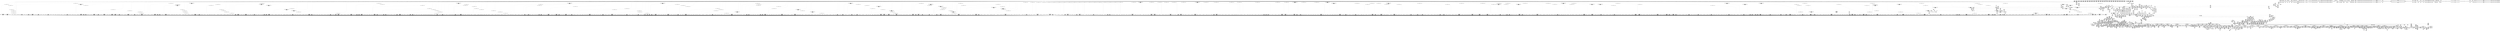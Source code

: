 digraph {
	CE0x55bc860 [shape=record,shape=Mrecord,label="{CE0x55bc860|0:_i16,_4:_i32,_8:_i16,_40:_%struct.super_block*,_:_SCMRE_591,592_}"]
	CE0x55ecf40 [shape=record,shape=Mrecord,label="{CE0x55ecf40|80:_i64,_:_CRE_1621,1622_}"]
	CE0x5562950 [shape=record,shape=Mrecord,label="{CE0x5562950|0:_i16,_4:_i32,_8:_i16,_40:_%struct.super_block*,_:_SCMRE_289,290_}"]
	CE0x55d1930 [shape=record,shape=Mrecord,label="{CE0x55d1930|80:_i64,_:_CRE_439,440_}"]
	CE0x54ced50 [shape=record,shape=Mrecord,label="{CE0x54ced50|GLOBAL:_common_file_perm|*Constant*|*SummSource*}"]
	CE0x5504f80 [shape=record,shape=Mrecord,label="{CE0x5504f80|44:_i32,_48:_i16,_128:_i8*,_:_SCMRE_136,144_|*MultipleSource*|Function::aa_cred_profile&Arg::cred::|*LoadInst*|security/apparmor/lsm.c,429|security/apparmor/include/context.h,99}"]
	CE0x5617ad0 [shape=record,shape=Mrecord,label="{CE0x5617ad0|__aa_current_profile:_call4|security/apparmor/include/context.h,138}"]
	CE0x5560560 [shape=record,shape=Mrecord,label="{CE0x5560560|0:_i16,_4:_i32,_8:_i16,_40:_%struct.super_block*,_:_SCMRE_266,267_}"]
	CE0x55bb0f0 [shape=record,shape=Mrecord,label="{CE0x55bb0f0|0:_i16,_4:_i32,_8:_i16,_40:_%struct.super_block*,_:_SCMRE_576,577_}"]
	CE0x55d1f90 [shape=record,shape=Mrecord,label="{CE0x55d1f90|80:_i64,_:_CRE_445,446_}"]
	CE0x55cd090 [shape=record,shape=Mrecord,label="{CE0x55cd090|0:_i16,_4:_i32,_8:_i16,_40:_%struct.super_block*,_:_SCMRE_982,983_}"]
	CE0x5558180 [shape=record,shape=Mrecord,label="{CE0x5558180|i64_17|*Constant*|*SummSource*}"]
	CE0x55f8ff0 [shape=record,shape=Mrecord,label="{CE0x55f8ff0|80:_i64,_:_CRE_1920,1928_|*MultipleSource*|*LoadInst*|security/apparmor/include/apparmor.h,117|security/apparmor/include/apparmor.h,117}"]
	CE0x55fb340 [shape=record,shape=Mrecord,label="{CE0x55fb340|aa_file_perm:_i_mode|security/apparmor/file.c,453|*SummSink*}"]
	CE0x55d7280 [shape=record,shape=Mrecord,label="{CE0x55d7280|80:_i64,_:_CRE_599,600_}"]
	CE0x56162c0 [shape=record,shape=Mrecord,label="{CE0x56162c0|get_current:_entry|*SummSource*}"]
	CE0x563abc0 [shape=record,shape=Mrecord,label="{CE0x563abc0|aa_path_perm:_profile|Function::aa_path_perm&Arg::profile::}"]
	CE0x566e270 [shape=record,shape=Mrecord,label="{CE0x566e270|i64*_getelementptr_inbounds_(_16_x_i64_,_16_x_i64_*___llvm_gcov_ctr46,_i64_0,_i64_0)|*Constant*}"]
	CE0x55fd470 [shape=record,shape=Mrecord,label="{CE0x55fd470|aa_file_perm:_cond|security/apparmor/file.c, 451|*SummSource*}"]
	CE0x5672db0 [shape=record,shape=Mrecord,label="{CE0x5672db0|i64_2|*Constant*}"]
	CE0x5595d90 [shape=record,shape=Mrecord,label="{CE0x5595d90|aa_cred_profile:_profile11|security/apparmor/include/context.h,101}"]
	CE0x55516b0 [shape=record,shape=Mrecord,label="{CE0x55516b0|__aa_current_profile:_entry|*SummSource*}"]
	CE0x5540650 [shape=record,shape=Mrecord,label="{CE0x5540650|i32_-1|*Constant*|*SummSource*}"]
	CE0x5537350 [shape=record,shape=Mrecord,label="{CE0x5537350|common_file_perm:_tmp5|security/apparmor/lsm.c,428|*SummSource*}"]
	CE0x55e95a0 [shape=record,shape=Mrecord,label="{CE0x55e95a0|80:_i64,_:_CRE_1345,1346_}"]
	CE0x5550670 [shape=record,shape=Mrecord,label="{CE0x5550670|common_file_perm:_tmp35|security/apparmor/lsm.c,436}"]
	CE0x55c5660 [shape=record,shape=Mrecord,label="{CE0x55c5660|0:_i16,_4:_i32,_8:_i16,_40:_%struct.super_block*,_:_SCMRE_872,873_}"]
	CE0x54ef840 [shape=record,shape=Mrecord,label="{CE0x54ef840|16:_%struct.vfsmount*,_24:_%struct.dentry*,_32:_%struct.inode*,_408:_%struct.cred*,_456:_i8*,_:_CRE_432,436_|*MultipleSource*|security/apparmor/lsm.c,428|Function::common_file_perm&Arg::file::|Function::apparmor_file_lock&Arg::file::}"]
	CE0x55c8b80 [shape=record,shape=Mrecord,label="{CE0x55c8b80|0:_i16,_4:_i32,_8:_i16,_40:_%struct.super_block*,_:_SCMRE_906,907_}"]
	CE0x55421f0 [shape=record,shape=Mrecord,label="{CE0x55421f0|i32_432|*Constant*|*SummSource*}"]
	CE0x54ba480 [shape=record,shape=Mrecord,label="{CE0x54ba480|i64*_getelementptr_inbounds_(_5_x_i64_,_5_x_i64_*___llvm_gcov_ctr98,_i64_0,_i64_4)|*Constant*|*SummSource*}"]
	CE0x560fd00 [shape=record,shape=Mrecord,label="{CE0x560fd00|__aa_current_profile:_tmp9|security/apparmor/include/context.h,138|*SummSink*}"]
	CE0x5637da0 [shape=record,shape=Mrecord,label="{CE0x5637da0|i64*_getelementptr_inbounds_(_2_x_i64_,_2_x_i64_*___llvm_gcov_ctr112,_i64_0,_i64_1)|*Constant*}"]
	CE0x54ff930 [shape=record,shape=Mrecord,label="{CE0x54ff930|16:_%struct.vfsmount*,_24:_%struct.dentry*,_32:_%struct.inode*,_408:_%struct.cred*,_456:_i8*,_:_CRE_52,53_}"]
	CE0x5552700 [shape=record,shape=Mrecord,label="{CE0x5552700|common_file_perm:_tmp34|security/apparmor/lsm.c,436}"]
	CE0x55c70f0 [shape=record,shape=Mrecord,label="{CE0x55c70f0|0:_i16,_4:_i32,_8:_i16,_40:_%struct.super_block*,_:_SCMRE_889,890_}"]
	CE0x54b73c0 [shape=record,shape=Mrecord,label="{CE0x54b73c0|apparmor_file_lock:_tmp9|security/apparmor/lsm.c,466|*SummSink*}"]
	CE0x558a230 [shape=record,shape=Mrecord,label="{CE0x558a230|80:_i64,_:_CRE_1832,1840_|*MultipleSource*|*LoadInst*|security/apparmor/include/apparmor.h,117|security/apparmor/include/apparmor.h,117}"]
	CE0x5636d20 [shape=record,shape=Mrecord,label="{CE0x5636d20|get_current:_tmp1|*SummSource*}"]
	CE0x5587c40 [shape=record,shape=Mrecord,label="{CE0x5587c40|80:_i64,_:_CRE_1682,1683_}"]
	CE0x55d20a0 [shape=record,shape=Mrecord,label="{CE0x55d20a0|80:_i64,_:_CRE_446,447_}"]
	CE0x56107c0 [shape=record,shape=Mrecord,label="{CE0x56107c0|_ret_%struct.inode*_%tmp4,_!dbg_!15470|include/linux/fs.h,1916|*SummSource*}"]
	CE0x55397d0 [shape=record,shape=Mrecord,label="{CE0x55397d0|aa_cred_profile:_cred|Function::aa_cred_profile&Arg::cred::|*SummSource*}"]
	CE0x55fb030 [shape=record,shape=Mrecord,label="{CE0x55fb030|aa_file_perm:_tmp4|security/apparmor/file.c,452}"]
	CE0x55d7390 [shape=record,shape=Mrecord,label="{CE0x55d7390|80:_i64,_:_CRE_600,601_}"]
	CE0x5559390 [shape=record,shape=Mrecord,label="{CE0x5559390|common_file_perm:_tmp40|security/apparmor/lsm.c,447}"]
	CE0x5589a70 [shape=record,shape=Mrecord,label="{CE0x5589a70|80:_i64,_:_CRE_1800,1804_|*MultipleSource*|*LoadInst*|security/apparmor/include/apparmor.h,117|security/apparmor/include/apparmor.h,117}"]
	CE0x55dff00 [shape=record,shape=Mrecord,label="{CE0x55dff00|80:_i64,_:_CRE_296,304_|*MultipleSource*|*LoadInst*|security/apparmor/include/apparmor.h,117|security/apparmor/include/apparmor.h,117}"]
	CE0x5507910 [shape=record,shape=Mrecord,label="{CE0x5507910|file_inode:_tmp3|*SummSink*}"]
	CE0x55d4d00 [shape=record,shape=Mrecord,label="{CE0x55d4d00|80:_i64,_:_CRE_563,564_}"]
	CE0x55f97b0 [shape=record,shape=Mrecord,label="{CE0x55f97b0|80:_i64,_:_CRE_2120,2248_|*MultipleSource*|*LoadInst*|security/apparmor/include/apparmor.h,117|security/apparmor/include/apparmor.h,117}"]
	CE0x55d3800 [shape=record,shape=Mrecord,label="{CE0x55d3800|80:_i64,_:_CRE_488,496_|*MultipleSource*|*LoadInst*|security/apparmor/include/apparmor.h,117|security/apparmor/include/apparmor.h,117}"]
	CE0x563a810 [shape=record,shape=Mrecord,label="{CE0x563a810|aa_path_perm:_op|Function::aa_path_perm&Arg::op::}"]
	CE0x55c0d30 [shape=record,shape=Mrecord,label="{CE0x55c0d30|0:_i16,_4:_i32,_8:_i16,_40:_%struct.super_block*,_:_SCMRE_680,684_|*MultipleSource*|security/apparmor/lsm.c,435|security/apparmor/include/apparmor.h,117|Function::mediated_filesystem&Arg::inode::|*LoadInst*|include/linux/fs.h,1916}"]
	CE0x55d2a30 [shape=record,shape=Mrecord,label="{CE0x55d2a30|80:_i64,_:_CRE_455,456_}"]
	CE0x56080d0 [shape=record,shape=Mrecord,label="{CE0x56080d0|__aa_current_profile:_tmp12|security/apparmor/include/context.h,138|*SummSink*}"]
	CE0x54f16f0 [shape=record,shape=Mrecord,label="{CE0x54f16f0|aa_cred_profile:_do.body5}"]
	CE0x558fb40 [shape=record,shape=Mrecord,label="{CE0x558fb40|aa_cred_profile:_tmp24|security/apparmor/include/context.h,100|*SummSource*}"]
	CE0x54b9590 [shape=record,shape=Mrecord,label="{CE0x54b9590|GLOBAL:___llvm_gcov_ctr98|Global_var:__llvm_gcov_ctr98|*SummSource*}"]
	CE0x5559b00 [shape=record,shape=Mrecord,label="{CE0x5559b00|common_file_perm:_mode17|security/apparmor/lsm.c,447|*SummSource*}"]
	CE0x561da30 [shape=record,shape=Mrecord,label="{CE0x561da30|file_inode17:_f|Function::file_inode17&Arg::f::|*SummSource*}"]
	CE0x55d2d60 [shape=record,shape=Mrecord,label="{CE0x55d2d60|80:_i64,_:_CRE_458,459_}"]
	CE0x5542db0 [shape=record,shape=Mrecord,label="{CE0x5542db0|i64*_getelementptr_inbounds_(_28_x_i64_,_28_x_i64_*___llvm_gcov_ctr87,_i64_0,_i64_6)|*Constant*|*SummSource*}"]
	CE0x5505330 [shape=record,shape=Mrecord,label="{CE0x5505330|common_file_perm:_bb|*SummSink*}"]
	CE0x54fa710 [shape=record,shape=Mrecord,label="{CE0x54fa710|16:_%struct.vfsmount*,_24:_%struct.dentry*,_32:_%struct.inode*,_408:_%struct.cred*,_456:_i8*,_:_CRE_0,1_}"]
	CE0x55bc6d0 [shape=record,shape=Mrecord,label="{CE0x55bc6d0|0:_i16,_4:_i32,_8:_i16,_40:_%struct.super_block*,_:_SCMRE_590,591_}"]
	CE0x5538710 [shape=record,shape=Mrecord,label="{CE0x5538710|common_file_perm:_lnot|security/apparmor/lsm.c,432}"]
	CE0x55eb140 [shape=record,shape=Mrecord,label="{CE0x55eb140|80:_i64,_:_CRE_1371,1372_}"]
	CE0x55dfd10 [shape=record,shape=Mrecord,label="{CE0x55dfd10|80:_i64,_:_CRE_288,296_|*MultipleSource*|*LoadInst*|security/apparmor/include/apparmor.h,117|security/apparmor/include/apparmor.h,117}"]
	CE0x54dd7b0 [shape=record,shape=Mrecord,label="{CE0x54dd7b0|16:_%struct.vfsmount*,_24:_%struct.dentry*,_32:_%struct.inode*,_408:_%struct.cred*,_456:_i8*,_:_CRE_58,59_}"]
	CE0x54fd470 [shape=record,shape=Mrecord,label="{CE0x54fd470|mediated_filesystem:_tmp1|*SummSink*}"]
	CE0x55d5b20 [shape=record,shape=Mrecord,label="{CE0x55d5b20|80:_i64,_:_CRE_577,578_}"]
	CE0x55e74b0 [shape=record,shape=Mrecord,label="{CE0x55e74b0|80:_i64,_:_CRE_1314,1315_}"]
	CE0x55ef470 [shape=record,shape=Mrecord,label="{CE0x55ef470|80:_i64,_:_CRE_1656,1657_}"]
	CE0x5615660 [shape=record,shape=Mrecord,label="{CE0x5615660|__aa_current_profile:_call3|security/apparmor/include/context.h,138}"]
	CE0x55d0a50 [shape=record,shape=Mrecord,label="{CE0x55d0a50|80:_i64,_:_CRE_425,426_}"]
	CE0x55bb730 [shape=record,shape=Mrecord,label="{CE0x55bb730|0:_i16,_4:_i32,_8:_i16,_40:_%struct.super_block*,_:_SCMRE_580,581_}"]
	CE0x5545160 [shape=record,shape=Mrecord,label="{CE0x5545160|common_file_perm:_tmp15|security/apparmor/lsm.c,432|*SummSource*}"]
	CE0x5588af0 [shape=record,shape=Mrecord,label="{CE0x5588af0|80:_i64,_:_CRE_1728,1736_|*MultipleSource*|*LoadInst*|security/apparmor/include/apparmor.h,117|security/apparmor/include/apparmor.h,117}"]
	CE0x5607cc0 [shape=record,shape=Mrecord,label="{CE0x5607cc0|aa_cred_profile:_if.then}"]
	CE0x55750b0 [shape=record,shape=Mrecord,label="{CE0x55750b0|0:_i16,_4:_i32,_8:_i16,_40:_%struct.super_block*,_:_SCMRE_137,138_}"]
	CE0x55ebcf0 [shape=record,shape=Mrecord,label="{CE0x55ebcf0|80:_i64,_:_CRE_1568,1584_|*MultipleSource*|*LoadInst*|security/apparmor/include/apparmor.h,117|security/apparmor/include/apparmor.h,117}"]
	CE0x55e1c60 [shape=record,shape=Mrecord,label="{CE0x55e1c60|80:_i64,_:_CRE_1212,1213_}"]
	CE0x5524790 [shape=record,shape=Mrecord,label="{CE0x5524790|0:_i16,_4:_i32,_8:_i16,_40:_%struct.super_block*,_:_SCMRE_2,4_|*MultipleSource*|security/apparmor/lsm.c,435|security/apparmor/include/apparmor.h,117|Function::mediated_filesystem&Arg::inode::|*LoadInst*|include/linux/fs.h,1916}"]
	CE0x55d7e30 [shape=record,shape=Mrecord,label="{CE0x55d7e30|80:_i64,_:_CRE_610,611_}"]
	CE0x55c86d0 [shape=record,shape=Mrecord,label="{CE0x55c86d0|0:_i16,_4:_i32,_8:_i16,_40:_%struct.super_block*,_:_SCMRE_903,904_}"]
	CE0x54e65d0 [shape=record,shape=Mrecord,label="{CE0x54e65d0|16:_%struct.vfsmount*,_24:_%struct.dentry*,_32:_%struct.inode*,_408:_%struct.cred*,_456:_i8*,_:_CRE_56,57_}"]
	CE0x55cf620 [shape=record,shape=Mrecord,label="{CE0x55cf620|80:_i64,_:_CRE_406,407_}"]
	CE0x555bf60 [shape=record,shape=Mrecord,label="{CE0x555bf60|0:_i16,_4:_i32,_8:_i16,_40:_%struct.super_block*,_:_SCMRE_198,199_}"]
	CE0x55e1070 [shape=record,shape=Mrecord,label="{CE0x55e1070|80:_i64,_:_CRE_368,372_|*MultipleSource*|*LoadInst*|security/apparmor/include/apparmor.h,117|security/apparmor/include/apparmor.h,117}"]
	CE0x55e4350 [shape=record,shape=Mrecord,label="{CE0x55e4350|80:_i64,_:_CRE_1249,1250_}"]
	CE0x54faab0 [shape=record,shape=Mrecord,label="{CE0x54faab0|aa_cred_profile:_tmp9|security/apparmor/include/context.h,100|*SummSource*}"]
	CE0x5538fc0 [shape=record,shape=Mrecord,label="{CE0x5538fc0|GLOBAL:_aa_cred_profile|*Constant*|*SummSink*}"]
	CE0x54de3e0 [shape=record,shape=Mrecord,label="{CE0x54de3e0|16:_%struct.vfsmount*,_24:_%struct.dentry*,_32:_%struct.inode*,_408:_%struct.cred*,_456:_i8*,_:_CRE_168,169_}"]
	CE0x555ff20 [shape=record,shape=Mrecord,label="{CE0x555ff20|0:_i16,_4:_i32,_8:_i16,_40:_%struct.super_block*,_:_SCMRE_262,263_}"]
	CE0x550bf40 [shape=record,shape=Mrecord,label="{CE0x550bf40|44:_i32,_48:_i16,_128:_i8*,_:_SCMRE_72,80_|*MultipleSource*|Function::aa_cred_profile&Arg::cred::|*LoadInst*|security/apparmor/lsm.c,429|security/apparmor/include/context.h,99}"]
	CE0x54ffbd0 [shape=record,shape=Mrecord,label="{CE0x54ffbd0|44:_i32,_48:_i16,_128:_i8*,_:_SCMRE_144,152_|*MultipleSource*|Function::aa_cred_profile&Arg::cred::|*LoadInst*|security/apparmor/lsm.c,429|security/apparmor/include/context.h,99}"]
	CE0x5590390 [shape=record,shape=Mrecord,label="{CE0x5590390|aa_cred_profile:_tmp25|security/apparmor/include/context.h,100|*SummSink*}"]
	CE0x54f2840 [shape=record,shape=Mrecord,label="{CE0x54f2840|16:_%struct.vfsmount*,_24:_%struct.dentry*,_32:_%struct.inode*,_408:_%struct.cred*,_456:_i8*,_:_CRE_136,140_|*MultipleSource*|security/apparmor/lsm.c,428|Function::common_file_perm&Arg::file::|Function::apparmor_file_lock&Arg::file::}"]
	CE0x561db40 [shape=record,shape=Mrecord,label="{CE0x561db40|file_inode17:_f|Function::file_inode17&Arg::f::|*SummSink*}"]
	CE0x56330f0 [shape=record,shape=Mrecord,label="{CE0x56330f0|aa_path_perm:_request|Function::aa_path_perm&Arg::request::}"]
	CE0x5634000 [shape=record,shape=Mrecord,label="{CE0x5634000|_call_void_mcount()_#2|*SummSource*}"]
	CE0x54d6570 [shape=record,shape=Mrecord,label="{CE0x54d6570|aa_cred_profile:_tmp3}"]
	CE0x55e3140 [shape=record,shape=Mrecord,label="{CE0x55e3140|80:_i64,_:_CRE_1232,1233_}"]
	CE0x55882a0 [shape=record,shape=Mrecord,label="{CE0x55882a0|80:_i64,_:_CRE_1688,1696_|*MultipleSource*|*LoadInst*|security/apparmor/include/apparmor.h,117|security/apparmor/include/apparmor.h,117}"]
	CE0x562d380 [shape=record,shape=Mrecord,label="{CE0x562d380|i64_5|*Constant*}"]
	CE0x5550af0 [shape=record,shape=Mrecord,label="{CE0x5550af0|__aa_current_profile:_entry}"]
	CE0x55c7d70 [shape=record,shape=Mrecord,label="{CE0x55c7d70|0:_i16,_4:_i32,_8:_i16,_40:_%struct.super_block*,_:_SCMRE_897,898_}"]
	CE0x5556b00 [shape=record,shape=Mrecord,label="{CE0x5556b00|COLLAPSED:_CRE:_elem_0::|security/apparmor/lsm.c,447}"]
	CE0x5559e90 [shape=record,shape=Mrecord,label="{CE0x5559e90|0:_i16,_4:_i32,_8:_i16,_40:_%struct.super_block*,_:_SCMRE_177,178_}"]
	CE0x555e7b0 [shape=record,shape=Mrecord,label="{CE0x555e7b0|0:_i16,_4:_i32,_8:_i16,_40:_%struct.super_block*,_:_SCMRE_247,248_}"]
	CE0x54fe3f0 [shape=record,shape=Mrecord,label="{CE0x54fe3f0|i64*_getelementptr_inbounds_(_2_x_i64_,_2_x_i64_*___llvm_gcov_ctr55,_i64_0,_i64_1)|*Constant*|*SummSource*}"]
	CE0x55d3090 [shape=record,shape=Mrecord,label="{CE0x55d3090|80:_i64,_:_CRE_461,462_}"]
	CE0x55e15b0 [shape=record,shape=Mrecord,label="{CE0x55e15b0|i32_10|*Constant*|*SummSink*}"]
	CE0x553b4c0 [shape=record,shape=Mrecord,label="{CE0x553b4c0|i64_21|*Constant*}"]
	CE0x5509e40 [shape=record,shape=Mrecord,label="{CE0x5509e40|aa_cred_profile:_tmp4|*LoadInst*|security/apparmor/include/context.h,99}"]
	CE0x55bb5a0 [shape=record,shape=Mrecord,label="{CE0x55bb5a0|0:_i16,_4:_i32,_8:_i16,_40:_%struct.super_block*,_:_SCMRE_579,580_}"]
	CE0x54e1ba0 [shape=record,shape=Mrecord,label="{CE0x54e1ba0|16:_%struct.vfsmount*,_24:_%struct.dentry*,_32:_%struct.inode*,_408:_%struct.cred*,_456:_i8*,_:_CRE_153,154_}"]
	CE0x5566e50 [shape=record,shape=Mrecord,label="{CE0x5566e50|0:_i16,_4:_i32,_8:_i16,_40:_%struct.super_block*,_:_SCMRE_424,432_|*MultipleSource*|security/apparmor/lsm.c,435|security/apparmor/include/apparmor.h,117|Function::mediated_filesystem&Arg::inode::|*LoadInst*|include/linux/fs.h,1916}"]
	CE0x55baf60 [shape=record,shape=Mrecord,label="{CE0x55baf60|0:_i16,_4:_i32,_8:_i16,_40:_%struct.super_block*,_:_SCMRE_575,576_}"]
	CE0x54ca660 [shape=record,shape=Mrecord,label="{CE0x54ca660|aa_file_perm:_entry|*SummSink*}"]
	CE0x55763c0 [shape=record,shape=Mrecord,label="{CE0x55763c0|common_file_perm:_tmp58|security/apparmor/lsm.c,451|*SummSink*}"]
	CE0x55bb280 [shape=record,shape=Mrecord,label="{CE0x55bb280|0:_i16,_4:_i32,_8:_i16,_40:_%struct.super_block*,_:_SCMRE_577,578_}"]
	CE0x55e5de0 [shape=record,shape=Mrecord,label="{CE0x55e5de0|80:_i64,_:_CRE_1274,1275_}"]
	CE0x555cd70 [shape=record,shape=Mrecord,label="{CE0x555cd70|0:_i16,_4:_i32,_8:_i16,_40:_%struct.super_block*,_:_SCMRE_207,208_}"]
	CE0x55d7170 [shape=record,shape=Mrecord,label="{CE0x55d7170|80:_i64,_:_CRE_598,599_}"]
	CE0x5605be0 [shape=record,shape=Mrecord,label="{CE0x5605be0|i8_1|*Constant*}"]
	CE0x54e35e0 [shape=record,shape=Mrecord,label="{CE0x54e35e0|16:_%struct.vfsmount*,_24:_%struct.dentry*,_32:_%struct.inode*,_408:_%struct.cred*,_456:_i8*,_:_CRE_120,121_}"]
	CE0x55bd1c0 [shape=record,shape=Mrecord,label="{CE0x55bd1c0|0:_i16,_4:_i32,_8:_i16,_40:_%struct.super_block*,_:_SCMRE_597,598_}"]
	CE0x5660650 [shape=record,shape=Mrecord,label="{CE0x5660650|i1_true|*Constant*}"]
	CE0x5501a80 [shape=record,shape=Mrecord,label="{CE0x5501a80|16:_%struct.vfsmount*,_24:_%struct.dentry*,_32:_%struct.inode*,_408:_%struct.cred*,_456:_i8*,_:_CRE_50,51_}"]
	CE0x55dd030 [shape=record,shape=Mrecord,label="{CE0x55dd030|80:_i64,_:_CRE_104,112_|*MultipleSource*|*LoadInst*|security/apparmor/include/apparmor.h,117|security/apparmor/include/apparmor.h,117}"]
	CE0x552d960 [shape=record,shape=Mrecord,label="{CE0x552d960|common_file_perm:_lnot2|security/apparmor/lsm.c,432|*SummSource*}"]
	CE0x55292f0 [shape=record,shape=Mrecord,label="{CE0x55292f0|0:_i16,_4:_i32,_8:_i16,_40:_%struct.super_block*,_:_SCMRE_72,76_|*MultipleSource*|security/apparmor/lsm.c,435|security/apparmor/include/apparmor.h,117|Function::mediated_filesystem&Arg::inode::|*LoadInst*|include/linux/fs.h,1916}"]
	CE0x553fa90 [shape=record,shape=Mrecord,label="{CE0x553fa90|common_file_perm:_tmp50|security/apparmor/lsm.c,448|*SummSink*}"]
	CE0x54d91a0 [shape=record,shape=Mrecord,label="{CE0x54d91a0|common_file_perm:_land.lhs.true|*SummSource*}"]
	CE0x55d34d0 [shape=record,shape=Mrecord,label="{CE0x55d34d0|80:_i64,_:_CRE_472,480_|*MultipleSource*|*LoadInst*|security/apparmor/include/apparmor.h,117|security/apparmor/include/apparmor.h,117}"]
	CE0x563b590 [shape=record,shape=Mrecord,label="{CE0x563b590|i32_32768|*Constant*}"]
	CE0x54c0330 [shape=record,shape=Mrecord,label="{CE0x54c0330|common_file_perm:_entry}"]
	CE0x5575390 [shape=record,shape=Mrecord,label="{CE0x5575390|aa_cred_profile:_lnot2|security/apparmor/include/context.h,100}"]
	CE0x5509a30 [shape=record,shape=Mrecord,label="{CE0x5509a30|common_file_perm:_land.lhs.true20|*SummSource*}"]
	CE0x5535550 [shape=record,shape=Mrecord,label="{CE0x5535550|GLOBAL:___llvm_gcov_ctr87|Global_var:__llvm_gcov_ctr87}"]
	CE0x5540a70 [shape=record,shape=Mrecord,label="{CE0x5540a70|common_file_perm:_neg|security/apparmor/lsm.c,448|*SummSource*}"]
	CE0x5633710 [shape=record,shape=Mrecord,label="{CE0x5633710|i32_2|*Constant*}"]
	CE0x55bf290 [shape=record,shape=Mrecord,label="{CE0x55bf290|0:_i16,_4:_i32,_8:_i16,_40:_%struct.super_block*,_:_SCMRE_618,619_}"]
	CE0x54d00a0 [shape=record,shape=Mrecord,label="{CE0x54d00a0|16:_%struct.vfsmount*,_24:_%struct.dentry*,_32:_%struct.inode*,_408:_%struct.cred*,_456:_i8*,_:_CRE_198,199_}"]
	CE0x55e5560 [shape=record,shape=Mrecord,label="{CE0x55e5560|80:_i64,_:_CRE_1266,1267_}"]
	CE0x54b67a0 [shape=record,shape=Mrecord,label="{CE0x54b67a0|apparmor_file_lock:_cmd|Function::apparmor_file_lock&Arg::cmd::}"]
	CE0x55b7c20 [shape=record,shape=Mrecord,label="{CE0x55b7c20|0:_i16,_4:_i32,_8:_i16,_40:_%struct.super_block*,_:_SCMRE_520,528_|*MultipleSource*|security/apparmor/lsm.c,435|security/apparmor/include/apparmor.h,117|Function::mediated_filesystem&Arg::inode::|*LoadInst*|include/linux/fs.h,1916}"]
	CE0x55e6440 [shape=record,shape=Mrecord,label="{CE0x55e6440|80:_i64,_:_CRE_1280,1288_|*MultipleSource*|*LoadInst*|security/apparmor/include/apparmor.h,117|security/apparmor/include/apparmor.h,117}"]
	CE0x55eaae0 [shape=record,shape=Mrecord,label="{CE0x55eaae0|80:_i64,_:_CRE_1365,1366_}"]
	CE0x554c820 [shape=record,shape=Mrecord,label="{CE0x554c820|common_file_perm:_tmp27|security/apparmor/lsm.c,434|*SummSource*}"]
	CE0x5639110 [shape=record,shape=Mrecord,label="{CE0x5639110|aa_cred_profile:_conv|security/apparmor/include/context.h,100}"]
	CE0x54df020 [shape=record,shape=Mrecord,label="{CE0x54df020|common_file_perm:_if.end14}"]
	CE0x56079e0 [shape=record,shape=Mrecord,label="{CE0x56079e0|%struct.task_struct*_(%struct.task_struct**)*_asm_movq_%gs:$_1:P_,$0_,_r,im,_dirflag_,_fpsr_,_flags_|*SummSink*}"]
	CE0x54dfb50 [shape=record,shape=Mrecord,label="{CE0x54dfb50|16:_%struct.vfsmount*,_24:_%struct.dentry*,_32:_%struct.inode*,_408:_%struct.cred*,_456:_i8*,_:_CRE_83,84_}"]
	CE0x55378a0 [shape=record,shape=Mrecord,label="{CE0x55378a0|%struct.aa_profile*_null|*Constant*}"]
	CE0x54fac70 [shape=record,shape=Mrecord,label="{CE0x54fac70|aa_cred_profile:_tmp9|security/apparmor/include/context.h,100|*SummSink*}"]
	CE0x55e6eb0 [shape=record,shape=Mrecord,label="{CE0x55e6eb0|80:_i64,_:_CRE_1308,1309_}"]
	CE0x5601be0 [shape=record,shape=Mrecord,label="{CE0x5601be0|i64*_getelementptr_inbounds_(_16_x_i64_,_16_x_i64_*___llvm_gcov_ctr46,_i64_0,_i64_14)|*Constant*}"]
	CE0x552dec0 [shape=record,shape=Mrecord,label="{CE0x552dec0|common_file_perm:_lnot.ext|security/apparmor/lsm.c,432|*SummSink*}"]
	CE0x553d4e0 [shape=record,shape=Mrecord,label="{CE0x553d4e0|i64_22|*Constant*|*SummSink*}"]
	CE0x560e110 [shape=record,shape=Mrecord,label="{CE0x560e110|__aa_current_profile:_tmp2|*SummSink*}"]
	CE0x54d5530 [shape=record,shape=Mrecord,label="{CE0x54d5530|_call_void_mcount()_#2}"]
	CE0x55ef7a0 [shape=record,shape=Mrecord,label="{CE0x55ef7a0|80:_i64,_:_CRE_1659,1660_}"]
	CE0x558c820 [shape=record,shape=Mrecord,label="{CE0x558c820|aa_path_perm:_flags|Function::aa_path_perm&Arg::flags::|*SummSink*}"]
	CE0x54ff800 [shape=record,shape=Mrecord,label="{CE0x54ff800|16:_%struct.vfsmount*,_24:_%struct.dentry*,_32:_%struct.inode*,_408:_%struct.cred*,_456:_i8*,_:_CRE_51,52_}"]
	CE0x54fad60 [shape=record,shape=Mrecord,label="{CE0x54fad60|common_file_perm:_do.body4}"]
	CE0x54c9c80 [shape=record,shape=Mrecord,label="{CE0x54c9c80|common_file_perm:_tmp11|security/apparmor/lsm.c,432}"]
	CE0x54da300 [shape=record,shape=Mrecord,label="{CE0x54da300|16:_%struct.vfsmount*,_24:_%struct.dentry*,_32:_%struct.inode*,_408:_%struct.cred*,_456:_i8*,_:_CRE_256,264_|*MultipleSource*|security/apparmor/lsm.c,428|Function::common_file_perm&Arg::file::|Function::apparmor_file_lock&Arg::file::}"]
	CE0x55ce9c0 [shape=record,shape=Mrecord,label="{CE0x55ce9c0|80:_i64,_:_CRE_394,395_}"]
	CE0x55d76c0 [shape=record,shape=Mrecord,label="{CE0x55d76c0|80:_i64,_:_CRE_603,604_}"]
	CE0x552c250 [shape=record,shape=Mrecord,label="{CE0x552c250|aa_cred_profile:_tobool1|security/apparmor/include/context.h,100}"]
	CE0x5523ea0 [shape=record,shape=Mrecord,label="{CE0x5523ea0|0:_i16,_4:_i32,_8:_i16,_40:_%struct.super_block*,_:_SCMRE_128,136_|*MultipleSource*|security/apparmor/lsm.c,435|security/apparmor/include/apparmor.h,117|Function::mediated_filesystem&Arg::inode::|*LoadInst*|include/linux/fs.h,1916}"]
	CE0x54feb10 [shape=record,shape=Mrecord,label="{CE0x54feb10|44:_i32,_48:_i16,_128:_i8*,_:_SCMRE_0,4_|*MultipleSource*|Function::aa_cred_profile&Arg::cred::|*LoadInst*|security/apparmor/lsm.c,429|security/apparmor/include/context.h,99}"]
	CE0x553c5b0 [shape=record,shape=Mrecord,label="{CE0x553c5b0|common_file_perm:_tmp45|security/apparmor/lsm.c,447}"]
	CE0x55fc2e0 [shape=record,shape=Mrecord,label="{CE0x55fc2e0|_call_void_mcount()_#2}"]
	CE0x557ff40 [shape=record,shape=Mrecord,label="{CE0x557ff40|aa_file_perm:_i_mode|security/apparmor/file.c,453}"]
	CE0x553c850 [shape=record,shape=Mrecord,label="{CE0x553c850|common_file_perm:_tmp45|security/apparmor/lsm.c,447|*SummSink*}"]
	CE0x54bad20 [shape=record,shape=Mrecord,label="{CE0x54bad20|apparmor_file_lock:_tmp4|security/apparmor/lsm.c,463|*SummSink*}"]
	CE0x55643e0 [shape=record,shape=Mrecord,label="{CE0x55643e0|0:_i16,_4:_i32,_8:_i16,_40:_%struct.super_block*,_:_SCMRE_306,307_}"]
	CE0x55d2810 [shape=record,shape=Mrecord,label="{CE0x55d2810|80:_i64,_:_CRE_453,454_}"]
	CE0x555bdd0 [shape=record,shape=Mrecord,label="{CE0x555bdd0|0:_i16,_4:_i32,_8:_i16,_40:_%struct.super_block*,_:_SCMRE_197,198_}"]
	CE0x5537b90 [shape=record,shape=Mrecord,label="{CE0x5537b90|common_file_perm:_tobool|security/apparmor/lsm.c,432}"]
	CE0x54b9f60 [shape=record,shape=Mrecord,label="{CE0x54b9f60|_call_void_mcount()_#2}"]
	CE0x56075b0 [shape=record,shape=Mrecord,label="{CE0x56075b0|i64*_getelementptr_inbounds_(_11_x_i64_,_11_x_i64_*___llvm_gcov_ctr58,_i64_0,_i64_0)|*Constant*|*SummSource*}"]
	CE0x554af10 [shape=record,shape=Mrecord,label="{CE0x554af10|i64*_getelementptr_inbounds_(_16_x_i64_,_16_x_i64_*___llvm_gcov_ctr46,_i64_0,_i64_7)|*Constant*}"]
	CE0x55479f0 [shape=record,shape=Mrecord,label="{CE0x55479f0|common_file_perm:_tmp19|security/apparmor/lsm.c,432|*SummSink*}"]
	CE0x5639c80 [shape=record,shape=Mrecord,label="{CE0x5639c80|aa_path_perm:_flags|Function::aa_path_perm&Arg::flags::}"]
	CE0x55809f0 [shape=record,shape=Mrecord,label="{CE0x55809f0|i32_8|*Constant*|*SummSink*}"]
	CE0x55c94e0 [shape=record,shape=Mrecord,label="{CE0x55c94e0|0:_i16,_4:_i32,_8:_i16,_40:_%struct.super_block*,_:_SCMRE_912,913_}"]
	CE0x5563440 [shape=record,shape=Mrecord,label="{CE0x5563440|0:_i16,_4:_i32,_8:_i16,_40:_%struct.super_block*,_:_SCMRE_296,297_}"]
	CE0x55bd350 [shape=record,shape=Mrecord,label="{CE0x55bd350|0:_i16,_4:_i32,_8:_i16,_40:_%struct.super_block*,_:_SCMRE_598,599_}"]
	CE0x5cc8fa0 [shape=record,shape=Mrecord,label="{CE0x5cc8fa0|GLOBAL:___llvm_gcov_ctr98|Global_var:__llvm_gcov_ctr98|*SummSink*}"]
	CE0x54fbe80 [shape=record,shape=Mrecord,label="{CE0x54fbe80|i32_14|*Constant*|*SummSink*}"]
	CE0x55067d0 [shape=record,shape=Mrecord,label="{CE0x55067d0|_call_void_mcount()_#2|*SummSource*}"]
	CE0x552a060 [shape=record,shape=Mrecord,label="{CE0x552a060|aa_cred_profile:_tmp13|*SummSink*}"]
	CE0x5636460 [shape=record,shape=Mrecord,label="{CE0x5636460|_call_void_mcount()_#2|*SummSource*}"]
	CE0x5537200 [shape=record,shape=Mrecord,label="{CE0x5537200|common_file_perm:_tmp5|security/apparmor/lsm.c,428}"]
	CE0x5585af0 [shape=record,shape=Mrecord,label="{CE0x5585af0|aa_cred_profile:_do.cond|*SummSource*}"]
	CE0x558fbb0 [shape=record,shape=Mrecord,label="{CE0x558fbb0|aa_cred_profile:_tmp24|security/apparmor/include/context.h,100|*SummSink*}"]
	CE0x55fa670 [shape=record,shape=Mrecord,label="{CE0x55fa670|i64*_getelementptr_inbounds_(_11_x_i64_,_11_x_i64_*___llvm_gcov_ctr58,_i64_0,_i64_6)|*Constant*|*SummSource*}"]
	CE0x54dbfe0 [shape=record,shape=Mrecord,label="{CE0x54dbfe0|16:_%struct.vfsmount*,_24:_%struct.dentry*,_32:_%struct.inode*,_408:_%struct.cred*,_456:_i8*,_:_CRE_163,164_}"]
	CE0x5604310 [shape=record,shape=Mrecord,label="{CE0x5604310|__aa_current_profile:_tmp14|security/apparmor/include/context.h,138}"]
	CE0x54c1a30 [shape=record,shape=Mrecord,label="{CE0x54c1a30|16:_%struct.vfsmount*,_24:_%struct.dentry*,_32:_%struct.inode*,_408:_%struct.cred*,_456:_i8*,_:_CRE_102,103_}"]
	CE0x5673710 [shape=record,shape=Mrecord,label="{CE0x5673710|file_inode17:_bb|*SummSink*}"]
	CE0x54aced0 [shape=record,shape=Mrecord,label="{CE0x54aced0|apparmor_file_lock:_tmp|*SummSource*}"]
	CE0x54b89e0 [shape=record,shape=Mrecord,label="{CE0x54b89e0|apparmor_file_lock:_mask.0|*SummSink*}"]
	CE0x5530b30 [shape=record,shape=Mrecord,label="{CE0x5530b30|common_file_perm:_tmp56|security/apparmor/lsm.c,449|*SummSource*}"]
	CE0x54d2d10 [shape=record,shape=Mrecord,label="{CE0x54d2d10|aa_cred_profile:_tmp8|security/apparmor/include/context.h,100|*SummSink*}"]
	CE0x55511f0 [shape=record,shape=Mrecord,label="{CE0x55511f0|GLOBAL:___aa_current_profile|*Constant*|*SummSource*}"]
	CE0x55e08b0 [shape=record,shape=Mrecord,label="{CE0x55e08b0|80:_i64,_:_CRE_336,344_|*MultipleSource*|*LoadInst*|security/apparmor/include/apparmor.h,117|security/apparmor/include/apparmor.h,117}"]
	CE0x54f6270 [shape=record,shape=Mrecord,label="{CE0x54f6270|16:_%struct.vfsmount*,_24:_%struct.dentry*,_32:_%struct.inode*,_408:_%struct.cred*,_456:_i8*,_:_CRE_175,176_}"]
	CE0x5556c60 [shape=record,shape=Mrecord,label="{CE0x5556c60|common_file_perm:_mode|security/apparmor/lsm.c,447|*SummSink*}"]
	CE0x562e920 [shape=record,shape=Mrecord,label="{CE0x562e920|i64*_getelementptr_inbounds_(_16_x_i64_,_16_x_i64_*___llvm_gcov_ctr46,_i64_0,_i64_12)|*Constant*}"]
	CE0x54ec980 [shape=record,shape=Mrecord,label="{CE0x54ec980|16:_%struct.vfsmount*,_24:_%struct.dentry*,_32:_%struct.inode*,_408:_%struct.cred*,_456:_i8*,_:_CRE_320,324_|*MultipleSource*|security/apparmor/lsm.c,428|Function::common_file_perm&Arg::file::|Function::apparmor_file_lock&Arg::file::}"]
	CE0x54fdb50 [shape=record,shape=Mrecord,label="{CE0x54fdb50|44:_i32,_48:_i16,_128:_i8*,_:_SCMRE_160,168_|*MultipleSource*|Function::aa_cred_profile&Arg::cred::|*LoadInst*|security/apparmor/lsm.c,429|security/apparmor/include/context.h,99}"]
	CE0x54d4d40 [shape=record,shape=Mrecord,label="{CE0x54d4d40|aa_cred_profile:_tmp5|security/apparmor/include/context.h,99|*SummSource*}"]
	CE0x555f5c0 [shape=record,shape=Mrecord,label="{CE0x555f5c0|0:_i16,_4:_i32,_8:_i16,_40:_%struct.super_block*,_:_SCMRE_256,257_}"]
	CE0x55859c0 [shape=record,shape=Mrecord,label="{CE0x55859c0|0:_i16,_4:_i32,_8:_i16,_40:_%struct.super_block*,_:_SCMRE_24,32_|*MultipleSource*|security/apparmor/lsm.c,435|security/apparmor/include/apparmor.h,117|Function::mediated_filesystem&Arg::inode::|*LoadInst*|include/linux/fs.h,1916}"]
	CE0x5532960 [shape=record,shape=Mrecord,label="{CE0x5532960|i64_0|*Constant*}"]
	CE0x5535c70 [shape=record,shape=Mrecord,label="{CE0x5535c70|common_file_perm:_tmp8|security/apparmor/lsm.c,432|*SummSink*}"]
	CE0x552d830 [shape=record,shape=Mrecord,label="{CE0x552d830|common_file_perm:_lnot2|security/apparmor/lsm.c,432}"]
	CE0x54c04b0 [shape=record,shape=Mrecord,label="{CE0x54c04b0|apparmor_file_lock:_call|security/apparmor/lsm.c,466|*SummSource*}"]
	CE0x553f920 [shape=record,shape=Mrecord,label="{CE0x553f920|i32_-1|*Constant*}"]
	CE0x5501dd0 [shape=record,shape=Mrecord,label="{CE0x5501dd0|44:_i32,_48:_i16,_128:_i8*,_:_SCMRE_104,112_|*MultipleSource*|Function::aa_cred_profile&Arg::cred::|*LoadInst*|security/apparmor/lsm.c,429|security/apparmor/include/context.h,99}"]
	CE0x5564250 [shape=record,shape=Mrecord,label="{CE0x5564250|0:_i16,_4:_i32,_8:_i16,_40:_%struct.super_block*,_:_SCMRE_305,306_}"]
	CE0x54b7ae0 [shape=record,shape=Mrecord,label="{CE0x54b7ae0|apparmor_file_lock:_tmp4|security/apparmor/lsm.c,463}"]
	CE0x5617480 [shape=record,shape=Mrecord,label="{CE0x5617480|__aa_current_profile:_tmp21|security/apparmor/include/context.h,138}"]
	CE0x56010f0 [shape=record,shape=Mrecord,label="{CE0x56010f0|__aa_current_profile:_if.then|*SummSource*}"]
	CE0x5616ee0 [shape=record,shape=Mrecord,label="{CE0x5616ee0|__aa_current_profile:_cred|security/apparmor/include/context.h,138|*SummSink*}"]
	CE0x5531530 [shape=record,shape=Mrecord,label="{CE0x5531530|common_file_perm:_tmp12|security/apparmor/lsm.c,432}"]
	CE0x5572f20 [shape=record,shape=Mrecord,label="{CE0x5572f20|_ret_i32_%call2,_!dbg_!15480|security/apparmor/file.c,456}"]
	CE0x55d12d0 [shape=record,shape=Mrecord,label="{CE0x55d12d0|80:_i64,_:_CRE_433,434_}"]
	CE0x558e9e0 [shape=record,shape=Mrecord,label="{CE0x558e9e0|aa_cred_profile:_tmp22|security/apparmor/include/context.h,100|*SummSink*}"]
	CE0x5631060 [shape=record,shape=Mrecord,label="{CE0x5631060|i64*_getelementptr_inbounds_(_2_x_i64_,_2_x_i64_*___llvm_gcov_ctr2919,_i64_0,_i64_1)|*Constant*|*SummSink*}"]
	CE0x55bf5b0 [shape=record,shape=Mrecord,label="{CE0x55bf5b0|0:_i16,_4:_i32,_8:_i16,_40:_%struct.super_block*,_:_SCMRE_620,621_}"]
	CE0x54b46f0 [shape=record,shape=Mrecord,label="{CE0x54b46f0|apparmor_file_lock:_if.end}"]
	CE0x561ce20 [shape=record,shape=Mrecord,label="{CE0x561ce20|aa_file_perm:_mode|security/apparmor/file.c,451|*SummSink*}"]
	CE0x5583240 [shape=record,shape=Mrecord,label="{CE0x5583240|aa_cred_profile:_tobool4|security/apparmor/include/context.h,100|*SummSink*}"]
	CE0x54b4be0 [shape=record,shape=Mrecord,label="{CE0x54b4be0|apparmor_file_lock:_tmp7|security/apparmor/lsm.c,464|*SummSource*}"]
	CE0x55d54c0 [shape=record,shape=Mrecord,label="{CE0x55d54c0|80:_i64,_:_CRE_571,572_}"]
	CE0x54ff560 [shape=record,shape=Mrecord,label="{CE0x54ff560|mediated_filesystem:_tmp3|*SummSink*}"]
	CE0x55d1d70 [shape=record,shape=Mrecord,label="{CE0x55d1d70|80:_i64,_:_CRE_443,444_}"]
	CE0x56312e0 [shape=record,shape=Mrecord,label="{CE0x56312e0|aa_cred_profile:_tmp9|security/apparmor/include/context.h,100}"]
	CE0x5500730 [shape=record,shape=Mrecord,label="{CE0x5500730|16:_%struct.vfsmount*,_24:_%struct.dentry*,_32:_%struct.inode*,_408:_%struct.cred*,_456:_i8*,_:_CRE_126,127_}"]
	CE0x54ddb30 [shape=record,shape=Mrecord,label="{CE0x54ddb30|16:_%struct.vfsmount*,_24:_%struct.dentry*,_32:_%struct.inode*,_408:_%struct.cred*,_456:_i8*,_:_CRE_60,61_}"]
	CE0x5524ad0 [shape=record,shape=Mrecord,label="{CE0x5524ad0|COLLAPSED:_GCMRE___llvm_gcov_ctr46_internal_global_16_x_i64_zeroinitializer:_elem_0:default:}"]
	CE0x55be610 [shape=record,shape=Mrecord,label="{CE0x55be610|0:_i16,_4:_i32,_8:_i16,_40:_%struct.super_block*,_:_SCMRE_610,611_}"]
	CE0x55914f0 [shape=record,shape=Mrecord,label="{CE0x55914f0|aa_cred_profile:_tmp27|security/apparmor/include/context.h,100}"]
	CE0x55366c0 [shape=record,shape=Mrecord,label="{CE0x55366c0|common_file_perm:_tmp10|security/apparmor/lsm.c,432|*SummSink*}"]
	CE0x54f13c0 [shape=record,shape=Mrecord,label="{CE0x54f13c0|16:_%struct.vfsmount*,_24:_%struct.dentry*,_32:_%struct.inode*,_408:_%struct.cred*,_456:_i8*,_:_CRE_504,512_|*MultipleSource*|security/apparmor/lsm.c,428|Function::common_file_perm&Arg::file::|Function::apparmor_file_lock&Arg::file::}"]
	CE0x5631350 [shape=record,shape=Mrecord,label="{CE0x5631350|aa_cred_profile:_tmp11|security/apparmor/include/context.h,100}"]
	CE0x55735b0 [shape=record,shape=Mrecord,label="{CE0x55735b0|common_file_perm:_error.0|*SummSink*}"]
	CE0x5535f40 [shape=record,shape=Mrecord,label="{CE0x5535f40|common_file_perm:_tmp9|security/apparmor/lsm.c,432}"]
	CE0x55d9370 [shape=record,shape=Mrecord,label="{CE0x55d9370|80:_i64,_:_CRE_630,631_}"]
	CE0x54fae20 [shape=record,shape=Mrecord,label="{CE0x54fae20|common_file_perm:_do.body4|*SummSource*}"]
	CE0x54e7f10 [shape=record,shape=Mrecord,label="{CE0x54e7f10|i64*_getelementptr_inbounds_(_28_x_i64_,_28_x_i64_*___llvm_gcov_ctr87,_i64_0,_i64_25)|*Constant*|*SummSource*}"]
	CE0x5600240 [shape=record,shape=Mrecord,label="{CE0x5600240|__aa_current_profile:_do.body}"]
	CE0x55fb9b0 [shape=record,shape=Mrecord,label="{CE0x55fb9b0|i64*_getelementptr_inbounds_(_11_x_i64_,_11_x_i64_*___llvm_gcov_ctr58,_i64_0,_i64_1)|*Constant*|*SummSink*}"]
	CE0x54d9550 [shape=record,shape=Mrecord,label="{CE0x54d9550|_ret_i32_%call,_!dbg_!15478|security/apparmor/lsm.c,466|*SummSink*}"]
	CE0x5605040 [shape=record,shape=Mrecord,label="{CE0x5605040|__aa_current_profile:_tmp15|security/apparmor/include/context.h,138}"]
	CE0x55e9af0 [shape=record,shape=Mrecord,label="{CE0x55e9af0|80:_i64,_:_CRE_1350,1351_}"]
	CE0x55ecde0 [shape=record,shape=Mrecord,label="{CE0x55ecde0|80:_i64,_:_CRE_1619,1620_}"]
	CE0x55289d0 [shape=record,shape=Mrecord,label="{CE0x55289d0|0:_i16,_4:_i32,_8:_i16,_40:_%struct.super_block*,_:_SCMRE_76,80_|*MultipleSource*|security/apparmor/lsm.c,435|security/apparmor/include/apparmor.h,117|Function::mediated_filesystem&Arg::inode::|*LoadInst*|include/linux/fs.h,1916}"]
	CE0x54b6a30 [shape=record,shape=Mrecord,label="{CE0x54b6a30|i64*_getelementptr_inbounds_(_5_x_i64_,_5_x_i64_*___llvm_gcov_ctr98,_i64_0,_i64_3)|*Constant*|*SummSink*}"]
	CE0x54e82d0 [shape=record,shape=Mrecord,label="{CE0x54e82d0|i64*_getelementptr_inbounds_(_2_x_i64_,_2_x_i64_*___llvm_gcov_ctr112,_i64_0,_i64_0)|*Constant*}"]
	CE0x5559630 [shape=record,shape=Mrecord,label="{CE0x5559630|common_file_perm:_tmp40|security/apparmor/lsm.c,447|*SummSink*}"]
	CE0x5586060 [shape=record,shape=Mrecord,label="{CE0x5586060|i64_1|*Constant*}"]
	CE0x54ca020 [shape=record,shape=Mrecord,label="{CE0x54ca020|GLOBAL:_aa_file_perm|*Constant*|*SummSource*}"]
	CE0x54ed740 [shape=record,shape=Mrecord,label="{CE0x54ed740|16:_%struct.vfsmount*,_24:_%struct.dentry*,_32:_%struct.inode*,_408:_%struct.cred*,_456:_i8*,_:_CRE_360,368_|*MultipleSource*|security/apparmor/lsm.c,428|Function::common_file_perm&Arg::file::|Function::apparmor_file_lock&Arg::file::}"]
	CE0x55e4460 [shape=record,shape=Mrecord,label="{CE0x55e4460|80:_i64,_:_CRE_1250,1251_}"]
	CE0x54e30a0 [shape=record,shape=Mrecord,label="{CE0x54e30a0|16:_%struct.vfsmount*,_24:_%struct.dentry*,_32:_%struct.inode*,_408:_%struct.cred*,_456:_i8*,_:_CRE_117,118_}"]
	CE0x555fc00 [shape=record,shape=Mrecord,label="{CE0x555fc00|0:_i16,_4:_i32,_8:_i16,_40:_%struct.super_block*,_:_SCMRE_260,261_}"]
	CE0x558b1e0 [shape=record,shape=Mrecord,label="{CE0x558b1e0|80:_i64,_:_CRE_1876,1877_}"]
	CE0x55d74a0 [shape=record,shape=Mrecord,label="{CE0x55d74a0|80:_i64,_:_CRE_601,602_}"]
	CE0x558afc0 [shape=record,shape=Mrecord,label="{CE0x558afc0|80:_i64,_:_CRE_1874,1875_}"]
	CE0x563ad80 [shape=record,shape=Mrecord,label="{CE0x563ad80|aa_path_perm:_profile|Function::aa_path_perm&Arg::profile::|*SummSource*}"]
	CE0x553e7e0 [shape=record,shape=Mrecord,label="{CE0x553e7e0|common_file_perm:_tmp48|security/apparmor/lsm.c,448|*SummSink*}"]
	CE0x561bc70 [shape=record,shape=Mrecord,label="{CE0x561bc70|aa_cred_profile:_tmp15|security/apparmor/include/context.h,100}"]
	CE0x555f750 [shape=record,shape=Mrecord,label="{CE0x555f750|0:_i16,_4:_i32,_8:_i16,_40:_%struct.super_block*,_:_SCMRE_257,258_}"]
	CE0x55fb3b0 [shape=record,shape=Mrecord,label="{CE0x55fb3b0|i64_4|*Constant*}"]
	CE0x560b9e0 [shape=record,shape=Mrecord,label="{CE0x560b9e0|i64*_getelementptr_inbounds_(_2_x_i64_,_2_x_i64_*___llvm_gcov_ctr2919,_i64_0,_i64_1)|*Constant*}"]
	CE0x54e1910 [shape=record,shape=Mrecord,label="{CE0x54e1910|common_file_perm:_do.end9}"]
	CE0x54f4610 [shape=record,shape=Mrecord,label="{CE0x54f4610|16:_%struct.vfsmount*,_24:_%struct.dentry*,_32:_%struct.inode*,_408:_%struct.cred*,_456:_i8*,_:_CRE_209,210_}"]
	CE0x55ce3f0 [shape=record,shape=Mrecord,label="{CE0x55ce3f0|80:_i64,_:_CRE_384,388_|*MultipleSource*|*LoadInst*|security/apparmor/include/apparmor.h,117|security/apparmor/include/apparmor.h,117}"]
	CE0x5557e00 [shape=record,shape=Mrecord,label="{CE0x5557e00|i64_18|*Constant*|*SummSource*}"]
	CE0x5561370 [shape=record,shape=Mrecord,label="{CE0x5561370|0:_i16,_4:_i32,_8:_i16,_40:_%struct.super_block*,_:_SCMRE_275,276_}"]
	CE0x55c4ab0 [shape=record,shape=Mrecord,label="{CE0x55c4ab0|0:_i16,_4:_i32,_8:_i16,_40:_%struct.super_block*,_:_SCMRE_865,866_}"]
	CE0x5551c70 [shape=record,shape=Mrecord,label="{CE0x5551c70|_ret_%struct.aa_profile*_%call4,_!dbg_!15494|security/apparmor/include/context.h,138|*SummSink*}"]
	CE0x55632b0 [shape=record,shape=Mrecord,label="{CE0x55632b0|0:_i16,_4:_i32,_8:_i16,_40:_%struct.super_block*,_:_SCMRE_295,296_}"]
	CE0x55ba470 [shape=record,shape=Mrecord,label="{CE0x55ba470|0:_i16,_4:_i32,_8:_i16,_40:_%struct.super_block*,_:_SCMRE_568,569_}"]
	CE0x552d280 [shape=record,shape=Mrecord,label="{CE0x552d280|common_file_perm:_lnot1|security/apparmor/lsm.c,432}"]
	CE0x554fa70 [shape=record,shape=Mrecord,label="{CE0x554fa70|common_file_perm:_tmp33|security/apparmor/lsm.c,434}"]
	CE0x55339d0 [shape=record,shape=Mrecord,label="{CE0x55339d0|i64_3|*Constant*}"]
	CE0x54c0920 [shape=record,shape=Mrecord,label="{CE0x54c0920|apparmor_file_lock:_tmp5|security/apparmor/lsm.c,463}"]
	CE0x54bf520 [shape=record,shape=Mrecord,label="{CE0x54bf520|i32_2|*Constant*|*SummSink*}"]
	CE0x5545630 [shape=record,shape=Mrecord,label="{CE0x5545630|i64*_getelementptr_inbounds_(_28_x_i64_,_28_x_i64_*___llvm_gcov_ctr87,_i64_0,_i64_9)|*Constant*}"]
	CE0x54d9020 [shape=record,shape=Mrecord,label="{CE0x54d9020|_ret_i32_%retval.0,_!dbg_!15536|security/apparmor/lsm.c,452|*SummSink*}"]
	CE0x54dee60 [shape=record,shape=Mrecord,label="{CE0x54dee60|16:_%struct.vfsmount*,_24:_%struct.dentry*,_32:_%struct.inode*,_408:_%struct.cred*,_456:_i8*,_:_CRE_174,175_}"]
	CE0x55e89f0 [shape=record,shape=Mrecord,label="{CE0x55e89f0|80:_i64,_:_CRE_1334,1335_}"]
	CE0x5555e50 [shape=record,shape=Mrecord,label="{CE0x5555e50|GLOBAL:_mediated_filesystem|*Constant*|*SummSink*}"]
	CE0x54ee2c0 [shape=record,shape=Mrecord,label="{CE0x54ee2c0|16:_%struct.vfsmount*,_24:_%struct.dentry*,_32:_%struct.inode*,_408:_%struct.cred*,_456:_i8*,_:_CRE_392,396_|*MultipleSource*|security/apparmor/lsm.c,428|Function::common_file_perm&Arg::file::|Function::apparmor_file_lock&Arg::file::}"]
	CE0x54be970 [shape=record,shape=Mrecord,label="{CE0x54be970|common_file_perm:_tmp23|security/apparmor/lsm.c,432}"]
	CE0x5617d50 [shape=record,shape=Mrecord,label="{CE0x5617d50|__aa_current_profile:_call4|security/apparmor/include/context.h,138|*SummSink*}"]
	CE0x54c0c30 [shape=record,shape=Mrecord,label="{CE0x54c0c30|apparmor_file_lock:_tmp2|security/apparmor/lsm.c,463}"]
	CE0x5630ff0 [shape=record,shape=Mrecord,label="{CE0x5630ff0|file_inode17:_tmp|*SummSink*}"]
	CE0x55d9bf0 [shape=record,shape=Mrecord,label="{CE0x55d9bf0|80:_i64,_:_CRE_664,672_|*MultipleSource*|*LoadInst*|security/apparmor/include/apparmor.h,117|security/apparmor/include/apparmor.h,117}"]
	CE0x54f4d60 [shape=record,shape=Mrecord,label="{CE0x54f4d60|common_file_perm:_do.body5|*SummSink*}"]
	CE0x5577eb0 [shape=record,shape=Mrecord,label="{CE0x5577eb0|common_file_perm:_tmp60|security/apparmor/lsm.c,452|*SummSource*}"]
	CE0x553d7c0 [shape=record,shape=Mrecord,label="{CE0x553d7c0|i64_22|*Constant*|*SummSource*}"]
	CE0x55e6550 [shape=record,shape=Mrecord,label="{CE0x55e6550|80:_i64,_:_CRE_1288,1296_|*MultipleSource*|*LoadInst*|security/apparmor/include/apparmor.h,117|security/apparmor/include/apparmor.h,117}"]
	CE0x55ed380 [shape=record,shape=Mrecord,label="{CE0x55ed380|80:_i64,_:_CRE_1625,1626_}"]
	CE0x55bf420 [shape=record,shape=Mrecord,label="{CE0x55bf420|0:_i16,_4:_i32,_8:_i16,_40:_%struct.super_block*,_:_SCMRE_619,620_}"]
	CE0x54c1bf0 [shape=record,shape=Mrecord,label="{CE0x54c1bf0|16:_%struct.vfsmount*,_24:_%struct.dentry*,_32:_%struct.inode*,_408:_%struct.cred*,_456:_i8*,_:_CRE_103,104_}"]
	CE0x5506f80 [shape=record,shape=Mrecord,label="{CE0x5506f80|44:_i32,_48:_i16,_128:_i8*,_:_SCMRE_120,128_|*MultipleSource*|Function::aa_cred_profile&Arg::cred::|*LoadInst*|security/apparmor/lsm.c,429|security/apparmor/include/context.h,99}"]
	CE0x555d090 [shape=record,shape=Mrecord,label="{CE0x555d090|0:_i16,_4:_i32,_8:_i16,_40:_%struct.super_block*,_:_SCMRE_212,216_|*MultipleSource*|security/apparmor/lsm.c,435|security/apparmor/include/apparmor.h,117|Function::mediated_filesystem&Arg::inode::|*LoadInst*|include/linux/fs.h,1916}"]
	CE0x54e4960 [shape=record,shape=Mrecord,label="{CE0x54e4960|16:_%struct.vfsmount*,_24:_%struct.dentry*,_32:_%struct.inode*,_408:_%struct.cred*,_456:_i8*,_:_CRE_191,192_}"]
	CE0x54e5020 [shape=record,shape=Mrecord,label="{CE0x54e5020|COLLAPSED:_GCMRE___llvm_gcov_ctr55_internal_global_2_x_i64_zeroinitializer:_elem_0:default:}"]
	CE0x54b78d0 [shape=record,shape=Mrecord,label="{CE0x54b78d0|16:_%struct.vfsmount*,_24:_%struct.dentry*,_32:_%struct.inode*,_408:_%struct.cred*,_456:_i8*,_:_CRE_8,9_}"]
	CE0x55d9260 [shape=record,shape=Mrecord,label="{CE0x55d9260|80:_i64,_:_CRE_629,630_}"]
	CE0x54be540 [shape=record,shape=Mrecord,label="{CE0x54be540|i64*_getelementptr_inbounds_(_28_x_i64_,_28_x_i64_*___llvm_gcov_ctr87,_i64_0,_i64_11)|*Constant*|*SummSink*}"]
	CE0x5530090 [shape=record,shape=Mrecord,label="{CE0x5530090|i8*_getelementptr_inbounds_(_36_x_i8_,_36_x_i8_*_.str12,_i32_0,_i32_0)|*Constant*}"]
	CE0x4fa3390 [shape=record,shape=Mrecord,label="{CE0x4fa3390|apparmor_file_lock:_or|security/apparmor/lsm.c,464|*SummSink*}"]
	CE0x55e5890 [shape=record,shape=Mrecord,label="{CE0x55e5890|80:_i64,_:_CRE_1269,1270_}"]
	CE0x5669ab0 [shape=record,shape=Mrecord,label="{CE0x5669ab0|i64*_getelementptr_inbounds_(_16_x_i64_,_16_x_i64_*___llvm_gcov_ctr46,_i64_0,_i64_1)|*Constant*}"]
	CE0x54e9050 [shape=record,shape=Mrecord,label="{CE0x54e9050|get_current:_tmp4|./arch/x86/include/asm/current.h,14}"]
	CE0x557fa10 [shape=record,shape=Mrecord,label="{CE0x557fa10|aa_file_perm:_call1|security/apparmor/file.c,453}"]
	CE0x5525bc0 [shape=record,shape=Mrecord,label="{CE0x5525bc0|aa_cred_profile:_lnot3|security/apparmor/include/context.h,100}"]
	CE0x5555ff0 [shape=record,shape=Mrecord,label="{CE0x5555ff0|common_file_perm:_tmp30|security/apparmor/lsm.c,434|*SummSink*}"]
	CE0x5600dd0 [shape=record,shape=Mrecord,label="{CE0x5600dd0|aa_file_perm:_tmp2|*SummSink*}"]
	CE0x555f8e0 [shape=record,shape=Mrecord,label="{CE0x555f8e0|0:_i16,_4:_i32,_8:_i16,_40:_%struct.super_block*,_:_SCMRE_258,259_}"]
	CE0x54faf40 [shape=record,shape=Mrecord,label="{CE0x54faf40|common_file_perm:_do.body4|*SummSink*}"]
	CE0x552e800 [shape=record,shape=Mrecord,label="{CE0x552e800|aa_cred_profile:_tmp20|security/apparmor/include/context.h,100|*SummSink*}"]
	CE0x5604970 [shape=record,shape=Mrecord,label="{CE0x5604970|i64*_getelementptr_inbounds_(_11_x_i64_,_11_x_i64_*___llvm_gcov_ctr58,_i64_0,_i64_8)|*Constant*}"]
	CE0x5538b10 [shape=record,shape=Mrecord,label="{CE0x5538b10|common_file_perm:_call|security/apparmor/lsm.c,429}"]
	CE0x550bbe0 [shape=record,shape=Mrecord,label="{CE0x550bbe0|16:_%struct.vfsmount*,_24:_%struct.dentry*,_32:_%struct.inode*,_408:_%struct.cred*,_456:_i8*,_:_CRE_151,152_}"]
	CE0x54fb6c0 [shape=record,shape=Mrecord,label="{CE0x54fb6c0|_call_void_mcount()_#2|*SummSource*}"]
	CE0x561d300 [shape=record,shape=Mrecord,label="{CE0x561d300|aa_path_perm:_cond|Function::aa_path_perm&Arg::cond::|*SummSink*}"]
	CE0x55cf2f0 [shape=record,shape=Mrecord,label="{CE0x55cf2f0|80:_i64,_:_CRE_403,404_}"]
	CE0x5576a30 [shape=record,shape=Mrecord,label="{CE0x5576a30|i64*_getelementptr_inbounds_(_28_x_i64_,_28_x_i64_*___llvm_gcov_ctr87,_i64_0,_i64_27)|*Constant*}"]
	CE0x55d10b0 [shape=record,shape=Mrecord,label="{CE0x55d10b0|80:_i64,_:_CRE_431,432_}"]
	CE0x54f9d40 [shape=record,shape=Mrecord,label="{CE0x54f9d40|i64*_getelementptr_inbounds_(_28_x_i64_,_28_x_i64_*___llvm_gcov_ctr87,_i64_0,_i64_1)|*Constant*|*SummSink*}"]
	CE0x5581660 [shape=record,shape=Mrecord,label="{CE0x5581660|aa_cred_profile:_tmp12|security/apparmor/include/context.h,100|*SummSink*}"]
	CE0x555e490 [shape=record,shape=Mrecord,label="{CE0x555e490|0:_i16,_4:_i32,_8:_i16,_40:_%struct.super_block*,_:_SCMRE_245,246_}"]
	CE0x55b94d0 [shape=record,shape=Mrecord,label="{CE0x55b94d0|0:_i16,_4:_i32,_8:_i16,_40:_%struct.super_block*,_:_SCMRE_558,559_}"]
	CE0x55ba2e0 [shape=record,shape=Mrecord,label="{CE0x55ba2e0|0:_i16,_4:_i32,_8:_i16,_40:_%struct.super_block*,_:_SCMRE_567,568_}"]
	CE0x55901d0 [shape=record,shape=Mrecord,label="{CE0x55901d0|aa_cred_profile:_tmp25|security/apparmor/include/context.h,100|*SummSource*}"]
	CE0x5526d70 [shape=record,shape=Mrecord,label="{CE0x5526d70|0:_i16,_4:_i32,_8:_i16,_40:_%struct.super_block*,_:_SCMRE_120,128_|*MultipleSource*|security/apparmor/lsm.c,435|security/apparmor/include/apparmor.h,117|Function::mediated_filesystem&Arg::inode::|*LoadInst*|include/linux/fs.h,1916}"]
	CE0x560aa00 [shape=record,shape=Mrecord,label="{CE0x560aa00|mediated_filesystem:_lnot|security/apparmor/include/apparmor.h,117}"]
	CE0x5616600 [shape=record,shape=Mrecord,label="{CE0x5616600|_ret_%struct.task_struct*_%tmp4,_!dbg_!15471|./arch/x86/include/asm/current.h,14|*SummSource*}"]
	CE0x55ed9e0 [shape=record,shape=Mrecord,label="{CE0x55ed9e0|80:_i64,_:_CRE_1631,1632_}"]
	CE0x55dc1b0 [shape=record,shape=Mrecord,label="{CE0x55dc1b0|80:_i64,_:_CRE_40,48_|*MultipleSource*|*LoadInst*|security/apparmor/include/apparmor.h,117|security/apparmor/include/apparmor.h,117}"]
	CE0x558a610 [shape=record,shape=Mrecord,label="{CE0x558a610|80:_i64,_:_CRE_1848,1856_|*MultipleSource*|*LoadInst*|security/apparmor/include/apparmor.h,117|security/apparmor/include/apparmor.h,117}"]
	CE0x54d74c0 [shape=record,shape=Mrecord,label="{CE0x54d74c0|16:_%struct.vfsmount*,_24:_%struct.dentry*,_32:_%struct.inode*,_408:_%struct.cred*,_456:_i8*,_:_CRE_216,224_|*MultipleSource*|security/apparmor/lsm.c,428|Function::common_file_perm&Arg::file::|Function::apparmor_file_lock&Arg::file::}"]
	CE0x556f840 [shape=record,shape=Mrecord,label="{CE0x556f840|i32_4|*Constant*|*SummSink*}"]
	CE0x55d53b0 [shape=record,shape=Mrecord,label="{CE0x55d53b0|80:_i64,_:_CRE_570,571_}"]
	CE0x55085e0 [shape=record,shape=Mrecord,label="{CE0x55085e0|file_inode:_tmp2}"]
	CE0x55eed00 [shape=record,shape=Mrecord,label="{CE0x55eed00|80:_i64,_:_CRE_1649,1650_}"]
	CE0x560e660 [shape=record,shape=Mrecord,label="{CE0x560e660|0:_i8,_:_GCMR___aa_current_profile.__warned_internal_global_i8_0,_section_.data.unlikely_,_align_1:_elem_0:default:}"]
	CE0x55f93d0 [shape=record,shape=Mrecord,label="{CE0x55f93d0|80:_i64,_:_CRE_2056,2112_|*MultipleSource*|*LoadInst*|security/apparmor/include/apparmor.h,117|security/apparmor/include/apparmor.h,117}"]
	CE0x54f0b00 [shape=record,shape=Mrecord,label="{CE0x54f0b00|16:_%struct.vfsmount*,_24:_%struct.dentry*,_32:_%struct.inode*,_408:_%struct.cred*,_456:_i8*,_:_CRE_480,488_|*MultipleSource*|security/apparmor/lsm.c,428|Function::common_file_perm&Arg::file::|Function::apparmor_file_lock&Arg::file::}"]
	CE0x5609bd0 [shape=record,shape=Mrecord,label="{CE0x5609bd0|i64*_getelementptr_inbounds_(_2_x_i64_,_2_x_i64_*___llvm_gcov_ctr12,_i64_0,_i64_1)|*Constant*}"]
	CE0x556aed0 [shape=record,shape=Mrecord,label="{CE0x556aed0|common_file_perm:_tmp54|security/apparmor/lsm.c,447|*SummSource*}"]
	CE0x54bc910 [shape=record,shape=Mrecord,label="{CE0x54bc910|i32_17|*Constant*|*SummSink*}"]
	CE0x5576720 [shape=record,shape=Mrecord,label="{CE0x5576720|common_file_perm:_tmp58|security/apparmor/lsm.c,451|*SummSource*}"]
	CE0x5611b00 [shape=record,shape=Mrecord,label="{CE0x5611b00|i32_138|*Constant*}"]
	CE0x5635010 [shape=record,shape=Mrecord,label="{CE0x5635010|i32_0|*Constant*}"]
	CE0x558be90 [shape=record,shape=Mrecord,label="{CE0x558be90|i32_100|*Constant*|*SummSink*}"]
	CE0x5506730 [shape=record,shape=Mrecord,label="{CE0x5506730|_call_void_mcount()_#2}"]
	CE0x54de920 [shape=record,shape=Mrecord,label="{CE0x54de920|16:_%struct.vfsmount*,_24:_%struct.dentry*,_32:_%struct.inode*,_408:_%struct.cred*,_456:_i8*,_:_CRE_171,172_}"]
	CE0x55e0e80 [shape=record,shape=Mrecord,label="{CE0x55e0e80|80:_i64,_:_CRE_360,368_|*MultipleSource*|*LoadInst*|security/apparmor/include/apparmor.h,117|security/apparmor/include/apparmor.h,117}"]
	CE0x5594b70 [shape=record,shape=Mrecord,label="{CE0x5594b70|0:_i16,_4:_i32,_8:_i16,_40:_%struct.super_block*,_:_SCMRE_174,175_}"]
	CE0x54d9d70 [shape=record,shape=Mrecord,label="{CE0x54d9d70|16:_%struct.vfsmount*,_24:_%struct.dentry*,_32:_%struct.inode*,_408:_%struct.cred*,_456:_i8*,_:_CRE_240,248_|*MultipleSource*|security/apparmor/lsm.c,428|Function::common_file_perm&Arg::file::|Function::apparmor_file_lock&Arg::file::}"]
	CE0x558f540 [shape=record,shape=Mrecord,label="{CE0x558f540|i64*_getelementptr_inbounds_(_16_x_i64_,_16_x_i64_*___llvm_gcov_ctr46,_i64_0,_i64_10)|*Constant*|*SummSource*}"]
	CE0x5596c70 [shape=record,shape=Mrecord,label="{CE0x5596c70|file_inode:_bb}"]
	CE0x560c4b0 [shape=record,shape=Mrecord,label="{CE0x560c4b0|aa_file_perm:_uid|security/apparmor/file.c,451|*SummSource*}"]
	CE0x5543f10 [shape=record,shape=Mrecord,label="{CE0x5543f10|aa_cred_profile:_expval|security/apparmor/include/context.h,100|*SummSink*}"]
	CE0x55cfea0 [shape=record,shape=Mrecord,label="{CE0x55cfea0|80:_i64,_:_CRE_414,415_}"]
	CE0x55d2c50 [shape=record,shape=Mrecord,label="{CE0x55d2c50|80:_i64,_:_CRE_457,458_}"]
	CE0x54b59a0 [shape=record,shape=Mrecord,label="{CE0x54b59a0|apparmor_file_lock:_tmp|*SummSink*}"]
	CE0x55ba150 [shape=record,shape=Mrecord,label="{CE0x55ba150|0:_i16,_4:_i32,_8:_i16,_40:_%struct.super_block*,_:_SCMRE_566,567_}"]
	CE0x55c8ea0 [shape=record,shape=Mrecord,label="{CE0x55c8ea0|0:_i16,_4:_i32,_8:_i16,_40:_%struct.super_block*,_:_SCMRE_908,909_}"]
	CE0x5568bf0 [shape=record,shape=Mrecord,label="{CE0x5568bf0|0:_i16,_4:_i32,_8:_i16,_40:_%struct.super_block*,_:_SCMRE_480,481_}"]
	CE0x54cf080 [shape=record,shape=Mrecord,label="{CE0x54cf080|common_file_perm:_entry|*SummSink*}"]
	CE0x55ef030 [shape=record,shape=Mrecord,label="{CE0x55ef030|80:_i64,_:_CRE_1652,1653_}"]
	CE0x5590880 [shape=record,shape=Mrecord,label="{CE0x5590880|i64*_getelementptr_inbounds_(_16_x_i64_,_16_x_i64_*___llvm_gcov_ctr46,_i64_0,_i64_12)|*Constant*|*SummSource*}"]
	CE0x5614b00 [shape=record,shape=Mrecord,label="{CE0x5614b00|__aa_current_profile:_tmp19|security/apparmor/include/context.h,138|*SummSource*}"]
	CE0x5544e60 [shape=record,shape=Mrecord,label="{CE0x5544e60|common_file_perm:_tmp27|security/apparmor/lsm.c,434}"]
	CE0x5530eb0 [shape=record,shape=Mrecord,label="{CE0x5530eb0|common_file_perm:_call27|security/apparmor/lsm.c,449}"]
	CE0x550adb0 [shape=record,shape=Mrecord,label="{CE0x550adb0|common_file_perm:_land.lhs.true20}"]
	CE0x55361e0 [shape=record,shape=Mrecord,label="{CE0x55361e0|common_file_perm:_tmp9|security/apparmor/lsm.c,432|*SummSink*}"]
	CE0x552a940 [shape=record,shape=Mrecord,label="{CE0x552a940|aa_cred_profile:_tmp13}"]
	CE0x56101a0 [shape=record,shape=Mrecord,label="{CE0x56101a0|__aa_current_profile:_tmp10|security/apparmor/include/context.h,138|*SummSource*}"]
	CE0x5504d40 [shape=record,shape=Mrecord,label="{CE0x5504d40|44:_i32,_48:_i16,_128:_i8*,_:_SCMRE_128,136_|*MultipleSource*|Function::aa_cred_profile&Arg::cred::|*LoadInst*|security/apparmor/lsm.c,429|security/apparmor/include/context.h,99}"]
	CE0x54da0c0 [shape=record,shape=Mrecord,label="{CE0x54da0c0|16:_%struct.vfsmount*,_24:_%struct.dentry*,_32:_%struct.inode*,_408:_%struct.cred*,_456:_i8*,_:_CRE_248,256_|*MultipleSource*|security/apparmor/lsm.c,428|Function::common_file_perm&Arg::file::|Function::apparmor_file_lock&Arg::file::}"]
	CE0x55323a0 [shape=record,shape=Mrecord,label="{CE0x55323a0|common_file_perm:_tmp29|security/apparmor/lsm.c,434|*SummSink*}"]
	CE0x55cf0d0 [shape=record,shape=Mrecord,label="{CE0x55cf0d0|80:_i64,_:_CRE_401,402_}"]
	CE0x54d5e30 [shape=record,shape=Mrecord,label="{CE0x54d5e30|aa_cred_profile:_tmp7|security/apparmor/include/context.h,100|*SummSource*}"]
	CE0x5545820 [shape=record,shape=Mrecord,label="{CE0x5545820|common_file_perm:_tmp16|security/apparmor/lsm.c,432|*SummSource*}"]
	CE0x553d960 [shape=record,shape=Mrecord,label="{CE0x553d960|0:_i16,_:_CRE_0,1_}"]
	"CONST[source:0(mediator),value:0(static)][purpose:{operation}]"
	CE0x55c7410 [shape=record,shape=Mrecord,label="{CE0x55c7410|0:_i16,_4:_i32,_8:_i16,_40:_%struct.super_block*,_:_SCMRE_891,892_}"]
	CE0x553f060 [shape=record,shape=Mrecord,label="{CE0x553f060|common_file_perm:_allow|security/apparmor/lsm.c,448}"]
	CE0x55facb0 [shape=record,shape=Mrecord,label="{CE0x55facb0|__aa_current_profile:_tmp13|security/apparmor/include/context.h,138}"]
	CE0x55b9660 [shape=record,shape=Mrecord,label="{CE0x55b9660|0:_i16,_4:_i32,_8:_i16,_40:_%struct.super_block*,_:_SCMRE_559,560_}"]
	CE0x54d5fa0 [shape=record,shape=Mrecord,label="{CE0x54d5fa0|i64*_getelementptr_inbounds_(_16_x_i64_,_16_x_i64_*___llvm_gcov_ctr46,_i64_0,_i64_4)|*Constant*|*SummSink*}"]
	CE0x54b6870 [shape=record,shape=Mrecord,label="{CE0x54b6870|apparmor_file_lock:_cmd|Function::apparmor_file_lock&Arg::cmd::|*SummSink*}"]
	CE0x5575480 [shape=record,shape=Mrecord,label="{CE0x5575480|aa_cred_profile:_lnot2|security/apparmor/include/context.h,100|*SummSource*}"]
	CE0x553d8f0 [shape=record,shape=Mrecord,label="{CE0x553d8f0|common_file_perm:_tmp46|security/apparmor/lsm.c,448|*SummSink*}"]
	CE0x54d1540 [shape=record,shape=Mrecord,label="{CE0x54d1540|common_file_perm:_tmp14|security/apparmor/lsm.c,432|*SummSink*}"]
	CE0x55ef8b0 [shape=record,shape=Mrecord,label="{CE0x55ef8b0|80:_i64,_:_CRE_1660,1661_}"]
	CE0x54caf10 [shape=record,shape=Mrecord,label="{CE0x54caf10|common_file_perm:_tmp11|security/apparmor/lsm.c,432|*SummSink*}"]
	CE0x5589e50 [shape=record,shape=Mrecord,label="{CE0x5589e50|80:_i64,_:_CRE_1816,1824_|*MultipleSource*|*LoadInst*|security/apparmor/include/apparmor.h,117|security/apparmor/include/apparmor.h,117}"]
	CE0x54d5040 [shape=record,shape=Mrecord,label="{CE0x54d5040|__aa_current_profile:_tmp6|security/apparmor/include/context.h,138}"]
	CE0x552b330 [shape=record,shape=Mrecord,label="{CE0x552b330|i64*_getelementptr_inbounds_(_2_x_i64_,_2_x_i64_*___llvm_gcov_ctr12,_i64_0,_i64_0)|*Constant*|*SummSource*}"]
	CE0x5522500 [shape=record,shape=Mrecord,label="{CE0x5522500|aa_cred_profile:_lor.rhs}"]
	CE0x55b8c90 [shape=record,shape=Mrecord,label="{CE0x55b8c90|0:_i16,_4:_i32,_8:_i16,_40:_%struct.super_block*,_:_SCMRE_553,554_}"]
	CE0x55ca2f0 [shape=record,shape=Mrecord,label="{CE0x55ca2f0|0:_i16,_4:_i32,_8:_i16,_40:_%struct.super_block*,_:_SCMRE_921,922_}"]
	CE0x555a020 [shape=record,shape=Mrecord,label="{CE0x555a020|0:_i16,_4:_i32,_8:_i16,_40:_%struct.super_block*,_:_SCMRE_178,179_}"]
	CE0x54fb630 [shape=record,shape=Mrecord,label="{CE0x54fb630|_call_void_mcount()_#2}"]
	CE0x563aef0 [shape=record,shape=Mrecord,label="{CE0x563aef0|aa_path_perm:_profile|Function::aa_path_perm&Arg::profile::|*SummSink*}"]
	CE0x55ef690 [shape=record,shape=Mrecord,label="{CE0x55ef690|80:_i64,_:_CRE_1658,1659_}"]
	CE0x556f550 [shape=record,shape=Mrecord,label="{CE0x556f550|i32_4|*Constant*}"]
	CE0x5601ae0 [shape=record,shape=Mrecord,label="{CE0x5601ae0|GLOBAL:___aa_current_profile.__warned|Global_var:__aa_current_profile.__warned|*SummSource*}"]
	CE0x5605f00 [shape=record,shape=Mrecord,label="{CE0x5605f00|i8_1|*Constant*|*SummSink*}"]
	CE0x54fed60 [shape=record,shape=Mrecord,label="{CE0x54fed60|44:_i32,_48:_i16,_128:_i8*,_:_SCMRE_8,16_|*MultipleSource*|Function::aa_cred_profile&Arg::cred::|*LoadInst*|security/apparmor/lsm.c,429|security/apparmor/include/context.h,99}"]
	CE0x55354e0 [shape=record,shape=Mrecord,label="{CE0x55354e0|i64*_getelementptr_inbounds_(_28_x_i64_,_28_x_i64_*___llvm_gcov_ctr87,_i64_0,_i64_5)|*Constant*}"]
	CE0x5544640 [shape=record,shape=Mrecord,label="{CE0x5544640|i64_13|*Constant*|*SummSource*}"]
	CE0x555d220 [shape=record,shape=Mrecord,label="{CE0x555d220|0:_i16,_4:_i32,_8:_i16,_40:_%struct.super_block*,_:_SCMRE_216,224_|*MultipleSource*|security/apparmor/lsm.c,435|security/apparmor/include/apparmor.h,117|Function::mediated_filesystem&Arg::inode::|*LoadInst*|include/linux/fs.h,1916}"]
	CE0x558e100 [shape=record,shape=Mrecord,label="{CE0x558e100|aa_cred_profile:_tmp30|security/apparmor/include/context.h,100}"]
	CE0x54f5f10 [shape=record,shape=Mrecord,label="{CE0x54f5f10|file_inode:_tmp1|*SummSource*}"]
	CE0x54ff450 [shape=record,shape=Mrecord,label="{CE0x54ff450|mediated_filesystem:_tmp3|*SummSource*}"]
	CE0x5612d10 [shape=record,shape=Mrecord,label="{CE0x5612d10|__aa_current_profile:_tmp18|security/apparmor/include/context.h,138|*SummSink*}"]
	CE0x55da980 [shape=record,shape=Mrecord,label="{CE0x55da980|80:_i64,_:_CRE_736,880_|*MultipleSource*|*LoadInst*|security/apparmor/include/apparmor.h,117|security/apparmor/include/apparmor.h,117}"]
	CE0x5508340 [shape=record,shape=Mrecord,label="{CE0x5508340|common_file_perm:_if.end|*SummSource*}"]
	CE0x55627c0 [shape=record,shape=Mrecord,label="{CE0x55627c0|0:_i16,_4:_i32,_8:_i16,_40:_%struct.super_block*,_:_SCMRE_288,289_}"]
	CE0x555b600 [shape=record,shape=Mrecord,label="{CE0x555b600|0:_i16,_4:_i32,_8:_i16,_40:_%struct.super_block*,_:_SCMRE_192,193_}"]
	CE0x55bd030 [shape=record,shape=Mrecord,label="{CE0x55bd030|0:_i16,_4:_i32,_8:_i16,_40:_%struct.super_block*,_:_SCMRE_596,597_}"]
	CE0x50d29d0 [shape=record,shape=Mrecord,label="{CE0x50d29d0|apparmor_file_lock:_tmp3|security/apparmor/lsm.c,463}"]
	CE0x54b8b50 [shape=record,shape=Mrecord,label="{CE0x54b8b50|i64*_getelementptr_inbounds_(_5_x_i64_,_5_x_i64_*___llvm_gcov_ctr98,_i64_0,_i64_4)|*Constant*|*SummSink*}"]
	CE0x54ace60 [shape=record,shape=Mrecord,label="{CE0x54ace60|apparmor_file_lock:_tmp}"]
	CE0x554eed0 [shape=record,shape=Mrecord,label="{CE0x554eed0|_ret_%struct.inode*_%tmp4,_!dbg_!15470|include/linux/fs.h,1916}"]
	CE0x55c6150 [shape=record,shape=Mrecord,label="{CE0x55c6150|0:_i16,_4:_i32,_8:_i16,_40:_%struct.super_block*,_:_SCMRE_879,880_}"]
	CE0x55f9f70 [shape=record,shape=Mrecord,label="{CE0x55f9f70|80:_i64,_:_CRE_2268,2304_|*MultipleSource*|*LoadInst*|security/apparmor/include/apparmor.h,117|security/apparmor/include/apparmor.h,117}"]
	CE0x55765b0 [shape=record,shape=Mrecord,label="{CE0x55765b0|common_file_perm:_tmp58|security/apparmor/lsm.c,451}"]
	CE0x5558230 [shape=record,shape=Mrecord,label="{CE0x5558230|i64_17|*Constant*|*SummSink*}"]
	CE0x55266a0 [shape=record,shape=Mrecord,label="{CE0x55266a0|0:_i16,_4:_i32,_8:_i16,_40:_%struct.super_block*,_:_SCMRE_12,16_|*MultipleSource*|security/apparmor/lsm.c,435|security/apparmor/include/apparmor.h,117|Function::mediated_filesystem&Arg::inode::|*LoadInst*|include/linux/fs.h,1916}"]
	CE0x5539b80 [shape=record,shape=Mrecord,label="{CE0x5539b80|_ret_%struct.aa_profile*_%tmp34,_!dbg_!15510|security/apparmor/include/context.h,101|*SummSource*}"]
	CE0x5500e00 [shape=record,shape=Mrecord,label="{CE0x5500e00|44:_i32,_48:_i16,_128:_i8*,_:_SCMRE_20,24_|*MultipleSource*|Function::aa_cred_profile&Arg::cred::|*LoadInst*|security/apparmor/lsm.c,429|security/apparmor/include/context.h,99}"]
	CE0x54baa20 [shape=record,shape=Mrecord,label="{CE0x54baa20|16:_%struct.vfsmount*,_24:_%struct.dentry*,_32:_%struct.inode*,_408:_%struct.cred*,_456:_i8*,_:_CRE_7,8_}"]
	CE0x55e9d10 [shape=record,shape=Mrecord,label="{CE0x55e9d10|80:_i64,_:_CRE_1352,1353_}"]
	CE0x555c280 [shape=record,shape=Mrecord,label="{CE0x555c280|0:_i16,_4:_i32,_8:_i16,_40:_%struct.super_block*,_:_SCMRE_200,201_}"]
	CE0x5584200 [shape=record,shape=Mrecord,label="{CE0x5584200|aa_cred_profile:_tmp15|security/apparmor/include/context.h,100|*SummSource*}"]
	CE0x54fe1c0 [shape=record,shape=Mrecord,label="{CE0x54fe1c0|16:_%struct.vfsmount*,_24:_%struct.dentry*,_32:_%struct.inode*,_408:_%struct.cred*,_456:_i8*,_:_CRE_11,12_}"]
	CE0x54e4260 [shape=record,shape=Mrecord,label="{CE0x54e4260|16:_%struct.vfsmount*,_24:_%struct.dentry*,_32:_%struct.inode*,_408:_%struct.cred*,_456:_i8*,_:_CRE_187,188_}"]
	CE0x54b5a10 [shape=record,shape=Mrecord,label="{CE0x54b5a10|i64_1|*Constant*}"]
	CE0x566ba70 [shape=record,shape=Mrecord,label="{CE0x566ba70|aa_cred_profile:_tmp34|security/apparmor/include/context.h,101}"]
	CE0x5530600 [shape=record,shape=Mrecord,label="{CE0x5530600|common_file_perm:_tmp55|security/apparmor/lsm.c,449|*SummSink*}"]
	CE0x5546a80 [shape=record,shape=Mrecord,label="{CE0x5546a80|common_file_perm:_tmp18|security/apparmor/lsm.c,432|*SummSource*}"]
	CE0x54e9220 [shape=record,shape=Mrecord,label="{CE0x54e9220|i64*_getelementptr_inbounds_(_16_x_i64_,_16_x_i64_*___llvm_gcov_ctr46,_i64_0,_i64_8)|*Constant*}"]
	CE0x54b55a0 [shape=record,shape=Mrecord,label="{CE0x54b55a0|i64_2|*Constant*}"]
	CE0x5545f10 [shape=record,shape=Mrecord,label="{CE0x5545f10|i64*_getelementptr_inbounds_(_28_x_i64_,_28_x_i64_*___llvm_gcov_ctr87,_i64_0,_i64_7)|*Constant*|*SummSink*}"]
	CE0x54e19d0 [shape=record,shape=Mrecord,label="{CE0x54e19d0|aa_cred_profile:_do.body6|*SummSink*}"]
	CE0x55ece90 [shape=record,shape=Mrecord,label="{CE0x55ece90|80:_i64,_:_CRE_1620,1621_}"]
	CE0x54e0bf0 [shape=record,shape=Mrecord,label="{CE0x54e0bf0|16:_%struct.vfsmount*,_24:_%struct.dentry*,_32:_%struct.inode*,_408:_%struct.cred*,_456:_i8*,_:_CRE_107,108_}"]
	CE0x552c5b0 [shape=record,shape=Mrecord,label="{CE0x552c5b0|aa_cred_profile:_do.cond}"]
	CE0x55ead00 [shape=record,shape=Mrecord,label="{CE0x55ead00|80:_i64,_:_CRE_1367,1368_}"]
	CE0x55f8dd0 [shape=record,shape=Mrecord,label="{CE0x55f8dd0|80:_i64,_:_CRE_1904,1920_|*MultipleSource*|*LoadInst*|security/apparmor/include/apparmor.h,117|security/apparmor/include/apparmor.h,117}"]
	CE0x54bd780 [shape=record,shape=Mrecord,label="{CE0x54bd780|common_file_perm:_tmp21|security/apparmor/lsm.c,432|*SummSource*}"]
	CE0x563a420 [shape=record,shape=Mrecord,label="{CE0x563a420|GLOBAL:_aa_path_perm|*Constant*|*SummSink*}"]
	CE0x54cfb60 [shape=record,shape=Mrecord,label="{CE0x54cfb60|16:_%struct.vfsmount*,_24:_%struct.dentry*,_32:_%struct.inode*,_408:_%struct.cred*,_456:_i8*,_:_CRE_195,196_}"]
	CE0x55d65c0 [shape=record,shape=Mrecord,label="{CE0x55d65c0|80:_i64,_:_CRE_587,588_}"]
	CE0x5582050 [shape=record,shape=Mrecord,label="{CE0x5582050|aa_cred_profile:_profile|security/apparmor/include/context.h,100}"]
	CE0x5594080 [shape=record,shape=Mrecord,label="{CE0x5594080|0:_i16,_4:_i32,_8:_i16,_40:_%struct.super_block*,_:_SCMRE_167,168_}"]
	CE0x54f90f0 [shape=record,shape=Mrecord,label="{CE0x54f90f0|i64_1|*Constant*}"]
	CE0x54b9d50 [shape=record,shape=Mrecord,label="{CE0x54b9d50|apparmor_file_lock:_tmp7|security/apparmor/lsm.c,464|*SummSink*}"]
	CE0x552d1a0 [shape=record,shape=Mrecord,label="{CE0x552d1a0|common_file_perm:_lnot|security/apparmor/lsm.c,432|*SummSink*}"]
	CE0x54b81c0 [shape=record,shape=Mrecord,label="{CE0x54b81c0|i64_0|*Constant*}"]
	CE0x55d78e0 [shape=record,shape=Mrecord,label="{CE0x55d78e0|80:_i64,_:_CRE_605,606_}"]
	CE0x55e8390 [shape=record,shape=Mrecord,label="{CE0x55e8390|80:_i64,_:_CRE_1328,1329_}"]
	CE0x5562310 [shape=record,shape=Mrecord,label="{CE0x5562310|0:_i16,_4:_i32,_8:_i16,_40:_%struct.super_block*,_:_SCMRE_285,286_}"]
	CE0x55cebe0 [shape=record,shape=Mrecord,label="{CE0x55cebe0|80:_i64,_:_CRE_396,397_}"]
	CE0x54d1de0 [shape=record,shape=Mrecord,label="{CE0x54d1de0|0:_i16,_4:_i32,_8:_i16,_40:_%struct.super_block*,_:_SCMRE_88,96_|*MultipleSource*|security/apparmor/lsm.c,435|security/apparmor/include/apparmor.h,117|Function::mediated_filesystem&Arg::inode::|*LoadInst*|include/linux/fs.h,1916}"]
	CE0x55de3e0 [shape=record,shape=Mrecord,label="{CE0x55de3e0|80:_i64,_:_CRE_184,188_|*MultipleSource*|*LoadInst*|security/apparmor/include/apparmor.h,117|security/apparmor/include/apparmor.h,117}"]
	CE0x5540ae0 [shape=record,shape=Mrecord,label="{CE0x5540ae0|common_file_perm:_neg|security/apparmor/lsm.c,448|*SummSink*}"]
	CE0x54c1db0 [shape=record,shape=Mrecord,label="{CE0x54c1db0|16:_%struct.vfsmount*,_24:_%struct.dentry*,_32:_%struct.inode*,_408:_%struct.cred*,_456:_i8*,_:_CRE_104,105_}"]
	CE0x55daf50 [shape=record,shape=Mrecord,label="{CE0x55daf50|80:_i64,_:_CRE_1208,1209_}"]
	CE0x5638910 [shape=record,shape=Mrecord,label="{CE0x5638910|aa_cred_profile:_tmp17|security/apparmor/include/context.h,100}"]
	CE0x54f5170 [shape=record,shape=Mrecord,label="{CE0x54f5170|mediated_filesystem:_tmp2|*SummSink*}"]
	CE0x55c3070 [shape=record,shape=Mrecord,label="{CE0x55c3070|0:_i16,_4:_i32,_8:_i16,_40:_%struct.super_block*,_:_SCMRE_792,800_|*MultipleSource*|security/apparmor/lsm.c,435|security/apparmor/include/apparmor.h,117|Function::mediated_filesystem&Arg::inode::|*LoadInst*|include/linux/fs.h,1916}"]
	CE0x55fc380 [shape=record,shape=Mrecord,label="{CE0x55fc380|_call_void_mcount()_#2|*SummSource*}"]
	CE0x54d8e40 [shape=record,shape=Mrecord,label="{CE0x54d8e40|_ret_i32_%retval.0,_!dbg_!15536|security/apparmor/lsm.c,452|*SummSource*}"]
	CE0x558c8f0 [shape=record,shape=Mrecord,label="{CE0x558c8f0|aa_path_perm:_cond|Function::aa_path_perm&Arg::cond::}"]
	CE0x54c2130 [shape=record,shape=Mrecord,label="{CE0x54c2130|16:_%struct.vfsmount*,_24:_%struct.dentry*,_32:_%struct.inode*,_408:_%struct.cred*,_456:_i8*,_:_CRE_106,107_}"]
	CE0x56157c0 [shape=record,shape=Mrecord,label="{CE0x56157c0|__aa_current_profile:_call3|security/apparmor/include/context.h,138|*SummSource*}"]
	CE0x5581070 [shape=record,shape=Mrecord,label="{CE0x5581070|aa_cred_profile:_tmp11|security/apparmor/include/context.h,100|*SummSink*}"]
	CE0x5606d50 [shape=record,shape=Mrecord,label="{CE0x5606d50|GLOBAL:_lockdep_rcu_suspicious|*Constant*|*SummSink*}"]
	CE0x55043a0 [shape=record,shape=Mrecord,label="{CE0x55043a0|16:_%struct.vfsmount*,_24:_%struct.dentry*,_32:_%struct.inode*,_408:_%struct.cred*,_456:_i8*,_:_CRE_4,5_}"]
	CE0x55bf8d0 [shape=record,shape=Mrecord,label="{CE0x55bf8d0|0:_i16,_4:_i32,_8:_i16,_40:_%struct.super_block*,_:_SCMRE_622,623_}"]
	CE0x5638240 [shape=record,shape=Mrecord,label="{CE0x5638240|i64_12|*Constant*}"]
	CE0x55dfb20 [shape=record,shape=Mrecord,label="{CE0x55dfb20|80:_i64,_:_CRE_280,288_|*MultipleSource*|*LoadInst*|security/apparmor/include/apparmor.h,117|security/apparmor/include/apparmor.h,117}"]
	CE0x5536a60 [shape=record,shape=Mrecord,label="{CE0x5536a60|i64*_getelementptr_inbounds_(_28_x_i64_,_28_x_i64_*___llvm_gcov_ctr87,_i64_0,_i64_4)|*Constant*|*SummSource*}"]
	CE0x55d8d10 [shape=record,shape=Mrecord,label="{CE0x55d8d10|80:_i64,_:_CRE_624,625_}"]
	CE0x5607aa0 [shape=record,shape=Mrecord,label="{CE0x5607aa0|aa_cred_profile:_tmp1}"]
	CE0x54e10f0 [shape=record,shape=Mrecord,label="{CE0x54e10f0|16:_%struct.vfsmount*,_24:_%struct.dentry*,_32:_%struct.inode*,_408:_%struct.cred*,_456:_i8*,_:_CRE_110,111_}"]
	CE0x5585e40 [shape=record,shape=Mrecord,label="{CE0x5585e40|0:_i16,_4:_i32,_8:_i16,_40:_%struct.super_block*,_:_SCMRE_48,56_|*MultipleSource*|security/apparmor/lsm.c,435|security/apparmor/include/apparmor.h,117|Function::mediated_filesystem&Arg::inode::|*LoadInst*|include/linux/fs.h,1916}"]
	CE0x56121a0 [shape=record,shape=Mrecord,label="{CE0x56121a0|i8*_getelementptr_inbounds_(_45_x_i8_,_45_x_i8_*_.str14,_i32_0,_i32_0)|*Constant*|*SummSink*}"]
	CE0x54fa780 [shape=record,shape=Mrecord,label="{CE0x54fa780|common_file_perm:_f_security|security/apparmor/lsm.c,428}"]
	CE0x54cae20 [shape=record,shape=Mrecord,label="{CE0x54cae20|aa_file_perm:_profile|Function::aa_file_perm&Arg::profile::|*SummSource*}"]
	CE0x5553940 [shape=record,shape=Mrecord,label="{CE0x5553940|mediated_filesystem:_inode|Function::mediated_filesystem&Arg::inode::|*SummSource*}"]
	CE0x5543c70 [shape=record,shape=Mrecord,label="{CE0x5543c70|aa_cred_profile:_expval|security/apparmor/include/context.h,100}"]
	CE0x55cf400 [shape=record,shape=Mrecord,label="{CE0x55cf400|80:_i64,_:_CRE_404,405_}"]
	CE0x55fee30 [shape=record,shape=Mrecord,label="{CE0x55fee30|__aa_current_profile:_do.end|*SummSource*}"]
	CE0x5522300 [shape=record,shape=Mrecord,label="{CE0x5522300|0:_i16,_4:_i32,_8:_i16,_40:_%struct.super_block*,_:_SCMRE_8,12_|*MultipleSource*|security/apparmor/lsm.c,435|security/apparmor/include/apparmor.h,117|Function::mediated_filesystem&Arg::inode::|*LoadInst*|include/linux/fs.h,1916}"]
	CE0x54fcaf0 [shape=record,shape=Mrecord,label="{CE0x54fcaf0|aa_cred_profile:_security|security/apparmor/include/context.h,99|*SummSink*}"]
	CE0x54ecd40 [shape=record,shape=Mrecord,label="{CE0x54ecd40|16:_%struct.vfsmount*,_24:_%struct.dentry*,_32:_%struct.inode*,_408:_%struct.cred*,_456:_i8*,_:_CRE_324,328_|*MultipleSource*|security/apparmor/lsm.c,428|Function::common_file_perm&Arg::file::|Function::apparmor_file_lock&Arg::file::}"]
	CE0x55eaf20 [shape=record,shape=Mrecord,label="{CE0x55eaf20|80:_i64,_:_CRE_1369,1370_}"]
	CE0x5523a90 [shape=record,shape=Mrecord,label="{CE0x5523a90|i64*_getelementptr_inbounds_(_16_x_i64_,_16_x_i64_*___llvm_gcov_ctr46,_i64_0,_i64_4)|*Constant*|*SummSource*}"]
	CE0x54fe0c0 [shape=record,shape=Mrecord,label="{CE0x54fe0c0|16:_%struct.vfsmount*,_24:_%struct.dentry*,_32:_%struct.inode*,_408:_%struct.cred*,_456:_i8*,_:_CRE_10,11_}"]
	CE0x54df7c0 [shape=record,shape=Mrecord,label="{CE0x54df7c0|16:_%struct.vfsmount*,_24:_%struct.dentry*,_32:_%struct.inode*,_408:_%struct.cred*,_456:_i8*,_:_CRE_65,66_}"]
	CE0x554eb10 [shape=record,shape=Mrecord,label="{CE0x554eb10|file_inode:_entry|*SummSource*}"]
	CE0x5577d40 [shape=record,shape=Mrecord,label="{CE0x5577d40|common_file_perm:_tmp60|security/apparmor/lsm.c,452}"]
	CE0x5501730 [shape=record,shape=Mrecord,label="{CE0x5501730|16:_%struct.vfsmount*,_24:_%struct.dentry*,_32:_%struct.inode*,_408:_%struct.cred*,_456:_i8*,_:_CRE_101,102_}"]
	CE0x54dc520 [shape=record,shape=Mrecord,label="{CE0x54dc520|16:_%struct.vfsmount*,_24:_%struct.dentry*,_32:_%struct.inode*,_408:_%struct.cred*,_456:_i8*,_:_CRE_166,167_}"]
	CE0x54fb290 [shape=record,shape=Mrecord,label="{CE0x54fb290|_call_void_mcount()_#2}"]
	CE0x55e4570 [shape=record,shape=Mrecord,label="{CE0x55e4570|80:_i64,_:_CRE_1251,1252_}"]
	CE0x5503a30 [shape=record,shape=Mrecord,label="{CE0x5503a30|common_file_perm:_if.then|*SummSink*}"]
	CE0x561bd40 [shape=record,shape=Mrecord,label="{CE0x561bd40|aa_cred_profile:_tmp16|security/apparmor/include/context.h,100}"]
	CE0x5555170 [shape=record,shape=Mrecord,label="{CE0x5555170|common_file_perm:_tmp31|security/apparmor/lsm.c,434|*SummSink*}"]
	CE0x554c5c0 [shape=record,shape=Mrecord,label="{CE0x554c5c0|i64*_getelementptr_inbounds_(_16_x_i64_,_16_x_i64_*___llvm_gcov_ctr46,_i64_0,_i64_8)|*Constant*|*SummSource*}"]
	CE0x552a3b0 [shape=record,shape=Mrecord,label="{CE0x552a3b0|i64*_getelementptr_inbounds_(_2_x_i64_,_2_x_i64_*___llvm_gcov_ctr55,_i64_0,_i64_0)|*Constant*|*SummSource*}"]
	CE0x5583bf0 [shape=record,shape=Mrecord,label="{CE0x5583bf0|aa_cred_profile:_tmp14|security/apparmor/include/context.h,100|*SummSource*}"]
	CE0x54ee000 [shape=record,shape=Mrecord,label="{CE0x54ee000|16:_%struct.vfsmount*,_24:_%struct.dentry*,_32:_%struct.inode*,_408:_%struct.cred*,_456:_i8*,_:_CRE_384,392_|*MultipleSource*|security/apparmor/lsm.c,428|Function::common_file_perm&Arg::file::|Function::apparmor_file_lock&Arg::file::}"]
	CE0x54b6bd0 [shape=record,shape=Mrecord,label="{CE0x54b6bd0|apparmor_file_lock:_tmp1}"]
	CE0x54f9db0 [shape=record,shape=Mrecord,label="{CE0x54f9db0|i64_1|*Constant*}"]
	CE0x565c1d0 [shape=record,shape=Mrecord,label="{CE0x565c1d0|aa_cred_profile:_tmp13}"]
	CE0x5610980 [shape=record,shape=Mrecord,label="{CE0x5610980|_ret_%struct.inode*_%tmp4,_!dbg_!15470|include/linux/fs.h,1916|*SummSink*}"]
	CE0x54ffd80 [shape=record,shape=Mrecord,label="{CE0x54ffd80|44:_i32,_48:_i16,_128:_i8*,_:_SCMRE_152,160_|*MultipleSource*|Function::aa_cred_profile&Arg::cred::|*LoadInst*|security/apparmor/lsm.c,429|security/apparmor/include/context.h,99}"]
	CE0x55cb740 [shape=record,shape=Mrecord,label="{CE0x55cb740|0:_i16,_4:_i32,_8:_i16,_40:_%struct.super_block*,_:_SCMRE_934,935_}"]
	CE0x55ccd00 [shape=record,shape=Mrecord,label="{CE0x55ccd00|0:_i16,_4:_i32,_8:_i16,_40:_%struct.super_block*,_:_SCMRE_979,980_}"]
	CE0x557fb90 [shape=record,shape=Mrecord,label="{CE0x557fb90|aa_file_perm:_call1|security/apparmor/file.c,453|*SummSource*}"]
	CE0x55d01d0 [shape=record,shape=Mrecord,label="{CE0x55d01d0|80:_i64,_:_CRE_417,418_}"]
	CE0x55da5a0 [shape=record,shape=Mrecord,label="{CE0x55da5a0|80:_i64,_:_CRE_712,720_|*MultipleSource*|*LoadInst*|security/apparmor/include/apparmor.h,117|security/apparmor/include/apparmor.h,117}"]
	CE0x55b89e0 [shape=record,shape=Mrecord,label="{CE0x55b89e0|0:_i16,_4:_i32,_8:_i16,_40:_%struct.super_block*,_:_SCMRE_552,553_}"]
	CE0x54be9e0 [shape=record,shape=Mrecord,label="{CE0x54be9e0|common_file_perm:_tmp23|security/apparmor/lsm.c,432|*SummSource*}"]
	CE0x54fa880 [shape=record,shape=Mrecord,label="{CE0x54fa880|common_file_perm:_f_security|security/apparmor/lsm.c,428|*SummSource*}"]
	CE0x55086c0 [shape=record,shape=Mrecord,label="{CE0x55086c0|file_inode:_tmp2|*SummSink*}"]
	CE0x5600190 [shape=record,shape=Mrecord,label="{CE0x5600190|__aa_current_profile:_land.lhs.true2|*SummSink*}"]
	CE0x55075a0 [shape=record,shape=Mrecord,label="{CE0x55075a0|i32_2|*Constant*}"]
	CE0x55e29d0 [shape=record,shape=Mrecord,label="{CE0x55e29d0|80:_i64,_:_CRE_1225,1226_}"]
	CE0x54bdfc0 [shape=record,shape=Mrecord,label="{CE0x54bdfc0|common_file_perm:_tmp22|security/apparmor/lsm.c,432|*SummSink*}"]
	CE0x50d2390 [shape=record,shape=Mrecord,label="{CE0x50d2390|i64_0|*Constant*|*SummSource*}"]
	CE0x5572600 [shape=record,shape=Mrecord,label="{CE0x5572600|aa_file_perm:_file|Function::aa_file_perm&Arg::file::}"]
	CE0x562f390 [shape=record,shape=Mrecord,label="{CE0x562f390|aa_cred_profile:_lnot.ext|security/apparmor/include/context.h,100}"]
	CE0x55894a0 [shape=record,shape=Mrecord,label="{CE0x55894a0|80:_i64,_:_CRE_1776,1784_|*MultipleSource*|*LoadInst*|security/apparmor/include/apparmor.h,117|security/apparmor/include/apparmor.h,117}"]
	CE0x55ceeb0 [shape=record,shape=Mrecord,label="{CE0x55ceeb0|80:_i64,_:_CRE_399,400_}"]
	CE0x55c1030 [shape=record,shape=Mrecord,label="{CE0x55c1030|0:_i16,_4:_i32,_8:_i16,_40:_%struct.super_block*,_:_SCMRE_684,688_|*MultipleSource*|security/apparmor/lsm.c,435|security/apparmor/include/apparmor.h,117|Function::mediated_filesystem&Arg::inode::|*LoadInst*|include/linux/fs.h,1916}"]
	CE0x54f14a0 [shape=record,shape=Mrecord,label="{CE0x54f14a0|aa_cred_profile:_do.body6|*SummSource*}"]
	CE0x55b9140 [shape=record,shape=Mrecord,label="{CE0x55b9140|0:_i16,_4:_i32,_8:_i16,_40:_%struct.super_block*,_:_SCMRE_555,556_}"]
	CE0x55e06c0 [shape=record,shape=Mrecord,label="{CE0x55e06c0|80:_i64,_:_CRE_328,336_|*MultipleSource*|*LoadInst*|security/apparmor/include/apparmor.h,117|security/apparmor/include/apparmor.h,117}"]
	CE0x5582d00 [shape=record,shape=Mrecord,label="{CE0x5582d00|0:_i16,_4:_i32,_8:_i16,_40:_%struct.super_block*,_:_SCMRE_140,141_}"]
	CE0x55d23d0 [shape=record,shape=Mrecord,label="{CE0x55d23d0|80:_i64,_:_CRE_449,450_}"]
	CE0x5611580 [shape=record,shape=Mrecord,label="{CE0x5611580|__aa_current_profile:_land.lhs.true2}"]
	CE0x55849a0 [shape=record,shape=Mrecord,label="{CE0x55849a0|aa_cred_profile:_tmp16|security/apparmor/include/context.h,100|*SummSink*}"]
	CE0x56117e0 [shape=record,shape=Mrecord,label="{CE0x56117e0|i64_-2147483648|*Constant*|*SummSource*}"]
	CE0x55b9e30 [shape=record,shape=Mrecord,label="{CE0x55b9e30|0:_i16,_4:_i32,_8:_i16,_40:_%struct.super_block*,_:_SCMRE_564,565_}"]
	CE0x55dc8b0 [shape=record,shape=Mrecord,label="{CE0x55dc8b0|80:_i64,_:_CRE_72,80_|*MultipleSource*|*LoadInst*|security/apparmor/include/apparmor.h,117|security/apparmor/include/apparmor.h,117}"]
	CE0x5616c80 [shape=record,shape=Mrecord,label="{CE0x5616c80|__aa_current_profile:_cred|security/apparmor/include/context.h,138}"]
	CE0x5593720 [shape=record,shape=Mrecord,label="{CE0x5593720|0:_i16,_4:_i32,_8:_i16,_40:_%struct.super_block*,_:_SCMRE_161,162_}"]
	CE0x5618030 [shape=record,shape=Mrecord,label="{CE0x5618030|GLOBAL:_aa_cred_profile|*Constant*}"]
	CE0x55e3250 [shape=record,shape=Mrecord,label="{CE0x55e3250|80:_i64,_:_CRE_1233,1234_}"]
	CE0x5609740 [shape=record,shape=Mrecord,label="{CE0x5609740|__aa_current_profile:_do.body|*SummSink*}"]
	CE0x5568d80 [shape=record,shape=Mrecord,label="{CE0x5568d80|0:_i16,_4:_i32,_8:_i16,_40:_%struct.super_block*,_:_SCMRE_481,482_}"]
	CE0x55476e0 [shape=record,shape=Mrecord,label="{CE0x55476e0|common_file_perm:_tmp19|security/apparmor/lsm.c,432|*SummSource*}"]
	CE0x55e3580 [shape=record,shape=Mrecord,label="{CE0x55e3580|80:_i64,_:_CRE_1236,1237_}"]
	CE0x556f480 [shape=record,shape=Mrecord,label="{CE0x556f480|aa_file_perm:_tmp5|security/apparmor/file.c,452|*SummSink*}"]
	CE0x55d5900 [shape=record,shape=Mrecord,label="{CE0x55d5900|80:_i64,_:_CRE_575,576_}"]
	CE0x54ad400 [shape=record,shape=Mrecord,label="{CE0x54ad400|apparmor_file_lock:_entry|*SummSink*}"]
	CE0x5593400 [shape=record,shape=Mrecord,label="{CE0x5593400|0:_i16,_4:_i32,_8:_i16,_40:_%struct.super_block*,_:_SCMRE_159,160_}"]
	CE0x562cbe0 [shape=record,shape=Mrecord,label="{CE0x562cbe0|aa_cred_profile:_tmp24|security/apparmor/include/context.h,100}"]
	CE0x5564570 [shape=record,shape=Mrecord,label="{CE0x5564570|0:_i16,_4:_i32,_8:_i16,_40:_%struct.super_block*,_:_SCMRE_307,308_}"]
	CE0x5538cf0 [shape=record,shape=Mrecord,label="{CE0x5538cf0|common_file_perm:_call|security/apparmor/lsm.c,429|*SummSource*}"]
	CE0x55db660 [shape=record,shape=Mrecord,label="{CE0x55db660|80:_i64,_:_CRE_0,8_|*MultipleSource*|*LoadInst*|security/apparmor/include/apparmor.h,117|security/apparmor/include/apparmor.h,117}"]
	CE0x54f7b30 [shape=record,shape=Mrecord,label="{CE0x54f7b30|44:_i32,_48:_i16,_128:_i8*,_:_SCMRE_56,64_|*MultipleSource*|Function::aa_cred_profile&Arg::cred::|*LoadInst*|security/apparmor/lsm.c,429|security/apparmor/include/context.h,99}"]
	CE0x55e85b0 [shape=record,shape=Mrecord,label="{CE0x55e85b0|80:_i64,_:_CRE_1330,1331_}"]
	CE0x5596f70 [shape=record,shape=Mrecord,label="{CE0x5596f70|file_inode:_bb|*SummSink*}"]
	CE0x55e2150 [shape=record,shape=Mrecord,label="{CE0x55e2150|80:_i64,_:_CRE_1217,1218_}"]
	CE0x563a2b0 [shape=record,shape=Mrecord,label="{CE0x563a2b0|GLOBAL:_aa_path_perm|*Constant*|*SummSource*}"]
	CE0x54d3940 [shape=record,shape=Mrecord,label="{CE0x54d3940|0:_i16,_4:_i32,_8:_i16,_40:_%struct.super_block*,_:_SCMRE_147,148_}"]
	CE0x5590fc0 [shape=record,shape=Mrecord,label="{CE0x5590fc0|aa_cred_profile:_tmp26|security/apparmor/include/context.h,100|*SummSink*}"]
	CE0x55e2ae0 [shape=record,shape=Mrecord,label="{CE0x55e2ae0|80:_i64,_:_CRE_1226,1227_}"]
	CE0x554b860 [shape=record,shape=Mrecord,label="{CE0x554b860|aa_cred_profile:_tmp18|security/apparmor/include/context.h,100}"]
	CE0x5553470 [shape=record,shape=Mrecord,label="{CE0x5553470|GLOBAL:_mediated_filesystem|*Constant*}"]
	CE0x54e40a0 [shape=record,shape=Mrecord,label="{CE0x54e40a0|16:_%struct.vfsmount*,_24:_%struct.dentry*,_32:_%struct.inode*,_408:_%struct.cred*,_456:_i8*,_:_CRE_186,187_}"]
	CE0x54f7eb0 [shape=record,shape=Mrecord,label="{CE0x54f7eb0|common_file_perm:_tmp2|*SummSink*}"]
	CE0x5550b60 [shape=record,shape=Mrecord,label="{CE0x5550b60|common_file_perm:_call15|security/apparmor/lsm.c,438}"]
	CE0x5528f80 [shape=record,shape=Mrecord,label="{CE0x5528f80|aa_cred_profile:_tmp2|*SummSink*}"]
	CE0x560a1b0 [shape=record,shape=Mrecord,label="{CE0x560a1b0|mediated_filesystem:_and|security/apparmor/include/apparmor.h,117|*SummSink*}"]
	CE0x54dabc0 [shape=record,shape=Mrecord,label="{CE0x54dabc0|16:_%struct.vfsmount*,_24:_%struct.dentry*,_32:_%struct.inode*,_408:_%struct.cred*,_456:_i8*,_:_CRE_288,292_|*MultipleSource*|security/apparmor/lsm.c,428|Function::common_file_perm&Arg::file::|Function::apparmor_file_lock&Arg::file::}"]
	CE0x561b240 [shape=record,shape=Mrecord,label="{CE0x561b240|aa_cred_profile:_tmp33|security/apparmor/include/context.h,101}"]
	CE0x54b4ef0 [shape=record,shape=Mrecord,label="{CE0x54b4ef0|common_file_perm:_tmp3}"]
	CE0x5548230 [shape=record,shape=Mrecord,label="{CE0x5548230|i64*_getelementptr_inbounds_(_28_x_i64_,_28_x_i64_*___llvm_gcov_ctr87,_i64_0,_i64_10)|*Constant*|*SummSource*}"]
	CE0x56694a0 [shape=record,shape=Mrecord,label="{CE0x56694a0|aa_cred_profile:_tmp10|security/apparmor/include/context.h,100}"]
	CE0x55344b0 [shape=record,shape=Mrecord,label="{CE0x55344b0|common_file_perm:_tmp6|*LoadInst*|security/apparmor/lsm.c,429|*SummSink*}"]
	CE0x560d990 [shape=record,shape=Mrecord,label="{CE0x560d990|_call_void_mcount()_#2}"]
	CE0x554b940 [shape=record,shape=Mrecord,label="{CE0x554b940|aa_cred_profile:_tmp18|security/apparmor/include/context.h,100|*SummSink*}"]
	CE0x562e400 [shape=record,shape=Mrecord,label="{CE0x562e400|aa_cred_profile:_expval|security/apparmor/include/context.h,100}"]
	CE0x5660850 [shape=record,shape=Mrecord,label="{CE0x5660850|aa_cred_profile:_lnot|security/apparmor/include/context.h,100}"]
	CE0x5524570 [shape=record,shape=Mrecord,label="{CE0x5524570|__aa_current_profile:_bb}"]
	CE0x55bde40 [shape=record,shape=Mrecord,label="{CE0x55bde40|0:_i16,_4:_i32,_8:_i16,_40:_%struct.super_block*,_:_SCMRE_605,606_}"]
	CE0x5541500 [shape=record,shape=Mrecord,label="{CE0x5541500|common_file_perm:_tobool25|security/apparmor/lsm.c,448|*SummSource*}"]
	CE0x5601980 [shape=record,shape=Mrecord,label="{CE0x5601980|GLOBAL:___aa_current_profile.__warned|Global_var:__aa_current_profile.__warned}"]
	CE0x54ea560 [shape=record,shape=Mrecord,label="{CE0x54ea560|common_file_perm:_tmp55|security/apparmor/lsm.c,449}"]
	CE0x54f9160 [shape=record,shape=Mrecord,label="{CE0x54f9160|file_inode17:_tmp1}"]
	CE0x55658d0 [shape=record,shape=Mrecord,label="{CE0x55658d0|0:_i16,_4:_i32,_8:_i16,_40:_%struct.super_block*,_:_SCMRE_352,360_|*MultipleSource*|security/apparmor/lsm.c,435|security/apparmor/include/apparmor.h,117|Function::mediated_filesystem&Arg::inode::|*LoadInst*|include/linux/fs.h,1916}"]
	CE0x55d3ff0 [shape=record,shape=Mrecord,label="{CE0x55d3ff0|80:_i64,_:_CRE_528,536_|*MultipleSource*|*LoadInst*|security/apparmor/include/apparmor.h,117|security/apparmor/include/apparmor.h,117}"]
	CE0x5611300 [shape=record,shape=Mrecord,label="{CE0x5611300|aa_file_perm:_tmp|*SummSink*}"]
	CE0x54ad950 [shape=record,shape=Mrecord,label="{CE0x54ad950|apparmor_file_lock:_if.then}"]
	CE0x55dd840 [shape=record,shape=Mrecord,label="{CE0x55dd840|80:_i64,_:_CRE_132,136_|*MultipleSource*|*LoadInst*|security/apparmor/include/apparmor.h,117|security/apparmor/include/apparmor.h,117}"]
	CE0x5509cd0 [shape=record,shape=Mrecord,label="{CE0x5509cd0|common_file_perm:_if.then26}"]
	CE0x5607320 [shape=record,shape=Mrecord,label="{CE0x5607320|aa_file_perm:_tmp3|*SummSink*}"]
	CE0x55d47b0 [shape=record,shape=Mrecord,label="{CE0x55d47b0|80:_i64,_:_CRE_560,561_}"]
	CE0x55d5c30 [shape=record,shape=Mrecord,label="{CE0x55d5c30|80:_i64,_:_CRE_578,579_}"]
	CE0x55683d0 [shape=record,shape=Mrecord,label="{CE0x55683d0|0:_i16,_4:_i32,_8:_i16,_40:_%struct.super_block*,_:_SCMRE_474,475_}"]
	CE0x556a2c0 [shape=record,shape=Mrecord,label="{CE0x556a2c0|common_file_perm:_tmp52|security/apparmor/lsm.c,447}"]
	CE0x5637960 [shape=record,shape=Mrecord,label="{CE0x5637960|aa_cred_profile:_tmp12|security/apparmor/include/context.h,100}"]
	CE0x54bce80 [shape=record,shape=Mrecord,label="{CE0x54bce80|common_file_perm:_file|Function::common_file_perm&Arg::file::|*SummSink*}"]
	CE0x5cc8e90 [shape=record,shape=Mrecord,label="{CE0x5cc8e90|GLOBAL:___llvm_gcov_ctr98|Global_var:__llvm_gcov_ctr98}"]
	CE0x5529960 [shape=record,shape=Mrecord,label="{CE0x5529960|0:_i16,_4:_i32,_8:_i16,_40:_%struct.super_block*,_:_SCMRE_56,64_|*MultipleSource*|security/apparmor/lsm.c,435|security/apparmor/include/apparmor.h,117|Function::mediated_filesystem&Arg::inode::|*LoadInst*|include/linux/fs.h,1916}"]
	CE0x563b6c0 [shape=record,shape=Mrecord,label="{CE0x563b6c0|i32_32768|*Constant*|*SummSource*}"]
	CE0x54e2d20 [shape=record,shape=Mrecord,label="{CE0x54e2d20|16:_%struct.vfsmount*,_24:_%struct.dentry*,_32:_%struct.inode*,_408:_%struct.cred*,_456:_i8*,_:_CRE_115,116_}"]
	CE0x55ee040 [shape=record,shape=Mrecord,label="{CE0x55ee040|80:_i64,_:_CRE_1637,1638_}"]
	CE0x554c0d0 [shape=record,shape=Mrecord,label="{CE0x554c0d0|aa_cred_profile:_tmp19|security/apparmor/include/context.h,100|*SummSink*}"]
	CE0x55dd430 [shape=record,shape=Mrecord,label="{CE0x55dd430|80:_i64,_:_CRE_120,128_|*MultipleSource*|*LoadInst*|security/apparmor/include/apparmor.h,117|security/apparmor/include/apparmor.h,117}"]
	CE0x553e230 [shape=record,shape=Mrecord,label="{CE0x553e230|common_file_perm:_tmp47|security/apparmor/lsm.c,448|*SummSink*}"]
	CE0x552e720 [shape=record,shape=Mrecord,label="{CE0x552e720|aa_cred_profile:_tmp20|security/apparmor/include/context.h,100}"]
	CE0x55835d0 [shape=record,shape=Mrecord,label="{CE0x55835d0|i64_5|*Constant*|*SummSource*}"]
	CE0x55447e0 [shape=record,shape=Mrecord,label="{CE0x55447e0|i64_13|*Constant*|*SummSink*}"]
	CE0x55c9800 [shape=record,shape=Mrecord,label="{CE0x55c9800|0:_i16,_4:_i32,_8:_i16,_40:_%struct.super_block*,_:_SCMRE_914,915_}"]
	"CONST[source:2(external),value:0(static)][purpose:{operation}]"
	CE0x55b83e0 [shape=record,shape=Mrecord,label="{CE0x55b83e0|0:_i16,_4:_i32,_8:_i16,_40:_%struct.super_block*,_:_SCMRE_540,544_|*MultipleSource*|security/apparmor/lsm.c,435|security/apparmor/include/apparmor.h,117|Function::mediated_filesystem&Arg::inode::|*LoadInst*|include/linux/fs.h,1916}"]
	CE0x55fd820 [shape=record,shape=Mrecord,label="{CE0x55fd820|i64_4|*Constant*|*SummSource*}"]
	CE0x5611450 [shape=record,shape=Mrecord,label="{CE0x5611450|aa_file_perm:_tmp1|*SummSource*}"]
	CE0x553e670 [shape=record,shape=Mrecord,label="{CE0x553e670|common_file_perm:_tmp48|security/apparmor/lsm.c,448|*SummSource*}"]
	CE0x5541110 [shape=record,shape=Mrecord,label="{CE0x5541110|common_file_perm:_and|security/apparmor/lsm.c,448|*SummSink*}"]
	CE0x553c0d0 [shape=record,shape=Mrecord,label="{CE0x553c0d0|common_file_perm:_tmp44|security/apparmor/lsm.c,447}"]
	CE0x54dafe0 [shape=record,shape=Mrecord,label="{CE0x54dafe0|file_inode:_tmp4|*LoadInst*|include/linux/fs.h,1916|*SummSink*}"]
	CE0x55073d0 [shape=record,shape=Mrecord,label="{CE0x55073d0|common_file_perm:_do.end|*SummSource*}"]
	CE0x55bc9f0 [shape=record,shape=Mrecord,label="{CE0x55bc9f0|0:_i16,_4:_i32,_8:_i16,_40:_%struct.super_block*,_:_SCMRE_592,593_}"]
	CE0x553bdc0 [shape=record,shape=Mrecord,label="{CE0x553bdc0|common_file_perm:_tmp43|security/apparmor/lsm.c,447|*SummSink*}"]
	CE0x55e2f20 [shape=record,shape=Mrecord,label="{CE0x55e2f20|80:_i64,_:_CRE_1230,1231_}"]
	CE0x5566bf0 [shape=record,shape=Mrecord,label="{CE0x5566bf0|0:_i16,_4:_i32,_8:_i16,_40:_%struct.super_block*,_:_SCMRE_416,424_|*MultipleSource*|security/apparmor/lsm.c,435|security/apparmor/include/apparmor.h,117|Function::mediated_filesystem&Arg::inode::|*LoadInst*|include/linux/fs.h,1916}"]
	CE0x5615100 [shape=record,shape=Mrecord,label="{CE0x5615100|__aa_current_profile:_tmp20|security/apparmor/include/context.h,138|*SummSource*}"]
	CE0x55c4040 [shape=record,shape=Mrecord,label="{CE0x55c4040|0:_i16,_4:_i32,_8:_i16,_40:_%struct.super_block*,_:_SCMRE_840,848_|*MultipleSource*|security/apparmor/lsm.c,435|security/apparmor/include/apparmor.h,117|Function::mediated_filesystem&Arg::inode::|*LoadInst*|include/linux/fs.h,1916}"]
	CE0x54f88d0 [shape=record,shape=Mrecord,label="{CE0x54f88d0|aa_cred_profile:_tobool|security/apparmor/include/context.h,100|*SummSource*}"]
	CE0x56007f0 [shape=record,shape=Mrecord,label="{CE0x56007f0|__aa_current_profile:_tmp7|security/apparmor/include/context.h,138|*SummSource*}"]
	CE0x55e2590 [shape=record,shape=Mrecord,label="{CE0x55e2590|80:_i64,_:_CRE_1221,1222_}"]
	CE0x55d96a0 [shape=record,shape=Mrecord,label="{CE0x55d96a0|80:_i64,_:_CRE_640,648_|*MultipleSource*|*LoadInst*|security/apparmor/include/apparmor.h,117|security/apparmor/include/apparmor.h,117}"]
	CE0x55e1bb0 [shape=record,shape=Mrecord,label="{CE0x55e1bb0|80:_i64,_:_CRE_1211,1212_}"]
	CE0x54accd0 [shape=record,shape=Mrecord,label="{CE0x54accd0|apparmor_file_lock:_cmd|Function::apparmor_file_lock&Arg::cmd::|*SummSource*}"]
	CE0x552ef90 [shape=record,shape=Mrecord,label="{CE0x552ef90|aa_cred_profile:_tmp21|security/apparmor/include/context.h,100|*SummSink*}"]
	CE0x55e2d00 [shape=record,shape=Mrecord,label="{CE0x55e2d00|80:_i64,_:_CRE_1228,1229_}"]
	CE0x54dd1c0 [shape=record,shape=Mrecord,label="{CE0x54dd1c0|16:_%struct.vfsmount*,_24:_%struct.dentry*,_32:_%struct.inode*,_408:_%struct.cred*,_456:_i8*,_:_CRE_89,90_}"]
	CE0x54d0ce0 [shape=record,shape=Mrecord,label="{CE0x54d0ce0|aa_file_perm:_call|security/apparmor/file.c,452|*SummSource*}"]
	CE0x54ca2a0 [shape=record,shape=Mrecord,label="{CE0x54ca2a0|i64*_getelementptr_inbounds_(_28_x_i64_,_28_x_i64_*___llvm_gcov_ctr87,_i64_0,_i64_26)|*Constant*|*SummSink*}"]
	CE0x5575e70 [shape=record,shape=Mrecord,label="{CE0x5575e70|common_file_perm:_tmp57|security/apparmor/lsm.c,451|*SummSource*}"]
	CE0x555ca50 [shape=record,shape=Mrecord,label="{CE0x555ca50|0:_i16,_4:_i32,_8:_i16,_40:_%struct.super_block*,_:_SCMRE_205,206_}"]
	CE0x54fa540 [shape=record,shape=Mrecord,label="{CE0x54fa540|i32_0|*Constant*}"]
	CE0x5603080 [shape=record,shape=Mrecord,label="{CE0x5603080|GLOBAL:___aa_current_profile.__warned|Global_var:__aa_current_profile.__warned|*SummSink*}"]
	CE0x5606380 [shape=record,shape=Mrecord,label="{CE0x5606380|_call_void_lockdep_rcu_suspicious(i8*_getelementptr_inbounds_(_36_x_i8_,_36_x_i8_*_.str12,_i32_0,_i32_0),_i32_138,_i8*_getelementptr_inbounds_(_45_x_i8_,_45_x_i8_*_.str14,_i32_0,_i32_0))_#7,_!dbg_!15483|security/apparmor/include/context.h,138|*SummSource*}"]
	CE0x566ba00 [shape=record,shape=Mrecord,label="{CE0x566ba00|i64*_getelementptr_inbounds_(_2_x_i64_,_2_x_i64_*___llvm_gcov_ctr2919,_i64_0,_i64_0)|*Constant*}"]
	CE0x55b7970 [shape=record,shape=Mrecord,label="{CE0x55b7970|0:_i16,_4:_i32,_8:_i16,_40:_%struct.super_block*,_:_SCMRE_512,520_|*MultipleSource*|security/apparmor/lsm.c,435|security/apparmor/include/apparmor.h,117|Function::mediated_filesystem&Arg::inode::|*LoadInst*|include/linux/fs.h,1916}"]
	CE0x5582a10 [shape=record,shape=Mrecord,label="{CE0x5582a10|0:_i16,_4:_i32,_8:_i16,_40:_%struct.super_block*,_:_SCMRE_138,139_}"]
	CE0x54df440 [shape=record,shape=Mrecord,label="{CE0x54df440|16:_%struct.vfsmount*,_24:_%struct.dentry*,_32:_%struct.inode*,_408:_%struct.cred*,_456:_i8*,_:_CRE_63,64_}"]
	CE0x5580820 [shape=record,shape=Mrecord,label="{CE0x5580820|aa_cred_profile:_do.end8|*SummSink*}"]
	CE0x552f300 [shape=record,shape=Mrecord,label="{CE0x552f300|_call_void_asm_sideeffect_1:_09ud2_0A.pushsection___bug_table,_22a_22_0A2:_09.long_1b_-_2b,_$_0:c_-_2b_0A_09.word_$_1:c_,_0_0A_09.org_2b+$_2:c_0A.popsection_,_i,i,i,_dirflag_,_fpsr_,_flags_(i8*_getelementptr_inbounds_(_36_x_i8_,_36_x_i8_*_.str12,_i32_0,_i32_0),_i32_100,_i64_12)_#2,_!dbg_!15490,_!srcloc_!15493|security/apparmor/include/context.h,100}"]
	CE0x54bf590 [shape=record,shape=Mrecord,label="{CE0x54bf590|apparmor_file_lock:_mask.0}"]
	CE0x54ac6a0 [shape=record,shape=Mrecord,label="{CE0x54ac6a0|i32_1|*Constant*|*SummSource*}"]
	CE0x562e1d0 [shape=record,shape=Mrecord,label="{CE0x562e1d0|GLOBAL:_llvm.expect.i64|*Constant*}"]
	CE0x54f5800 [shape=record,shape=Mrecord,label="{CE0x54f5800|i64*_getelementptr_inbounds_(_28_x_i64_,_28_x_i64_*___llvm_gcov_ctr87,_i64_0,_i64_5)|*Constant*|*SummSink*}"]
	CE0x54d2150 [shape=record,shape=Mrecord,label="{CE0x54d2150|i64*_getelementptr_inbounds_(_16_x_i64_,_16_x_i64_*___llvm_gcov_ctr46,_i64_0,_i64_14)|*Constant*|*SummSink*}"]
	CE0x54dcc80 [shape=record,shape=Mrecord,label="{CE0x54dcc80|16:_%struct.vfsmount*,_24:_%struct.dentry*,_32:_%struct.inode*,_408:_%struct.cred*,_456:_i8*,_:_CRE_70,71_}"]
	CE0x5557010 [shape=record,shape=Mrecord,label="{CE0x5557010|common_file_perm:_tmp36|security/apparmor/lsm.c,447|*SummSource*}"]
	CE0x54bde50 [shape=record,shape=Mrecord,label="{CE0x54bde50|common_file_perm:_tmp22|security/apparmor/lsm.c,432|*SummSource*}"]
	CE0x55d9590 [shape=record,shape=Mrecord,label="{CE0x55d9590|80:_i64,_:_CRE_632,640_|*MultipleSource*|*LoadInst*|security/apparmor/include/apparmor.h,117|security/apparmor/include/apparmor.h,117}"]
	CE0x5671860 [shape=record,shape=Mrecord,label="{CE0x5671860|i64_3|*Constant*}"]
	CE0x54c9810 [shape=record,shape=Mrecord,label="{CE0x54c9810|_ret_i32_%retval.0,_!dbg_!15536|security/apparmor/lsm.c,452}"]
	CE0x5602b00 [shape=record,shape=Mrecord,label="{CE0x5602b00|i64_4|*Constant*}"]
	CE0x5546340 [shape=record,shape=Mrecord,label="{CE0x5546340|common_file_perm:_tmp17|security/apparmor/lsm.c,432}"]
	CE0x55be160 [shape=record,shape=Mrecord,label="{CE0x55be160|0:_i16,_4:_i32,_8:_i16,_40:_%struct.super_block*,_:_SCMRE_607,608_}"]
	CE0x55e4020 [shape=record,shape=Mrecord,label="{CE0x55e4020|80:_i64,_:_CRE_1246,1247_}"]
	CE0x5540e20 [shape=record,shape=Mrecord,label="{CE0x5540e20|common_file_perm:_and|security/apparmor/lsm.c,448}"]
	CE0x5564d40 [shape=record,shape=Mrecord,label="{CE0x5564d40|0:_i16,_4:_i32,_8:_i16,_40:_%struct.super_block*,_:_SCMRE_312,320_|*MultipleSource*|security/apparmor/lsm.c,435|security/apparmor/include/apparmor.h,117|Function::mediated_filesystem&Arg::inode::|*LoadInst*|include/linux/fs.h,1916}"]
	CE0x562c550 [shape=record,shape=Mrecord,label="{CE0x562c550|aa_file_perm:_tmp6|security/apparmor/file.c,453|*SummSource*}"]
	CE0x54ca500 [shape=record,shape=Mrecord,label="{CE0x54ca500|aa_file_perm:_entry|*SummSource*}"]
	CE0x55c7be0 [shape=record,shape=Mrecord,label="{CE0x55c7be0|0:_i16,_4:_i32,_8:_i16,_40:_%struct.super_block*,_:_SCMRE_896,897_}"]
	CE0x55619b0 [shape=record,shape=Mrecord,label="{CE0x55619b0|0:_i16,_4:_i32,_8:_i16,_40:_%struct.super_block*,_:_SCMRE_279,280_}"]
	CE0x54de760 [shape=record,shape=Mrecord,label="{CE0x54de760|16:_%struct.vfsmount*,_24:_%struct.dentry*,_32:_%struct.inode*,_408:_%struct.cred*,_456:_i8*,_:_CRE_170,171_}"]
	CE0x5525690 [shape=record,shape=Mrecord,label="{CE0x5525690|aa_cred_profile:_tmp10|security/apparmor/include/context.h,100|*SummSink*}"]
	CE0x54fa5e0 [shape=record,shape=Mrecord,label="{CE0x54fa5e0|i32_0|*Constant*|*SummSource*}"]
	CE0x55819d0 [shape=record,shape=Mrecord,label="{CE0x55819d0|0:_i16,_4:_i32,_8:_i16,_40:_%struct.super_block*,_:_SCMRE_141,142_}"]
	CE0x55c20a0 [shape=record,shape=Mrecord,label="{CE0x55c20a0|0:_i16,_4:_i32,_8:_i16,_40:_%struct.super_block*,_:_SCMRE_736,740_|*MultipleSource*|security/apparmor/lsm.c,435|security/apparmor/include/apparmor.h,117|Function::mediated_filesystem&Arg::inode::|*LoadInst*|include/linux/fs.h,1916}"]
	CE0x5544a80 [shape=record,shape=Mrecord,label="{CE0x5544a80|common_file_perm:_tmp26|security/apparmor/lsm.c,434|*SummSource*}"]
	CE0x55d3c10 [shape=record,shape=Mrecord,label="{CE0x55d3c10|80:_i64,_:_CRE_504,512_|*MultipleSource*|*LoadInst*|security/apparmor/include/apparmor.h,117|security/apparmor/include/apparmor.h,117}"]
	CE0x55d43d0 [shape=record,shape=Mrecord,label="{CE0x55d43d0|80:_i64,_:_CRE_544,552_|*MultipleSource*|*LoadInst*|security/apparmor/include/apparmor.h,117|security/apparmor/include/apparmor.h,117}"]
	CE0x54d3c60 [shape=record,shape=Mrecord,label="{CE0x54d3c60|0:_i16,_4:_i32,_8:_i16,_40:_%struct.super_block*,_:_SCMRE_149,150_}"]
	CE0x54f0080 [shape=record,shape=Mrecord,label="{CE0x54f0080|16:_%struct.vfsmount*,_24:_%struct.dentry*,_32:_%struct.inode*,_408:_%struct.cred*,_456:_i8*,_:_CRE_448,456_|*MultipleSource*|security/apparmor/lsm.c,428|Function::common_file_perm&Arg::file::|Function::apparmor_file_lock&Arg::file::}"]
	CE0x5502160 [shape=record,shape=Mrecord,label="{CE0x5502160|common_file_perm:_do.cond|*SummSink*}"]
	CE0x55739d0 [shape=record,shape=Mrecord,label="{CE0x55739d0|i64*_getelementptr_inbounds_(_28_x_i64_,_28_x_i64_*___llvm_gcov_ctr87,_i64_0,_i64_26)|*Constant*|*SummSource*}"]
	CE0x55c1da0 [shape=record,shape=Mrecord,label="{CE0x55c1da0|0:_i16,_4:_i32,_8:_i16,_40:_%struct.super_block*,_:_SCMRE_728,736_|*MultipleSource*|security/apparmor/lsm.c,435|security/apparmor/include/apparmor.h,117|Function::mediated_filesystem&Arg::inode::|*LoadInst*|include/linux/fs.h,1916}"]
	CE0x55d6c20 [shape=record,shape=Mrecord,label="{CE0x55d6c20|80:_i64,_:_CRE_593,594_}"]
	CE0x55e3ad0 [shape=record,shape=Mrecord,label="{CE0x55e3ad0|80:_i64,_:_CRE_1241,1242_}"]
	CE0x56063f0 [shape=record,shape=Mrecord,label="{CE0x56063f0|_call_void_lockdep_rcu_suspicious(i8*_getelementptr_inbounds_(_36_x_i8_,_36_x_i8_*_.str12,_i32_0,_i32_0),_i32_138,_i8*_getelementptr_inbounds_(_45_x_i8_,_45_x_i8_*_.str14,_i32_0,_i32_0))_#7,_!dbg_!15483|security/apparmor/include/context.h,138|*SummSink*}"]
	CE0x5532560 [shape=record,shape=Mrecord,label="{CE0x5532560|common_file_perm:_conv|security/apparmor/lsm.c,432}"]
	CE0x54edd40 [shape=record,shape=Mrecord,label="{CE0x54edd40|16:_%struct.vfsmount*,_24:_%struct.dentry*,_32:_%struct.inode*,_408:_%struct.cred*,_456:_i8*,_:_CRE_376,384_|*MultipleSource*|security/apparmor/lsm.c,428|Function::common_file_perm&Arg::file::|Function::apparmor_file_lock&Arg::file::}"]
	CE0x55c8860 [shape=record,shape=Mrecord,label="{CE0x55c8860|0:_i16,_4:_i32,_8:_i16,_40:_%struct.super_block*,_:_SCMRE_904,905_}"]
	CE0x5541e40 [shape=record,shape=Mrecord,label="{CE0x5541e40|i64_23|*Constant*|*SummSink*}"]
	"CONST[source:1(input),value:2(dynamic)][purpose:{object}]"
	CE0x5580c30 [shape=record,shape=Mrecord,label="{CE0x5580c30|mediated_filesystem:_i_sb|security/apparmor/include/apparmor.h,117}"]
	CE0x5612560 [shape=record,shape=Mrecord,label="{CE0x5612560|__aa_current_profile:_tmp17|security/apparmor/include/context.h,138|*SummSource*}"]
	CE0x55e2370 [shape=record,shape=Mrecord,label="{CE0x55e2370|80:_i64,_:_CRE_1219,1220_}"]
	CE0x54eba90 [shape=record,shape=Mrecord,label="{CE0x54eba90|i8*_getelementptr_inbounds_(_24_x_i8_,_24_x_i8_*_.str8,_i32_0,_i32_0)|*Constant*|*SummSource*}"]
	CE0x5534ca0 [shape=record,shape=Mrecord,label="{CE0x5534ca0|common_file_perm:_mnt|security/apparmor/lsm.c,434|*SummSource*}"]
	CE0x54b5610 [shape=record,shape=Mrecord,label="{CE0x54b5610|apparmor_file_lock:_cmp|security/apparmor/lsm.c,463|*SummSource*}"]
	CE0x54df200 [shape=record,shape=Mrecord,label="{CE0x54df200|common_file_perm:_if.end14|*SummSink*}"]
	CE0x5608a60 [shape=record,shape=Mrecord,label="{CE0x5608a60|_ret_i32_%call17,_!dbg_!15526|security/apparmor/file.c,307|*SummSource*}"]
	CE0x560e030 [shape=record,shape=Mrecord,label="{CE0x560e030|__aa_current_profile:_tmp2}"]
	CE0x55c4800 [shape=record,shape=Mrecord,label="{CE0x55c4800|0:_i16,_4:_i32,_8:_i16,_40:_%struct.super_block*,_:_SCMRE_864,865_}"]
	CE0x558e1e0 [shape=record,shape=Mrecord,label="{CE0x558e1e0|aa_cred_profile:_tmp30|security/apparmor/include/context.h,100|*SummSink*}"]
	CE0x55946c0 [shape=record,shape=Mrecord,label="{CE0x55946c0|0:_i16,_4:_i32,_8:_i16,_40:_%struct.super_block*,_:_SCMRE_171,172_}"]
	CE0x561b1d0 [shape=record,shape=Mrecord,label="{CE0x561b1d0|aa_cred_profile:_profile11|security/apparmor/include/context.h,101}"]
	CE0x54d51c0 [shape=record,shape=Mrecord,label="{CE0x54d51c0|__aa_current_profile:_tmp5|security/apparmor/include/context.h,138|*SummSink*}"]
	CE0x5529d70 [shape=record,shape=Mrecord,label="{CE0x5529d70|i64*_getelementptr_inbounds_(_16_x_i64_,_16_x_i64_*___llvm_gcov_ctr46,_i64_0,_i64_7)|*Constant*|*SummSink*}"]
	CE0x54efdc0 [shape=record,shape=Mrecord,label="{CE0x54efdc0|16:_%struct.vfsmount*,_24:_%struct.dentry*,_32:_%struct.inode*,_408:_%struct.cred*,_456:_i8*,_:_CRE_440,448_|*MultipleSource*|security/apparmor/lsm.c,428|Function::common_file_perm&Arg::file::|Function::apparmor_file_lock&Arg::file::}"]
	CE0x5617320 [shape=record,shape=Mrecord,label="{CE0x5617320|COLLAPSED:_GCRE_current_task_external_global_%struct.task_struct*:_elem_0::|security/apparmor/include/context.h,138}"]
	CE0x54e1f20 [shape=record,shape=Mrecord,label="{CE0x54e1f20|16:_%struct.vfsmount*,_24:_%struct.dentry*,_32:_%struct.inode*,_408:_%struct.cred*,_456:_i8*,_:_CRE_155,156_}"]
	CE0x54ec480 [shape=record,shape=Mrecord,label="{CE0x54ec480|16:_%struct.vfsmount*,_24:_%struct.dentry*,_32:_%struct.inode*,_408:_%struct.cred*,_456:_i8*,_:_CRE_312,316_|*MultipleSource*|security/apparmor/lsm.c,428|Function::common_file_perm&Arg::file::|Function::apparmor_file_lock&Arg::file::}"]
	CE0x54ed080 [shape=record,shape=Mrecord,label="{CE0x54ed080|16:_%struct.vfsmount*,_24:_%struct.dentry*,_32:_%struct.inode*,_408:_%struct.cred*,_456:_i8*,_:_CRE_328,336_|*MultipleSource*|security/apparmor/lsm.c,428|Function::common_file_perm&Arg::file::|Function::apparmor_file_lock&Arg::file::}"]
	CE0x55ea260 [shape=record,shape=Mrecord,label="{CE0x55ea260|80:_i64,_:_CRE_1357,1358_}"]
	CE0x5563f30 [shape=record,shape=Mrecord,label="{CE0x5563f30|0:_i16,_4:_i32,_8:_i16,_40:_%struct.super_block*,_:_SCMRE_303,304_}"]
	CE0x55caf70 [shape=record,shape=Mrecord,label="{CE0x55caf70|0:_i16,_4:_i32,_8:_i16,_40:_%struct.super_block*,_:_SCMRE_929,930_}"]
	CE0x5661180 [shape=record,shape=Mrecord,label="{CE0x5661180|aa_cred_profile:_tmp28|security/apparmor/include/context.h,100}"]
	CE0x5552ca0 [shape=record,shape=Mrecord,label="{CE0x5552ca0|common_file_perm:_tmp35|security/apparmor/lsm.c,436|*SummSink*}"]
	CE0x54e0d70 [shape=record,shape=Mrecord,label="{CE0x54e0d70|16:_%struct.vfsmount*,_24:_%struct.dentry*,_32:_%struct.inode*,_408:_%struct.cred*,_456:_i8*,_:_CRE_108,109_}"]
	CE0x55c50b0 [shape=record,shape=Mrecord,label="{CE0x55c50b0|0:_i16,_4:_i32,_8:_i16,_40:_%struct.super_block*,_:_SCMRE_868,869_}"]
	CE0x55544b0 [shape=record,shape=Mrecord,label="{CE0x55544b0|i64_15|*Constant*|*SummSink*}"]
	CE0x55fb160 [shape=record,shape=Mrecord,label="{CE0x55fb160|aa_file_perm:_tmp4|security/apparmor/file.c,452|*SummSource*}"]
	CE0x5538140 [shape=record,shape=Mrecord,label="{CE0x5538140|i1_true|*Constant*|*SummSource*}"]
	CE0x5567910 [shape=record,shape=Mrecord,label="{CE0x5567910|0:_i16,_4:_i32,_8:_i16,_40:_%struct.super_block*,_:_SCMRE_456,464_|*MultipleSource*|security/apparmor/lsm.c,435|security/apparmor/include/apparmor.h,117|Function::mediated_filesystem&Arg::inode::|*LoadInst*|include/linux/fs.h,1916}"]
	CE0x5573380 [shape=record,shape=Mrecord,label="{CE0x5573380|common_file_perm:_error.0}"]
	CE0x55db330 [shape=record,shape=Mrecord,label="{CE0x55db330|mediated_filesystem:_s_flags|security/apparmor/include/apparmor.h,117|*SummSink*}"]
	CE0x54e6280 [shape=record,shape=Mrecord,label="{CE0x54e6280|44:_i32,_48:_i16,_128:_i8*,_:_SCMRE_44,48_|*MultipleSource*|Function::aa_cred_profile&Arg::cred::|*LoadInst*|security/apparmor/lsm.c,429|security/apparmor/include/context.h,99}"]
	CE0x55e6220 [shape=record,shape=Mrecord,label="{CE0x55e6220|80:_i64,_:_CRE_1278,1279_}"]
	CE0x56077a0 [shape=record,shape=Mrecord,label="{CE0x56077a0|COLLAPSED:_GCMRE___llvm_gcov_ctr58_internal_global_11_x_i64_zeroinitializer:_elem_0:default:}"]
	CE0x5539710 [shape=record,shape=Mrecord,label="{CE0x5539710|aa_cred_profile:_cred|Function::aa_cred_profile&Arg::cred::}"]
	CE0x5532e70 [shape=record,shape=Mrecord,label="{CE0x5532e70|common_file_perm:_expval|security/apparmor/lsm.c,432}"]
	CE0x54cf470 [shape=record,shape=Mrecord,label="{CE0x54cf470|i32_17|*Constant*}"]
	CE0x5556430 [shape=record,shape=Mrecord,label="{CE0x5556430|common_file_perm:_tobool10|security/apparmor/lsm.c,434}"]
	CE0x553e0c0 [shape=record,shape=Mrecord,label="{CE0x553e0c0|common_file_perm:_tmp47|security/apparmor/lsm.c,448|*SummSource*}"]
	CE0x5636c80 [shape=record,shape=Mrecord,label="{CE0x5636c80|get_current:_tmp1}"]
	CE0x55dbe70 [shape=record,shape=Mrecord,label="{CE0x55dbe70|80:_i64,_:_CRE_24,32_|*MultipleSource*|*LoadInst*|security/apparmor/include/apparmor.h,117|security/apparmor/include/apparmor.h,117}"]
	CE0x55e8060 [shape=record,shape=Mrecord,label="{CE0x55e8060|80:_i64,_:_CRE_1325,1326_}"]
	CE0x55cec90 [shape=record,shape=Mrecord,label="{CE0x55cec90|80:_i64,_:_CRE_397,398_}"]
	CE0x55846a0 [shape=record,shape=Mrecord,label="{CE0x55846a0|aa_cred_profile:_tmp16|security/apparmor/include/context.h,100}"]
	CE0x5557940 [shape=record,shape=Mrecord,label="{CE0x5557940|common_file_perm:_tmp37|security/apparmor/lsm.c,447|*SummSink*}"]
	CE0x5540150 [shape=record,shape=Mrecord,label="{CE0x5540150|common_file_perm:_conv24|security/apparmor/lsm.c,448}"]
	CE0x55419c0 [shape=record,shape=Mrecord,label="{CE0x55419c0|i64_24|*Constant*|*SummSource*}"]
	CE0x5581cf0 [shape=record,shape=Mrecord,label="{CE0x5581cf0|0:_i16,_4:_i32,_8:_i16,_40:_%struct.super_block*,_:_SCMRE_143,144_}"]
	CE0x552b230 [shape=record,shape=Mrecord,label="{CE0x552b230|i64*_getelementptr_inbounds_(_2_x_i64_,_2_x_i64_*___llvm_gcov_ctr12,_i64_0,_i64_0)|*Constant*}"]
	CE0x553eb50 [shape=record,shape=Mrecord,label="{CE0x553eb50|common_file_perm:_tmp49|security/apparmor/lsm.c,448|*SummSource*}"]
	CE0x552f640 [shape=record,shape=Mrecord,label="{CE0x552f640|_call_void_asm_sideeffect_1:_09ud2_0A.pushsection___bug_table,_22a_22_0A2:_09.long_1b_-_2b,_$_0:c_-_2b_0A_09.word_$_1:c_,_0_0A_09.org_2b+$_2:c_0A.popsection_,_i,i,i,_dirflag_,_fpsr_,_flags_(i8*_getelementptr_inbounds_(_36_x_i8_,_36_x_i8_*_.str12,_i32_0,_i32_0),_i32_100,_i64_12)_#2,_!dbg_!15490,_!srcloc_!15493|security/apparmor/include/context.h,100|*SummSink*}"]
	CE0x553a430 [shape=record,shape=Mrecord,label="{CE0x553a430|common_file_perm:_tmp41|security/apparmor/lsm.c,447|*SummSource*}"]
	CE0x54e6bc0 [shape=record,shape=Mrecord,label="{CE0x54e6bc0|file_inode:_tmp|*SummSource*}"]
	CE0x54d7140 [shape=record,shape=Mrecord,label="{CE0x54d7140|16:_%struct.vfsmount*,_24:_%struct.dentry*,_32:_%struct.inode*,_408:_%struct.cred*,_456:_i8*,_:_CRE_214,215_}"]
	CE0x54e3d20 [shape=record,shape=Mrecord,label="{CE0x54e3d20|16:_%struct.vfsmount*,_24:_%struct.dentry*,_32:_%struct.inode*,_408:_%struct.cred*,_456:_i8*,_:_CRE_184,185_}"]
	CE0x55e7c20 [shape=record,shape=Mrecord,label="{CE0x55e7c20|80:_i64,_:_CRE_1321,1322_}"]
	CE0x5580bc0 [shape=record,shape=Mrecord,label="{CE0x5580bc0|mediated_filesystem:_tmp4|*LoadInst*|security/apparmor/include/apparmor.h,117|*SummSink*}"]
	CE0x55be930 [shape=record,shape=Mrecord,label="{CE0x55be930|0:_i16,_4:_i32,_8:_i16,_40:_%struct.super_block*,_:_SCMRE_612,613_}"]
	CE0x55cfa60 [shape=record,shape=Mrecord,label="{CE0x55cfa60|80:_i64,_:_CRE_410,411_}"]
	CE0x555edf0 [shape=record,shape=Mrecord,label="{CE0x555edf0|0:_i16,_4:_i32,_8:_i16,_40:_%struct.super_block*,_:_SCMRE_251,252_}"]
	CE0x55297c0 [shape=record,shape=Mrecord,label="{CE0x55297c0|GLOBAL:___llvm_gcov_ctr46|Global_var:__llvm_gcov_ctr46|*SummSource*}"]
	CE0x54c8dc0 [shape=record,shape=Mrecord,label="{CE0x54c8dc0|16:_%struct.vfsmount*,_24:_%struct.dentry*,_32:_%struct.inode*,_408:_%struct.cred*,_456:_i8*,_:_CRE_74,75_}"]
	CE0x55500b0 [shape=record,shape=Mrecord,label="{CE0x55500b0|i64*_getelementptr_inbounds_(_28_x_i64_,_28_x_i64_*___llvm_gcov_ctr87,_i64_0,_i64_16)|*Constant*|*SummSource*}"]
	CE0x5527880 [shape=record,shape=Mrecord,label="{CE0x5527880|aa_cred_profile:_do.end10}"]
	CE0x54dca50 [shape=record,shape=Mrecord,label="{CE0x54dca50|16:_%struct.vfsmount*,_24:_%struct.dentry*,_32:_%struct.inode*,_408:_%struct.cred*,_456:_i8*,_:_CRE_68,69_}"]
	CE0x5542a50 [shape=record,shape=Mrecord,label="{CE0x5542a50|i64_12|*Constant*|*SummSource*}"]
	CE0x5608ed0 [shape=record,shape=Mrecord,label="{CE0x5608ed0|aa_path_perm:_request|Function::aa_path_perm&Arg::request::|*SummSource*}"]
	CE0x563a180 [shape=record,shape=Mrecord,label="{CE0x563a180|GLOBAL:_aa_path_perm|*Constant*}"]
	CE0x5544df0 [shape=record,shape=Mrecord,label="{CE0x5544df0|file_inode:_entry}"]
	CE0x55603d0 [shape=record,shape=Mrecord,label="{CE0x55603d0|0:_i16,_4:_i32,_8:_i16,_40:_%struct.super_block*,_:_SCMRE_265,266_}"]
	CE0x54acd40 [shape=record,shape=Mrecord,label="{CE0x54acd40|i32_1|*Constant*}"]
	CE0x554e220 [shape=record,shape=Mrecord,label="{CE0x554e220|common_file_perm:_call11|security/apparmor/lsm.c,435|*SummSink*}"]
	CE0x54e1a70 [shape=record,shape=Mrecord,label="{CE0x54e1a70|aa_cred_profile:_if.then}"]
	CE0x54d37a0 [shape=record,shape=Mrecord,label="{CE0x54d37a0|0:_i16,_4:_i32,_8:_i16,_40:_%struct.super_block*,_:_SCMRE_146,147_}"]
	CE0x560ba80 [shape=record,shape=Mrecord,label="{CE0x560ba80|i64*_getelementptr_inbounds_(_2_x_i64_,_2_x_i64_*___llvm_gcov_ctr2919,_i64_0,_i64_1)|*Constant*|*SummSource*}"]
	CE0x54f6430 [shape=record,shape=Mrecord,label="{CE0x54f6430|16:_%struct.vfsmount*,_24:_%struct.dentry*,_32:_%struct.inode*,_408:_%struct.cred*,_456:_i8*,_:_CRE_176,177_}"]
	CE0x5562630 [shape=record,shape=Mrecord,label="{CE0x5562630|0:_i16,_4:_i32,_8:_i16,_40:_%struct.super_block*,_:_SCMRE_287,288_}"]
	CE0x56166a0 [shape=record,shape=Mrecord,label="{CE0x56166a0|_ret_%struct.task_struct*_%tmp4,_!dbg_!15471|./arch/x86/include/asm/current.h,14}"]
	CE0x54d55d0 [shape=record,shape=Mrecord,label="{CE0x54d55d0|_call_void_mcount()_#2|*SummSource*}"]
	CE0x5506d80 [shape=record,shape=Mrecord,label="{CE0x5506d80|44:_i32,_48:_i16,_128:_i8*,_:_SCMRE_112,120_|*MultipleSource*|Function::aa_cred_profile&Arg::cred::|*LoadInst*|security/apparmor/lsm.c,429|security/apparmor/include/context.h,99}"]
	CE0x555e940 [shape=record,shape=Mrecord,label="{CE0x555e940|0:_i16,_4:_i32,_8:_i16,_40:_%struct.super_block*,_:_SCMRE_248,249_}"]
	CE0x55e7f50 [shape=record,shape=Mrecord,label="{CE0x55e7f50|80:_i64,_:_CRE_1324,1325_}"]
	CE0x55fcbc0 [shape=record,shape=Mrecord,label="{CE0x55fcbc0|GLOBAL:_current_task|Global_var:current_task|*SummSource*}"]
	CE0x55954b0 [shape=record,shape=Mrecord,label="{CE0x55954b0|aa_cred_profile:_tmp33|security/apparmor/include/context.h,101|*SummSink*}"]
	CE0x55ba600 [shape=record,shape=Mrecord,label="{CE0x55ba600|0:_i16,_4:_i32,_8:_i16,_40:_%struct.super_block*,_:_SCMRE_569,570_}"]
	CE0x54bef10 [shape=record,shape=Mrecord,label="{CE0x54bef10|common_file_perm:_f_path|security/apparmor/lsm.c,434|*SummSink*}"]
	CE0x54f3b90 [shape=record,shape=Mrecord,label="{CE0x54f3b90|16:_%struct.vfsmount*,_24:_%struct.dentry*,_32:_%struct.inode*,_408:_%struct.cred*,_456:_i8*,_:_CRE_203,204_}"]
	CE0x54d4e30 [shape=record,shape=Mrecord,label="{CE0x54d4e30|aa_cred_profile:_tmp5|security/apparmor/include/context.h,99|*SummSink*}"]
	CE0x553a5a0 [shape=record,shape=Mrecord,label="{CE0x553a5a0|common_file_perm:_tmp41|security/apparmor/lsm.c,447|*SummSink*}"]
	CE0x5545080 [shape=record,shape=Mrecord,label="{CE0x5545080|i64*_getelementptr_inbounds_(_28_x_i64_,_28_x_i64_*___llvm_gcov_ctr87,_i64_0,_i64_7)|*Constant*}"]
	CE0x54c1f70 [shape=record,shape=Mrecord,label="{CE0x54c1f70|16:_%struct.vfsmount*,_24:_%struct.dentry*,_32:_%struct.inode*,_408:_%struct.cred*,_456:_i8*,_:_CRE_105,106_}"]
	CE0x55de1f0 [shape=record,shape=Mrecord,label="{CE0x55de1f0|80:_i64,_:_CRE_176,184_|*MultipleSource*|*LoadInst*|security/apparmor/include/apparmor.h,117|security/apparmor/include/apparmor.h,117}"]
	CE0x5634810 [shape=record,shape=Mrecord,label="{CE0x5634810|aa_cred_profile:_do.body}"]
	CE0x553fc10 [shape=record,shape=Mrecord,label="{CE0x553fc10|common_file_perm:_tmp50|security/apparmor/lsm.c,448|*SummSource*}"]
	CE0x5524b40 [shape=record,shape=Mrecord,label="{CE0x5524b40|aa_cred_profile:_tmp|*SummSource*}"]
	CE0x55c07d0 [shape=record,shape=Mrecord,label="{CE0x55c07d0|0:_i16,_4:_i32,_8:_i16,_40:_%struct.super_block*,_:_SCMRE_664,672_|*MultipleSource*|security/apparmor/lsm.c,435|security/apparmor/include/apparmor.h,117|Function::mediated_filesystem&Arg::inode::|*LoadInst*|include/linux/fs.h,1916}"]
	CE0x558c4c0 [shape=record,shape=Mrecord,label="{CE0x558c4c0|i64*_getelementptr_inbounds_(_16_x_i64_,_16_x_i64_*___llvm_gcov_ctr46,_i64_0,_i64_9)|*Constant*|*SummSource*}"]
	CE0x5591cc0 [shape=record,shape=Mrecord,label="{CE0x5591cc0|i64*_getelementptr_inbounds_(_16_x_i64_,_16_x_i64_*___llvm_gcov_ctr46,_i64_0,_i64_13)|*Constant*|*SummSource*}"]
	CE0x55c62e0 [shape=record,shape=Mrecord,label="{CE0x55c62e0|0:_i16,_4:_i32,_8:_i16,_40:_%struct.super_block*,_:_SCMRE_880,881_}"]
	CE0x55d03f0 [shape=record,shape=Mrecord,label="{CE0x55d03f0|80:_i64,_:_CRE_419,420_}"]
	CE0x55c2e10 [shape=record,shape=Mrecord,label="{CE0x55c2e10|0:_i16,_4:_i32,_8:_i16,_40:_%struct.super_block*,_:_SCMRE_776,792_|*MultipleSource*|security/apparmor/lsm.c,435|security/apparmor/include/apparmor.h,117|Function::mediated_filesystem&Arg::inode::|*LoadInst*|include/linux/fs.h,1916}"]
	CE0x5538f50 [shape=record,shape=Mrecord,label="{CE0x5538f50|aa_cred_profile:_entry}"]
	CE0x55d00c0 [shape=record,shape=Mrecord,label="{CE0x55d00c0|80:_i64,_:_CRE_416,417_}"]
	CE0x55bd990 [shape=record,shape=Mrecord,label="{CE0x55bd990|0:_i16,_4:_i32,_8:_i16,_40:_%struct.super_block*,_:_SCMRE_602,603_}"]
	CE0x55e87d0 [shape=record,shape=Mrecord,label="{CE0x55e87d0|80:_i64,_:_CRE_1332,1333_}"]
	CE0x55d3a20 [shape=record,shape=Mrecord,label="{CE0x55d3a20|80:_i64,_:_CRE_496,504_|*MultipleSource*|*LoadInst*|security/apparmor/include/apparmor.h,117|security/apparmor/include/apparmor.h,117}"]
	CE0x55e8170 [shape=record,shape=Mrecord,label="{CE0x55e8170|80:_i64,_:_CRE_1326,1327_}"]
	CE0x55cb8d0 [shape=record,shape=Mrecord,label="{CE0x55cb8d0|0:_i16,_4:_i32,_8:_i16,_40:_%struct.super_block*,_:_SCMRE_935,936_}"]
	CE0x54f3d50 [shape=record,shape=Mrecord,label="{CE0x54f3d50|16:_%struct.vfsmount*,_24:_%struct.dentry*,_32:_%struct.inode*,_408:_%struct.cred*,_456:_i8*,_:_CRE_204,205_}"]
	CE0x55d0830 [shape=record,shape=Mrecord,label="{CE0x55d0830|80:_i64,_:_CRE_423,424_}"]
	CE0x54e0730 [shape=record,shape=Mrecord,label="{CE0x54e0730|16:_%struct.vfsmount*,_24:_%struct.dentry*,_32:_%struct.inode*,_408:_%struct.cred*,_456:_i8*,_:_CRE_94,95_}"]
	CE0x5543af0 [shape=record,shape=Mrecord,label="{CE0x5543af0|GLOBAL:_llvm.expect.i64|*Constant*}"]
	CE0x5590ee0 [shape=record,shape=Mrecord,label="{CE0x5590ee0|aa_cred_profile:_tmp26|security/apparmor/include/context.h,100}"]
	CE0x560e860 [shape=record,shape=Mrecord,label="{CE0x560e860|__aa_current_profile:_tobool1|security/apparmor/include/context.h,138|*SummSink*}"]
	CE0x55e3690 [shape=record,shape=Mrecord,label="{CE0x55e3690|80:_i64,_:_CRE_1237,1238_}"]
	CE0x558d120 [shape=record,shape=Mrecord,label="{CE0x558d120|file_inode17:_tmp3}"]
	CE0x5580420 [shape=record,shape=Mrecord,label="{CE0x5580420|__aa_current_profile:_tobool1|security/apparmor/include/context.h,138|*SummSource*}"]
	CE0x552be80 [shape=record,shape=Mrecord,label="{CE0x552be80|aa_cred_profile:_do.end10|*SummSink*}"]
	CE0x55da1c0 [shape=record,shape=Mrecord,label="{CE0x55da1c0|80:_i64,_:_CRE_696,704_|*MultipleSource*|*LoadInst*|security/apparmor/include/apparmor.h,117|security/apparmor/include/apparmor.h,117}"]
	CE0x553f190 [shape=record,shape=Mrecord,label="{CE0x553f190|common_file_perm:_allow|security/apparmor/lsm.c,448|*SummSource*}"]
	CE0x55e0aa0 [shape=record,shape=Mrecord,label="{CE0x55e0aa0|80:_i64,_:_CRE_344,352_|*MultipleSource*|*LoadInst*|security/apparmor/include/apparmor.h,117|security/apparmor/include/apparmor.h,117}"]
	CE0x563a8b0 [shape=record,shape=Mrecord,label="{CE0x563a8b0|aa_path_perm:_op|Function::aa_path_perm&Arg::op::|*SummSource*}"]
	CE0x5567100 [shape=record,shape=Mrecord,label="{CE0x5567100|0:_i16,_4:_i32,_8:_i16,_40:_%struct.super_block*,_:_SCMRE_432,440_|*MultipleSource*|security/apparmor/lsm.c,435|security/apparmor/include/apparmor.h,117|Function::mediated_filesystem&Arg::inode::|*LoadInst*|include/linux/fs.h,1916}"]
	CE0x5600f40 [shape=record,shape=Mrecord,label="{CE0x5600f40|i64*_getelementptr_inbounds_(_2_x_i64_,_2_x_i64_*___llvm_gcov_ctr12,_i64_0,_i64_1)|*Constant*|*SummSource*}"]
	CE0x5541f40 [shape=record,shape=Mrecord,label="{CE0x5541f40|i64*_getelementptr_inbounds_(_28_x_i64_,_28_x_i64_*___llvm_gcov_ctr87,_i64_0,_i64_25)|*Constant*}"]
	CE0x55fff70 [shape=record,shape=Mrecord,label="{CE0x55fff70|i64*_getelementptr_inbounds_(_11_x_i64_,_11_x_i64_*___llvm_gcov_ctr58,_i64_0,_i64_0)|*Constant*|*SummSink*}"]
	CE0x5560ba0 [shape=record,shape=Mrecord,label="{CE0x5560ba0|0:_i16,_4:_i32,_8:_i16,_40:_%struct.super_block*,_:_SCMRE_270,271_}"]
	CE0x54fcde0 [shape=record,shape=Mrecord,label="{CE0x54fcde0|16:_%struct.vfsmount*,_24:_%struct.dentry*,_32:_%struct.inode*,_408:_%struct.cred*,_456:_i8*,_:_CRE_53,54_}"]
	CE0x5605120 [shape=record,shape=Mrecord,label="{CE0x5605120|__aa_current_profile:_tmp15|security/apparmor/include/context.h,138|*SummSink*}"]
	CE0x55b97f0 [shape=record,shape=Mrecord,label="{CE0x55b97f0|0:_i16,_4:_i32,_8:_i16,_40:_%struct.super_block*,_:_SCMRE_560,561_}"]
	CE0x5567e70 [shape=record,shape=Mrecord,label="{CE0x5567e70|0:_i16,_4:_i32,_8:_i16,_40:_%struct.super_block*,_:_SCMRE_472,473_}"]
	CE0x55eee10 [shape=record,shape=Mrecord,label="{CE0x55eee10|80:_i64,_:_CRE_1650,1651_}"]
	CE0x5558560 [shape=record,shape=Mrecord,label="{CE0x5558560|common_file_perm:_tmp37|security/apparmor/lsm.c,447|*SummSource*}"]
	CE0x4fa3060 [shape=record,shape=Mrecord,label="{CE0x4fa3060|i32_2|*Constant*}"]
	CE0x54e56c0 [shape=record,shape=Mrecord,label="{CE0x54e56c0|aa_cred_profile:_tobool|security/apparmor/include/context.h,100}"]
	CE0x5502ed0 [shape=record,shape=Mrecord,label="{CE0x5502ed0|common_file_perm:_f_security|security/apparmor/lsm.c,428|*SummSink*}"]
	CE0x54b9b10 [shape=record,shape=Mrecord,label="{CE0x54b9b10|16:_%struct.vfsmount*,_24:_%struct.dentry*,_32:_%struct.inode*,_408:_%struct.cred*,_456:_i8*,_:_CRE_72,73_}"]
	CE0x55fb920 [shape=record,shape=Mrecord,label="{CE0x55fb920|__aa_current_profile:_tmp|*SummSink*}"]
	CE0x54ed2c0 [shape=record,shape=Mrecord,label="{CE0x54ed2c0|16:_%struct.vfsmount*,_24:_%struct.dentry*,_32:_%struct.inode*,_408:_%struct.cred*,_456:_i8*,_:_CRE_336,344_|*MultipleSource*|security/apparmor/lsm.c,428|Function::common_file_perm&Arg::file::|Function::apparmor_file_lock&Arg::file::}"]
	CE0x5539d60 [shape=record,shape=Mrecord,label="{CE0x5539d60|_ret_%struct.aa_profile*_%tmp34,_!dbg_!15510|security/apparmor/include/context.h,101}"]
	CE0x54d4cd0 [shape=record,shape=Mrecord,label="{CE0x54d4cd0|%struct.aa_task_cxt*_null|*Constant*}"]
	CE0x55e1620 [shape=record,shape=Mrecord,label="{CE0x55e1620|mediated_filesystem:_s_flags|security/apparmor/include/apparmor.h,117|*SummSource*}"]
	CE0x5505b40 [shape=record,shape=Mrecord,label="{CE0x5505b40|16:_%struct.vfsmount*,_24:_%struct.dentry*,_32:_%struct.inode*,_408:_%struct.cred*,_456:_i8*,_:_CRE_192,193_}"]
	CE0x55cce00 [shape=record,shape=Mrecord,label="{CE0x55cce00|0:_i16,_4:_i32,_8:_i16,_40:_%struct.super_block*,_:_SCMRE_980,981_}"]
	CE0x554bdf0 [shape=record,shape=Mrecord,label="{CE0x554bdf0|aa_cred_profile:_tmp19|security/apparmor/include/context.h,100}"]
	CE0x55d57f0 [shape=record,shape=Mrecord,label="{CE0x55d57f0|80:_i64,_:_CRE_574,575_}"]
	CE0x55d1710 [shape=record,shape=Mrecord,label="{CE0x55d1710|80:_i64,_:_CRE_437,438_}"]
	CE0x54f7dd0 [shape=record,shape=Mrecord,label="{CE0x54f7dd0|common_file_perm:_tmp2}"]
	CE0x5586bd0 [shape=record,shape=Mrecord,label="{CE0x5586bd0|i32_8|*Constant*|*SummSource*}"]
	CE0x5605840 [shape=record,shape=Mrecord,label="{CE0x5605840|__aa_current_profile:_tmp16|security/apparmor/include/context.h,138|*SummSink*}"]
	CE0x552cb50 [shape=record,shape=Mrecord,label="{CE0x552cb50|common_file_perm:_tmp4|*LoadInst*|security/apparmor/lsm.c,428|*SummSource*}"]
	CE0x5559c70 [shape=record,shape=Mrecord,label="{CE0x5559c70|common_file_perm:_mode17|security/apparmor/lsm.c,447|*SummSink*}"]
	CE0x5569230 [shape=record,shape=Mrecord,label="{CE0x5569230|0:_i16,_4:_i32,_8:_i16,_40:_%struct.super_block*,_:_SCMRE_484,485_}"]
	CE0x56071a0 [shape=record,shape=Mrecord,label="{CE0x56071a0|aa_file_perm:_tmp3}"]
	CE0x55890c0 [shape=record,shape=Mrecord,label="{CE0x55890c0|80:_i64,_:_CRE_1760,1764_|*MultipleSource*|*LoadInst*|security/apparmor/include/apparmor.h,117|security/apparmor/include/apparmor.h,117}"]
	CE0x55c9e40 [shape=record,shape=Mrecord,label="{CE0x55c9e40|0:_i16,_4:_i32,_8:_i16,_40:_%struct.super_block*,_:_SCMRE_918,919_}"]
	CE0x55061c0 [shape=record,shape=Mrecord,label="{CE0x55061c0|common_file_perm:_do.end7}"]
	CE0x55ee260 [shape=record,shape=Mrecord,label="{CE0x55ee260|80:_i64,_:_CRE_1639,1640_}"]
	CE0x5534020 [shape=record,shape=Mrecord,label="{CE0x5534020|common_file_perm:_f_cred|security/apparmor/lsm.c,429}"]
	CE0x561cc40 [shape=record,shape=Mrecord,label="{CE0x561cc40|aa_file_perm:_mode|security/apparmor/file.c,451}"]
	CE0x555cbe0 [shape=record,shape=Mrecord,label="{CE0x555cbe0|0:_i16,_4:_i32,_8:_i16,_40:_%struct.super_block*,_:_SCMRE_206,207_}"]
	CE0x553d240 [shape=record,shape=Mrecord,label="{CE0x553d240|i64_21|*Constant*|*SummSource*}"]
	CE0x560ca50 [shape=record,shape=Mrecord,label="{CE0x560ca50|__aa_current_profile:_call|security/apparmor/include/context.h,138}"]
	CE0x562fa90 [shape=record,shape=Mrecord,label="{CE0x562fa90|aa_cred_profile:_tmp5|security/apparmor/include/context.h,99}"]
	CE0x560c090 [shape=record,shape=Mrecord,label="{CE0x560c090|__aa_current_profile:_tmp11|security/apparmor/include/context.h,138|*SummSource*}"]
	CE0x56152c0 [shape=record,shape=Mrecord,label="{CE0x56152c0|__aa_current_profile:_tmp20|security/apparmor/include/context.h,138|*SummSink*}"]
	CE0x555da90 [shape=record,shape=Mrecord,label="{CE0x555da90|0:_i16,_4:_i32,_8:_i16,_40:_%struct.super_block*,_:_SCMRE_240,241_}"]
	CE0x54ce930 [shape=record,shape=Mrecord,label="{CE0x54ce930|apparmor_file_lock:_call|security/apparmor/lsm.c,466|*SummSink*}"]
	CE0x54d69b0 [shape=record,shape=Mrecord,label="{CE0x54d69b0|common_file_perm:_do.end9|*SummSource*}"]
	CE0x55875e0 [shape=record,shape=Mrecord,label="{CE0x55875e0|80:_i64,_:_CRE_1676,1677_}"]
	CE0x558b290 [shape=record,shape=Mrecord,label="{CE0x558b290|80:_i64,_:_CRE_1877,1878_}"]
	CE0x5671490 [shape=record,shape=Mrecord,label="{CE0x5671490|i32_22|*Constant*}"]
	CE0x54d1b30 [shape=record,shape=Mrecord,label="{CE0x54d1b30|0:_i16,_4:_i32,_8:_i16,_40:_%struct.super_block*,_:_SCMRE_80,88_|*MultipleSource*|security/apparmor/lsm.c,435|security/apparmor/include/apparmor.h,117|Function::mediated_filesystem&Arg::inode::|*LoadInst*|include/linux/fs.h,1916}"]
	CE0x554f120 [shape=record,shape=Mrecord,label="{CE0x554f120|common_file_perm:_tmp26|security/apparmor/lsm.c,434|*SummSink*}"]
	CE0x55df740 [shape=record,shape=Mrecord,label="{CE0x55df740|80:_i64,_:_CRE_268,272_|*MultipleSource*|*LoadInst*|security/apparmor/include/apparmor.h,117|security/apparmor/include/apparmor.h,117}"]
	CE0x54c5190 [shape=record,shape=Mrecord,label="{CE0x54c5190|apparmor_file_lock:_tmp6|security/apparmor/lsm.c,464}"]
	CE0x54f3580 [shape=record,shape=Mrecord,label="{CE0x54f3580|aa_cred_profile:_tmp12|security/apparmor/include/context.h,100}"]
	CE0x54f23a0 [shape=record,shape=Mrecord,label="{CE0x54f23a0|i64*_getelementptr_inbounds_(_16_x_i64_,_16_x_i64_*___llvm_gcov_ctr46,_i64_0,_i64_1)|*Constant*|*SummSource*}"]
	CE0x5553150 [shape=record,shape=Mrecord,label="{CE0x5553150|file_inode:_f|Function::file_inode&Arg::f::|*SummSource*}"]
	CE0x54b6c40 [shape=record,shape=Mrecord,label="{CE0x54b6c40|apparmor_file_lock:_tmp1|*SummSource*}"]
	CE0x5551b50 [shape=record,shape=Mrecord,label="{CE0x5551b50|_ret_%struct.aa_profile*_%call4,_!dbg_!15494|security/apparmor/include/context.h,138}"]
	CE0x55e1880 [shape=record,shape=Mrecord,label="{CE0x55e1880|80:_i64,_:_CRE_1209,1210_}"]
	CE0x55d8380 [shape=record,shape=Mrecord,label="{CE0x55d8380|80:_i64,_:_CRE_615,616_}"]
	CE0x5612070 [shape=record,shape=Mrecord,label="{CE0x5612070|i8*_getelementptr_inbounds_(_45_x_i8_,_45_x_i8_*_.str14,_i32_0,_i32_0)|*Constant*}"]
	CE0x5528700 [shape=record,shape=Mrecord,label="{CE0x5528700|aa_cred_profile:_do.body5|*SummSink*}"]
	CE0x54f7950 [shape=record,shape=Mrecord,label="{CE0x54f7950|i32_22|*Constant*|*SummSink*}"]
	CE0x5522b90 [shape=record,shape=Mrecord,label="{CE0x5522b90|0:_i16,_4:_i32,_8:_i16,_40:_%struct.super_block*,_:_SCMRE_145,146_}"]
	CE0x55e4130 [shape=record,shape=Mrecord,label="{CE0x55e4130|80:_i64,_:_CRE_1247,1248_}"]
	CE0x54d2b90 [shape=record,shape=Mrecord,label="{CE0x54d2b90|aa_cred_profile:_tmp8|security/apparmor/include/context.h,100|*SummSource*}"]
	CE0x55484d0 [shape=record,shape=Mrecord,label="{CE0x55484d0|i64*_getelementptr_inbounds_(_28_x_i64_,_28_x_i64_*___llvm_gcov_ctr87,_i64_0,_i64_10)|*Constant*|*SummSink*}"]
	CE0x5525740 [shape=record,shape=Mrecord,label="{CE0x5525740|mediated_filesystem:_i_sb|security/apparmor/include/apparmor.h,117|*SummSink*}"]
	CE0x55cdf40 [shape=record,shape=Mrecord,label="{CE0x55cdf40|mediated_filesystem:_tmp4|*LoadInst*|security/apparmor/include/apparmor.h,117}"]
	CE0x55c5b10 [shape=record,shape=Mrecord,label="{CE0x55c5b10|0:_i16,_4:_i32,_8:_i16,_40:_%struct.super_block*,_:_SCMRE_875,876_}"]
	CE0x56167b0 [shape=record,shape=Mrecord,label="{CE0x56167b0|_ret_%struct.task_struct*_%tmp4,_!dbg_!15471|./arch/x86/include/asm/current.h,14|*SummSink*}"]
	CE0x55bf740 [shape=record,shape=Mrecord,label="{CE0x55bf740|0:_i16,_4:_i32,_8:_i16,_40:_%struct.super_block*,_:_SCMRE_621,622_}"]
	CE0x5534ff0 [shape=record,shape=Mrecord,label="{CE0x5534ff0|i64*_getelementptr_inbounds_(_28_x_i64_,_28_x_i64_*___llvm_gcov_ctr87,_i64_0,_i64_4)|*Constant*}"]
	CE0x55e6330 [shape=record,shape=Mrecord,label="{CE0x55e6330|80:_i64,_:_CRE_1279,1280_}"]
	CE0x5602e30 [shape=record,shape=Mrecord,label="{CE0x5602e30|get_current:_tmp4|./arch/x86/include/asm/current.h,14|*SummSource*}"]
	CE0x55ceda0 [shape=record,shape=Mrecord,label="{CE0x55ceda0|80:_i64,_:_CRE_398,399_}"]
	CE0x562d200 [shape=record,shape=Mrecord,label="{CE0x562d200|aa_cred_profile:_tobool4|security/apparmor/include/context.h,100}"]
	CE0x5556560 [shape=record,shape=Mrecord,label="{CE0x5556560|%struct.vfsmount*_null|*Constant*|*SummSource*}"]
	CE0x55563c0 [shape=record,shape=Mrecord,label="{CE0x55563c0|%struct.vfsmount*_null|*Constant*|*SummSink*}"]
	CE0x55008f0 [shape=record,shape=Mrecord,label="{CE0x55008f0|16:_%struct.vfsmount*,_24:_%struct.dentry*,_32:_%struct.inode*,_408:_%struct.cred*,_456:_i8*,_:_CRE_127,128_}"]
	CE0x55def80 [shape=record,shape=Mrecord,label="{CE0x55def80|80:_i64,_:_CRE_240,248_|*MultipleSource*|*LoadInst*|security/apparmor/include/apparmor.h,117|security/apparmor/include/apparmor.h,117}"]
	CE0x5533140 [shape=record,shape=Mrecord,label="{CE0x5533140|common_file_perm:_expval|security/apparmor/lsm.c,432|*SummSource*}"]
	CE0x54e3900 [shape=record,shape=Mrecord,label="{CE0x54e3900|__aa_current_profile:_call|security/apparmor/include/context.h,138|*SummSource*}"]
	CE0x5615000 [shape=record,shape=Mrecord,label="{CE0x5615000|__aa_current_profile:_tmp20|security/apparmor/include/context.h,138}"]
	CE0x55640c0 [shape=record,shape=Mrecord,label="{CE0x55640c0|0:_i16,_4:_i32,_8:_i16,_40:_%struct.super_block*,_:_SCMRE_304,305_}"]
	CE0x55fbb30 [shape=record,shape=Mrecord,label="{CE0x55fbb30|COLLAPSED:_GCMRE___llvm_gcov_ctr2919_internal_global_2_x_i64_zeroinitializer:_elem_0:default:}"]
	CE0x55df550 [shape=record,shape=Mrecord,label="{CE0x55df550|80:_i64,_:_CRE_264,268_|*MultipleSource*|*LoadInst*|security/apparmor/include/apparmor.h,117|security/apparmor/include/apparmor.h,117}"]
	CE0x55857c0 [shape=record,shape=Mrecord,label="{CE0x55857c0|0:_i16,_4:_i32,_8:_i16,_40:_%struct.super_block*,_:_SCMRE_16,24_|*MultipleSource*|security/apparmor/lsm.c,435|security/apparmor/include/apparmor.h,117|Function::mediated_filesystem&Arg::inode::|*LoadInst*|include/linux/fs.h,1916}"]
	CE0x55839f0 [shape=record,shape=Mrecord,label="{CE0x55839f0|i64_6|*Constant*|*SummSink*}"]
	CE0x54b1360 [shape=record,shape=Mrecord,label="{CE0x54b1360|apparmor_file_lock:_bb|*SummSource*}"]
	CE0x5547670 [shape=record,shape=Mrecord,label="{CE0x5547670|common_file_perm:_tmp19|security/apparmor/lsm.c,432}"]
	CE0x561de00 [shape=record,shape=Mrecord,label="{CE0x561de00|file_inode17:_entry}"]
	CE0x561e090 [shape=record,shape=Mrecord,label="{CE0x561e090|GLOBAL:_file_inode17|*Constant*|*SummSink*}"]
	CE0x5564890 [shape=record,shape=Mrecord,label="{CE0x5564890|0:_i16,_4:_i32,_8:_i16,_40:_%struct.super_block*,_:_SCMRE_309,310_}"]
	CE0x55c6920 [shape=record,shape=Mrecord,label="{CE0x55c6920|0:_i16,_4:_i32,_8:_i16,_40:_%struct.super_block*,_:_SCMRE_884,885_}"]
	CE0x558c3e0 [shape=record,shape=Mrecord,label="{CE0x558c3e0|i64_12|*Constant*}"]
	CE0x54e9290 [shape=record,shape=Mrecord,label="{CE0x54e9290|aa_cred_profile:_tmp21|security/apparmor/include/context.h,100}"]
	CE0x56127c0 [shape=record,shape=Mrecord,label="{CE0x56127c0|i64*_getelementptr_inbounds_(_11_x_i64_,_11_x_i64_*___llvm_gcov_ctr58,_i64_0,_i64_10)|*Constant*|*SummSink*}"]
	CE0x55fd390 [shape=record,shape=Mrecord,label="{CE0x55fd390|aa_file_perm:_cond|security/apparmor/file.c, 451}"]
	CE0x55600b0 [shape=record,shape=Mrecord,label="{CE0x55600b0|0:_i16,_4:_i32,_8:_i16,_40:_%struct.super_block*,_:_SCMRE_263,264_}"]
	CE0x5637c40 [shape=record,shape=Mrecord,label="{CE0x5637c40|get_current:_tmp1|*SummSink*}"]
	CE0x55bfd80 [shape=record,shape=Mrecord,label="{CE0x55bfd80|0:_i16,_4:_i32,_8:_i16,_40:_%struct.super_block*,_:_SCMRE_632,640_|*MultipleSource*|security/apparmor/lsm.c,435|security/apparmor/include/apparmor.h,117|Function::mediated_filesystem&Arg::inode::|*LoadInst*|include/linux/fs.h,1916}"]
	CE0x55e1e20 [shape=record,shape=Mrecord,label="{CE0x55e1e20|80:_i64,_:_CRE_1214,1215_}"]
	CE0x54d93a0 [shape=record,shape=Mrecord,label="{CE0x54d93a0|_ret_i32_%call,_!dbg_!15478|security/apparmor/lsm.c,466|*SummSource*}"]
	CE0x554ee30 [shape=record,shape=Mrecord,label="{CE0x554ee30|file_inode:_f|Function::file_inode&Arg::f::}"]
	CE0x55e3470 [shape=record,shape=Mrecord,label="{CE0x55e3470|80:_i64,_:_CRE_1235,1236_}"]
	CE0x5544a10 [shape=record,shape=Mrecord,label="{CE0x5544a10|common_file_perm:_tmp26|security/apparmor/lsm.c,434}"]
	CE0x54c9460 [shape=record,shape=Mrecord,label="{CE0x54c9460|common_file_perm:_op|Function::common_file_perm&Arg::op::}"]
	CE0x54e60f0 [shape=record,shape=Mrecord,label="{CE0x54e60f0|16:_%struct.vfsmount*,_24:_%struct.dentry*,_32:_%struct.inode*,_408:_%struct.cred*,_456:_i8*,_:_CRE_15,16_}"]
	CE0x55e1260 [shape=record,shape=Mrecord,label="{CE0x55e1260|80:_i64,_:_CRE_376,380_|*MultipleSource*|*LoadInst*|security/apparmor/include/apparmor.h,117|security/apparmor/include/apparmor.h,117}"]
	CE0x55f91e0 [shape=record,shape=Mrecord,label="{CE0x55f91e0|80:_i64,_:_CRE_1928,2056_|*MultipleSource*|*LoadInst*|security/apparmor/include/apparmor.h,117|security/apparmor/include/apparmor.h,117}"]
	CE0x5616200 [shape=record,shape=Mrecord,label="{CE0x5616200|get_current:_entry}"]
	CE0x55c3880 [shape=record,shape=Mrecord,label="{CE0x55c3880|0:_i16,_4:_i32,_8:_i16,_40:_%struct.super_block*,_:_SCMRE_816,824_|*MultipleSource*|security/apparmor/lsm.c,435|security/apparmor/include/apparmor.h,117|Function::mediated_filesystem&Arg::inode::|*LoadInst*|include/linux/fs.h,1916}"]
	CE0x55912d0 [shape=record,shape=Mrecord,label="{CE0x55912d0|i64*_getelementptr_inbounds_(_16_x_i64_,_16_x_i64_*___llvm_gcov_ctr46,_i64_0,_i64_13)|*Constant*|*SummSink*}"]
	CE0x5594210 [shape=record,shape=Mrecord,label="{CE0x5594210|0:_i16,_4:_i32,_8:_i16,_40:_%struct.super_block*,_:_SCMRE_168,169_}"]
	CE0x56013c0 [shape=record,shape=Mrecord,label="{CE0x56013c0|aa_cred_profile:_do.body6}"]
	CE0x5587e60 [shape=record,shape=Mrecord,label="{CE0x5587e60|80:_i64,_:_CRE_1684,1685_}"]
	CE0x558e970 [shape=record,shape=Mrecord,label="{CE0x558e970|aa_cred_profile:_tmp22|security/apparmor/include/context.h,100|*SummSource*}"]
	CE0x562c6c0 [shape=record,shape=Mrecord,label="{CE0x562c6c0|aa_file_perm:_tmp6|security/apparmor/file.c,453|*SummSink*}"]
	CE0x5527ba0 [shape=record,shape=Mrecord,label="{CE0x5527ba0|GLOBAL:___llvm_gcov_ctr58|Global_var:__llvm_gcov_ctr58}"]
	CE0x5594850 [shape=record,shape=Mrecord,label="{CE0x5594850|0:_i16,_4:_i32,_8:_i16,_40:_%struct.super_block*,_:_SCMRE_172,173_}"]
	CE0x55433d0 [shape=record,shape=Mrecord,label="{CE0x55433d0|aa_cred_profile:_lnot.ext|security/apparmor/include/context.h,100|*SummSink*}"]
	CE0x55eeae0 [shape=record,shape=Mrecord,label="{CE0x55eeae0|80:_i64,_:_CRE_1647,1648_}"]
	CE0x5542380 [shape=record,shape=Mrecord,label="{CE0x5542380|i64*_getelementptr_inbounds_(_28_x_i64_,_28_x_i64_*___llvm_gcov_ctr87,_i64_0,_i64_6)|*Constant*|*SummSink*}"]
	CE0x554f040 [shape=record,shape=Mrecord,label="{CE0x554f040|common_file_perm:_tobool10|security/apparmor/lsm.c,434|*SummSink*}"]
	CE0x54eee50 [shape=record,shape=Mrecord,label="{CE0x54eee50|16:_%struct.vfsmount*,_24:_%struct.dentry*,_32:_%struct.inode*,_408:_%struct.cred*,_456:_i8*,_:_CRE_408,416_|*MultipleSource*|security/apparmor/lsm.c,428|Function::common_file_perm&Arg::file::|Function::apparmor_file_lock&Arg::file::}"]
	CE0x54deae0 [shape=record,shape=Mrecord,label="{CE0x54deae0|16:_%struct.vfsmount*,_24:_%struct.dentry*,_32:_%struct.inode*,_408:_%struct.cred*,_456:_i8*,_:_CRE_172,173_}"]
	CE0x554b090 [shape=record,shape=Mrecord,label="{CE0x554b090|i64*_getelementptr_inbounds_(_16_x_i64_,_16_x_i64_*___llvm_gcov_ctr46,_i64_0,_i64_7)|*Constant*|*SummSource*}"]
	CE0x5504580 [shape=record,shape=Mrecord,label="{CE0x5504580|file_inode:_f_inode|include/linux/fs.h,1916}"]
	CE0x558ee90 [shape=record,shape=Mrecord,label="{CE0x558ee90|aa_cred_profile:_tmp23|security/apparmor/include/context.h,100|*SummSource*}"]
	CE0x55bfbf0 [shape=record,shape=Mrecord,label="{CE0x55bfbf0|0:_i16,_4:_i32,_8:_i16,_40:_%struct.super_block*,_:_SCMRE_624,628_|*MultipleSource*|security/apparmor/lsm.c,435|security/apparmor/include/apparmor.h,117|Function::mediated_filesystem&Arg::inode::|*LoadInst*|include/linux/fs.h,1916}"]
	CE0x55dc010 [shape=record,shape=Mrecord,label="{CE0x55dc010|80:_i64,_:_CRE_32,40_|*MultipleSource*|*LoadInst*|security/apparmor/include/apparmor.h,117|security/apparmor/include/apparmor.h,117}"]
	CE0x55546a0 [shape=record,shape=Mrecord,label="{CE0x55546a0|i64_14|*Constant*|*SummSource*}"]
	CE0x55e3360 [shape=record,shape=Mrecord,label="{CE0x55e3360|80:_i64,_:_CRE_1234,1235_}"]
	CE0x55e8c10 [shape=record,shape=Mrecord,label="{CE0x55e8c10|80:_i64,_:_CRE_1336,1337_}"]
	CE0x55466c0 [shape=record,shape=Mrecord,label="{CE0x55466c0|common_file_perm:_tmp17|security/apparmor/lsm.c,432|*SummSink*}"]
	CE0x5618bf0 [shape=record,shape=Mrecord,label="{CE0x5618bf0|aa_file_perm:_bb|*SummSink*}"]
	CE0x5671150 [shape=record,shape=Mrecord,label="{CE0x5671150|aa_cred_profile:_lor.rhs}"]
	CE0x54bb390 [shape=record,shape=Mrecord,label="{CE0x54bb390|apparmor_file_lock:_tmp1|*SummSink*}"]
	CE0x54bcae0 [shape=record,shape=Mrecord,label="{CE0x54bcae0|common_file_perm:_file|Function::common_file_perm&Arg::file::}"]
	CE0x55cfd90 [shape=record,shape=Mrecord,label="{CE0x55cfd90|80:_i64,_:_CRE_413,414_}"]
	CE0x54e2b20 [shape=record,shape=Mrecord,label="{CE0x54e2b20|16:_%struct.vfsmount*,_24:_%struct.dentry*,_32:_%struct.inode*,_408:_%struct.cred*,_456:_i8*,_:_CRE_114,115_}"]
	CE0x55db7c0 [shape=record,shape=Mrecord,label="{CE0x55db7c0|80:_i64,_:_CRE_8,16_|*MultipleSource*|*LoadInst*|security/apparmor/include/apparmor.h,117|security/apparmor/include/apparmor.h,117}"]
	CE0x55f99a0 [shape=record,shape=Mrecord,label="{CE0x55f99a0|80:_i64,_:_CRE_2248,2256_|*MultipleSource*|*LoadInst*|security/apparmor/include/apparmor.h,117|security/apparmor/include/apparmor.h,117}"]
	CE0x54b0c40 [shape=record,shape=Mrecord,label="{CE0x54b0c40|apparmor_file_lock:_tmp2|security/apparmor/lsm.c,463|*SummSource*}"]
	CE0x55e26a0 [shape=record,shape=Mrecord,label="{CE0x55e26a0|80:_i64,_:_CRE_1222,1223_}"]
	CE0x55ede20 [shape=record,shape=Mrecord,label="{CE0x55ede20|80:_i64,_:_CRE_1635,1636_}"]
	CE0x55bc220 [shape=record,shape=Mrecord,label="{CE0x55bc220|0:_i16,_4:_i32,_8:_i16,_40:_%struct.super_block*,_:_SCMRE_587,588_}"]
	CE0x55ccf00 [shape=record,shape=Mrecord,label="{CE0x55ccf00|0:_i16,_4:_i32,_8:_i16,_40:_%struct.super_block*,_:_SCMRE_981,982_}"]
	CE0x55de5d0 [shape=record,shape=Mrecord,label="{CE0x55de5d0|80:_i64,_:_CRE_192,200_|*MultipleSource*|*LoadInst*|security/apparmor/include/apparmor.h,117|security/apparmor/include/apparmor.h,117}"]
	CE0x54cf7e0 [shape=record,shape=Mrecord,label="{CE0x54cf7e0|16:_%struct.vfsmount*,_24:_%struct.dentry*,_32:_%struct.inode*,_408:_%struct.cred*,_456:_i8*,_:_CRE_193,194_}"]
	CE0x54fc8d0 [shape=record,shape=Mrecord,label="{CE0x54fc8d0|common_file_perm:_tmp|*SummSource*}"]
	CE0x550a080 [shape=record,shape=Mrecord,label="{CE0x550a080|aa_cred_profile:_tmp4|*LoadInst*|security/apparmor/include/context.h,99|*SummSource*}"]
	CE0x55cbbf0 [shape=record,shape=Mrecord,label="{CE0x55cbbf0|0:_i16,_4:_i32,_8:_i16,_40:_%struct.super_block*,_:_SCMRE_944,952_|*MultipleSource*|security/apparmor/lsm.c,435|security/apparmor/include/apparmor.h,117|Function::mediated_filesystem&Arg::inode::|*LoadInst*|include/linux/fs.h,1916}"]
	CE0x55d68f0 [shape=record,shape=Mrecord,label="{CE0x55d68f0|80:_i64,_:_CRE_590,591_}"]
	CE0x5606310 [shape=record,shape=Mrecord,label="{CE0x5606310|_call_void_lockdep_rcu_suspicious(i8*_getelementptr_inbounds_(_36_x_i8_,_36_x_i8_*_.str12,_i32_0,_i32_0),_i32_138,_i8*_getelementptr_inbounds_(_45_x_i8_,_45_x_i8_*_.str14,_i32_0,_i32_0))_#7,_!dbg_!15483|security/apparmor/include/context.h,138}"]
	CE0x558ed70 [shape=record,shape=Mrecord,label="{CE0x558ed70|aa_cred_profile:_tmp23|security/apparmor/include/context.h,100}"]
	CE0x55728c0 [shape=record,shape=Mrecord,label="{CE0x55728c0|aa_file_perm:_file|Function::aa_file_perm&Arg::file::|*SummSink*}"]
	CE0x55507e0 [shape=record,shape=Mrecord,label="{CE0x55507e0|common_file_perm:_tmp35|security/apparmor/lsm.c,436|*SummSource*}"]
	CE0x5561820 [shape=record,shape=Mrecord,label="{CE0x5561820|0:_i16,_4:_i32,_8:_i16,_40:_%struct.super_block*,_:_SCMRE_278,279_}"]
	CE0x5633f90 [shape=record,shape=Mrecord,label="{CE0x5633f90|_call_void_mcount()_#2}"]
	CE0x5592630 [shape=record,shape=Mrecord,label="{CE0x5592630|aa_cred_profile:_tmp31|security/apparmor/include/context.h,100|*SummSink*}"]
	CE0x55c4d60 [shape=record,shape=Mrecord,label="{CE0x55c4d60|0:_i16,_4:_i32,_8:_i16,_40:_%struct.super_block*,_:_SCMRE_866,867_}"]
	CE0x55d9de0 [shape=record,shape=Mrecord,label="{CE0x55d9de0|80:_i64,_:_CRE_672,680_|*MultipleSource*|*LoadInst*|security/apparmor/include/apparmor.h,117|security/apparmor/include/apparmor.h,117}"]
	CE0x5551840 [shape=record,shape=Mrecord,label="{CE0x5551840|__aa_current_profile:_entry|*SummSink*}"]
	CE0x54e3b60 [shape=record,shape=Mrecord,label="{CE0x54e3b60|16:_%struct.vfsmount*,_24:_%struct.dentry*,_32:_%struct.inode*,_408:_%struct.cred*,_456:_i8*,_:_CRE_183,184_}"]
	CE0x55de9b0 [shape=record,shape=Mrecord,label="{CE0x55de9b0|80:_i64,_:_CRE_208,216_|*MultipleSource*|*LoadInst*|security/apparmor/include/apparmor.h,117|security/apparmor/include/apparmor.h,117}"]
	CE0x5587d50 [shape=record,shape=Mrecord,label="{CE0x5587d50|80:_i64,_:_CRE_1683,1684_}"]
	CE0x5561500 [shape=record,shape=Mrecord,label="{CE0x5561500|0:_i16,_4:_i32,_8:_i16,_40:_%struct.super_block*,_:_SCMRE_276,277_}"]
	CE0x5541b60 [shape=record,shape=Mrecord,label="{CE0x5541b60|i64_24|*Constant*|*SummSink*}"]
	CE0x55e7a00 [shape=record,shape=Mrecord,label="{CE0x55e7a00|80:_i64,_:_CRE_1319,1320_}"]
	CE0x55fbba0 [shape=record,shape=Mrecord,label="{CE0x55fbba0|file_inode17:_tmp|*SummSource*}"]
	CE0x55bd800 [shape=record,shape=Mrecord,label="{CE0x55bd800|0:_i16,_4:_i32,_8:_i16,_40:_%struct.super_block*,_:_SCMRE_601,602_}"]
	CE0x55089f0 [shape=record,shape=Mrecord,label="{CE0x55089f0|i64*_getelementptr_inbounds_(_28_x_i64_,_28_x_i64_*___llvm_gcov_ctr87,_i64_0,_i64_0)|*Constant*|*SummSink*}"]
	CE0x5671b20 [shape=record,shape=Mrecord,label="{CE0x5671b20|i64_0|*Constant*}"]
	CE0x55e9050 [shape=record,shape=Mrecord,label="{CE0x55e9050|80:_i64,_:_CRE_1340,1341_}"]
	CE0x558b130 [shape=record,shape=Mrecord,label="{CE0x558b130|80:_i64,_:_CRE_1875,1876_}"]
	CE0x55d5d40 [shape=record,shape=Mrecord,label="{CE0x55d5d40|80:_i64,_:_CRE_579,580_}"]
	CE0x5550350 [shape=record,shape=Mrecord,label="{CE0x5550350|i64*_getelementptr_inbounds_(_28_x_i64_,_28_x_i64_*___llvm_gcov_ctr87,_i64_0,_i64_16)|*Constant*|*SummSink*}"]
	CE0x553d6e0 [shape=record,shape=Mrecord,label="{CE0x553d6e0|i64_22|*Constant*}"]
	CE0x5547cb0 [shape=record,shape=Mrecord,label="{CE0x5547cb0|common_file_perm:_tmp20|security/apparmor/lsm.c,432}"]
	CE0x54f0840 [shape=record,shape=Mrecord,label="{CE0x54f0840|16:_%struct.vfsmount*,_24:_%struct.dentry*,_32:_%struct.inode*,_408:_%struct.cred*,_456:_i8*,_:_CRE_472,480_|*MultipleSource*|security/apparmor/lsm.c,428|Function::common_file_perm&Arg::file::|Function::apparmor_file_lock&Arg::file::}"]
	CE0x54fe880 [shape=record,shape=Mrecord,label="{CE0x54fe880|common_file_perm:_lor.lhs.false23|*SummSink*}"]
	CE0x5522e20 [shape=record,shape=Mrecord,label="{CE0x5522e20|aa_cred_profile:_do.body}"]
	CE0x54e6b50 [shape=record,shape=Mrecord,label="{CE0x54e6b50|COLLAPSED:_GCMRE___llvm_gcov_ctr88_internal_global_2_x_i64_zeroinitializer:_elem_0:default:}"]
	CE0x55d7060 [shape=record,shape=Mrecord,label="{CE0x55d7060|80:_i64,_:_CRE_597,598_}"]
	CE0x55e9160 [shape=record,shape=Mrecord,label="{CE0x55e9160|80:_i64,_:_CRE_1341,1342_}"]
	CE0x5526150 [shape=record,shape=Mrecord,label="{CE0x5526150|aa_cred_profile:_lnot.ext|security/apparmor/include/context.h,100}"]
	CE0x562f190 [shape=record,shape=Mrecord,label="{CE0x562f190|aa_cred_profile:_lnot3|security/apparmor/include/context.h,100}"]
	CE0x54d1840 [shape=record,shape=Mrecord,label="{CE0x54d1840|i64_3|*Constant*}"]
	CE0x5587800 [shape=record,shape=Mrecord,label="{CE0x5587800|80:_i64,_:_CRE_1678,1679_}"]
	CE0x55e2bf0 [shape=record,shape=Mrecord,label="{CE0x55e2bf0|80:_i64,_:_CRE_1227,1228_}"]
	CE0x54c9300 [shape=record,shape=Mrecord,label="{CE0x54c9300|16:_%struct.vfsmount*,_24:_%struct.dentry*,_32:_%struct.inode*,_408:_%struct.cred*,_456:_i8*,_:_CRE_77,78_}"]
	CE0x555afc0 [shape=record,shape=Mrecord,label="{CE0x555afc0|0:_i16,_4:_i32,_8:_i16,_40:_%struct.super_block*,_:_SCMRE_188,189_}"]
	CE0x5507190 [shape=record,shape=Mrecord,label="{CE0x5507190|common_file_perm:_if.end28|*SummSink*}"]
	CE0x560ab90 [shape=record,shape=Mrecord,label="{CE0x560ab90|mediated_filesystem:_lnot|security/apparmor/include/apparmor.h,117|*SummSource*}"]
	CE0x55da790 [shape=record,shape=Mrecord,label="{CE0x55da790|80:_i64,_:_CRE_720,736_|*MultipleSource*|*LoadInst*|security/apparmor/include/apparmor.h,117|security/apparmor/include/apparmor.h,117}"]
	CE0x5636520 [shape=record,shape=Mrecord,label="{CE0x5636520|_call_void_mcount()_#2|*SummSink*}"]
	CE0x5547f50 [shape=record,shape=Mrecord,label="{CE0x5547f50|common_file_perm:_tmp20|security/apparmor/lsm.c,432|*SummSink*}"]
	CE0x5593ef0 [shape=record,shape=Mrecord,label="{CE0x5593ef0|0:_i16,_4:_i32,_8:_i16,_40:_%struct.super_block*,_:_SCMRE_166,167_}"]
	CE0x5669c10 [shape=record,shape=Mrecord,label="{CE0x5669c10|aa_cred_profile:_bb}"]
	CE0x563be90 [shape=record,shape=Mrecord,label="{CE0x563be90|aa_cred_profile:_do.end10}"]
	CE0x5540280 [shape=record,shape=Mrecord,label="{CE0x5540280|common_file_perm:_conv24|security/apparmor/lsm.c,448|*SummSource*}"]
	CE0x5609d00 [shape=record,shape=Mrecord,label="{CE0x5609d00|i64*_getelementptr_inbounds_(_2_x_i64_,_2_x_i64_*___llvm_gcov_ctr12,_i64_0,_i64_1)|*Constant*|*SummSink*}"]
	CE0x554f870 [shape=record,shape=Mrecord,label="{CE0x554f870|common_file_perm:_tmp32|security/apparmor/lsm.c,434|*SummSink*}"]
	CE0x55d9fd0 [shape=record,shape=Mrecord,label="{CE0x55d9fd0|80:_i64,_:_CRE_680,696_|*MultipleSource*|*LoadInst*|security/apparmor/include/apparmor.h,117|security/apparmor/include/apparmor.h,117}"]
	CE0x55e1a40 [shape=record,shape=Mrecord,label="{CE0x55e1a40|80:_i64,_:_CRE_1210,1211_}"]
	CE0x553e540 [shape=record,shape=Mrecord,label="{CE0x553e540|common_file_perm:_tmp48|security/apparmor/lsm.c,448}"]
	CE0x54eb940 [shape=record,shape=Mrecord,label="{CE0x54eb940|i8*_getelementptr_inbounds_(_24_x_i8_,_24_x_i8_*_.str8,_i32_0,_i32_0)|*Constant*}"]
	CE0x5582f40 [shape=record,shape=Mrecord,label="{CE0x5582f40|aa_cred_profile:_tobool4|security/apparmor/include/context.h,100}"]
	CE0x54f93d0 [shape=record,shape=Mrecord,label="{CE0x54f93d0|file_inode17:_tmp1|*SummSource*}"]
	CE0x55bdcb0 [shape=record,shape=Mrecord,label="{CE0x55bdcb0|0:_i16,_4:_i32,_8:_i16,_40:_%struct.super_block*,_:_SCMRE_604,605_}"]
	CE0x562c360 [shape=record,shape=Mrecord,label="{CE0x562c360|aa_file_perm:_f_path|security/apparmor/file.c,456|*SummSink*}"]
	CE0x55cfc80 [shape=record,shape=Mrecord,label="{CE0x55cfc80|80:_i64,_:_CRE_412,413_}"]
	CE0x55e1690 [shape=record,shape=Mrecord,label="{CE0x55e1690|mediated_filesystem:_s_flags|security/apparmor/include/apparmor.h,117}"]
	CE0x5508d30 [shape=record,shape=Mrecord,label="{CE0x5508d30|common_file_perm:_if.end28|*SummSource*}"]
	CE0x55fd040 [shape=record,shape=Mrecord,label="{CE0x55fd040|__aa_current_profile:_tmp4|security/apparmor/include/context.h,138}"]
	CE0x55ed160 [shape=record,shape=Mrecord,label="{CE0x55ed160|80:_i64,_:_CRE_1623,1624_}"]
	CE0x55d1a40 [shape=record,shape=Mrecord,label="{CE0x55d1a40|80:_i64,_:_CRE_440,441_}"]
	CE0x5595d20 [shape=record,shape=Mrecord,label="{CE0x5595d20|i64*_getelementptr_inbounds_(_2_x_i64_,_2_x_i64_*___llvm_gcov_ctr88,_i64_0,_i64_0)|*Constant*|*SummSink*}"]
	CE0x55ea590 [shape=record,shape=Mrecord,label="{CE0x55ea590|80:_i64,_:_CRE_1360,1361_}"]
	CE0x54dfd10 [shape=record,shape=Mrecord,label="{CE0x54dfd10|16:_%struct.vfsmount*,_24:_%struct.dentry*,_32:_%struct.inode*,_408:_%struct.cred*,_456:_i8*,_:_CRE_84,85_}"]
	CE0x561dfb0 [shape=record,shape=Mrecord,label="{CE0x561dfb0|GLOBAL:_file_inode17|*Constant*|*SummSource*}"]
	CE0x5673870 [shape=record,shape=Mrecord,label="{CE0x5673870|file_inode17:_bb}"]
	CE0x54b6300 [shape=record,shape=Mrecord,label="{CE0x54b6300|apparmor_file_lock:_if.then|*SummSink*}"]
	CE0x54cfd20 [shape=record,shape=Mrecord,label="{CE0x54cfd20|16:_%struct.vfsmount*,_24:_%struct.dentry*,_32:_%struct.inode*,_408:_%struct.cred*,_456:_i8*,_:_CRE_196,197_}"]
	CE0x55deba0 [shape=record,shape=Mrecord,label="{CE0x55deba0|80:_i64,_:_CRE_216,224_|*MultipleSource*|*LoadInst*|security/apparmor/include/apparmor.h,117|security/apparmor/include/apparmor.h,117}"]
	CE0x5603f40 [shape=record,shape=Mrecord,label="{CE0x5603f40|i8*_getelementptr_inbounds_(_36_x_i8_,_36_x_i8_*_.str12,_i32_0,_i32_0)|*Constant*}"]
	CE0x5611710 [shape=record,shape=Mrecord,label="{CE0x5611710|i64_-2147483648|*Constant*}"]
	CE0x5615e90 [shape=record,shape=Mrecord,label="{CE0x5615e90|GLOBAL:_get_current|*Constant*|*SummSource*}"]
	CE0x5553cf0 [shape=record,shape=Mrecord,label="{CE0x5553cf0|_ret_i1_%lnot,_!dbg_!15473|security/apparmor/include/apparmor.h,117}"]
	CE0x56045d0 [shape=record,shape=Mrecord,label="{CE0x56045d0|__aa_current_profile:_tmp14|security/apparmor/include/context.h,138|*SummSink*}"]
	CE0x5661110 [shape=record,shape=Mrecord,label="{CE0x5661110|aa_cred_profile:_tmp29|security/apparmor/include/context.h,100}"]
	CE0x5527fa0 [shape=record,shape=Mrecord,label="{CE0x5527fa0|_call_void_mcount()_#2}"]
	CE0x55e9270 [shape=record,shape=Mrecord,label="{CE0x55e9270|80:_i64,_:_CRE_1342,1343_}"]
	CE0x54df140 [shape=record,shape=Mrecord,label="{CE0x54df140|common_file_perm:_if.end14|*SummSource*}"]
	CE0x55255b0 [shape=record,shape=Mrecord,label="{CE0x55255b0|aa_cred_profile:_tmp10|security/apparmor/include/context.h,100}"]
	CE0x55ed050 [shape=record,shape=Mrecord,label="{CE0x55ed050|80:_i64,_:_CRE_1622,1623_}"]
	CE0x552e030 [shape=record,shape=Mrecord,label="{CE0x552e030|common_file_perm:_conv|security/apparmor/lsm.c,432|*SummSink*}"]
	CE0x55cd6d0 [shape=record,shape=Mrecord,label="{CE0x55cd6d0|0:_i16,_4:_i32,_8:_i16,_40:_%struct.super_block*,_:_SCMRE_992,1000_|*MultipleSource*|security/apparmor/lsm.c,435|security/apparmor/include/apparmor.h,117|Function::mediated_filesystem&Arg::inode::|*LoadInst*|include/linux/fs.h,1916}"]
	CE0x5556220 [shape=record,shape=Mrecord,label="{CE0x5556220|mediated_filesystem:_entry|*SummSource*}"]
	CE0x5509140 [shape=record,shape=Mrecord,label="{CE0x5509140|44:_i32,_48:_i16,_128:_i8*,_:_SCMRE_96,104_|*MultipleSource*|Function::aa_cred_profile&Arg::cred::|*LoadInst*|security/apparmor/lsm.c,429|security/apparmor/include/context.h,99}"]
	CE0x5592330 [shape=record,shape=Mrecord,label="{CE0x5592330|aa_cred_profile:_tmp28|security/apparmor/include/context.h,100|*SummSink*}"]
	CE0x554e0b0 [shape=record,shape=Mrecord,label="{CE0x554e0b0|common_file_perm:_call11|security/apparmor/lsm.c,435|*SummSource*}"]
	CE0x5577910 [shape=record,shape=Mrecord,label="{CE0x5577910|common_file_perm:_tmp59|security/apparmor/lsm.c,452|*SummSink*}"]
	CE0x554efd0 [shape=record,shape=Mrecord,label="{CE0x554efd0|i64_13|*Constant*}"]
	CE0x55d67e0 [shape=record,shape=Mrecord,label="{CE0x55d67e0|80:_i64,_:_CRE_589,590_}"]
	CE0x55688d0 [shape=record,shape=Mrecord,label="{CE0x55688d0|0:_i16,_4:_i32,_8:_i16,_40:_%struct.super_block*,_:_SCMRE_478,479_}"]
	CE0x55ef140 [shape=record,shape=Mrecord,label="{CE0x55ef140|80:_i64,_:_CRE_1653,1654_}"]
	CE0x55ea370 [shape=record,shape=Mrecord,label="{CE0x55ea370|80:_i64,_:_CRE_1358,1359_}"]
	CE0x5563c10 [shape=record,shape=Mrecord,label="{CE0x5563c10|0:_i16,_4:_i32,_8:_i16,_40:_%struct.super_block*,_:_SCMRE_301,302_}"]
	CE0x552abc0 [shape=record,shape=Mrecord,label="{CE0x552abc0|aa_cred_profile:_if.end|*SummSink*}"]
	CE0x5558fe0 [shape=record,shape=Mrecord,label="{CE0x5558fe0|common_file_perm:_tmp39|security/apparmor/lsm.c,447|*SummSource*}"]
	CE0x54e03b0 [shape=record,shape=Mrecord,label="{CE0x54e03b0|16:_%struct.vfsmount*,_24:_%struct.dentry*,_32:_%struct.inode*,_408:_%struct.cred*,_456:_i8*,_:_CRE_92,93_}"]
	CE0x54da880 [shape=record,shape=Mrecord,label="{CE0x54da880|16:_%struct.vfsmount*,_24:_%struct.dentry*,_32:_%struct.inode*,_408:_%struct.cred*,_456:_i8*,_:_CRE_280,288_|*MultipleSource*|security/apparmor/lsm.c,428|Function::common_file_perm&Arg::file::|Function::apparmor_file_lock&Arg::file::}"]
	CE0x55e6f60 [shape=record,shape=Mrecord,label="{CE0x55e6f60|80:_i64,_:_CRE_1309,1310_}"]
	CE0x55e5450 [shape=record,shape=Mrecord,label="{CE0x55e5450|80:_i64,_:_CRE_1265,1266_}"]
	CE0x5536070 [shape=record,shape=Mrecord,label="{CE0x5536070|common_file_perm:_tmp9|security/apparmor/lsm.c,432|*SummSource*}"]
	CE0x55fb2d0 [shape=record,shape=Mrecord,label="{CE0x55fb2d0|aa_file_perm:_tmp4|security/apparmor/file.c,452|*SummSink*}"]
	CE0x55588b0 [shape=record,shape=Mrecord,label="{CE0x55588b0|common_file_perm:_tmp38|security/apparmor/lsm.c,447}"]
	CE0x5630dd0 [shape=record,shape=Mrecord,label="{CE0x5630dd0|aa_cred_profile:_do.body5}"]
	CE0x54d6bc0 [shape=record,shape=Mrecord,label="{CE0x54d6bc0|16:_%struct.vfsmount*,_24:_%struct.dentry*,_32:_%struct.inode*,_408:_%struct.cred*,_456:_i8*,_:_CRE_211,212_}"]
	CE0x54f9860 [shape=record,shape=Mrecord,label="{CE0x54f9860|16:_%struct.vfsmount*,_24:_%struct.dentry*,_32:_%struct.inode*,_408:_%struct.cred*,_456:_i8*,_:_CRE_49,50_}"]
	CE0x5532700 [shape=record,shape=Mrecord,label="{CE0x5532700|common_file_perm:_conv|security/apparmor/lsm.c,432|*SummSource*}"]
	CE0x5584dd0 [shape=record,shape=Mrecord,label="{CE0x5584dd0|0:_i16,_4:_i32,_8:_i16,_40:_%struct.super_block*,_:_SCMRE_153,154_}"]
	CE0x5587910 [shape=record,shape=Mrecord,label="{CE0x5587910|80:_i64,_:_CRE_1679,1680_}"]
	CE0x55d55d0 [shape=record,shape=Mrecord,label="{CE0x55d55d0|80:_i64,_:_CRE_572,573_}"]
	CE0x5569e00 [shape=record,shape=Mrecord,label="{CE0x5569e00|common_file_perm:_tmp51|security/apparmor/lsm.c,447}"]
	CE0x5573070 [shape=record,shape=Mrecord,label="{CE0x5573070|_ret_i32_%call2,_!dbg_!15480|security/apparmor/file.c,456|*SummSource*}"]
	CE0x5606ad0 [shape=record,shape=Mrecord,label="{CE0x5606ad0|GLOBAL:_lockdep_rcu_suspicious|*Constant*|*SummSource*}"]
	CE0x55403f0 [shape=record,shape=Mrecord,label="{CE0x55403f0|common_file_perm:_conv24|security/apparmor/lsm.c,448|*SummSink*}"]
	CE0x54b5680 [shape=record,shape=Mrecord,label="{CE0x54b5680|i64_2|*Constant*|*SummSource*}"]
	CE0x562f980 [shape=record,shape=Mrecord,label="{CE0x562f980|aa_cred_profile:_tobool|security/apparmor/include/context.h,100}"]
	CE0x5639cf0 [shape=record,shape=Mrecord,label="{CE0x5639cf0|aa_file_perm:_call2|security/apparmor/file.c,456}"]
	CE0x5524150 [shape=record,shape=Mrecord,label="{CE0x5524150|0:_i16,_4:_i32,_8:_i16,_40:_%struct.super_block*,_:_SCMRE_136,137_}"]
	CE0x563bd50 [shape=record,shape=Mrecord,label="{CE0x563bd50|file_inode17:_tmp2|*SummSink*}"]
	CE0x55ed7c0 [shape=record,shape=Mrecord,label="{CE0x55ed7c0|80:_i64,_:_CRE_1629,1630_}"]
	CE0x560a120 [shape=record,shape=Mrecord,label="{CE0x560a120|mediated_filesystem:_and|security/apparmor/include/apparmor.h,117|*SummSource*}"]
	CE0x558c450 [shape=record,shape=Mrecord,label="{CE0x558c450|i64*_getelementptr_inbounds_(_16_x_i64_,_16_x_i64_*___llvm_gcov_ctr46,_i64_0,_i64_9)|*Constant*}"]
	CE0x5533750 [shape=record,shape=Mrecord,label="{CE0x5533750|common_file_perm:_tobool3|security/apparmor/lsm.c,432|*SummSink*}"]
	CE0x55cade0 [shape=record,shape=Mrecord,label="{CE0x55cade0|0:_i16,_4:_i32,_8:_i16,_40:_%struct.super_block*,_:_SCMRE_928,929_}"]
	CE0x5526890 [shape=record,shape=Mrecord,label="{CE0x5526890|aa_cred_profile:_do.body|*SummSink*}"]
	CE0x558bca0 [shape=record,shape=Mrecord,label="{CE0x558bca0|i32_100|*Constant*}"]
	CE0x54dfed0 [shape=record,shape=Mrecord,label="{CE0x54dfed0|16:_%struct.vfsmount*,_24:_%struct.dentry*,_32:_%struct.inode*,_408:_%struct.cred*,_456:_i8*,_:_CRE_85,86_}"]
	CE0x555a340 [shape=record,shape=Mrecord,label="{CE0x555a340|0:_i16,_4:_i32,_8:_i16,_40:_%struct.super_block*,_:_SCMRE_180,181_}"]
	CE0x55930e0 [shape=record,shape=Mrecord,label="{CE0x55930e0|0:_i16,_4:_i32,_8:_i16,_40:_%struct.super_block*,_:_SCMRE_157,158_}"]
	CE0x5575540 [shape=record,shape=Mrecord,label="{CE0x5575540|aa_cred_profile:_lnot2|security/apparmor/include/context.h,100|*SummSink*}"]
	CE0x54fc600 [shape=record,shape=Mrecord,label="{CE0x54fc600|i64*_getelementptr_inbounds_(_28_x_i64_,_28_x_i64_*___llvm_gcov_ctr87,_i64_0,_i64_0)|*Constant*|*SummSource*}"]
	CE0x55efcf0 [shape=record,shape=Mrecord,label="{CE0x55efcf0|80:_i64,_:_CRE_1664,1665_}"]
	CE0x55e6000 [shape=record,shape=Mrecord,label="{CE0x55e6000|80:_i64,_:_CRE_1276,1277_}"]
	CE0x5577b50 [shape=record,shape=Mrecord,label="{CE0x5577b50|common_file_perm:_tmp60|security/apparmor/lsm.c,452|*SummSink*}"]
	CE0x565eef0 [shape=record,shape=Mrecord,label="{CE0x565eef0|aa_cred_profile:_tobool1|security/apparmor/include/context.h,100}"]
	CE0x5505c50 [shape=record,shape=Mrecord,label="{CE0x5505c50|16:_%struct.vfsmount*,_24:_%struct.dentry*,_32:_%struct.inode*,_408:_%struct.cred*,_456:_i8*,_:_CRE_1,2_}"]
	CE0x55ba920 [shape=record,shape=Mrecord,label="{CE0x55ba920|0:_i16,_4:_i32,_8:_i16,_40:_%struct.super_block*,_:_SCMRE_571,572_}"]
	CE0x5568f10 [shape=record,shape=Mrecord,label="{CE0x5568f10|0:_i16,_4:_i32,_8:_i16,_40:_%struct.super_block*,_:_SCMRE_482,483_}"]
	CE0x55bb8c0 [shape=record,shape=Mrecord,label="{CE0x55bb8c0|0:_i16,_4:_i32,_8:_i16,_40:_%struct.super_block*,_:_SCMRE_581,582_}"]
	CE0x55d66d0 [shape=record,shape=Mrecord,label="{CE0x55d66d0|80:_i64,_:_CRE_588,589_}"]
	CE0x55d7b00 [shape=record,shape=Mrecord,label="{CE0x55d7b00|80:_i64,_:_CRE_607,608_}"]
	CE0x55d0b60 [shape=record,shape=Mrecord,label="{CE0x55d0b60|80:_i64,_:_CRE_426,427_}"]
	CE0x55fe920 [shape=record,shape=Mrecord,label="{CE0x55fe920|get_current:_tmp3|*SummSource*}"]
	CE0x563a690 [shape=record,shape=Mrecord,label="{CE0x563a690|aa_path_perm:_entry|*SummSink*}"]
	CE0x55fdd70 [shape=record,shape=Mrecord,label="{CE0x55fdd70|aa_file_perm:_i_uid|security/apparmor/file.c,452}"]
	CE0x5607dd0 [shape=record,shape=Mrecord,label="{CE0x5607dd0|i64*_getelementptr_inbounds_(_11_x_i64_,_11_x_i64_*___llvm_gcov_ctr58,_i64_0,_i64_6)|*Constant*|*SummSink*}"]
	CE0x54e7b60 [shape=record,shape=Mrecord,label="{CE0x54e7b60|i64*_getelementptr_inbounds_(_2_x_i64_,_2_x_i64_*___llvm_gcov_ctr88,_i64_0,_i64_0)|*Constant*}"]
	CE0x5609a40 [shape=record,shape=Mrecord,label="{CE0x5609a40|aa_file_perm:_cond|security/apparmor/file.c, 451|*SummSink*}"]
	CE0x55359f0 [shape=record,shape=Mrecord,label="{CE0x55359f0|common_file_perm:_tmp8|security/apparmor/lsm.c,432}"]
	CE0x55577d0 [shape=record,shape=Mrecord,label="{CE0x55577d0|common_file_perm:_cmp|security/apparmor/lsm.c,447|*SummSink*}"]
	CE0x5609480 [shape=record,shape=Mrecord,label="{CE0x5609480|void_(i8*,_i32,_i64)*_asm_sideeffect_1:_09ud2_0A.pushsection___bug_table,_22a_22_0A2:_09.long_1b_-_2b,_$_0:c_-_2b_0A_09.word_$_1:c_,_0_0A_09.org_2b+$_2:c_0A.popsection_,_i,i,i,_dirflag_,_fpsr_,_flags_}"]
	CE0x54fb050 [shape=record,shape=Mrecord,label="{CE0x54fb050|i64*_getelementptr_inbounds_(_28_x_i64_,_28_x_i64_*___llvm_gcov_ctr87,_i64_0,_i64_0)|*Constant*}"]
	CE0x554df80 [shape=record,shape=Mrecord,label="{CE0x554df80|common_file_perm:_call11|security/apparmor/lsm.c,435}"]
	CE0x5537530 [shape=record,shape=Mrecord,label="{CE0x5537530|i32_11|*Constant*}"]
	CE0x55943a0 [shape=record,shape=Mrecord,label="{CE0x55943a0|0:_i16,_4:_i32,_8:_i16,_40:_%struct.super_block*,_:_SCMRE_169,170_}"]
	CE0x55e13f0 [shape=record,shape=Mrecord,label="{CE0x55e13f0|i32_10|*Constant*|*SummSource*}"]
	CE0x55c5ca0 [shape=record,shape=Mrecord,label="{CE0x55c5ca0|0:_i16,_4:_i32,_8:_i16,_40:_%struct.super_block*,_:_SCMRE_876,877_}"]
	CE0x556a9f0 [shape=record,shape=Mrecord,label="{CE0x556a9f0|common_file_perm:_tmp53|security/apparmor/lsm.c,447|*SummSource*}"]
	CE0x55ccb50 [shape=record,shape=Mrecord,label="{CE0x55ccb50|0:_i16,_4:_i32,_8:_i16,_40:_%struct.super_block*,_:_SCMRE_978,979_}"]
	CE0x553f7f0 [shape=record,shape=Mrecord,label="{CE0x553f7f0|0:_i16,_:_CRE_1,2_}"]
	CE0x55cdce0 [shape=record,shape=Mrecord,label="{CE0x55cdce0|i32_10|*Constant*}"]
	CE0x55dce50 [shape=record,shape=Mrecord,label="{CE0x55dce50|80:_i64,_:_CRE_96,104_|*MultipleSource*|*LoadInst*|security/apparmor/include/apparmor.h,117|security/apparmor/include/apparmor.h,117}"]
	CE0x54e67d0 [shape=record,shape=Mrecord,label="{CE0x54e67d0|16:_%struct.vfsmount*,_24:_%struct.dentry*,_32:_%struct.inode*,_408:_%struct.cred*,_456:_i8*,_:_CRE_57,58_}"]
	CE0x55ea6a0 [shape=record,shape=Mrecord,label="{CE0x55ea6a0|80:_i64,_:_CRE_1361,1362_}"]
	CE0x55ebee0 [shape=record,shape=Mrecord,label="{CE0x55ebee0|80:_i64,_:_CRE_1584,1592_|*MultipleSource*|*LoadInst*|security/apparmor/include/apparmor.h,117|security/apparmor/include/apparmor.h,117}"]
	CE0x54db070 [shape=record,shape=Mrecord,label="{CE0x54db070|i64*_getelementptr_inbounds_(_2_x_i64_,_2_x_i64_*___llvm_gcov_ctr55,_i64_0,_i64_0)|*Constant*}"]
	CE0x55549c0 [shape=record,shape=Mrecord,label="{CE0x55549c0|common_file_perm:_tmp30|security/apparmor/lsm.c,434}"]
	CE0x55ee7b0 [shape=record,shape=Mrecord,label="{CE0x55ee7b0|80:_i64,_:_CRE_1644,1645_}"]
	CE0x5564a20 [shape=record,shape=Mrecord,label="{CE0x5564a20|0:_i16,_4:_i32,_8:_i16,_40:_%struct.super_block*,_:_SCMRE_310,311_}"]
	CE0x55d4f70 [shape=record,shape=Mrecord,label="{CE0x55d4f70|80:_i64,_:_CRE_566,567_}"]
	CE0x552a780 [shape=record,shape=Mrecord,label="{CE0x552a780|aa_cred_profile:_lnot|security/apparmor/include/context.h,100|*SummSink*}"]
	CE0x563bc70 [shape=record,shape=Mrecord,label="{CE0x563bc70|file_inode17:_tmp2}"]
	CE0x55d22c0 [shape=record,shape=Mrecord,label="{CE0x55d22c0|80:_i64,_:_CRE_448,449_}"]
	CE0x55294c0 [shape=record,shape=Mrecord,label="{CE0x55294c0|i64_0|*Constant*}"]
	CE0x55d6180 [shape=record,shape=Mrecord,label="{CE0x55d6180|80:_i64,_:_CRE_583,584_}"]
	CE0x55dbc40 [shape=record,shape=Mrecord,label="{CE0x55dbc40|80:_i64,_:_CRE_20,21_|*MultipleSource*|*LoadInst*|security/apparmor/include/apparmor.h,117|security/apparmor/include/apparmor.h,117}"]
	CE0x5589c60 [shape=record,shape=Mrecord,label="{CE0x5589c60|80:_i64,_:_CRE_1808,1816_|*MultipleSource*|*LoadInst*|security/apparmor/include/apparmor.h,117|security/apparmor/include/apparmor.h,117}"]
	CE0x55bef70 [shape=record,shape=Mrecord,label="{CE0x55bef70|0:_i16,_4:_i32,_8:_i16,_40:_%struct.super_block*,_:_SCMRE_616,617_}"]
	CE0x55ee370 [shape=record,shape=Mrecord,label="{CE0x55ee370|80:_i64,_:_CRE_1640,1641_}"]
	CE0x55068e0 [shape=record,shape=Mrecord,label="{CE0x55068e0|_call_void_mcount()_#2|*SummSink*}"]
	CE0x54e29b0 [shape=record,shape=Mrecord,label="{CE0x54e29b0|0:_i16,_4:_i32,_8:_i16,_40:_%struct.super_block*,_:_SCMRE_112,120_|*MultipleSource*|security/apparmor/lsm.c,435|security/apparmor/include/apparmor.h,117|Function::mediated_filesystem&Arg::inode::|*LoadInst*|include/linux/fs.h,1916}"]
	CE0x5618b80 [shape=record,shape=Mrecord,label="{CE0x5618b80|i64*_getelementptr_inbounds_(_2_x_i64_,_2_x_i64_*___llvm_gcov_ctr12,_i64_0,_i64_0)|*Constant*|*SummSink*}"]
	CE0x550c5e0 [shape=record,shape=Mrecord,label="{CE0x550c5e0|16:_%struct.vfsmount*,_24:_%struct.dentry*,_32:_%struct.inode*,_408:_%struct.cred*,_456:_i8*,_:_CRE_62,63_}"]
	CE0x55c9fd0 [shape=record,shape=Mrecord,label="{CE0x55c9fd0|0:_i16,_4:_i32,_8:_i16,_40:_%struct.super_block*,_:_SCMRE_919,920_}"]
	CE0x55d8c00 [shape=record,shape=Mrecord,label="{CE0x55d8c00|80:_i64,_:_CRE_623,624_}"]
	CE0x5595980 [shape=record,shape=Mrecord,label="{CE0x5595980|aa_cred_profile:_tmp33|security/apparmor/include/context.h,101|*SummSource*}"]
	CE0x55c12e0 [shape=record,shape=Mrecord,label="{CE0x55c12e0|0:_i16,_4:_i32,_8:_i16,_40:_%struct.super_block*,_:_SCMRE_688,692_|*MultipleSource*|security/apparmor/lsm.c,435|security/apparmor/include/apparmor.h,117|Function::mediated_filesystem&Arg::inode::|*LoadInst*|include/linux/fs.h,1916}"]
	CE0x552ecb0 [shape=record,shape=Mrecord,label="{CE0x552ecb0|aa_cred_profile:_tmp21|security/apparmor/include/context.h,100}"]
	CE0x54ea1c0 [shape=record,shape=Mrecord,label="{CE0x54ea1c0|i64*_getelementptr_inbounds_(_28_x_i64_,_28_x_i64_*___llvm_gcov_ctr87,_i64_0,_i64_25)|*Constant*|*SummSink*}"]
	CE0x55d41e0 [shape=record,shape=Mrecord,label="{CE0x55d41e0|80:_i64,_:_CRE_536,540_|*MultipleSource*|*LoadInst*|security/apparmor/include/apparmor.h,117|security/apparmor/include/apparmor.h,117}"]
	CE0x55e5bc0 [shape=record,shape=Mrecord,label="{CE0x55e5bc0|80:_i64,_:_CRE_1272,1273_}"]
	CE0x55e7180 [shape=record,shape=Mrecord,label="{CE0x55e7180|80:_i64,_:_CRE_1311,1312_}"]
	CE0x558abe0 [shape=record,shape=Mrecord,label="{CE0x558abe0|80:_i64,_:_CRE_1872,1873_}"]
	CE0x552bbb0 [shape=record,shape=Mrecord,label="{CE0x552bbb0|0:_i16,_4:_i32,_8:_i16,_40:_%struct.super_block*,_:_SCMRE_32,40_|*MultipleSource*|security/apparmor/lsm.c,435|security/apparmor/include/apparmor.h,117|Function::mediated_filesystem&Arg::inode::|*LoadInst*|include/linux/fs.h,1916}"]
	CE0x55b8f40 [shape=record,shape=Mrecord,label="{CE0x55b8f40|0:_i16,_4:_i32,_8:_i16,_40:_%struct.super_block*,_:_SCMRE_554,555_}"]
	CE0x5556cd0 [shape=record,shape=Mrecord,label="{CE0x5556cd0|common_file_perm:_mode|security/apparmor/lsm.c,447|*SummSource*}"]
	CE0x55e02e0 [shape=record,shape=Mrecord,label="{CE0x55e02e0|80:_i64,_:_CRE_312,320_|*MultipleSource*|*LoadInst*|security/apparmor/include/apparmor.h,117|security/apparmor/include/apparmor.h,117}"]
	CE0x5560880 [shape=record,shape=Mrecord,label="{CE0x5560880|0:_i16,_4:_i32,_8:_i16,_40:_%struct.super_block*,_:_SCMRE_268,269_}"]
	CE0x5507800 [shape=record,shape=Mrecord,label="{CE0x5507800|file_inode:_tmp3|*SummSource*}"]
	CE0x54f5580 [shape=record,shape=Mrecord,label="{CE0x54f5580|i64*_getelementptr_inbounds_(_28_x_i64_,_28_x_i64_*___llvm_gcov_ctr87,_i64_0,_i64_5)|*Constant*|*SummSource*}"]
	CE0x56125d0 [shape=record,shape=Mrecord,label="{CE0x56125d0|__aa_current_profile:_tmp17|security/apparmor/include/context.h,138|*SummSink*}"]
	CE0x5606790 [shape=record,shape=Mrecord,label="{CE0x5606790|GLOBAL:_lockdep_rcu_suspicious|*Constant*}"]
	CE0x5616070 [shape=record,shape=Mrecord,label="{CE0x5616070|GLOBAL:_get_current|*Constant*|*SummSink*}"]
	CE0x5568120 [shape=record,shape=Mrecord,label="{CE0x5568120|0:_i16,_4:_i32,_8:_i16,_40:_%struct.super_block*,_:_SCMRE_473,474_}"]
	CE0x5538440 [shape=record,shape=Mrecord,label="{CE0x5538440|common_file_perm:_lnot|security/apparmor/lsm.c,432|*SummSource*}"]
	CE0x5551300 [shape=record,shape=Mrecord,label="{CE0x5551300|GLOBAL:___aa_current_profile|*Constant*|*SummSink*}"]
	CE0x54c8bc0 [shape=record,shape=Mrecord,label="{CE0x54c8bc0|16:_%struct.vfsmount*,_24:_%struct.dentry*,_32:_%struct.inode*,_408:_%struct.cred*,_456:_i8*,_:_CRE_73,74_}"]
	CE0x55ea7b0 [shape=record,shape=Mrecord,label="{CE0x55ea7b0|80:_i64,_:_CRE_1362,1363_}"]
	CE0x55074e0 [shape=record,shape=Mrecord,label="{CE0x55074e0|common_file_perm:_do.end|*SummSink*}"]
	CE0x55c75a0 [shape=record,shape=Mrecord,label="{CE0x55c75a0|0:_i16,_4:_i32,_8:_i16,_40:_%struct.super_block*,_:_SCMRE_892,893_}"]
	CE0x5600fb0 [shape=record,shape=Mrecord,label="{CE0x5600fb0|__aa_current_profile:_if.then}"]
	CE0x55e2e10 [shape=record,shape=Mrecord,label="{CE0x55e2e10|80:_i64,_:_CRE_1229,1230_}"]
	CE0x56087f0 [shape=record,shape=Mrecord,label="{CE0x56087f0|i64*_getelementptr_inbounds_(_2_x_i64_,_2_x_i64_*___llvm_gcov_ctr112,_i64_0,_i64_0)|*Constant*|*SummSource*}"]
	CE0x55e1f30 [shape=record,shape=Mrecord,label="{CE0x55e1f30|80:_i64,_:_CRE_1215,1216_}"]
	CE0x55d6e40 [shape=record,shape=Mrecord,label="{CE0x55d6e40|80:_i64,_:_CRE_595,596_}"]
	CE0x55c2b60 [shape=record,shape=Mrecord,label="{CE0x55c2b60|0:_i16,_4:_i32,_8:_i16,_40:_%struct.super_block*,_:_SCMRE_768,776_|*MultipleSource*|security/apparmor/lsm.c,435|security/apparmor/include/apparmor.h,117|Function::mediated_filesystem&Arg::inode::|*LoadInst*|include/linux/fs.h,1916}"]
	CE0x561d960 [shape=record,shape=Mrecord,label="{CE0x561d960|file_inode17:_f|Function::file_inode17&Arg::f::}"]
	CE0x54bafe0 [shape=record,shape=Mrecord,label="{CE0x54bafe0|apparmor_file_lock:_if.end|*SummSource*}"]
	CE0x55d2920 [shape=record,shape=Mrecord,label="{CE0x55d2920|80:_i64,_:_CRE_454,455_}"]
	CE0x55c9990 [shape=record,shape=Mrecord,label="{CE0x55c9990|0:_i16,_4:_i32,_8:_i16,_40:_%struct.super_block*,_:_SCMRE_915,916_}"]
	CE0x55d87c0 [shape=record,shape=Mrecord,label="{CE0x55d87c0|80:_i64,_:_CRE_619,620_}"]
	CE0x5632ff0 [shape=record,shape=Mrecord,label="{CE0x5632ff0|aa_cred_profile:_do.end}"]
	CE0x560fc30 [shape=record,shape=Mrecord,label="{CE0x560fc30|__aa_current_profile:_tmp9|security/apparmor/include/context.h,138|*SummSource*}"]
	CE0x55309c0 [shape=record,shape=Mrecord,label="{CE0x55309c0|common_file_perm:_tmp56|security/apparmor/lsm.c,449}"]
	CE0x54eea00 [shape=record,shape=Mrecord,label="{CE0x54eea00|16:_%struct.vfsmount*,_24:_%struct.dentry*,_32:_%struct.inode*,_408:_%struct.cred*,_456:_i8*,_:_CRE_404,408_|*MultipleSource*|security/apparmor/lsm.c,428|Function::common_file_perm&Arg::file::|Function::apparmor_file_lock&Arg::file::}"]
	CE0x55d5a10 [shape=record,shape=Mrecord,label="{CE0x55d5a10|80:_i64,_:_CRE_576,577_}"]
	CE0x555b2e0 [shape=record,shape=Mrecord,label="{CE0x555b2e0|0:_i16,_4:_i32,_8:_i16,_40:_%struct.super_block*,_:_SCMRE_190,191_}"]
	CE0x55883b0 [shape=record,shape=Mrecord,label="{CE0x55883b0|80:_i64,_:_CRE_1696,1704_|*MultipleSource*|*LoadInst*|security/apparmor/include/apparmor.h,117|security/apparmor/include/apparmor.h,117}"]
	CE0x55382a0 [shape=record,shape=Mrecord,label="{CE0x55382a0|i1_true|*Constant*|*SummSink*}"]
	CE0x56778e0 [shape=record,shape=Mrecord,label="{CE0x56778e0|%struct.aa_profile*_null|*Constant*}"]
	CE0x55bc3b0 [shape=record,shape=Mrecord,label="{CE0x55bc3b0|0:_i16,_4:_i32,_8:_i16,_40:_%struct.super_block*,_:_SCMRE_588,589_}"]
	CE0x5524430 [shape=record,shape=Mrecord,label="{CE0x5524430|__aa_current_profile:_bb|*SummSource*}"]
	CE0x5508050 [shape=record,shape=Mrecord,label="{CE0x5508050|44:_i32,_48:_i16,_128:_i8*,_:_SCMRE_40,44_|*MultipleSource*|Function::aa_cred_profile&Arg::cred::|*LoadInst*|security/apparmor/lsm.c,429|security/apparmor/include/context.h,99}"]
	CE0x55b9980 [shape=record,shape=Mrecord,label="{CE0x55b9980|0:_i16,_4:_i32,_8:_i16,_40:_%struct.super_block*,_:_SCMRE_561,562_}"]
	CE0x55929a0 [shape=record,shape=Mrecord,label="{CE0x55929a0|i64*_getelementptr_inbounds_(_16_x_i64_,_16_x_i64_*___llvm_gcov_ctr46,_i64_0,_i64_15)|*Constant*}"]
	CE0x5564ed0 [shape=record,shape=Mrecord,label="{CE0x5564ed0|0:_i16,_4:_i32,_8:_i16,_40:_%struct.super_block*,_:_SCMRE_320,328_|*MultipleSource*|security/apparmor/lsm.c,435|security/apparmor/include/apparmor.h,117|Function::mediated_filesystem&Arg::inode::|*LoadInst*|include/linux/fs.h,1916}"]
	CE0x5582c00 [shape=record,shape=Mrecord,label="{CE0x5582c00|0:_i16,_4:_i32,_8:_i16,_40:_%struct.super_block*,_:_SCMRE_139,140_}"]
	CE0x54f0dc0 [shape=record,shape=Mrecord,label="{CE0x54f0dc0|16:_%struct.vfsmount*,_24:_%struct.dentry*,_32:_%struct.inode*,_408:_%struct.cred*,_456:_i8*,_:_CRE_488,496_|*MultipleSource*|security/apparmor/lsm.c,428|Function::common_file_perm&Arg::file::|Function::apparmor_file_lock&Arg::file::}"]
	CE0x55d8270 [shape=record,shape=Mrecord,label="{CE0x55d8270|80:_i64,_:_CRE_614,615_}"]
	CE0x55e6e00 [shape=record,shape=Mrecord,label="{CE0x55e6e00|80:_i64,_:_CRE_1307,1308_}"]
	CE0x562cb70 [shape=record,shape=Mrecord,label="{CE0x562cb70|aa_cred_profile:_tmp25|security/apparmor/include/context.h,100}"]
	CE0x55e39c0 [shape=record,shape=Mrecord,label="{CE0x55e39c0|80:_i64,_:_CRE_1240,1241_}"]
	CE0x55950c0 [shape=record,shape=Mrecord,label="{CE0x55950c0|aa_cred_profile:_tmp32|security/apparmor/include/context.h,101}"]
	CE0x5610360 [shape=record,shape=Mrecord,label="{CE0x5610360|__aa_current_profile:_tmp10|security/apparmor/include/context.h,138|*SummSink*}"]
	CE0x55edd10 [shape=record,shape=Mrecord,label="{CE0x55edd10|80:_i64,_:_CRE_1634,1635_}"]
	CE0x5508650 [shape=record,shape=Mrecord,label="{CE0x5508650|file_inode:_tmp2|*SummSource*}"]
	CE0x54eb0a0 [shape=record,shape=Mrecord,label="{CE0x54eb0a0|void_(i8*,_i32,_i64)*_asm_sideeffect_1:_09ud2_0A.pushsection___bug_table,_22a_22_0A2:_09.long_1b_-_2b,_$_0:c_-_2b_0A_09.word_$_1:c_,_0_0A_09.org_2b+$_2:c_0A.popsection_,_i,i,i,_dirflag_,_fpsr_,_flags_|*SummSource*}"]
	CE0x55c7280 [shape=record,shape=Mrecord,label="{CE0x55c7280|0:_i16,_4:_i32,_8:_i16,_40:_%struct.super_block*,_:_SCMRE_890,891_}"]
	CE0x55df360 [shape=record,shape=Mrecord,label="{CE0x55df360|80:_i64,_:_CRE_256,264_|*MultipleSource*|*LoadInst*|security/apparmor/include/apparmor.h,117|security/apparmor/include/apparmor.h,117}"]
	CE0x555e620 [shape=record,shape=Mrecord,label="{CE0x555e620|0:_i16,_4:_i32,_8:_i16,_40:_%struct.super_block*,_:_SCMRE_246,247_}"]
	CE0x55be2f0 [shape=record,shape=Mrecord,label="{CE0x55be2f0|0:_i16,_4:_i32,_8:_i16,_40:_%struct.super_block*,_:_SCMRE_608,609_}"]
	CE0x55e6110 [shape=record,shape=Mrecord,label="{CE0x55e6110|80:_i64,_:_CRE_1277,1278_}"]
	CE0x55d6f50 [shape=record,shape=Mrecord,label="{CE0x55d6f50|80:_i64,_:_CRE_596,597_}"]
	CE0x5545c70 [shape=record,shape=Mrecord,label="{CE0x5545c70|i64*_getelementptr_inbounds_(_28_x_i64_,_28_x_i64_*___llvm_gcov_ctr87,_i64_0,_i64_7)|*Constant*|*SummSource*}"]
	CE0x5617ba0 [shape=record,shape=Mrecord,label="{CE0x5617ba0|__aa_current_profile:_call4|security/apparmor/include/context.h,138|*SummSource*}"]
	CE0x54f4290 [shape=record,shape=Mrecord,label="{CE0x54f4290|16:_%struct.vfsmount*,_24:_%struct.dentry*,_32:_%struct.inode*,_408:_%struct.cred*,_456:_i8*,_:_CRE_207,208_}"]
	CE0x5502050 [shape=record,shape=Mrecord,label="{CE0x5502050|common_file_perm:_do.cond|*SummSource*}"]
	CE0x55d97b0 [shape=record,shape=Mrecord,label="{CE0x55d97b0|80:_i64,_:_CRE_648,656_|*MultipleSource*|*LoadInst*|security/apparmor/include/apparmor.h,117|security/apparmor/include/apparmor.h,117}"]
	CE0x54c09e0 [shape=record,shape=Mrecord,label="{CE0x54c09e0|apparmor_file_lock:_tmp5|security/apparmor/lsm.c,463|*SummSource*}"]
	CE0x5553570 [shape=record,shape=Mrecord,label="{CE0x5553570|common_file_perm:_call12|security/apparmor/lsm.c,435|*SummSink*}"]
	CE0x55c91c0 [shape=record,shape=Mrecord,label="{CE0x55c91c0|0:_i16,_4:_i32,_8:_i16,_40:_%struct.super_block*,_:_SCMRE_910,911_}"]
	CE0x54b5100 [shape=record,shape=Mrecord,label="{CE0x54b5100|common_file_perm:_tmp3|*SummSink*}"]
	CE0x54ceec0 [shape=record,shape=Mrecord,label="{CE0x54ceec0|common_file_perm:_entry|*SummSource*}"]
	CE0x55e88e0 [shape=record,shape=Mrecord,label="{CE0x55e88e0|80:_i64,_:_CRE_1333,1334_}"]
	CE0x5637ef0 [shape=record,shape=Mrecord,label="{CE0x5637ef0|i32_100|*Constant*}"]
	CE0x55dd210 [shape=record,shape=Mrecord,label="{CE0x55dd210|80:_i64,_:_CRE_112,120_|*MultipleSource*|*LoadInst*|security/apparmor/include/apparmor.h,117|security/apparmor/include/apparmor.h,117}"]
	CE0x54bd3d0 [shape=record,shape=Mrecord,label="{CE0x54bd3d0|common_file_perm:_mask|Function::common_file_perm&Arg::mask::|*SummSink*}"]
	CE0x554c440 [shape=record,shape=Mrecord,label="{CE0x554c440|i64*_getelementptr_inbounds_(_16_x_i64_,_16_x_i64_*___llvm_gcov_ctr46,_i64_0,_i64_8)|*Constant*}"]
	CE0x54ef080 [shape=record,shape=Mrecord,label="{CE0x54ef080|16:_%struct.vfsmount*,_24:_%struct.dentry*,_32:_%struct.inode*,_408:_%struct.cred*,_456:_i8*,_:_CRE_416,424_|*MultipleSource*|security/apparmor/lsm.c,428|Function::common_file_perm&Arg::file::|Function::apparmor_file_lock&Arg::file::}"]
	CE0x552edd0 [shape=record,shape=Mrecord,label="{CE0x552edd0|aa_cred_profile:_tmp21|security/apparmor/include/context.h,100|*SummSource*}"]
	CE0x55e0c90 [shape=record,shape=Mrecord,label="{CE0x55e0c90|80:_i64,_:_CRE_352,360_|*MultipleSource*|*LoadInst*|security/apparmor/include/apparmor.h,117|security/apparmor/include/apparmor.h,117}"]
	CE0x55d99d0 [shape=record,shape=Mrecord,label="{CE0x55d99d0|80:_i64,_:_CRE_656,664_|*MultipleSource*|*LoadInst*|security/apparmor/include/apparmor.h,117|security/apparmor/include/apparmor.h,117}"]
	CE0x54ec740 [shape=record,shape=Mrecord,label="{CE0x54ec740|16:_%struct.vfsmount*,_24:_%struct.dentry*,_32:_%struct.inode*,_408:_%struct.cred*,_456:_i8*,_:_CRE_316,320_|*MultipleSource*|security/apparmor/lsm.c,428|Function::common_file_perm&Arg::file::|Function::apparmor_file_lock&Arg::file::}"]
	CE0x54bc3d0 [shape=record,shape=Mrecord,label="{CE0x54bc3d0|i64*_getelementptr_inbounds_(_5_x_i64_,_5_x_i64_*___llvm_gcov_ctr98,_i64_0,_i64_0)|*Constant*|*SummSource*}"]
	CE0x55dc6d0 [shape=record,shape=Mrecord,label="{CE0x55dc6d0|80:_i64,_:_CRE_64,72_|*MultipleSource*|*LoadInst*|security/apparmor/include/apparmor.h,117|security/apparmor/include/apparmor.h,117}"]
	CE0x54e8390 [shape=record,shape=Mrecord,label="{CE0x54e8390|get_current:_tmp|*SummSource*}"]
	CE0x54bba60 [shape=record,shape=Mrecord,label="{CE0x54bba60|apparmor_file_lock:_entry}"]
	CE0x56745c0 [shape=record,shape=Mrecord,label="{CE0x56745c0|i64*_getelementptr_inbounds_(_2_x_i64_,_2_x_i64_*___llvm_gcov_ctr2919,_i64_0,_i64_0)|*Constant*|*SummSink*}"]
	CE0x55d8f30 [shape=record,shape=Mrecord,label="{CE0x55d8f30|80:_i64,_:_CRE_626,627_}"]
	CE0x5567660 [shape=record,shape=Mrecord,label="{CE0x5567660|0:_i16,_4:_i32,_8:_i16,_40:_%struct.super_block*,_:_SCMRE_448,456_|*MultipleSource*|security/apparmor/lsm.c,435|security/apparmor/include/apparmor.h,117|Function::mediated_filesystem&Arg::inode::|*LoadInst*|include/linux/fs.h,1916}"]
	CE0x55caac0 [shape=record,shape=Mrecord,label="{CE0x55caac0|0:_i16,_4:_i32,_8:_i16,_40:_%struct.super_block*,_:_SCMRE_926,927_}"]
	CE0x55efbe0 [shape=record,shape=Mrecord,label="{CE0x55efbe0|80:_i64,_:_CRE_1663,1664_}"]
	CE0x5563da0 [shape=record,shape=Mrecord,label="{CE0x5563da0|0:_i16,_4:_i32,_8:_i16,_40:_%struct.super_block*,_:_SCMRE_302,303_}"]
	CE0x54bca70 [shape=record,shape=Mrecord,label="{CE0x54bca70|_ret_i32_%call,_!dbg_!15478|security/apparmor/lsm.c,466}"]
	CE0x54fc1b0 [shape=record,shape=Mrecord,label="{CE0x54fc1b0|_call_void_mcount()_#2|*SummSink*}"]
	CE0x5542000 [shape=record,shape=Mrecord,label="{CE0x5542000|i32_432|*Constant*}"]
	CE0x55fa350 [shape=record,shape=Mrecord,label="{CE0x55fa350|mediated_filesystem:_tmp5|security/apparmor/include/apparmor.h,117|*SummSource*}"]
	CE0x55d32b0 [shape=record,shape=Mrecord,label="{CE0x55d32b0|80:_i64,_:_CRE_463,464_}"]
	CE0x54f2bb0 [shape=record,shape=Mrecord,label="{CE0x54f2bb0|16:_%struct.vfsmount*,_24:_%struct.dentry*,_32:_%struct.inode*,_408:_%struct.cred*,_456:_i8*,_:_CRE_144,145_}"]
	CE0x5503e50 [shape=record,shape=Mrecord,label="{CE0x5503e50|44:_i32,_48:_i16,_128:_i8*,_:_SCMRE_52,56_|*MultipleSource*|Function::aa_cred_profile&Arg::cred::|*LoadInst*|security/apparmor/lsm.c,429|security/apparmor/include/context.h,99}"]
	CE0x5529c10 [shape=record,shape=Mrecord,label="{CE0x5529c10|0:_i16,_4:_i32,_8:_i16,_40:_%struct.super_block*,_:_SCMRE_64,72_|*MultipleSource*|security/apparmor/lsm.c,435|security/apparmor/include/apparmor.h,117|Function::mediated_filesystem&Arg::inode::|*LoadInst*|include/linux/fs.h,1916}"]
	CE0x55beac0 [shape=record,shape=Mrecord,label="{CE0x55beac0|0:_i16,_4:_i32,_8:_i16,_40:_%struct.super_block*,_:_SCMRE_613,614_}"]
	CE0x5671270 [shape=record,shape=Mrecord,label="{CE0x5671270|aa_cred_profile:_do.end8}"]
	CE0x55e6880 [shape=record,shape=Mrecord,label="{CE0x55e6880|80:_i64,_:_CRE_1304,1305_}"]
	CE0x55d4b90 [shape=record,shape=Mrecord,label="{CE0x55d4b90|80:_i64,_:_CRE_562,563_}"]
	CE0x5530fe0 [shape=record,shape=Mrecord,label="{CE0x5530fe0|common_file_perm:_call27|security/apparmor/lsm.c,449|*SummSource*}"]
	CE0x55e7e40 [shape=record,shape=Mrecord,label="{CE0x55e7e40|80:_i64,_:_CRE_1323,1324_}"]
	CE0x5608930 [shape=record,shape=Mrecord,label="{CE0x5608930|_ret_i32_%call17,_!dbg_!15526|security/apparmor/file.c,307}"]
	CE0x55f8aa0 [shape=record,shape=Mrecord,label="{CE0x55f8aa0|80:_i64,_:_CRE_1888,1896_|*MultipleSource*|*LoadInst*|security/apparmor/include/apparmor.h,117|security/apparmor/include/apparmor.h,117}"]
	CE0x5507c60 [shape=record,shape=Mrecord,label="{CE0x5507c60|16:_%struct.vfsmount*,_24:_%struct.dentry*,_32:_%struct.inode*,_408:_%struct.cred*,_456:_i8*,_:_CRE_3,4_}"]
	CE0x55011f0 [shape=record,shape=Mrecord,label="{CE0x55011f0|16:_%struct.vfsmount*,_24:_%struct.dentry*,_32:_%struct.inode*,_408:_%struct.cred*,_456:_i8*,_:_CRE_98,99_}"]
	CE0x54f7890 [shape=record,shape=Mrecord,label="{CE0x54f7890|i32_22|*Constant*}"]
	CE0x55e4df0 [shape=record,shape=Mrecord,label="{CE0x55e4df0|80:_i64,_:_CRE_1259,1260_}"]
	CE0x5632020 [shape=record,shape=Mrecord,label="{CE0x5632020|i64*_getelementptr_inbounds_(_16_x_i64_,_16_x_i64_*___llvm_gcov_ctr46,_i64_0,_i64_7)|*Constant*}"]
	CE0x54d3df0 [shape=record,shape=Mrecord,label="{CE0x54d3df0|0:_i16,_4:_i32,_8:_i16,_40:_%struct.super_block*,_:_SCMRE_150,151_}"]
	CE0x5633620 [shape=record,shape=Mrecord,label="{CE0x5633620|aa_cred_profile:_lor.end}"]
	CE0x55c3b30 [shape=record,shape=Mrecord,label="{CE0x55c3b30|0:_i16,_4:_i32,_8:_i16,_40:_%struct.super_block*,_:_SCMRE_824,832_|*MultipleSource*|security/apparmor/lsm.c,435|security/apparmor/include/apparmor.h,117|Function::mediated_filesystem&Arg::inode::|*LoadInst*|include/linux/fs.h,1916}"]
	CE0x5572ba0 [shape=record,shape=Mrecord,label="{CE0x5572ba0|aa_file_perm:_request|Function::aa_file_perm&Arg::request::|*SummSource*}"]
	CE0x5538660 [shape=record,shape=Mrecord,label="{CE0x5538660|common_file_perm:_lnot.ext|security/apparmor/lsm.c,432}"]
	CE0x55fd320 [shape=record,shape=Mrecord,label="{CE0x55fd320|i32_1|*Constant*}"]
	CE0x55ee480 [shape=record,shape=Mrecord,label="{CE0x55ee480|80:_i64,_:_CRE_1641,1642_}"]
	CE0x54bfee0 [shape=record,shape=Mrecord,label="{CE0x54bfee0|apparmor_file_lock:_tmp9|security/apparmor/lsm.c,466}"]
	CE0x560e7f0 [shape=record,shape=Mrecord,label="{CE0x560e7f0|__aa_current_profile:_tmp8|security/apparmor/include/context.h,138|*SummSink*}"]
	CE0x55e2040 [shape=record,shape=Mrecord,label="{CE0x55e2040|80:_i64,_:_CRE_1216,1217_}"]
	CE0x54d7300 [shape=record,shape=Mrecord,label="{CE0x54d7300|16:_%struct.vfsmount*,_24:_%struct.dentry*,_32:_%struct.inode*,_408:_%struct.cred*,_456:_i8*,_:_CRE_215,216_}"]
	CE0x55e4f00 [shape=record,shape=Mrecord,label="{CE0x55e4f00|80:_i64,_:_CRE_1260,1261_}"]
	CE0x55fa160 [shape=record,shape=Mrecord,label="{CE0x55fa160|mediated_filesystem:_tmp5|security/apparmor/include/apparmor.h,117}"]
	CE0x558c7b0 [shape=record,shape=Mrecord,label="{CE0x558c7b0|aa_path_perm:_flags|Function::aa_path_perm&Arg::flags::|*SummSource*}"]
	CE0x54fb810 [shape=record,shape=Mrecord,label="{CE0x54fb810|_call_void_mcount()_#2|*SummSink*}"]
	CE0x54eb4e0 [shape=record,shape=Mrecord,label="{CE0x54eb4e0|void_(i8*,_i32,_i64)*_asm_sideeffect_1:_09ud2_0A.pushsection___bug_table,_22a_22_0A2:_09.long_1b_-_2b,_$_0:c_-_2b_0A_09.word_$_1:c_,_0_0A_09.org_2b+$_2:c_0A.popsection_,_i,i,i,_dirflag_,_fpsr_,_flags_|*SummSink*}"]
	CE0x54b8230 [shape=record,shape=Mrecord,label="{CE0x54b8230|i64_2|*Constant*|*SummSink*}"]
	CE0x55c5340 [shape=record,shape=Mrecord,label="{CE0x55c5340|0:_i16,_4:_i32,_8:_i16,_40:_%struct.super_block*,_:_SCMRE_870,871_}"]
	CE0x54f5ca0 [shape=record,shape=Mrecord,label="{CE0x54f5ca0|common_file_perm:_tmp13|security/apparmor/lsm.c,432|*SummSource*}"]
	CE0x55eabf0 [shape=record,shape=Mrecord,label="{CE0x55eabf0|80:_i64,_:_CRE_1366,1367_}"]
	CE0x55eca80 [shape=record,shape=Mrecord,label="{CE0x55eca80|80:_i64,_:_CRE_1617,1618_}"]
	CE0x55bec50 [shape=record,shape=Mrecord,label="{CE0x55bec50|0:_i16,_4:_i32,_8:_i16,_40:_%struct.super_block*,_:_SCMRE_614,615_}"]
	CE0x54b9950 [shape=record,shape=Mrecord,label="{CE0x54b9950|16:_%struct.vfsmount*,_24:_%struct.dentry*,_32:_%struct.inode*,_408:_%struct.cred*,_456:_i8*,_:_CRE_71,72_}"]
	CE0x55843c0 [shape=record,shape=Mrecord,label="{CE0x55843c0|aa_cred_profile:_tmp15|security/apparmor/include/context.h,100|*SummSink*}"]
	CE0x5527040 [shape=record,shape=Mrecord,label="{CE0x5527040|i64*_getelementptr_inbounds_(_16_x_i64_,_16_x_i64_*___llvm_gcov_ctr46,_i64_0,_i64_0)|*Constant*}"]
	CE0x555b790 [shape=record,shape=Mrecord,label="{CE0x555b790|0:_i16,_4:_i32,_8:_i16,_40:_%struct.super_block*,_:_SCMRE_193,194_}"]
	CE0x552d400 [shape=record,shape=Mrecord,label="{CE0x552d400|common_file_perm:_lnot1|security/apparmor/lsm.c,432|*SummSource*}"]
	CE0x55dca90 [shape=record,shape=Mrecord,label="{CE0x55dca90|80:_i64,_:_CRE_80,88_|*MultipleSource*|*LoadInst*|security/apparmor/include/apparmor.h,117|security/apparmor/include/apparmor.h,117}"]
	CE0x54b6dc0 [shape=record,shape=Mrecord,label="{CE0x54b6dc0|i64*_getelementptr_inbounds_(_5_x_i64_,_5_x_i64_*___llvm_gcov_ctr98,_i64_0,_i64_0)|*Constant*|*SummSink*}"]
	CE0x5527d60 [shape=record,shape=Mrecord,label="{CE0x5527d60|GLOBAL:___llvm_gcov_ctr58|Global_var:__llvm_gcov_ctr58|*SummSource*}"]
	CE0x54dbaa0 [shape=record,shape=Mrecord,label="{CE0x54dbaa0|16:_%struct.vfsmount*,_24:_%struct.dentry*,_32:_%struct.inode*,_408:_%struct.cred*,_456:_i8*,_:_CRE_160,161_}"]
	CE0x54ddf70 [shape=record,shape=Mrecord,label="{CE0x54ddf70|common_file_perm:_return|*SummSink*}"]
	CE0x553ab60 [shape=record,shape=Mrecord,label="{CE0x553ab60|common_file_perm:_cmp18|security/apparmor/lsm.c,447|*SummSink*}"]
	CE0x54bf0b0 [shape=record,shape=Mrecord,label="{CE0x54bf0b0|common_file_perm:_tmp24|security/apparmor/lsm.c,432|*SummSource*}"]
	CE0x50d28a0 [shape=record,shape=Mrecord,label="{CE0x50d28a0|apparmor_file_lock:_tmp3|security/apparmor/lsm.c,463|*SummSource*}"]
	CE0x55fc070 [shape=record,shape=Mrecord,label="{CE0x55fc070|__aa_current_profile:_tobool|security/apparmor/include/context.h,138|*SummSource*}"]
	CE0x54f6970 [shape=record,shape=Mrecord,label="{CE0x54f6970|16:_%struct.vfsmount*,_24:_%struct.dentry*,_32:_%struct.inode*,_408:_%struct.cred*,_456:_i8*,_:_CRE_179,180_}"]
	CE0x555fa70 [shape=record,shape=Mrecord,label="{CE0x555fa70|0:_i16,_4:_i32,_8:_i16,_40:_%struct.super_block*,_:_SCMRE_259,260_}"]
	CE0x54bf600 [shape=record,shape=Mrecord,label="{CE0x54bf600|apparmor_file_lock:_or|security/apparmor/lsm.c,464}"]
	CE0x560a770 [shape=record,shape=Mrecord,label="{CE0x560a770|mediated_filesystem:_tobool|security/apparmor/include/apparmor.h,117|*SummSink*}"]
	CE0x5568640 [shape=record,shape=Mrecord,label="{CE0x5568640|0:_i16,_4:_i32,_8:_i16,_40:_%struct.super_block*,_:_SCMRE_476,477_}"]
	CE0x55d3e00 [shape=record,shape=Mrecord,label="{CE0x55d3e00|80:_i64,_:_CRE_512,528_|*MultipleSource*|*LoadInst*|security/apparmor/include/apparmor.h,117|security/apparmor/include/apparmor.h,117}"]
	CE0x54d12a0 [shape=record,shape=Mrecord,label="{CE0x54d12a0|common_file_perm:_tmp14|security/apparmor/lsm.c,432}"]
	CE0x5555480 [shape=record,shape=Mrecord,label="{CE0x5555480|common_file_perm:_tmp32|security/apparmor/lsm.c,434}"]
	CE0x54deca0 [shape=record,shape=Mrecord,label="{CE0x54deca0|16:_%struct.vfsmount*,_24:_%struct.dentry*,_32:_%struct.inode*,_408:_%struct.cred*,_456:_i8*,_:_CRE_173,174_}"]
	CE0x550aa70 [shape=record,shape=Mrecord,label="{CE0x550aa70|common_file_perm:_if.then13}"]
	CE0x554a9e0 [shape=record,shape=Mrecord,label="{CE0x554a9e0|aa_cred_profile:_tmp17|security/apparmor/include/context.h,100|*SummSource*}"]
	CE0x555ec60 [shape=record,shape=Mrecord,label="{CE0x555ec60|0:_i16,_4:_i32,_8:_i16,_40:_%struct.super_block*,_:_SCMRE_250,251_}"]
	CE0x5522ef0 [shape=record,shape=Mrecord,label="{CE0x5522ef0|aa_cred_profile:_do.body|*SummSource*}"]
	CE0x55ecc70 [shape=record,shape=Mrecord,label="{CE0x55ecc70|80:_i64,_:_CRE_1618,1619_}"]
	CE0x55e5340 [shape=record,shape=Mrecord,label="{CE0x55e5340|80:_i64,_:_CRE_1264,1265_}"]
	"CONST[source:0(mediator),value:2(dynamic)][purpose:{object}]"
	CE0x5583750 [shape=record,shape=Mrecord,label="{CE0x5583750|i64_5|*Constant*|*SummSink*}"]
	CE0x5562180 [shape=record,shape=Mrecord,label="{CE0x5562180|0:_i16,_4:_i32,_8:_i16,_40:_%struct.super_block*,_:_SCMRE_284,285_}"]
	CE0x555f2a0 [shape=record,shape=Mrecord,label="{CE0x555f2a0|0:_i16,_4:_i32,_8:_i16,_40:_%struct.super_block*,_:_SCMRE_254,255_}"]
	CE0x55ec890 [shape=record,shape=Mrecord,label="{CE0x55ec890|80:_i64,_:_CRE_1616,1617_}"]
	CE0x5531ec0 [shape=record,shape=Mrecord,label="{CE0x5531ec0|common_file_perm:_tmp28|security/apparmor/lsm.c,434|*SummSink*}"]
	CE0x55d1b50 [shape=record,shape=Mrecord,label="{CE0x55d1b50|80:_i64,_:_CRE_441,442_}"]
	CE0x54bb160 [shape=record,shape=Mrecord,label="{CE0x54bb160|i32_1024|*Constant*|*SummSink*}"]
	CE0x55cf950 [shape=record,shape=Mrecord,label="{CE0x55cf950|80:_i64,_:_CRE_409,410_}"]
	CE0x5566940 [shape=record,shape=Mrecord,label="{CE0x5566940|0:_i16,_4:_i32,_8:_i16,_40:_%struct.super_block*,_:_SCMRE_408,416_|*MultipleSource*|security/apparmor/lsm.c,435|security/apparmor/include/apparmor.h,117|Function::mediated_filesystem&Arg::inode::|*LoadInst*|include/linux/fs.h,1916}"]
	CE0x5528ea0 [shape=record,shape=Mrecord,label="{CE0x5528ea0|aa_cred_profile:_tmp2}"]
	CE0x55ca480 [shape=record,shape=Mrecord,label="{CE0x55ca480|0:_i16,_4:_i32,_8:_i16,_40:_%struct.super_block*,_:_SCMRE_922,923_}"]
	CE0x5533fb0 [shape=record,shape=Mrecord,label="{CE0x5533fb0|common_file_perm:_tmp6|*LoadInst*|security/apparmor/lsm.c,429}"]
	CE0x55d8e20 [shape=record,shape=Mrecord,label="{CE0x55d8e20|80:_i64,_:_CRE_625,626_}"]
	CE0x5547c40 [shape=record,shape=Mrecord,label="{CE0x5547c40|i64*_getelementptr_inbounds_(_28_x_i64_,_28_x_i64_*___llvm_gcov_ctr87,_i64_0,_i64_11)|*Constant*}"]
	CE0x55e38b0 [shape=record,shape=Mrecord,label="{CE0x55e38b0|80:_i64,_:_CRE_1239,1240_}"]
	CE0x550ac80 [shape=record,shape=Mrecord,label="{CE0x550ac80|common_file_perm:_if.then13|*SummSink*}"]
	CE0x558e750 [shape=record,shape=Mrecord,label="{CE0x558e750|aa_cred_profile:_tmp31|security/apparmor/include/context.h,100|*SummSource*}"]
	CE0x55cf730 [shape=record,shape=Mrecord,label="{CE0x55cf730|80:_i64,_:_CRE_407,408_}"]
	CE0x55e2260 [shape=record,shape=Mrecord,label="{CE0x55e2260|80:_i64,_:_CRE_1218,1219_}"]
	CE0x560b7c0 [shape=record,shape=Mrecord,label="{CE0x560b7c0|__aa_current_profile:_tmp5|security/apparmor/include/context.h,138}"]
	CE0x550b980 [shape=record,shape=Mrecord,label="{CE0x550b980|16:_%struct.vfsmount*,_24:_%struct.dentry*,_32:_%struct.inode*,_408:_%struct.cred*,_456:_i8*,_:_CRE_149,150_}"]
	CE0x54bbd30 [shape=record,shape=Mrecord,label="{CE0x54bbd30|apparmor_file_lock:_if.end|*SummSink*}"]
	CE0x55c6dd0 [shape=record,shape=Mrecord,label="{CE0x55c6dd0|0:_i16,_4:_i32,_8:_i16,_40:_%struct.super_block*,_:_SCMRE_887,888_}"]
	CE0x558f050 [shape=record,shape=Mrecord,label="{CE0x558f050|aa_cred_profile:_tmp23|security/apparmor/include/context.h,100|*SummSink*}"]
	CE0x5546950 [shape=record,shape=Mrecord,label="{CE0x5546950|common_file_perm:_tmp18|security/apparmor/lsm.c,432}"]
	CE0x5614600 [shape=record,shape=Mrecord,label="{CE0x5614600|i64*_getelementptr_inbounds_(_11_x_i64_,_11_x_i64_*___llvm_gcov_ctr58,_i64_0,_i64_9)|*Constant*|*SummSource*}"]
	CE0x54c26e0 [shape=record,shape=Mrecord,label="{CE0x54c26e0|i64*_getelementptr_inbounds_(_11_x_i64_,_11_x_i64_*___llvm_gcov_ctr58,_i64_0,_i64_10)|*Constant*|*SummSource*}"]
	CE0x552cd90 [shape=record,shape=Mrecord,label="{CE0x552cd90|common_file_perm:_tmp4|*LoadInst*|security/apparmor/lsm.c,428|*SummSink*}"]
	CE0x54dcc10 [shape=record,shape=Mrecord,label="{CE0x54dcc10|16:_%struct.vfsmount*,_24:_%struct.dentry*,_32:_%struct.inode*,_408:_%struct.cred*,_456:_i8*,_:_CRE_69,70_}"]
	CE0x55dc4f0 [shape=record,shape=Mrecord,label="{CE0x55dc4f0|80:_i64,_:_CRE_56,64_|*MultipleSource*|*LoadInst*|security/apparmor/include/apparmor.h,117|security/apparmor/include/apparmor.h,117}"]
	CE0x55dd650 [shape=record,shape=Mrecord,label="{CE0x55dd650|80:_i64,_:_CRE_128,132_|*MultipleSource*|*LoadInst*|security/apparmor/include/apparmor.h,117|security/apparmor/include/apparmor.h,117}"]
	CE0x54becf0 [shape=record,shape=Mrecord,label="{CE0x54becf0|common_file_perm:_tmp23|security/apparmor/lsm.c,432|*SummSink*}"]
	CE0x54da5c0 [shape=record,shape=Mrecord,label="{CE0x54da5c0|16:_%struct.vfsmount*,_24:_%struct.dentry*,_32:_%struct.inode*,_408:_%struct.cred*,_456:_i8*,_:_CRE_264,280_|*MultipleSource*|security/apparmor/lsm.c,428|Function::common_file_perm&Arg::file::|Function::apparmor_file_lock&Arg::file::}"]
	CE0x55fcb00 [shape=record,shape=Mrecord,label="{CE0x55fcb00|get_current:_tmp4|./arch/x86/include/asm/current.h,14|*SummSink*}"]
	CE0x55edf30 [shape=record,shape=Mrecord,label="{CE0x55edf30|80:_i64,_:_CRE_1636,1637_}"]
	CE0x54d7e40 [shape=record,shape=Mrecord,label="{CE0x54d7e40|_call_void_asm_sideeffect_1:_09ud2_0A.pushsection___bug_table,_22a_22_0A2:_09.long_1b_-_2b,_$_0:c_-_2b_0A_09.word_$_1:c_,_0_0A_09.org_2b+$_2:c_0A.popsection_,_i,i,i,_dirflag_,_fpsr_,_flags_(i8*_getelementptr_inbounds_(_24_x_i8_,_24_x_i8_*_.str8,_i32_0,_i32_0),_i32_432,_i64_12)_#2,_!dbg_!15488,_!srcloc_!15491|security/apparmor/lsm.c,432|*SummSource*}"]
	CE0x554aba0 [shape=record,shape=Mrecord,label="{CE0x554aba0|aa_cred_profile:_tmp17|security/apparmor/include/context.h,100|*SummSink*}"]
	CE0x55bcb80 [shape=record,shape=Mrecord,label="{CE0x55bcb80|0:_i16,_4:_i32,_8:_i16,_40:_%struct.super_block*,_:_SCMRE_593,594_}"]
	CE0x55e76d0 [shape=record,shape=Mrecord,label="{CE0x55e76d0|80:_i64,_:_CRE_1316,1317_}"]
	CE0x54bd220 [shape=record,shape=Mrecord,label="{CE0x54bd220|common_file_perm:_mask|Function::common_file_perm&Arg::mask::|*SummSource*}"]
	CE0x55bfa60 [shape=record,shape=Mrecord,label="{CE0x55bfa60|0:_i16,_4:_i32,_8:_i16,_40:_%struct.super_block*,_:_SCMRE_623,624_}"]
	CE0x55892b0 [shape=record,shape=Mrecord,label="{CE0x55892b0|80:_i64,_:_CRE_1768,1776_|*MultipleSource*|*LoadInst*|security/apparmor/include/apparmor.h,117|security/apparmor/include/apparmor.h,117}"]
	CE0x5508c20 [shape=record,shape=Mrecord,label="{CE0x5508c20|common_file_perm:_if.end28}"]
	CE0x55060e0 [shape=record,shape=Mrecord,label="{CE0x55060e0|44:_i32,_48:_i16,_128:_i8*,_:_SCMRE_32,36_|*MultipleSource*|Function::aa_cred_profile&Arg::cred::|*LoadInst*|security/apparmor/lsm.c,429|security/apparmor/include/context.h,99}"]
	CE0x54d13d0 [shape=record,shape=Mrecord,label="{CE0x54d13d0|common_file_perm:_tmp14|security/apparmor/lsm.c,432|*SummSource*}"]
	CE0x553d370 [shape=record,shape=Mrecord,label="{CE0x553d370|i64_21|*Constant*|*SummSink*}"]
	CE0x55ec4b0 [shape=record,shape=Mrecord,label="{CE0x55ec4b0|80:_i64,_:_CRE_1600,1604_|*MultipleSource*|*LoadInst*|security/apparmor/include/apparmor.h,117|security/apparmor/include/apparmor.h,117}"]
	CE0x55cd540 [shape=record,shape=Mrecord,label="{CE0x55cd540|0:_i16,_4:_i32,_8:_i16,_40:_%struct.super_block*,_:_SCMRE_988,992_|*MultipleSource*|security/apparmor/lsm.c,435|security/apparmor/include/apparmor.h,117|Function::mediated_filesystem&Arg::inode::|*LoadInst*|include/linux/fs.h,1916}"]
	CE0x5612b50 [shape=record,shape=Mrecord,label="{CE0x5612b50|__aa_current_profile:_tmp18|security/apparmor/include/context.h,138|*SummSource*}"]
	CE0x55ed490 [shape=record,shape=Mrecord,label="{CE0x55ed490|80:_i64,_:_CRE_1626,1627_}"]
	CE0x54c0060 [shape=record,shape=Mrecord,label="{CE0x54c0060|apparmor_file_lock:_tmp9|security/apparmor/lsm.c,466|*SummSource*}"]
	CE0x5616a00 [shape=record,shape=Mrecord,label="{CE0x5616a00|i32_78|*Constant*}"]
	CE0x5633490 [shape=record,shape=Mrecord,label="{CE0x5633490|get_current:_tmp2}"]
	CE0x54ba0c0 [shape=record,shape=Mrecord,label="{CE0x54ba0c0|16:_%struct.vfsmount*,_24:_%struct.dentry*,_32:_%struct.inode*,_408:_%struct.cred*,_456:_i8*,_:_CRE_6,7_}"]
	CE0x5618610 [shape=record,shape=Mrecord,label="{CE0x5618610|_ret_%struct.aa_profile*_%tmp34,_!dbg_!15510|security/apparmor/include/context.h,101}"]
	CE0x5616cf0 [shape=record,shape=Mrecord,label="{CE0x5616cf0|aa_file_perm:_bb|*SummSource*}"]
	CE0x55413d0 [shape=record,shape=Mrecord,label="{CE0x55413d0|common_file_perm:_tobool25|security/apparmor/lsm.c,448}"]
	CE0x54d6f80 [shape=record,shape=Mrecord,label="{CE0x54d6f80|16:_%struct.vfsmount*,_24:_%struct.dentry*,_32:_%struct.inode*,_408:_%struct.cred*,_456:_i8*,_:_CRE_213,214_}"]
	CE0x56719f0 [shape=record,shape=Mrecord,label="{CE0x56719f0|aa_cred_profile:_tmp6|security/apparmor/include/context.h,100}"]
	CE0x55e5120 [shape=record,shape=Mrecord,label="{CE0x55e5120|80:_i64,_:_CRE_1262,1263_}"]
	CE0x55bbd70 [shape=record,shape=Mrecord,label="{CE0x55bbd70|0:_i16,_4:_i32,_8:_i16,_40:_%struct.super_block*,_:_SCMRE_584,585_}"]
	CE0x55d9040 [shape=record,shape=Mrecord,label="{CE0x55d9040|80:_i64,_:_CRE_627,628_}"]
	CE0x55bc540 [shape=record,shape=Mrecord,label="{CE0x55bc540|0:_i16,_4:_i32,_8:_i16,_40:_%struct.super_block*,_:_SCMRE_589,590_}"]
	CE0x5543040 [shape=record,shape=Mrecord,label="{CE0x5543040|common_file_perm:_mnt|security/apparmor/lsm.c,434}"]
	CE0x55d5190 [shape=record,shape=Mrecord,label="{CE0x55d5190|80:_i64,_:_CRE_568,569_}"]
	CE0x55d0610 [shape=record,shape=Mrecord,label="{CE0x55d0610|80:_i64,_:_CRE_421,422_}"]
	CE0x54e4fb0 [shape=record,shape=Mrecord,label="{CE0x54e4fb0|mediated_filesystem:_tmp}"]
	CE0x5565330 [shape=record,shape=Mrecord,label="{CE0x5565330|0:_i16,_4:_i32,_8:_i16,_40:_%struct.super_block*,_:_SCMRE_336,344_|*MultipleSource*|security/apparmor/lsm.c,435|security/apparmor/include/apparmor.h,117|Function::mediated_filesystem&Arg::inode::|*LoadInst*|include/linux/fs.h,1916}"]
	CE0x554fba0 [shape=record,shape=Mrecord,label="{CE0x554fba0|common_file_perm:_tmp33|security/apparmor/lsm.c,434|*SummSource*}"]
	CE0x5616ab0 [shape=record,shape=Mrecord,label="{CE0x5616ab0|i32_78|*Constant*|*SummSink*}"]
	CE0x556fbc0 [shape=record,shape=Mrecord,label="{CE0x556fbc0|get_current:_bb|*SummSink*}"]
	CE0x55000b0 [shape=record,shape=Mrecord,label="{CE0x55000b0|16:_%struct.vfsmount*,_24:_%struct.dentry*,_32:_%struct.inode*,_408:_%struct.cred*,_456:_i8*,_:_CRE_122,123_}"]
	CE0x55d4e60 [shape=record,shape=Mrecord,label="{CE0x55d4e60|80:_i64,_:_CRE_565,566_}"]
	CE0x55f8770 [shape=record,shape=Mrecord,label="{CE0x55f8770|80:_i64,_:_CRE_1878,1879_}"]
	CE0x5585bc0 [shape=record,shape=Mrecord,label="{CE0x5585bc0|aa_cred_profile:_do.cond|*SummSink*}"]
	CE0x5525620 [shape=record,shape=Mrecord,label="{CE0x5525620|aa_cred_profile:_tmp10|security/apparmor/include/context.h,100|*SummSource*}"]
	CE0x555f430 [shape=record,shape=Mrecord,label="{CE0x555f430|0:_i16,_4:_i32,_8:_i16,_40:_%struct.super_block*,_:_SCMRE_255,256_}"]
	CE0x54ea5d0 [shape=record,shape=Mrecord,label="{CE0x54ea5d0|common_file_perm:_tmp55|security/apparmor/lsm.c,449|*SummSource*}"]
	CE0x550a9b0 [shape=record,shape=Mrecord,label="{CE0x550a9b0|i64*_getelementptr_inbounds_(_2_x_i64_,_2_x_i64_*___llvm_gcov_ctr88,_i64_0,_i64_1)|*Constant*}"]
	CE0x54dd540 [shape=record,shape=Mrecord,label="{CE0x54dd540|16:_%struct.vfsmount*,_24:_%struct.dentry*,_32:_%struct.inode*,_408:_%struct.cred*,_456:_i8*,_:_CRE_91,92_}"]
	CE0x5531d50 [shape=record,shape=Mrecord,label="{CE0x5531d50|common_file_perm:_tmp28|security/apparmor/lsm.c,434|*SummSource*}"]
	CE0x55fc6f0 [shape=record,shape=Mrecord,label="{CE0x55fc6f0|__aa_current_profile:_tmp1}"]
	CE0x54c0700 [shape=record,shape=Mrecord,label="{CE0x54c0700|apparmor_file_lock:_tmp6|security/apparmor/lsm.c,464|*SummSink*}"]
	CE0x5506ba0 [shape=record,shape=Mrecord,label="{CE0x5506ba0|16:_%struct.vfsmount*,_24:_%struct.dentry*,_32:_%struct.inode*,_408:_%struct.cred*,_456:_i8*,_:_CRE_2,3_}"]
	CE0x555e290 [shape=record,shape=Mrecord,label="{CE0x555e290|0:_i16,_4:_i32,_8:_i16,_40:_%struct.super_block*,_:_SCMRE_243,244_}"]
	CE0x54bd040 [shape=record,shape=Mrecord,label="{CE0x54bd040|common_file_perm:_mask|Function::common_file_perm&Arg::mask::}"]
	CE0x55cba60 [shape=record,shape=Mrecord,label="{CE0x55cba60|0:_i16,_4:_i32,_8:_i16,_40:_%struct.super_block*,_:_SCMRE_936,944_|*MultipleSource*|security/apparmor/lsm.c,435|security/apparmor/include/apparmor.h,117|Function::mediated_filesystem&Arg::inode::|*LoadInst*|include/linux/fs.h,1916}"]
	CE0x554f400 [shape=record,shape=Mrecord,label="{CE0x554f400|common_file_perm:_tmp25|security/apparmor/lsm.c,434}"]
	CE0x557fc70 [shape=record,shape=Mrecord,label="{CE0x557fc70|aa_file_perm:_call1|security/apparmor/file.c,453|*SummSink*}"]
	CE0x55e8d20 [shape=record,shape=Mrecord,label="{CE0x55e8d20|80:_i64,_:_CRE_1337,1338_}"]
	CE0x55e4ac0 [shape=record,shape=Mrecord,label="{CE0x55e4ac0|80:_i64,_:_CRE_1256,1257_}"]
	CE0x55ea040 [shape=record,shape=Mrecord,label="{CE0x55ea040|80:_i64,_:_CRE_1355,1356_}"]
	CE0x5616b20 [shape=record,shape=Mrecord,label="{CE0x5616b20|i32_78|*Constant*|*SummSource*}"]
	CE0x55ca160 [shape=record,shape=Mrecord,label="{CE0x55ca160|0:_i16,_4:_i32,_8:_i16,_40:_%struct.super_block*,_:_SCMRE_920,921_}"]
	CE0x54cac60 [shape=record,shape=Mrecord,label="{CE0x54cac60|aa_file_perm:_profile|Function::aa_file_perm&Arg::profile::}"]
	CE0x5576430 [shape=record,shape=Mrecord,label="{CE0x5576430|common_file_perm:_retval.0}"]
	CE0x5501570 [shape=record,shape=Mrecord,label="{CE0x5501570|16:_%struct.vfsmount*,_24:_%struct.dentry*,_32:_%struct.inode*,_408:_%struct.cred*,_456:_i8*,_:_CRE_100,101_}"]
	CE0x55be7a0 [shape=record,shape=Mrecord,label="{CE0x55be7a0|0:_i16,_4:_i32,_8:_i16,_40:_%struct.super_block*,_:_SCMRE_611,612_}"]
	CE0x55f0130 [shape=record,shape=Mrecord,label="{CE0x55f0130|80:_i64,_:_CRE_1668,1669_}"]
	CE0x562fb60 [shape=record,shape=Mrecord,label="{CE0x562fb60|aa_cred_profile:_tmp4|*LoadInst*|security/apparmor/include/context.h,99}"]
	CE0x554fd10 [shape=record,shape=Mrecord,label="{CE0x554fd10|common_file_perm:_tmp33|security/apparmor/lsm.c,434|*SummSink*}"]
	CE0x55f0350 [shape=record,shape=Mrecord,label="{CE0x55f0350|80:_i64,_:_CRE_1670,1671_}"]
	CE0x55063d0 [shape=record,shape=Mrecord,label="{CE0x55063d0|common_file_perm:_do.end7|*SummSink*}"]
	CE0x54d4920 [shape=record,shape=Mrecord,label="{CE0x54d4920|mediated_filesystem:_bb|*SummSink*}"]
	CE0x554bbd0 [shape=record,shape=Mrecord,label="{CE0x554bbd0|i64*_getelementptr_inbounds_(_16_x_i64_,_16_x_i64_*___llvm_gcov_ctr46,_i64_0,_i64_8)|*Constant*|*SummSink*}"]
	CE0x5594530 [shape=record,shape=Mrecord,label="{CE0x5594530|0:_i16,_4:_i32,_8:_i16,_40:_%struct.super_block*,_:_SCMRE_170,171_}"]
	CE0x55bede0 [shape=record,shape=Mrecord,label="{CE0x55bede0|0:_i16,_4:_i32,_8:_i16,_40:_%struct.super_block*,_:_SCMRE_615,616_}"]
	CE0x55f0460 [shape=record,shape=Mrecord,label="{CE0x55f0460|80:_i64,_:_CRE_1671,1672_}"]
	CE0x55400e0 [shape=record,shape=Mrecord,label="{CE0x55400e0|common_file_perm:_neg|security/apparmor/lsm.c,448}"]
	CE0x54d4800 [shape=record,shape=Mrecord,label="{CE0x54d4800|mediated_filesystem:_bb|*SummSource*}"]
	CE0x55fafc0 [shape=record,shape=Mrecord,label="{CE0x55fafc0|aa_file_perm:_tmp5|security/apparmor/file.c,452}"]
	CE0x558e4f0 [shape=record,shape=Mrecord,label="{CE0x558e4f0|i64*_getelementptr_inbounds_(_16_x_i64_,_16_x_i64_*___llvm_gcov_ctr46,_i64_0,_i64_15)|*Constant*|*SummSink*}"]
	CE0x5634920 [shape=record,shape=Mrecord,label="{CE0x5634920|COLLAPSED:_GCMRE___llvm_gcov_ctr112_internal_global_2_x_i64_zeroinitializer:_elem_0:default:}"]
	CE0x5558110 [shape=record,shape=Mrecord,label="{CE0x5558110|i64_17|*Constant*}"]
	CE0x558da30 [shape=record,shape=Mrecord,label="{CE0x558da30|i64*_getelementptr_inbounds_(_16_x_i64_,_16_x_i64_*___llvm_gcov_ctr46,_i64_0,_i64_14)|*Constant*}"]
	CE0x55d88d0 [shape=record,shape=Mrecord,label="{CE0x55d88d0|80:_i64,_:_CRE_620,621_}"]
	CE0x55e75c0 [shape=record,shape=Mrecord,label="{CE0x55e75c0|80:_i64,_:_CRE_1315,1316_}"]
	CE0x54d7f70 [shape=record,shape=Mrecord,label="{CE0x54d7f70|_call_void_asm_sideeffect_1:_09ud2_0A.pushsection___bug_table,_22a_22_0A2:_09.long_1b_-_2b,_$_0:c_-_2b_0A_09.word_$_1:c_,_0_0A_09.org_2b+$_2:c_0A.popsection_,_i,i,i,_dirflag_,_fpsr_,_flags_(i8*_getelementptr_inbounds_(_24_x_i8_,_24_x_i8_*_.str8,_i32_0,_i32_0),_i32_432,_i64_12)_#2,_!dbg_!15488,_!srcloc_!15491|security/apparmor/lsm.c,432|*SummSink*}"]
	CE0x55949e0 [shape=record,shape=Mrecord,label="{CE0x55949e0|0:_i16,_4:_i32,_8:_i16,_40:_%struct.super_block*,_:_SCMRE_173,174_}"]
	CE0x55e3f10 [shape=record,shape=Mrecord,label="{CE0x55e3f10|80:_i64,_:_CRE_1245,1246_}"]
	CE0x5524c40 [shape=record,shape=Mrecord,label="{CE0x5524c40|aa_cred_profile:_tmp|*SummSink*}"]
	CE0x5633520 [shape=record,shape=Mrecord,label="{CE0x5633520|aa_cred_profile:_if.end}"]
	CE0x54c2580 [shape=record,shape=Mrecord,label="{CE0x54c2580|i64*_getelementptr_inbounds_(_11_x_i64_,_11_x_i64_*___llvm_gcov_ctr58,_i64_0,_i64_10)|*Constant*}"]
	CE0x55c7a50 [shape=record,shape=Mrecord,label="{CE0x55c7a50|0:_i16,_4:_i32,_8:_i16,_40:_%struct.super_block*,_:_SCMRE_895,896_}"]
	CE0x5560a10 [shape=record,shape=Mrecord,label="{CE0x5560a10|0:_i16,_4:_i32,_8:_i16,_40:_%struct.super_block*,_:_SCMRE_269,270_}"]
	CE0x5551a30 [shape=record,shape=Mrecord,label="{CE0x5551a30|_ret_%struct.aa_profile*_%call4,_!dbg_!15494|security/apparmor/include/context.h,138|*SummSource*}"]
	CE0x5564700 [shape=record,shape=Mrecord,label="{CE0x5564700|0:_i16,_4:_i32,_8:_i16,_40:_%struct.super_block*,_:_SCMRE_308,309_}"]
	CE0x55e3e00 [shape=record,shape=Mrecord,label="{CE0x55e3e00|80:_i64,_:_CRE_1244,1245_}"]
	CE0x56350b0 [shape=record,shape=Mrecord,label="{CE0x56350b0|file_inode17:_f_inode|include/linux/fs.h,1916}"]
	CE0x5592b20 [shape=record,shape=Mrecord,label="{CE0x5592b20|i64*_getelementptr_inbounds_(_16_x_i64_,_16_x_i64_*___llvm_gcov_ctr46,_i64_0,_i64_15)|*Constant*|*SummSource*}"]
	CE0x55886e0 [shape=record,shape=Mrecord,label="{CE0x55886e0|80:_i64,_:_CRE_1712,1720_|*MultipleSource*|*LoadInst*|security/apparmor/include/apparmor.h,117|security/apparmor/include/apparmor.h,117}"]
	CE0x55c8540 [shape=record,shape=Mrecord,label="{CE0x55c8540|0:_i16,_4:_i32,_8:_i16,_40:_%struct.super_block*,_:_SCMRE_902,903_}"]
	CE0x54b5a80 [shape=record,shape=Mrecord,label="{CE0x54b5a80|i64_1|*Constant*|*SummSource*}"]
	CE0x5557320 [shape=record,shape=Mrecord,label="{CE0x5557320|common_file_perm:_tmp36|security/apparmor/lsm.c,447|*SummSink*}"]
	CE0x55ebad0 [shape=record,shape=Mrecord,label="{CE0x55ebad0|80:_i64,_:_CRE_1536,1568_|*MultipleSource*|*LoadInst*|security/apparmor/include/apparmor.h,117|security/apparmor/include/apparmor.h,117}"]
	CE0x54dce40 [shape=record,shape=Mrecord,label="{CE0x54dce40|16:_%struct.vfsmount*,_24:_%struct.dentry*,_32:_%struct.inode*,_408:_%struct.cred*,_456:_i8*,_:_CRE_87,88_}"]
	CE0x552fb60 [shape=record,shape=Mrecord,label="{CE0x552fb60|void_(i8*,_i32,_i64)*_asm_sideeffect_1:_09ud2_0A.pushsection___bug_table,_22a_22_0A2:_09.long_1b_-_2b,_$_0:c_-_2b_0A_09.word_$_1:c_,_0_0A_09.org_2b+$_2:c_0A.popsection_,_i,i,i,_dirflag_,_fpsr_,_flags_}"]
	CE0x55cd220 [shape=record,shape=Mrecord,label="{CE0x55cd220|0:_i16,_4:_i32,_8:_i16,_40:_%struct.super_block*,_:_SCMRE_983,984_}"]
	CE0x54e3420 [shape=record,shape=Mrecord,label="{CE0x54e3420|16:_%struct.vfsmount*,_24:_%struct.dentry*,_32:_%struct.inode*,_408:_%struct.cred*,_456:_i8*,_:_CRE_119,120_}"]
	CE0x54b4fb0 [shape=record,shape=Mrecord,label="{CE0x54b4fb0|common_file_perm:_tmp3|*SummSource*}"]
	CE0x55ca610 [shape=record,shape=Mrecord,label="{CE0x55ca610|0:_i16,_4:_i32,_8:_i16,_40:_%struct.super_block*,_:_SCMRE_923,924_}"]
	CE0x5612130 [shape=record,shape=Mrecord,label="{CE0x5612130|i8*_getelementptr_inbounds_(_45_x_i8_,_45_x_i8_*_.str14,_i32_0,_i32_0)|*Constant*|*SummSource*}"]
	CE0x55eb690 [shape=record,shape=Mrecord,label="{CE0x55eb690|80:_i64,_:_CRE_1376,1384_|*MultipleSource*|*LoadInst*|security/apparmor/include/apparmor.h,117|security/apparmor/include/apparmor.h,117}"]
	CE0x562c3d0 [shape=record,shape=Mrecord,label="{CE0x562c3d0|aa_file_perm:_tmp6|security/apparmor/file.c,453}"]
	CE0x54d2620 [shape=record,shape=Mrecord,label="{CE0x54d2620|aa_cred_profile:_tmp29|security/apparmor/include/context.h,100|*SummSink*}"]
	CE0x558f3c0 [shape=record,shape=Mrecord,label="{CE0x558f3c0|i64*_getelementptr_inbounds_(_16_x_i64_,_16_x_i64_*___llvm_gcov_ctr46,_i64_0,_i64_10)|*Constant*}"]
	CE0x5580f10 [shape=record,shape=Mrecord,label="{CE0x5580f10|aa_cred_profile:_tmp11|security/apparmor/include/context.h,100|*SummSource*}"]
	CE0x5593590 [shape=record,shape=Mrecord,label="{CE0x5593590|0:_i16,_4:_i32,_8:_i16,_40:_%struct.super_block*,_:_SCMRE_160,161_}"]
	CE0x56093a0 [shape=record,shape=Mrecord,label="{CE0x56093a0|_call_void_asm_sideeffect_1:_09ud2_0A.pushsection___bug_table,_22a_22_0A2:_09.long_1b_-_2b,_$_0:c_-_2b_0A_09.word_$_1:c_,_0_0A_09.org_2b+$_2:c_0A.popsection_,_i,i,i,_dirflag_,_fpsr_,_flags_(i8*_getelementptr_inbounds_(_36_x_i8_,_36_x_i8_*_.str12,_i32_0,_i32_0),_i32_100,_i64_12)_#2,_!dbg_!15490,_!srcloc_!15493|security/apparmor/include/context.h,100}"]
	CE0x56020e0 [shape=record,shape=Mrecord,label="{CE0x56020e0|__aa_current_profile:_land.lhs.true}"]
	CE0x55957c0 [shape=record,shape=Mrecord,label="{CE0x55957c0|aa_cred_profile:_tmp33|security/apparmor/include/context.h,101}"]
	CE0x561c210 [shape=record,shape=Mrecord,label="{CE0x561c210|aa_cred_profile:_tmp2}"]
	CE0x558a9f0 [shape=record,shape=Mrecord,label="{CE0x558a9f0|80:_i64,_:_CRE_1864,1872_|*MultipleSource*|*LoadInst*|security/apparmor/include/apparmor.h,117|security/apparmor/include/apparmor.h,117}"]
	CE0x54dde60 [shape=record,shape=Mrecord,label="{CE0x54dde60|common_file_perm:_return|*SummSource*}"]
	CE0x55c9350 [shape=record,shape=Mrecord,label="{CE0x55c9350|0:_i16,_4:_i32,_8:_i16,_40:_%struct.super_block*,_:_SCMRE_911,912_}"]
	CE0x54fe320 [shape=record,shape=Mrecord,label="{CE0x54fe320|i64*_getelementptr_inbounds_(_2_x_i64_,_2_x_i64_*___llvm_gcov_ctr55,_i64_0,_i64_1)|*Constant*}"]
	CE0x55bd4e0 [shape=record,shape=Mrecord,label="{CE0x55bd4e0|0:_i16,_4:_i32,_8:_i16,_40:_%struct.super_block*,_:_SCMRE_599,600_}"]
	CE0x5633220 [shape=record,shape=Mrecord,label="{CE0x5633220|i64*_getelementptr_inbounds_(_2_x_i64_,_2_x_i64_*___llvm_gcov_ctr112,_i64_0,_i64_1)|*Constant*|*SummSource*}"]
	CE0x558bf00 [shape=record,shape=Mrecord,label="{CE0x558bf00|i64*_getelementptr_inbounds_(_16_x_i64_,_16_x_i64_*___llvm_gcov_ctr46,_i64_0,_i64_9)|*Constant*|*SummSink*}"]
	CE0x54c7c40 [shape=record,shape=Mrecord,label="{CE0x54c7c40|16:_%struct.vfsmount*,_24:_%struct.dentry*,_32:_%struct.inode*,_408:_%struct.cred*,_456:_i8*,_:_CRE_32,40_|*MultipleSource*|security/apparmor/lsm.c,428|Function::common_file_perm&Arg::file::|Function::apparmor_file_lock&Arg::file::}"]
	CE0x55cc8a0 [shape=record,shape=Mrecord,label="{CE0x55cc8a0|0:_i16,_4:_i32,_8:_i16,_40:_%struct.super_block*,_:_SCMRE_977,978_}"]
	CE0x55d02e0 [shape=record,shape=Mrecord,label="{CE0x55d02e0|80:_i64,_:_CRE_418,419_}"]
	CE0x552bf70 [shape=record,shape=Mrecord,label="{CE0x552bf70|aa_cred_profile:_bb}"]
	CE0x54ec1c0 [shape=record,shape=Mrecord,label="{CE0x54ec1c0|16:_%struct.vfsmount*,_24:_%struct.dentry*,_32:_%struct.inode*,_408:_%struct.cred*,_456:_i8*,_:_CRE_304,312_|*MultipleSource*|security/apparmor/lsm.c,428|Function::common_file_perm&Arg::file::|Function::apparmor_file_lock&Arg::file::}"]
	CE0x5601c50 [shape=record,shape=Mrecord,label="{CE0x5601c50|aa_cred_profile:_tmp31|security/apparmor/include/context.h,100}"]
	CE0x5554060 [shape=record,shape=Mrecord,label="{CE0x5554060|_ret_i1_%lnot,_!dbg_!15473|security/apparmor/include/apparmor.h,117|*SummSink*}"]
	CE0x5533c80 [shape=record,shape=Mrecord,label="{CE0x5533c80|common_file_perm:_tmp7|security/apparmor/lsm.c,432|*SummSink*}"]
	CE0x55e73a0 [shape=record,shape=Mrecord,label="{CE0x55e73a0|80:_i64,_:_CRE_1313,1314_}"]
	CE0x5541670 [shape=record,shape=Mrecord,label="{CE0x5541670|common_file_perm:_tobool25|security/apparmor/lsm.c,448|*SummSink*}"]
	CE0x5585a30 [shape=record,shape=Mrecord,label="{CE0x5585a30|0:_i16,_4:_i32,_8:_i16,_40:_%struct.super_block*,_:_SCMRE_40,48_|*MultipleSource*|security/apparmor/lsm.c,435|security/apparmor/include/apparmor.h,117|Function::mediated_filesystem&Arg::inode::|*LoadInst*|include/linux/fs.h,1916}"]
	CE0x5558eb0 [shape=record,shape=Mrecord,label="{CE0x5558eb0|common_file_perm:_tmp39|security/apparmor/lsm.c,447}"]
	CE0x554cc60 [shape=record,shape=Mrecord,label="{CE0x554cc60|common_file_perm:_tmp28|security/apparmor/lsm.c,434}"]
	CE0x558fec0 [shape=record,shape=Mrecord,label="{CE0x558fec0|i64*_getelementptr_inbounds_(_16_x_i64_,_16_x_i64_*___llvm_gcov_ctr46,_i64_0,_i64_12)|*Constant*|*SummSink*}"]
	CE0x54c9cf0 [shape=record,shape=Mrecord,label="{CE0x54c9cf0|common_file_perm:_tmp11|security/apparmor/lsm.c,432|*SummSource*}"]
	CE0x55094a0 [shape=record,shape=Mrecord,label="{CE0x55094a0|16:_%struct.vfsmount*,_24:_%struct.dentry*,_32:_%struct.inode*,_408:_%struct.cred*,_456:_i8*,_:_CRE_5,6_}"]
	CE0x54e20e0 [shape=record,shape=Mrecord,label="{CE0x54e20e0|16:_%struct.vfsmount*,_24:_%struct.dentry*,_32:_%struct.inode*,_408:_%struct.cred*,_456:_i8*,_:_CRE_156,157_}"]
	CE0x55eff10 [shape=record,shape=Mrecord,label="{CE0x55eff10|80:_i64,_:_CRE_1666,1667_}"]
	CE0x556ada0 [shape=record,shape=Mrecord,label="{CE0x556ada0|common_file_perm:_tmp54|security/apparmor/lsm.c,447}"]
	CE0x5558ba0 [shape=record,shape=Mrecord,label="{CE0x5558ba0|common_file_perm:_tmp38|security/apparmor/lsm.c,447|*SummSink*}"]
	CE0x560c5b0 [shape=record,shape=Mrecord,label="{CE0x560c5b0|aa_file_perm:_uid|security/apparmor/file.c,451|*SummSink*}"]
	CE0x54d5d20 [shape=record,shape=Mrecord,label="{CE0x54d5d20|aa_cred_profile:_tmp7|security/apparmor/include/context.h,100}"]
	CE0x54f8e10 [shape=record,shape=Mrecord,label="{CE0x54f8e10|i64*_getelementptr_inbounds_(_28_x_i64_,_28_x_i64_*___llvm_gcov_ctr87,_i64_0,_i64_1)|*Constant*|*SummSource*}"]
	CE0x5547de0 [shape=record,shape=Mrecord,label="{CE0x5547de0|common_file_perm:_tmp20|security/apparmor/lsm.c,432|*SummSource*}"]
	CE0x55fc760 [shape=record,shape=Mrecord,label="{CE0x55fc760|__aa_current_profile:_tmp1|*SummSource*}"]
	CE0x54e1470 [shape=record,shape=Mrecord,label="{CE0x54e1470|16:_%struct.vfsmount*,_24:_%struct.dentry*,_32:_%struct.inode*,_408:_%struct.cred*,_456:_i8*,_:_CRE_112,113_}"]
	CE0x55b9240 [shape=record,shape=Mrecord,label="{CE0x55b9240|0:_i16,_4:_i32,_8:_i16,_40:_%struct.super_block*,_:_SCMRE_556,557_}"]
	CE0x54bf220 [shape=record,shape=Mrecord,label="{CE0x54bf220|common_file_perm:_tmp24|security/apparmor/lsm.c,432|*SummSink*}"]
	CE0x560c210 [shape=record,shape=Mrecord,label="{CE0x560c210|__aa_current_profile:_tmp11|security/apparmor/include/context.h,138|*SummSink*}"]
	CE0x5637230 [shape=record,shape=Mrecord,label="{CE0x5637230|aa_cred_profile:_tmp32|security/apparmor/include/context.h,101}"]
	CE0x55d2700 [shape=record,shape=Mrecord,label="{CE0x55d2700|80:_i64,_:_CRE_452,453_}"]
	CE0x55cf840 [shape=record,shape=Mrecord,label="{CE0x55cf840|80:_i64,_:_CRE_408,409_}"]
	CE0x56113e0 [shape=record,shape=Mrecord,label="{CE0x56113e0|aa_file_perm:_tmp1}"]
	CE0x5637880 [shape=record,shape=Mrecord,label="{CE0x5637880|aa_cred_profile:_profile|security/apparmor/include/context.h,100}"]
	CE0x5500570 [shape=record,shape=Mrecord,label="{CE0x5500570|16:_%struct.vfsmount*,_24:_%struct.dentry*,_32:_%struct.inode*,_408:_%struct.cred*,_456:_i8*,_:_CRE_125,126_}"]
	CE0x55c1890 [shape=record,shape=Mrecord,label="{CE0x55c1890|0:_i16,_4:_i32,_8:_i16,_40:_%struct.super_block*,_:_SCMRE_704,712_|*MultipleSource*|security/apparmor/lsm.c,435|security/apparmor/include/apparmor.h,117|Function::mediated_filesystem&Arg::inode::|*LoadInst*|include/linux/fs.h,1916}"]
	CE0x5502780 [shape=record,shape=Mrecord,label="{CE0x5502780|file_inode:_tmp4|*LoadInst*|include/linux/fs.h,1916}"]
	CE0x55c4550 [shape=record,shape=Mrecord,label="{CE0x55c4550|0:_i16,_4:_i32,_8:_i16,_40:_%struct.super_block*,_:_SCMRE_856,864_|*MultipleSource*|security/apparmor/lsm.c,435|security/apparmor/include/apparmor.h,117|Function::mediated_filesystem&Arg::inode::|*LoadInst*|include/linux/fs.h,1916}"]
	CE0x55eef20 [shape=record,shape=Mrecord,label="{CE0x55eef20|80:_i64,_:_CRE_1651,1652_}"]
	CE0x5565670 [shape=record,shape=Mrecord,label="{CE0x5565670|0:_i16,_4:_i32,_8:_i16,_40:_%struct.super_block*,_:_SCMRE_344,352_|*MultipleSource*|security/apparmor/lsm.c,435|security/apparmor/include/apparmor.h,117|Function::mediated_filesystem&Arg::inode::|*LoadInst*|include/linux/fs.h,1916}"]
	CE0x55463b0 [shape=record,shape=Mrecord,label="{CE0x55463b0|common_file_perm:_tmp17|security/apparmor/lsm.c,432|*SummSource*}"]
	CE0x5583980 [shape=record,shape=Mrecord,label="{CE0x5583980|i64_6|*Constant*|*SummSource*}"]
	CE0x5583d00 [shape=record,shape=Mrecord,label="{CE0x5583d00|aa_cred_profile:_tmp14|security/apparmor/include/context.h,100|*SummSink*}"]
	CE0x558eb50 [shape=record,shape=Mrecord,label="{CE0x558eb50|i64*_getelementptr_inbounds_(_16_x_i64_,_16_x_i64_*___llvm_gcov_ctr46,_i64_0,_i64_10)|*Constant*|*SummSink*}"]
	CE0x55072c0 [shape=record,shape=Mrecord,label="{CE0x55072c0|common_file_perm:_do.end}"]
	CE0x5634110 [shape=record,shape=Mrecord,label="{CE0x5634110|_call_void_mcount()_#2|*SummSink*}"]
	CE0x552ad10 [shape=record,shape=Mrecord,label="{CE0x552ad10|aa_cred_profile:_lor.end}"]
	CE0x5577600 [shape=record,shape=Mrecord,label="{CE0x5577600|common_file_perm:_tmp59|security/apparmor/lsm.c,452|*SummSource*}"]
	CE0x54cec40 [shape=record,shape=Mrecord,label="{CE0x54cec40|GLOBAL:_common_file_perm|*Constant*|*SummSink*}"]
	CE0x55d77d0 [shape=record,shape=Mrecord,label="{CE0x55d77d0|80:_i64,_:_CRE_604,605_}"]
	CE0x54d4f00 [shape=record,shape=Mrecord,label="{CE0x54d4f00|aa_cred_profile:_tmp6|security/apparmor/include/context.h,100|*SummSource*}"]
	CE0x5561050 [shape=record,shape=Mrecord,label="{CE0x5561050|0:_i16,_4:_i32,_8:_i16,_40:_%struct.super_block*,_:_SCMRE_273,274_}"]
	CE0x5567bc0 [shape=record,shape=Mrecord,label="{CE0x5567bc0|0:_i16,_4:_i32,_8:_i16,_40:_%struct.super_block*,_:_SCMRE_464,472_|*MultipleSource*|security/apparmor/lsm.c,435|security/apparmor/include/apparmor.h,117|Function::mediated_filesystem&Arg::inode::|*LoadInst*|include/linux/fs.h,1916}"]
	CE0x54f7fa0 [shape=record,shape=Mrecord,label="{CE0x54f7fa0|i32_14|*Constant*}"]
	CE0x561af70 [shape=record,shape=Mrecord,label="{CE0x561af70|file_inode17:_tmp4|*LoadInst*|include/linux/fs.h,1916}"]
	CE0x55eb580 [shape=record,shape=Mrecord,label="{CE0x55eb580|80:_i64,_:_CRE_1375,1376_}"]
	CE0x55ee9d0 [shape=record,shape=Mrecord,label="{CE0x55ee9d0|80:_i64,_:_CRE_1646,1647_}"]
	CE0x5536d00 [shape=record,shape=Mrecord,label="{CE0x5536d00|i64*_getelementptr_inbounds_(_28_x_i64_,_28_x_i64_*___llvm_gcov_ctr87,_i64_0,_i64_4)|*Constant*|*SummSink*}"]
	CE0x50d24a0 [shape=record,shape=Mrecord,label="{CE0x50d24a0|i64_0|*Constant*|*SummSink*}"]
	CE0x550ab70 [shape=record,shape=Mrecord,label="{CE0x550ab70|common_file_perm:_if.then13|*SummSource*}"]
	CE0x556f310 [shape=record,shape=Mrecord,label="{CE0x556f310|aa_file_perm:_tmp5|security/apparmor/file.c,452|*SummSource*}"]
	CE0x55e8280 [shape=record,shape=Mrecord,label="{CE0x55e8280|80:_i64,_:_CRE_1327,1328_}"]
	CE0x54b7020 [shape=record,shape=Mrecord,label="{CE0x54b7020|apparmor_file_lock:_tmp8|security/apparmor/lsm.c,466|*SummSource*}"]
	CE0x54f5e30 [shape=record,shape=Mrecord,label="{CE0x54f5e30|i64*_getelementptr_inbounds_(_2_x_i64_,_2_x_i64_*___llvm_gcov_ctr88,_i64_0,_i64_1)|*Constant*|*SummSink*}"]
	CE0x5546ed0 [shape=record,shape=Mrecord,label="{CE0x5546ed0|i64*_getelementptr_inbounds_(_28_x_i64_,_28_x_i64_*___llvm_gcov_ctr87,_i64_0,_i64_9)|*Constant*|*SummSource*}"]
	CE0x5587170 [shape=record,shape=Mrecord,label="{CE0x5587170|i64*_getelementptr_inbounds_(_11_x_i64_,_11_x_i64_*___llvm_gcov_ctr58,_i64_0,_i64_1)|*Constant*|*SummSource*}"]
	CE0x55bcd10 [shape=record,shape=Mrecord,label="{CE0x55bcd10|0:_i16,_4:_i32,_8:_i16,_40:_%struct.super_block*,_:_SCMRE_594,595_}"]
	CE0x553f300 [shape=record,shape=Mrecord,label="{CE0x553f300|common_file_perm:_allow|security/apparmor/lsm.c,448|*SummSink*}"]
	CE0x55d0e90 [shape=record,shape=Mrecord,label="{CE0x55d0e90|80:_i64,_:_CRE_429,430_}"]
	CE0x55062c0 [shape=record,shape=Mrecord,label="{CE0x55062c0|common_file_perm:_do.end7|*SummSource*}"]
	CE0x55d21b0 [shape=record,shape=Mrecord,label="{CE0x55d21b0|80:_i64,_:_CRE_447,448_}"]
	CE0x553ecc0 [shape=record,shape=Mrecord,label="{CE0x553ecc0|common_file_perm:_tmp49|security/apparmor/lsm.c,448|*SummSink*}"]
	CE0x5563a80 [shape=record,shape=Mrecord,label="{CE0x5563a80|0:_i16,_4:_i32,_8:_i16,_40:_%struct.super_block*,_:_SCMRE_300,301_}"]
	CE0x5554770 [shape=record,shape=Mrecord,label="{CE0x5554770|i64_14|*Constant*|*SummSink*}"]
	CE0x55cc050 [shape=record,shape=Mrecord,label="{CE0x55cc050|0:_i16,_4:_i32,_8:_i16,_40:_%struct.super_block*,_:_SCMRE_960,968_|*MultipleSource*|security/apparmor/lsm.c,435|security/apparmor/include/apparmor.h,117|Function::mediated_filesystem&Arg::inode::|*LoadInst*|include/linux/fs.h,1916}"]
	CE0x54b80b0 [shape=record,shape=Mrecord,label="{CE0x54b80b0|apparmor_file_lock:_cmp|security/apparmor/lsm.c,463|*SummSink*}"]
	CE0x54e22a0 [shape=record,shape=Mrecord,label="{CE0x54e22a0|16:_%struct.vfsmount*,_24:_%struct.dentry*,_32:_%struct.inode*,_408:_%struct.cred*,_456:_i8*,_:_CRE_157,158_}"]
	CE0x5588ce0 [shape=record,shape=Mrecord,label="{CE0x5588ce0|80:_i64,_:_CRE_1736,1752_|*MultipleSource*|*LoadInst*|security/apparmor/include/apparmor.h,117|security/apparmor/include/apparmor.h,117}"]
	CE0x55fbed0 [shape=record,shape=Mrecord,label="{CE0x55fbed0|__aa_current_profile:_tobool|security/apparmor/include/context.h,138}"]
	CE0x5614590 [shape=record,shape=Mrecord,label="{CE0x5614590|i64*_getelementptr_inbounds_(_11_x_i64_,_11_x_i64_*___llvm_gcov_ctr58,_i64_0,_i64_9)|*Constant*}"]
	CE0x55663e0 [shape=record,shape=Mrecord,label="{CE0x55663e0|0:_i16,_4:_i32,_8:_i16,_40:_%struct.super_block*,_:_SCMRE_392,400_|*MultipleSource*|security/apparmor/lsm.c,435|security/apparmor/include/apparmor.h,117|Function::mediated_filesystem&Arg::inode::|*LoadInst*|include/linux/fs.h,1916}"]
	CE0x54ddd50 [shape=record,shape=Mrecord,label="{CE0x54ddd50|common_file_perm:_return}"]
	CE0x560b2f0 [shape=record,shape=Mrecord,label="{CE0x560b2f0|__aa_current_profile:_if.end|*SummSource*}"]
	CE0x5588190 [shape=record,shape=Mrecord,label="{CE0x5588190|80:_i64,_:_CRE_1687,1688_}"]
	CE0x55d35e0 [shape=record,shape=Mrecord,label="{CE0x55d35e0|80:_i64,_:_CRE_480,488_|*MultipleSource*|*LoadInst*|security/apparmor/include/apparmor.h,117|security/apparmor/include/apparmor.h,117}"]
	CE0x54fc7f0 [shape=record,shape=Mrecord,label="{CE0x54fc7f0|common_file_perm:_tmp}"]
	CE0x54b7210 [shape=record,shape=Mrecord,label="{CE0x54b7210|apparmor_file_lock:_tmp8|security/apparmor/lsm.c,466|*SummSink*}"]
	CE0x556a5b0 [shape=record,shape=Mrecord,label="{CE0x556a5b0|common_file_perm:_tmp52|security/apparmor/lsm.c,447|*SummSink*}"]
	CE0x54e55c0 [shape=record,shape=Mrecord,label="{CE0x54e55c0|%struct.aa_task_cxt*_null|*Constant*|*SummSink*}"]
	CE0x56337b0 [shape=record,shape=Mrecord,label="{CE0x56337b0|file_inode17:_tmp3|*SummSource*}"]
	CE0x54e4420 [shape=record,shape=Mrecord,label="{CE0x54e4420|16:_%struct.vfsmount*,_24:_%struct.dentry*,_32:_%struct.inode*,_408:_%struct.cred*,_456:_i8*,_:_CRE_188,189_}"]
	CE0x55e7d30 [shape=record,shape=Mrecord,label="{CE0x55e7d30|80:_i64,_:_CRE_1322,1323_}"]
	CE0x55e5010 [shape=record,shape=Mrecord,label="{CE0x55e5010|80:_i64,_:_CRE_1261,1262_}"]
	CE0x54b5510 [shape=record,shape=Mrecord,label="{CE0x54b5510|i32_1|*Constant*|*SummSink*}"]
	CE0x55e5780 [shape=record,shape=Mrecord,label="{CE0x55e5780|80:_i64,_:_CRE_1268,1269_}"]
	CE0x54b7430 [shape=record,shape=Mrecord,label="{CE0x54b7430|GLOBAL:_common_file_perm|*Constant*}"]
	CE0x5618310 [shape=record,shape=Mrecord,label="{CE0x5618310|aa_cred_profile:_cred|Function::aa_cred_profile&Arg::cred::}"]
	CE0x5611c00 [shape=record,shape=Mrecord,label="{CE0x5611c00|i32_138|*Constant*|*SummSource*}"]
	CE0x54c9140 [shape=record,shape=Mrecord,label="{CE0x54c9140|16:_%struct.vfsmount*,_24:_%struct.dentry*,_32:_%struct.inode*,_408:_%struct.cred*,_456:_i8*,_:_CRE_76,77_}"]
	CE0x55dcc70 [shape=record,shape=Mrecord,label="{CE0x55dcc70|80:_i64,_:_CRE_88,96_|*MultipleSource*|*LoadInst*|security/apparmor/include/apparmor.h,117|security/apparmor/include/apparmor.h,117}"]
	CE0x555a7f0 [shape=record,shape=Mrecord,label="{CE0x555a7f0|0:_i16,_4:_i32,_8:_i16,_40:_%struct.super_block*,_:_SCMRE_183,184_}"]
	CE0x554f700 [shape=record,shape=Mrecord,label="{CE0x554f700|common_file_perm:_tmp32|security/apparmor/lsm.c,434|*SummSource*}"]
	CE0x561d6c0 [shape=record,shape=Mrecord,label="{CE0x561d6c0|file_inode17:_entry|*SummSource*}"]
	CE0x5535060 [shape=record,shape=Mrecord,label="{CE0x5535060|common_file_perm:_tmp7|security/apparmor/lsm.c,432}"]
	CE0x5553830 [shape=record,shape=Mrecord,label="{CE0x5553830|mediated_filesystem:_inode|Function::mediated_filesystem&Arg::inode::}"]
	CE0x54e45e0 [shape=record,shape=Mrecord,label="{CE0x54e45e0|16:_%struct.vfsmount*,_24:_%struct.dentry*,_32:_%struct.inode*,_408:_%struct.cred*,_456:_i8*,_:_CRE_189,190_}"]
	CE0x55329d0 [shape=record,shape=Mrecord,label="{CE0x55329d0|GLOBAL:_llvm.expect.i64|*Constant*|*SummSink*}"]
	CE0x54f2680 [shape=record,shape=Mrecord,label="{CE0x54f2680|16:_%struct.vfsmount*,_24:_%struct.dentry*,_32:_%struct.inode*,_408:_%struct.cred*,_456:_i8*,_:_CRE_132,136_|*MultipleSource*|security/apparmor/lsm.c,428|Function::common_file_perm&Arg::file::|Function::apparmor_file_lock&Arg::file::}"]
	CE0x54f40d0 [shape=record,shape=Mrecord,label="{CE0x54f40d0|16:_%struct.vfsmount*,_24:_%struct.dentry*,_32:_%struct.inode*,_408:_%struct.cred*,_456:_i8*,_:_CRE_206,207_}"]
	CE0x55d8490 [shape=record,shape=Mrecord,label="{CE0x55d8490|80:_i64,_:_CRE_616,617_}"]
	CE0x560e480 [shape=record,shape=Mrecord,label="{CE0x560e480|aa_file_perm:_uid|security/apparmor/file.c,451}"]
	"CONST[source:1(input),value:2(dynamic)][purpose:{operation}]"
	CE0x54db640 [shape=record,shape=Mrecord,label="{CE0x54db640|common_file_perm:_tmp1|*SummSink*}"]
	CE0x54e2ee0 [shape=record,shape=Mrecord,label="{CE0x54e2ee0|16:_%struct.vfsmount*,_24:_%struct.dentry*,_32:_%struct.inode*,_408:_%struct.cred*,_456:_i8*,_:_CRE_116,117_}"]
	CE0x55599d0 [shape=record,shape=Mrecord,label="{CE0x55599d0|common_file_perm:_mode17|security/apparmor/lsm.c,447}"]
	CE0x5605d40 [shape=record,shape=Mrecord,label="{CE0x5605d40|i8_1|*Constant*|*SummSource*}"]
	CE0x55038b0 [shape=record,shape=Mrecord,label="{CE0x55038b0|common_file_perm:_if.then}"]
	CE0x553c370 [shape=record,shape=Mrecord,label="{CE0x553c370|common_file_perm:_tmp44|security/apparmor/lsm.c,447|*SummSink*}"]
	CE0x5589690 [shape=record,shape=Mrecord,label="{CE0x5589690|80:_i64,_:_CRE_1784,1792_|*MultipleSource*|*LoadInst*|security/apparmor/include/apparmor.h,117|security/apparmor/include/apparmor.h,117}"]
	CE0x5527380 [shape=record,shape=Mrecord,label="{CE0x5527380|aa_cred_profile:_tmp}"]
	CE0x55d6b10 [shape=record,shape=Mrecord,label="{CE0x55d6b10|80:_i64,_:_CRE_592,593_}"]
	CE0x5570130 [shape=record,shape=Mrecord,label="{CE0x5570130|get_current:_bb}"]
	CE0x5539ed0 [shape=record,shape=Mrecord,label="{CE0x5539ed0|_ret_%struct.aa_profile*_%tmp34,_!dbg_!15510|security/apparmor/include/context.h,101|*SummSink*}"]
	CE0x55965c0 [shape=record,shape=Mrecord,label="{CE0x55965c0|aa_cred_profile:_tmp34|security/apparmor/include/context.h,101|*SummSource*}"]
	CE0x54f7ba0 [shape=record,shape=Mrecord,label="{CE0x54f7ba0|aa_cred_profile:_security|security/apparmor/include/context.h,99}"]
	CE0x55b86e0 [shape=record,shape=Mrecord,label="{CE0x55b86e0|0:_i16,_4:_i32,_8:_i16,_40:_%struct.super_block*,_:_SCMRE_544,552_|*MultipleSource*|security/apparmor/lsm.c,435|security/apparmor/include/apparmor.h,117|Function::mediated_filesystem&Arg::inode::|*LoadInst*|include/linux/fs.h,1916}"]
	CE0x5592250 [shape=record,shape=Mrecord,label="{CE0x5592250|aa_cred_profile:_tmp28|security/apparmor/include/context.h,100}"]
	CE0x5502290 [shape=record,shape=Mrecord,label="{CE0x5502290|common_file_perm:_do.body5}"]
	CE0x54e7c30 [shape=record,shape=Mrecord,label="{CE0x54e7c30|i64*_getelementptr_inbounds_(_2_x_i64_,_2_x_i64_*___llvm_gcov_ctr88,_i64_0,_i64_0)|*Constant*|*SummSource*}"]
	CE0x552dd90 [shape=record,shape=Mrecord,label="{CE0x552dd90|common_file_perm:_lnot.ext|security/apparmor/lsm.c,432|*SummSource*}"]
	CE0x55ee590 [shape=record,shape=Mrecord,label="{CE0x55ee590|80:_i64,_:_CRE_1642,1643_}"]
	CE0x55cb5b0 [shape=record,shape=Mrecord,label="{CE0x55cb5b0|0:_i16,_4:_i32,_8:_i16,_40:_%struct.super_block*,_:_SCMRE_933,934_}"]
	CE0x555a4d0 [shape=record,shape=Mrecord,label="{CE0x555a4d0|0:_i16,_4:_i32,_8:_i16,_40:_%struct.super_block*,_:_SCMRE_181,182_}"]
	CE0x5590f50 [shape=record,shape=Mrecord,label="{CE0x5590f50|aa_cred_profile:_tmp26|security/apparmor/include/context.h,100|*SummSource*}"]
	CE0x561df20 [shape=record,shape=Mrecord,label="{CE0x561df20|GLOBAL:_file_inode17|*Constant*}"]
	CE0x54f2f00 [shape=record,shape=Mrecord,label="{CE0x54f2f00|16:_%struct.vfsmount*,_24:_%struct.dentry*,_32:_%struct.inode*,_408:_%struct.cred*,_456:_i8*,_:_CRE_145,146_}"]
	CE0x55d5f60 [shape=record,shape=Mrecord,label="{CE0x55d5f60|80:_i64,_:_CRE_581,582_}"]
	CE0x54e8fe0 [shape=record,shape=Mrecord,label="{CE0x54e8fe0|get_current:_tmp2|*SummSink*}"]
	CE0x5546bf0 [shape=record,shape=Mrecord,label="{CE0x5546bf0|common_file_perm:_tmp18|security/apparmor/lsm.c,432|*SummSink*}"]
	CE0x5572750 [shape=record,shape=Mrecord,label="{CE0x5572750|aa_file_perm:_file|Function::aa_file_perm&Arg::file::|*SummSource*}"]
	CE0x560e0a0 [shape=record,shape=Mrecord,label="{CE0x560e0a0|__aa_current_profile:_tmp2|*SummSource*}"]
	CE0x5577170 [shape=record,shape=Mrecord,label="{CE0x5577170|i64*_getelementptr_inbounds_(_28_x_i64_,_28_x_i64_*___llvm_gcov_ctr87,_i64_0,_i64_27)|*Constant*|*SummSource*}"]
	CE0x5555d10 [shape=record,shape=Mrecord,label="{CE0x5555d10|GLOBAL:_mediated_filesystem|*Constant*|*SummSource*}"]
	CE0x54dadd0 [shape=record,shape=Mrecord,label="{CE0x54dadd0|i64*_getelementptr_inbounds_(_2_x_i64_,_2_x_i64_*___llvm_gcov_ctr55,_i64_0,_i64_0)|*Constant*|*SummSink*}"]
	CE0x54ad2a0 [shape=record,shape=Mrecord,label="{CE0x54ad2a0|i64_1|*Constant*|*SummSink*}"]
	CE0x54f8680 [shape=record,shape=Mrecord,label="{CE0x54f8680|16:_%struct.vfsmount*,_24:_%struct.dentry*,_32:_%struct.inode*,_408:_%struct.cred*,_456:_i8*,_:_CRE_48,49_}"]
	CE0x54fd260 [shape=record,shape=Mrecord,label="{CE0x54fd260|mediated_filesystem:_tmp1|*SummSource*}"]
	CE0x558bd10 [shape=record,shape=Mrecord,label="{CE0x558bd10|i32_100|*Constant*|*SummSource*}"]
	CE0x55d9150 [shape=record,shape=Mrecord,label="{CE0x55d9150|80:_i64,_:_CRE_628,629_}"]
	CE0x553b030 [shape=record,shape=Mrecord,label="{CE0x553b030|i64_20|*Constant*|*SummSink*}"]
	CE0x54e12b0 [shape=record,shape=Mrecord,label="{CE0x54e12b0|16:_%struct.vfsmount*,_24:_%struct.dentry*,_32:_%struct.inode*,_408:_%struct.cred*,_456:_i8*,_:_CRE_111,112_}"]
	CE0x566bae0 [shape=record,shape=Mrecord,label="{CE0x566bae0|file_inode17:_bb|*SummSource*}"]
	CE0x55c4fb0 [shape=record,shape=Mrecord,label="{CE0x55c4fb0|0:_i16,_4:_i32,_8:_i16,_40:_%struct.super_block*,_:_SCMRE_867,868_}"]
	CE0x54fdf00 [shape=record,shape=Mrecord,label="{CE0x54fdf00|16:_%struct.vfsmount*,_24:_%struct.dentry*,_32:_%struct.inode*,_408:_%struct.cred*,_456:_i8*,_:_CRE_9,10_}"]
	CE0x54f95d0 [shape=record,shape=Mrecord,label="{CE0x54f95d0|16:_%struct.vfsmount*,_24:_%struct.dentry*,_32:_%struct.inode*,_408:_%struct.cred*,_456:_i8*,_:_CRE_40,48_|*MultipleSource*|security/apparmor/lsm.c,428|Function::common_file_perm&Arg::file::|Function::apparmor_file_lock&Arg::file::}"]
	CE0x55284c0 [shape=record,shape=Mrecord,label="{CE0x55284c0|0:_i16,_4:_i32,_8:_i16,_40:_%struct.super_block*,_:_SCMRE_96,104_|*MultipleSource*|security/apparmor/lsm.c,435|security/apparmor/include/apparmor.h,117|Function::mediated_filesystem&Arg::inode::|*LoadInst*|include/linux/fs.h,1916}"]
	CE0x55033c0 [shape=record,shape=Mrecord,label="{CE0x55033c0|mediated_filesystem:_tmp2|*SummSource*}"]
	CE0x54d0420 [shape=record,shape=Mrecord,label="{CE0x54d0420|16:_%struct.vfsmount*,_24:_%struct.dentry*,_32:_%struct.inode*,_408:_%struct.cred*,_456:_i8*,_:_CRE_200,201_}"]
	CE0x55e78f0 [shape=record,shape=Mrecord,label="{CE0x55e78f0|80:_i64,_:_CRE_1318,1319_}"]
	CE0x560d620 [shape=record,shape=Mrecord,label="{CE0x560d620|__aa_current_profile:_tmp3|*SummSource*}"]
	CE0x55ed6b0 [shape=record,shape=Mrecord,label="{CE0x55ed6b0|80:_i64,_:_CRE_1628,1629_}"]
	CE0x54ca870 [shape=record,shape=Mrecord,label="{CE0x54ca870|aa_file_perm:_op|Function::aa_file_perm&Arg::op::}"]
	CE0x55e4ce0 [shape=record,shape=Mrecord,label="{CE0x55e4ce0|80:_i64,_:_CRE_1258,1259_}"]
	CE0x5587f70 [shape=record,shape=Mrecord,label="{CE0x5587f70|80:_i64,_:_CRE_1685,1686_}"]
	CE0x54e0f30 [shape=record,shape=Mrecord,label="{CE0x54e0f30|16:_%struct.vfsmount*,_24:_%struct.dentry*,_32:_%struct.inode*,_408:_%struct.cred*,_456:_i8*,_:_CRE_109,110_}"]
	CE0x553a9f0 [shape=record,shape=Mrecord,label="{CE0x553a9f0|common_file_perm:_cmp18|security/apparmor/lsm.c,447|*SummSource*}"]
	CE0x553ce90 [shape=record,shape=Mrecord,label="{CE0x553ce90|common_file_perm:_cmp21|security/apparmor/lsm.c,448|*SummSink*}"]
	CE0x555c730 [shape=record,shape=Mrecord,label="{CE0x555c730|0:_i16,_4:_i32,_8:_i16,_40:_%struct.super_block*,_:_SCMRE_203,204_}"]
	CE0x5522d20 [shape=record,shape=Mrecord,label="{CE0x5522d20|i64*_getelementptr_inbounds_(_16_x_i64_,_16_x_i64_*___llvm_gcov_ctr46,_i64_0,_i64_0)|*Constant*|*SummSink*}"]
	CE0x56009b0 [shape=record,shape=Mrecord,label="{CE0x56009b0|__aa_current_profile:_tmp7|security/apparmor/include/context.h,138|*SummSink*}"]
	CE0x55ee8c0 [shape=record,shape=Mrecord,label="{CE0x55ee8c0|80:_i64,_:_CRE_1645,1646_}"]
	CE0x553db90 [shape=record,shape=Mrecord,label="{CE0x553db90|common_file_perm:_tmp46|security/apparmor/lsm.c,448|*SummSource*}"]
	CE0x54d2340 [shape=record,shape=Mrecord,label="{CE0x54d2340|aa_cred_profile:_tmp29|security/apparmor/include/context.h,100}"]
	CE0x54fe6d0 [shape=record,shape=Mrecord,label="{CE0x54fe6d0|common_file_perm:_lor.lhs.false23}"]
	CE0x554f570 [shape=record,shape=Mrecord,label="{CE0x554f570|common_file_perm:_tmp25|security/apparmor/lsm.c,434|*SummSource*}"]
	CE0x54f67b0 [shape=record,shape=Mrecord,label="{CE0x54f67b0|16:_%struct.vfsmount*,_24:_%struct.dentry*,_32:_%struct.inode*,_408:_%struct.cred*,_456:_i8*,_:_CRE_178,179_}"]
	CE0x54e18a0 [shape=record,shape=Mrecord,label="{CE0x54e18a0|common_file_perm:_lor.lhs.false|*SummSink*}"]
	CE0x5577bc0 [shape=record,shape=Mrecord,label="{CE0x5577bc0|aa_cred_profile:_bb|*SummSink*}"]
	CE0x55938b0 [shape=record,shape=Mrecord,label="{CE0x55938b0|0:_i16,_4:_i32,_8:_i16,_40:_%struct.super_block*,_:_SCMRE_162,163_}"]
	CE0x555cf00 [shape=record,shape=Mrecord,label="{CE0x555cf00|0:_i16,_4:_i32,_8:_i16,_40:_%struct.super_block*,_:_SCMRE_208,210_|*MultipleSource*|security/apparmor/lsm.c,435|security/apparmor/include/apparmor.h,117|Function::mediated_filesystem&Arg::inode::|*LoadInst*|include/linux/fs.h,1916}"]
	CE0x558a420 [shape=record,shape=Mrecord,label="{CE0x558a420|80:_i64,_:_CRE_1840,1848_|*MultipleSource*|*LoadInst*|security/apparmor/include/apparmor.h,117|security/apparmor/include/apparmor.h,117}"]
	CE0x555a660 [shape=record,shape=Mrecord,label="{CE0x555a660|0:_i16,_4:_i32,_8:_i16,_40:_%struct.super_block*,_:_SCMRE_182,183_}"]
	CE0x5564bb0 [shape=record,shape=Mrecord,label="{CE0x5564bb0|0:_i16,_4:_i32,_8:_i16,_40:_%struct.super_block*,_:_SCMRE_311,312_}"]
	CE0x555c410 [shape=record,shape=Mrecord,label="{CE0x555c410|0:_i16,_4:_i32,_8:_i16,_40:_%struct.super_block*,_:_SCMRE_201,202_}"]
	CE0x56050b0 [shape=record,shape=Mrecord,label="{CE0x56050b0|__aa_current_profile:_tmp15|security/apparmor/include/context.h,138|*SummSource*}"]
	CE0x5639e70 [shape=record,shape=Mrecord,label="{CE0x5639e70|aa_file_perm:_call2|security/apparmor/file.c,456|*SummSource*}"]
	CE0x554e580 [shape=record,shape=Mrecord,label="{CE0x554e580|GLOBAL:_file_inode|*Constant*|*SummSource*}"]
	CE0x54d5330 [shape=record,shape=Mrecord,label="{CE0x54d5330|__aa_current_profile:_tmp8|security/apparmor/include/context.h,138}"]
	CE0x55951a0 [shape=record,shape=Mrecord,label="{CE0x55951a0|aa_cred_profile:_tmp32|security/apparmor/include/context.h,101|*SummSink*}"]
	CE0x54d4680 [shape=record,shape=Mrecord,label="{CE0x54d4680|i64*_getelementptr_inbounds_(_2_x_i64_,_2_x_i64_*___llvm_gcov_ctr55,_i64_0,_i64_1)|*Constant*|*SummSink*}"]
	CE0x54dc1a0 [shape=record,shape=Mrecord,label="{CE0x54dc1a0|16:_%struct.vfsmount*,_24:_%struct.dentry*,_32:_%struct.inode*,_408:_%struct.cred*,_456:_i8*,_:_CRE_164,165_}"]
	CE0x55eb360 [shape=record,shape=Mrecord,label="{CE0x55eb360|80:_i64,_:_CRE_1373,1374_}"]
	CE0x563b130 [shape=record,shape=Mrecord,label="{CE0x563b130|aa_path_perm:_path|Function::aa_path_perm&Arg::path::}"]
	CE0x5617830 [shape=record,shape=Mrecord,label="{CE0x5617830|__aa_current_profile:_tmp21|security/apparmor/include/context.h,138|*SummSink*}"]
	CE0x5558450 [shape=record,shape=Mrecord,label="{CE0x5558450|common_file_perm:_tmp37|security/apparmor/lsm.c,447}"]
	CE0x563bce0 [shape=record,shape=Mrecord,label="{CE0x563bce0|file_inode17:_tmp2|*SummSource*}"]
	CE0x55edaf0 [shape=record,shape=Mrecord,label="{CE0x55edaf0|80:_i64,_:_CRE_1632,1633_}"]
	CE0x5594e90 [shape=record,shape=Mrecord,label="{CE0x5594e90|0:_i16,_4:_i32,_8:_i16,_40:_%struct.super_block*,_:_SCMRE_176,177_}"]
	CE0x556ab60 [shape=record,shape=Mrecord,label="{CE0x556ab60|common_file_perm:_tmp53|security/apparmor/lsm.c,447|*SummSink*}"]
	CE0x553df40 [shape=record,shape=Mrecord,label="{CE0x553df40|common_file_perm:_tmp47|security/apparmor/lsm.c,448}"]
	CE0x5615980 [shape=record,shape=Mrecord,label="{CE0x5615980|__aa_current_profile:_call3|security/apparmor/include/context.h,138|*SummSink*}"]
	CE0x54cf9a0 [shape=record,shape=Mrecord,label="{CE0x54cf9a0|16:_%struct.vfsmount*,_24:_%struct.dentry*,_32:_%struct.inode*,_408:_%struct.cred*,_456:_i8*,_:_CRE_194,195_}"]
	CE0x56016b0 [shape=record,shape=Mrecord,label="{CE0x56016b0|%struct.task_struct*_(%struct.task_struct**)*_asm_movq_%gs:$_1:P_,$0_,_r,im,_dirflag_,_fpsr_,_flags_|*SummSource*}"]
	CE0x54d19e0 [shape=record,shape=Mrecord,label="{CE0x54d19e0|aa_cred_profile:_tmp6|security/apparmor/include/context.h,100}"]
	CE0x55429e0 [shape=record,shape=Mrecord,label="{CE0x55429e0|i64_12|*Constant*}"]
	CE0x5543df0 [shape=record,shape=Mrecord,label="{CE0x5543df0|aa_cred_profile:_expval|security/apparmor/include/context.h,100|*SummSource*}"]
	CE0x5610620 [shape=record,shape=Mrecord,label="{CE0x5610620|_ret_%struct.inode*_%tmp4,_!dbg_!15470|include/linux/fs.h,1916}"]
	CE0x54f5c30 [shape=record,shape=Mrecord,label="{CE0x54f5c30|common_file_perm:_tmp13|security/apparmor/lsm.c,432}"]
	CE0x54e1d60 [shape=record,shape=Mrecord,label="{CE0x54e1d60|16:_%struct.vfsmount*,_24:_%struct.dentry*,_32:_%struct.inode*,_408:_%struct.cred*,_456:_i8*,_:_CRE_154,155_}"]
	CE0x55c6f60 [shape=record,shape=Mrecord,label="{CE0x55c6f60|0:_i16,_4:_i32,_8:_i16,_40:_%struct.super_block*,_:_SCMRE_888,889_}"]
	CE0x553a320 [shape=record,shape=Mrecord,label="{CE0x553a320|common_file_perm:_tmp41|security/apparmor/lsm.c,447}"]
	CE0x54febe0 [shape=record,shape=Mrecord,label="{CE0x54febe0|44:_i32,_48:_i16,_128:_i8*,_:_SCMRE_4,8_|*MultipleSource*|Function::aa_cred_profile&Arg::cred::|*LoadInst*|security/apparmor/lsm.c,429|security/apparmor/include/context.h,99}"]
	CE0x54bda90 [shape=record,shape=Mrecord,label="{CE0x54bda90|common_file_perm:_tmp21|security/apparmor/lsm.c,432|*SummSink*}"]
	CE0x55bbf00 [shape=record,shape=Mrecord,label="{CE0x55bbf00|0:_i16,_4:_i32,_8:_i16,_40:_%struct.super_block*,_:_SCMRE_585,586_}"]
	CE0x560b880 [shape=record,shape=Mrecord,label="{CE0x560b880|file_inode17:_tmp1|*SummSink*}"]
	CE0x55d14f0 [shape=record,shape=Mrecord,label="{CE0x55d14f0|80:_i64,_:_CRE_435,436_}"]
	CE0x55c1630 [shape=record,shape=Mrecord,label="{CE0x55c1630|0:_i16,_4:_i32,_8:_i16,_40:_%struct.super_block*,_:_SCMRE_696,704_|*MultipleSource*|security/apparmor/lsm.c,435|security/apparmor/include/apparmor.h,117|Function::mediated_filesystem&Arg::inode::|*LoadInst*|include/linux/fs.h,1916}"]
	CE0x55876f0 [shape=record,shape=Mrecord,label="{CE0x55876f0|80:_i64,_:_CRE_1677,1678_}"]
	CE0x55ce7d0 [shape=record,shape=Mrecord,label="{CE0x55ce7d0|80:_i64,_:_CRE_393,394_}"]
	CE0x5600d60 [shape=record,shape=Mrecord,label="{CE0x5600d60|aa_file_perm:_tmp2|*SummSource*}"]
	CE0x5560240 [shape=record,shape=Mrecord,label="{CE0x5560240|0:_i16,_4:_i32,_8:_i16,_40:_%struct.super_block*,_:_SCMRE_264,265_}"]
	CE0x5580350 [shape=record,shape=Mrecord,label="{CE0x5580350|__aa_current_profile:_tobool1|security/apparmor/include/context.h,138}"]
	CE0x54d6450 [shape=record,shape=Mrecord,label="{CE0x54d6450|i32_0|*Constant*}"]
	CE0x55bc090 [shape=record,shape=Mrecord,label="{CE0x55bc090|0:_i16,_4:_i32,_8:_i16,_40:_%struct.super_block*,_:_SCMRE_586,587_}"]
	CE0x54f7e40 [shape=record,shape=Mrecord,label="{CE0x54f7e40|common_file_perm:_tmp2|*SummSource*}"]
	CE0x55d11c0 [shape=record,shape=Mrecord,label="{CE0x55d11c0|80:_i64,_:_CRE_432,433_}"]
	CE0x54d66f0 [shape=record,shape=Mrecord,label="{CE0x54d66f0|aa_cred_profile:_tmp3|*SummSink*}"]
	CE0x54c03a0 [shape=record,shape=Mrecord,label="{CE0x54c03a0|apparmor_file_lock:_call|security/apparmor/lsm.c,466}"]
	CE0x55731e0 [shape=record,shape=Mrecord,label="{CE0x55731e0|_ret_i32_%call2,_!dbg_!15480|security/apparmor/file.c,456|*SummSink*}"]
	CE0x5532ee0 [shape=record,shape=Mrecord,label="{CE0x5532ee0|common_file_perm:_expval|security/apparmor/lsm.c,432|*SummSink*}"]
	CE0x5508450 [shape=record,shape=Mrecord,label="{CE0x5508450|common_file_perm:_if.end|*SummSink*}"]
	CE0x555b470 [shape=record,shape=Mrecord,label="{CE0x555b470|0:_i16,_4:_i32,_8:_i16,_40:_%struct.super_block*,_:_SCMRE_191,192_}"]
	CE0x55fd9a0 [shape=record,shape=Mrecord,label="{CE0x55fd9a0|i64_4|*Constant*|*SummSink*}"]
	CE0x54d7680 [shape=record,shape=Mrecord,label="{CE0x54d7680|16:_%struct.vfsmount*,_24:_%struct.dentry*,_32:_%struct.inode*,_408:_%struct.cred*,_456:_i8*,_:_CRE_224,232_|*MultipleSource*|security/apparmor/lsm.c,428|Function::common_file_perm&Arg::file::|Function::apparmor_file_lock&Arg::file::}"]
	CE0x54fdd90 [shape=record,shape=Mrecord,label="{CE0x54fdd90|44:_i32,_48:_i16,_128:_i8*,_:_SCMRE_168,176_|*MultipleSource*|Function::aa_cred_profile&Arg::cred::|*LoadInst*|security/apparmor/lsm.c,429|security/apparmor/include/context.h,99}"]
	CE0x5504640 [shape=record,shape=Mrecord,label="{CE0x5504640|file_inode:_f_inode|include/linux/fs.h,1916|*SummSink*}"]
	CE0x5554e80 [shape=record,shape=Mrecord,label="{CE0x5554e80|common_file_perm:_tmp31|security/apparmor/lsm.c,434}"]
	CE0x5592f50 [shape=record,shape=Mrecord,label="{CE0x5592f50|0:_i16,_4:_i32,_8:_i16,_40:_%struct.super_block*,_:_SCMRE_156,157_}"]
	CE0x55e9380 [shape=record,shape=Mrecord,label="{CE0x55e9380|80:_i64,_:_CRE_1343,1344_}"]
	CE0x5588ed0 [shape=record,shape=Mrecord,label="{CE0x5588ed0|80:_i64,_:_CRE_1752,1760_|*MultipleSource*|*LoadInst*|security/apparmor/include/apparmor.h,117|security/apparmor/include/apparmor.h,117}"]
	CE0x5572d40 [shape=record,shape=Mrecord,label="{CE0x5572d40|aa_file_perm:_request|Function::aa_file_perm&Arg::request::|*SummSink*}"]
	CE0x56027a0 [shape=record,shape=Mrecord,label="{CE0x56027a0|__aa_current_profile:_tmp12|security/apparmor/include/context.h,138}"]
	CE0x55c5e30 [shape=record,shape=Mrecord,label="{CE0x55c5e30|0:_i16,_4:_i32,_8:_i16,_40:_%struct.super_block*,_:_SCMRE_877,878_}"]
	CE0x55873c0 [shape=record,shape=Mrecord,label="{CE0x55873c0|80:_i64,_:_CRE_1674,1675_}"]
	CE0x54f47d0 [shape=record,shape=Mrecord,label="{CE0x54f47d0|16:_%struct.vfsmount*,_24:_%struct.dentry*,_32:_%struct.inode*,_408:_%struct.cred*,_456:_i8*,_:_CRE_210,211_}"]
	CE0x556f6d0 [shape=record,shape=Mrecord,label="{CE0x556f6d0|i32_4|*Constant*|*SummSource*}"]
	CE0x54b7bc0 [shape=record,shape=Mrecord,label="{CE0x54b7bc0|apparmor_file_lock:_tmp4|security/apparmor/lsm.c,463|*SummSource*}"]
	CE0x55c9670 [shape=record,shape=Mrecord,label="{CE0x55c9670|0:_i16,_4:_i32,_8:_i16,_40:_%struct.super_block*,_:_SCMRE_913,914_}"]
	CE0x55317d0 [shape=record,shape=Mrecord,label="{CE0x55317d0|common_file_perm:_tmp12|security/apparmor/lsm.c,432|*SummSink*}"]
	CE0x54ee580 [shape=record,shape=Mrecord,label="{CE0x54ee580|16:_%struct.vfsmount*,_24:_%struct.dentry*,_32:_%struct.inode*,_408:_%struct.cred*,_456:_i8*,_:_CRE_396,400_|*MultipleSource*|security/apparmor/lsm.c,428|Function::common_file_perm&Arg::file::|Function::apparmor_file_lock&Arg::file::}"]
	CE0x5569b90 [shape=record,shape=Mrecord,label="{CE0x5569b90|0:_i16,_4:_i32,_8:_i16,_40:_%struct.super_block*,_:_SCMRE_500,504_|*MultipleSource*|security/apparmor/lsm.c,435|security/apparmor/include/apparmor.h,117|Function::mediated_filesystem&Arg::inode::|*LoadInst*|include/linux/fs.h,1916}"]
	CE0x5509b30 [shape=record,shape=Mrecord,label="{CE0x5509b30|common_file_perm:_land.lhs.true20|*SummSink*}"]
	CE0x5553a50 [shape=record,shape=Mrecord,label="{CE0x5553a50|mediated_filesystem:_inode|Function::mediated_filesystem&Arg::inode::|*SummSink*}"]
	CE0x555b150 [shape=record,shape=Mrecord,label="{CE0x555b150|0:_i16,_4:_i32,_8:_i16,_40:_%struct.super_block*,_:_SCMRE_189,190_}"]
	CE0x5562e00 [shape=record,shape=Mrecord,label="{CE0x5562e00|0:_i16,_4:_i32,_8:_i16,_40:_%struct.super_block*,_:_SCMRE_292,293_}"]
	CE0x5601210 [shape=record,shape=Mrecord,label="{CE0x5601210|__aa_current_profile:_if.then|*SummSink*}"]
	CE0x55e7290 [shape=record,shape=Mrecord,label="{CE0x55e7290|80:_i64,_:_CRE_1312,1313_}"]
	CE0x5601ff0 [shape=record,shape=Mrecord,label="{CE0x5601ff0|__aa_current_profile:_do.end|*SummSink*}"]
	CE0x560a5f0 [shape=record,shape=Mrecord,label="{CE0x560a5f0|mediated_filesystem:_tobool|security/apparmor/include/apparmor.h,117|*SummSource*}"]
	CE0x55d7f40 [shape=record,shape=Mrecord,label="{CE0x55d7f40|80:_i64,_:_CRE_611,612_}"]
	CE0x55cd9a0 [shape=record,shape=Mrecord,label="{CE0x55cd9a0|0:_i16,_4:_i32,_8:_i16,_40:_%struct.super_block*,_:_SCMRE_1000,1008_|*MultipleSource*|security/apparmor/lsm.c,435|security/apparmor/include/apparmor.h,117|Function::mediated_filesystem&Arg::inode::|*LoadInst*|include/linux/fs.h,1916}"]
	CE0x55742f0 [shape=record,shape=Mrecord,label="{CE0x55742f0|aa_cred_profile:_do.end}"]
	CE0x4fa31d0 [shape=record,shape=Mrecord,label="{CE0x4fa31d0|apparmor_file_lock:_or|security/apparmor/lsm.c,464|*SummSource*}"]
	CE0x550c180 [shape=record,shape=Mrecord,label="{CE0x550c180|44:_i32,_48:_i16,_128:_i8*,_:_SCMRE_80,88_|*MultipleSource*|Function::aa_cred_profile&Arg::cred::|*LoadInst*|security/apparmor/lsm.c,429|security/apparmor/include/context.h,99}"]
	CE0x5505f60 [shape=record,shape=Mrecord,label="{CE0x5505f60|44:_i32,_48:_i16,_128:_i8*,_:_SCMRE_28,32_|*MultipleSource*|Function::aa_cred_profile&Arg::cred::|*LoadInst*|security/apparmor/lsm.c,429|security/apparmor/include/context.h,99}"]
	CE0x55f9d80 [shape=record,shape=Mrecord,label="{CE0x55f9d80|80:_i64,_:_CRE_2264,2268_|*MultipleSource*|*LoadInst*|security/apparmor/include/apparmor.h,117|security/apparmor/include/apparmor.h,117}"]
	CE0x5581b60 [shape=record,shape=Mrecord,label="{CE0x5581b60|0:_i16,_4:_i32,_8:_i16,_40:_%struct.super_block*,_:_SCMRE_142,143_}"]
	CE0x5563760 [shape=record,shape=Mrecord,label="{CE0x5563760|0:_i16,_4:_i32,_8:_i16,_40:_%struct.super_block*,_:_SCMRE_298,299_}"]
	CE0x55fa540 [shape=record,shape=Mrecord,label="{CE0x55fa540|mediated_filesystem:_tmp5|security/apparmor/include/apparmor.h,117|*SummSink*}"]
	CE0x54f8d20 [shape=record,shape=Mrecord,label="{CE0x54f8d20|i64*_getelementptr_inbounds_(_28_x_i64_,_28_x_i64_*___llvm_gcov_ctr87,_i64_0,_i64_1)|*Constant*}"]
	CE0x5539270 [shape=record,shape=Mrecord,label="{CE0x5539270|aa_cred_profile:_entry|*SummSource*}"]
	CE0x55418b0 [shape=record,shape=Mrecord,label="{CE0x55418b0|i64_24|*Constant*}"]
	CE0x54dc6d0 [shape=record,shape=Mrecord,label="{CE0x54dc6d0|16:_%struct.vfsmount*,_24:_%struct.dentry*,_32:_%struct.inode*,_408:_%struct.cred*,_456:_i8*,_:_CRE_66,67_}"]
	CE0x5607810 [shape=record,shape=Mrecord,label="{CE0x5607810|__aa_current_profile:_tmp|*SummSource*}"]
	CE0x5604110 [shape=record,shape=Mrecord,label="{CE0x5604110|i64*_getelementptr_inbounds_(_11_x_i64_,_11_x_i64_*___llvm_gcov_ctr58,_i64_0,_i64_8)|*Constant*|*SummSink*}"]
	CE0x55b9b10 [shape=record,shape=Mrecord,label="{CE0x55b9b10|0:_i16,_4:_i32,_8:_i16,_40:_%struct.super_block*,_:_SCMRE_562,563_}"]
	CE0x54f24c0 [shape=record,shape=Mrecord,label="{CE0x54f24c0|16:_%struct.vfsmount*,_24:_%struct.dentry*,_32:_%struct.inode*,_408:_%struct.cred*,_456:_i8*,_:_CRE_128,132_|*MultipleSource*|security/apparmor/lsm.c,428|Function::common_file_perm&Arg::file::|Function::apparmor_file_lock&Arg::file::}"]
	CE0x54e64c0 [shape=record,shape=Mrecord,label="{CE0x54e64c0|44:_i32,_48:_i16,_128:_i8*,_:_SCMRE_48,52_|*MultipleSource*|Function::aa_cred_profile&Arg::cred::|*LoadInst*|security/apparmor/lsm.c,429|security/apparmor/include/context.h,99}"]
	CE0x55960d0 [shape=record,shape=Mrecord,label="{CE0x55960d0|aa_cred_profile:_profile11|security/apparmor/include/context.h,101|*SummSink*}"]
	CE0x5503b70 [shape=record,shape=Mrecord,label="{CE0x5503b70|common_file_perm:_do.cond}"]
	CE0x560bf30 [shape=record,shape=Mrecord,label="{CE0x560bf30|__aa_current_profile:_tmp11|security/apparmor/include/context.h,138}"]
	CE0x5616e70 [shape=record,shape=Mrecord,label="{CE0x5616e70|__aa_current_profile:_cred|security/apparmor/include/context.h,138|*SummSource*}"]
	CE0x54f6eb0 [shape=record,shape=Mrecord,label="{CE0x54f6eb0|16:_%struct.vfsmount*,_24:_%struct.dentry*,_32:_%struct.inode*,_408:_%struct.cred*,_456:_i8*,_:_CRE_182,183_}"]
	CE0x55917d0 [shape=record,shape=Mrecord,label="{CE0x55917d0|aa_cred_profile:_tmp27|security/apparmor/include/context.h,100|*SummSink*}"]
	CE0x553b5e0 [shape=record,shape=Mrecord,label="{CE0x553b5e0|common_file_perm:_tmp42|security/apparmor/lsm.c,447}"]
	CE0x5669b20 [shape=record,shape=Mrecord,label="{CE0x5669b20|aa_cred_profile:_tmp3}"]
	CE0x55de000 [shape=record,shape=Mrecord,label="{CE0x55de000|80:_i64,_:_CRE_160,176_|*MultipleSource*|*LoadInst*|security/apparmor/include/apparmor.h,117|security/apparmor/include/apparmor.h,117}"]
	CE0x54e8c80 [shape=record,shape=Mrecord,label="{CE0x54e8c80|get_current:_tmp|*SummSink*}"]
	CE0x561b0f0 [shape=record,shape=Mrecord,label="{CE0x561b0f0|file_inode17:_tmp4|*LoadInst*|include/linux/fs.h,1916|*SummSource*}"]
	CE0x55456a0 [shape=record,shape=Mrecord,label="{CE0x55456a0|common_file_perm:_tmp16|security/apparmor/lsm.c,432}"]
	CE0x55cd3b0 [shape=record,shape=Mrecord,label="{CE0x55cd3b0|0:_i16,_4:_i32,_8:_i16,_40:_%struct.super_block*,_:_SCMRE_984,988_|*MultipleSource*|security/apparmor/lsm.c,435|security/apparmor/include/apparmor.h,117|Function::mediated_filesystem&Arg::inode::|*LoadInst*|include/linux/fs.h,1916}"]
	CE0x55ce5e0 [shape=record,shape=Mrecord,label="{CE0x55ce5e0|80:_i64,_:_CRE_392,393_}"]
	CE0x55b9fc0 [shape=record,shape=Mrecord,label="{CE0x55b9fc0|0:_i16,_4:_i32,_8:_i16,_40:_%struct.super_block*,_:_SCMRE_565,566_}"]
	CE0x5542ac0 [shape=record,shape=Mrecord,label="{CE0x5542ac0|i64_12|*Constant*|*SummSink*}"]
	CE0x5572a70 [shape=record,shape=Mrecord,label="{CE0x5572a70|aa_file_perm:_request|Function::aa_file_perm&Arg::request::}"]
	CE0x5542d40 [shape=record,shape=Mrecord,label="{CE0x5542d40|i64*_getelementptr_inbounds_(_28_x_i64_,_28_x_i64_*___llvm_gcov_ctr87,_i64_0,_i64_6)|*Constant*}"]
	CE0x55013b0 [shape=record,shape=Mrecord,label="{CE0x55013b0|16:_%struct.vfsmount*,_24:_%struct.dentry*,_32:_%struct.inode*,_408:_%struct.cred*,_456:_i8*,_:_CRE_99,100_}"]
	CE0x55ef360 [shape=record,shape=Mrecord,label="{CE0x55ef360|80:_i64,_:_CRE_1655,1656_}"]
	CE0x5534e30 [shape=record,shape=Mrecord,label="{CE0x5534e30|common_file_perm:_call|security/apparmor/lsm.c,429|*SummSink*}"]
	CE0x5530e40 [shape=record,shape=Mrecord,label="{CE0x5530e40|aa_file_perm:_entry}"]
	CE0x54efb00 [shape=record,shape=Mrecord,label="{CE0x54efb00|16:_%struct.vfsmount*,_24:_%struct.dentry*,_32:_%struct.inode*,_408:_%struct.cred*,_456:_i8*,_:_CRE_436,440_|*MultipleSource*|security/apparmor/lsm.c,428|Function::common_file_perm&Arg::file::|Function::apparmor_file_lock&Arg::file::}"]
	CE0x55314c0 [shape=record,shape=Mrecord,label="{CE0x55314c0|_call_void_asm_sideeffect_1:_09ud2_0A.pushsection___bug_table,_22a_22_0A2:_09.long_1b_-_2b,_$_0:c_-_2b_0A_09.word_$_1:c_,_0_0A_09.org_2b+$_2:c_0A.popsection_,_i,i,i,_dirflag_,_fpsr_,_flags_(i8*_getelementptr_inbounds_(_24_x_i8_,_24_x_i8_*_.str8,_i32_0,_i32_0),_i32_432,_i64_12)_#2,_!dbg_!15488,_!srcloc_!15491|security/apparmor/lsm.c,432}"]
	CE0x55f8bb0 [shape=record,shape=Mrecord,label="{CE0x55f8bb0|80:_i64,_:_CRE_1896,1904_|*MultipleSource*|*LoadInst*|security/apparmor/include/apparmor.h,117|security/apparmor/include/apparmor.h,117}"]
	CE0x560a0b0 [shape=record,shape=Mrecord,label="{CE0x560a0b0|mediated_filesystem:_and|security/apparmor/include/apparmor.h,117}"]
	CE0x54fd040 [shape=record,shape=Mrecord,label="{CE0x54fd040|16:_%struct.vfsmount*,_24:_%struct.dentry*,_32:_%struct.inode*,_408:_%struct.cred*,_456:_i8*,_:_CRE_55,56_}"]
	CE0x55b76c0 [shape=record,shape=Mrecord,label="{CE0x55b76c0|0:_i16,_4:_i32,_8:_i16,_40:_%struct.super_block*,_:_SCMRE_508,512_|*MultipleSource*|security/apparmor/lsm.c,435|security/apparmor/include/apparmor.h,117|Function::mediated_filesystem&Arg::inode::|*LoadInst*|include/linux/fs.h,1916}"]
	CE0x553ea20 [shape=record,shape=Mrecord,label="{CE0x553ea20|common_file_perm:_tmp49|security/apparmor/lsm.c,448}"]
	CE0x55e3030 [shape=record,shape=Mrecord,label="{CE0x55e3030|80:_i64,_:_CRE_1231,1232_}"]
	CE0x54bc2c0 [shape=record,shape=Mrecord,label="{CE0x54bc2c0|apparmor_file_lock:_tmp3|security/apparmor/lsm.c,463|*SummSink*}"]
	CE0x54dc890 [shape=record,shape=Mrecord,label="{CE0x54dc890|16:_%struct.vfsmount*,_24:_%struct.dentry*,_32:_%struct.inode*,_408:_%struct.cred*,_456:_i8*,_:_CRE_67,68_}"]
	CE0x55e77e0 [shape=record,shape=Mrecord,label="{CE0x55e77e0|80:_i64,_:_CRE_1317,1318_}"]
	CE0x556ffc0 [shape=record,shape=Mrecord,label="{CE0x556ffc0|_ret_i32_%call17,_!dbg_!15526|security/apparmor/file.c,307|*SummSink*}"]
	CE0x56610a0 [shape=record,shape=Mrecord,label="{CE0x56610a0|i64*_getelementptr_inbounds_(_16_x_i64_,_16_x_i64_*___llvm_gcov_ctr46,_i64_0,_i64_13)|*Constant*}"]
	CE0x54f1100 [shape=record,shape=Mrecord,label="{CE0x54f1100|16:_%struct.vfsmount*,_24:_%struct.dentry*,_32:_%struct.inode*,_408:_%struct.cred*,_456:_i8*,_:_CRE_496,504_|*MultipleSource*|security/apparmor/lsm.c,428|Function::common_file_perm&Arg::file::|Function::apparmor_file_lock&Arg::file::}"]
	CE0x54e6f40 [shape=record,shape=Mrecord,label="{CE0x54e6f40|16:_%struct.vfsmount*,_24:_%struct.dentry*,_32:_%struct.inode*,_408:_%struct.cred*,_456:_i8*,_:_CRE_16,24_|*MultipleSource*|security/apparmor/lsm.c,428|Function::common_file_perm&Arg::file::|Function::apparmor_file_lock&Arg::file::}"]
	CE0x5530820 [shape=record,shape=Mrecord,label="{CE0x5530820|common_file_perm:_tmp56|security/apparmor/lsm.c,449|*SummSink*}"]
	CE0x5672e20 [shape=record,shape=Mrecord,label="{CE0x5672e20|GLOBAL:___llvm_gcov_ctr46|Global_var:__llvm_gcov_ctr46}"]
	CE0x5533410 [shape=record,shape=Mrecord,label="{CE0x5533410|i64_3|*Constant*|*SummSink*}"]
	CE0x5593d60 [shape=record,shape=Mrecord,label="{CE0x5593d60|0:_i16,_4:_i32,_8:_i16,_40:_%struct.super_block*,_:_SCMRE_165,166_}"]
	CE0x5558a30 [shape=record,shape=Mrecord,label="{CE0x5558a30|common_file_perm:_tmp38|security/apparmor/lsm.c,447|*SummSource*}"]
	CE0x56378f0 [shape=record,shape=Mrecord,label="{CE0x56378f0|aa_cred_profile:_tmp19|security/apparmor/include/context.h,100}"]
	CE0x55d2e70 [shape=record,shape=Mrecord,label="{CE0x55d2e70|80:_i64,_:_CRE_459,460_}"]
	CE0x5561b40 [shape=record,shape=Mrecord,label="{CE0x5561b40|0:_i16,_4:_i32,_8:_i16,_40:_%struct.super_block*,_:_SCMRE_280,281_}"]
	CE0x5588900 [shape=record,shape=Mrecord,label="{CE0x5588900|80:_i64,_:_CRE_1720,1728_|*MultipleSource*|*LoadInst*|security/apparmor/include/apparmor.h,117|security/apparmor/include/apparmor.h,117}"]
	CE0x55cfb70 [shape=record,shape=Mrecord,label="{CE0x55cfb70|80:_i64,_:_CRE_411,412_}"]
	CE0x54ca910 [shape=record,shape=Mrecord,label="{CE0x54ca910|aa_file_perm:_op|Function::aa_file_perm&Arg::op::|*SummSource*}"]
	CE0x55d6d30 [shape=record,shape=Mrecord,label="{CE0x55d6d30|80:_i64,_:_CRE_594,595_}"]
	CE0x54e87a0 [shape=record,shape=Mrecord,label="{CE0x54e87a0|aa_cred_profile:_tmp23|security/apparmor/include/context.h,100}"]
	CE0x5543740 [shape=record,shape=Mrecord,label="{CE0x5543740|aa_cred_profile:_conv|security/apparmor/include/context.h,100|*SummSource*}"]
	CE0x55223c0 [shape=record,shape=Mrecord,label="{CE0x55223c0|aa_cred_profile:_lor.end|*SummSink*}"]
	CE0x55d31a0 [shape=record,shape=Mrecord,label="{CE0x55d31a0|80:_i64,_:_CRE_462,463_}"]
	CE0x54f8940 [shape=record,shape=Mrecord,label="{CE0x54f8940|aa_cred_profile:_tobool|security/apparmor/include/context.h,100|*SummSink*}"]
	CE0x54f4fb0 [shape=record,shape=Mrecord,label="{CE0x54f4fb0|common_file_perm:_do.body|*SummSource*}"]
	CE0x55c6600 [shape=record,shape=Mrecord,label="{CE0x55c6600|0:_i16,_4:_i32,_8:_i16,_40:_%struct.super_block*,_:_SCMRE_882,883_}"]
	CE0x55d0500 [shape=record,shape=Mrecord,label="{CE0x55d0500|80:_i64,_:_CRE_420,421_}"]
	CE0x54dd380 [shape=record,shape=Mrecord,label="{CE0x54dd380|16:_%struct.vfsmount*,_24:_%struct.dentry*,_32:_%struct.inode*,_408:_%struct.cred*,_456:_i8*,_:_CRE_90,91_}"]
	CE0x54e2620 [shape=record,shape=Mrecord,label="{CE0x54e2620|16:_%struct.vfsmount*,_24:_%struct.dentry*,_32:_%struct.inode*,_408:_%struct.cred*,_456:_i8*,_:_CRE_159,160_}"]
	CE0x555bab0 [shape=record,shape=Mrecord,label="{CE0x555bab0|0:_i16,_4:_i32,_8:_i16,_40:_%struct.super_block*,_:_SCMRE_195,196_}"]
	CE0x55e00f0 [shape=record,shape=Mrecord,label="{CE0x55e00f0|80:_i64,_:_CRE_304,312_|*MultipleSource*|*LoadInst*|security/apparmor/include/apparmor.h,117|security/apparmor/include/apparmor.h,117}"]
	CE0x55df930 [shape=record,shape=Mrecord,label="{CE0x55df930|80:_i64,_:_CRE_272,280_|*MultipleSource*|*LoadInst*|security/apparmor/include/apparmor.h,117|security/apparmor/include/apparmor.h,117}"]
	CE0x54f6b30 [shape=record,shape=Mrecord,label="{CE0x54f6b30|16:_%struct.vfsmount*,_24:_%struct.dentry*,_32:_%struct.inode*,_408:_%struct.cred*,_456:_i8*,_:_CRE_180,181_}"]
	CE0x55d89e0 [shape=record,shape=Mrecord,label="{CE0x55d89e0|80:_i64,_:_CRE_621,622_}"]
	CE0x55e97c0 [shape=record,shape=Mrecord,label="{CE0x55e97c0|80:_i64,_:_CRE_1347,1348_}"]
	CE0x55e5ab0 [shape=record,shape=Mrecord,label="{CE0x55e5ab0|80:_i64,_:_CRE_1271,1272_}"]
	CE0x54ee7c0 [shape=record,shape=Mrecord,label="{CE0x54ee7c0|16:_%struct.vfsmount*,_24:_%struct.dentry*,_32:_%struct.inode*,_408:_%struct.cred*,_456:_i8*,_:_CRE_400,404_|*MultipleSource*|security/apparmor/lsm.c,428|Function::common_file_perm&Arg::file::|Function::apparmor_file_lock&Arg::file::}"]
	CE0x55ca930 [shape=record,shape=Mrecord,label="{CE0x55ca930|0:_i16,_4:_i32,_8:_i16,_40:_%struct.super_block*,_:_SCMRE_925,926_}"]
	CE0x54de5a0 [shape=record,shape=Mrecord,label="{CE0x54de5a0|16:_%struct.vfsmount*,_24:_%struct.dentry*,_32:_%struct.inode*,_408:_%struct.cred*,_456:_i8*,_:_CRE_169,170_}"]
	CE0x55efad0 [shape=record,shape=Mrecord,label="{CE0x55efad0|80:_i64,_:_CRE_1662,1663_}"]
	CE0x54bcc40 [shape=record,shape=Mrecord,label="{CE0x54bcc40|common_file_perm:_file|Function::common_file_perm&Arg::file::|*SummSource*}"]
	CE0x5572420 [shape=record,shape=Mrecord,label="{CE0x5572420|aa_file_perm:_profile|Function::aa_file_perm&Arg::profile::|*SummSink*}"]
	CE0x553b3f0 [shape=record,shape=Mrecord,label="{CE0x553b3f0|i64_19|*Constant*|*SummSink*}"]
	CE0x54d7840 [shape=record,shape=Mrecord,label="{CE0x54d7840|16:_%struct.vfsmount*,_24:_%struct.dentry*,_32:_%struct.inode*,_408:_%struct.cred*,_456:_i8*,_:_CRE_232,240_|*MultipleSource*|security/apparmor/lsm.c,428|Function::common_file_perm&Arg::file::|Function::apparmor_file_lock&Arg::file::}"]
	CE0x560b450 [shape=record,shape=Mrecord,label="{CE0x560b450|__aa_current_profile:_tmp4|security/apparmor/include/context.h,138|*SummSink*}"]
	CE0x54f4450 [shape=record,shape=Mrecord,label="{CE0x54f4450|16:_%struct.vfsmount*,_24:_%struct.dentry*,_32:_%struct.inode*,_408:_%struct.cred*,_456:_i8*,_:_CRE_208,209_}"]
	CE0x55ef250 [shape=record,shape=Mrecord,label="{CE0x55ef250|80:_i64,_:_CRE_1654,1655_}"]
	CE0x55e3cf0 [shape=record,shape=Mrecord,label="{CE0x55e3cf0|80:_i64,_:_CRE_1243,1244_}"]
	CE0x5576180 [shape=record,shape=Mrecord,label="{CE0x5576180|common_file_perm:_tmp57|security/apparmor/lsm.c,451|*SummSink*}"]
	CE0x54f5da0 [shape=record,shape=Mrecord,label="{CE0x54f5da0|file_inode:_tmp|*SummSink*}"]
	CE0x55ea150 [shape=record,shape=Mrecord,label="{CE0x55ea150|80:_i64,_:_CRE_1356,1357_}"]
	CE0x555fd90 [shape=record,shape=Mrecord,label="{CE0x555fd90|0:_i16,_4:_i32,_8:_i16,_40:_%struct.super_block*,_:_SCMRE_261,262_}"]
	CE0x55e9490 [shape=record,shape=Mrecord,label="{CE0x55e9490|80:_i64,_:_CRE_1344,1345_}"]
	CE0x5553310 [shape=record,shape=Mrecord,label="{CE0x5553310|file_inode:_f|Function::file_inode&Arg::f::|*SummSink*}"]
	CE0x5614b70 [shape=record,shape=Mrecord,label="{CE0x5614b70|__aa_current_profile:_tmp19|security/apparmor/include/context.h,138|*SummSink*}"]
	CE0x55d75b0 [shape=record,shape=Mrecord,label="{CE0x55d75b0|80:_i64,_:_CRE_602,603_}"]
	CE0x55cc390 [shape=record,shape=Mrecord,label="{CE0x55cc390|0:_i16,_4:_i32,_8:_i16,_40:_%struct.super_block*,_:_SCMRE_968,976_|*MultipleSource*|security/apparmor/lsm.c,435|security/apparmor/include/apparmor.h,117|Function::mediated_filesystem&Arg::inode::|*LoadInst*|include/linux/fs.h,1916}"]
	CE0x555dd40 [shape=record,shape=Mrecord,label="{CE0x555dd40|0:_i16,_4:_i32,_8:_i16,_40:_%struct.super_block*,_:_SCMRE_241,242_}"]
	CE0x5638d60 [shape=record,shape=Mrecord,label="{CE0x5638d60|file_inode17:_f_inode|include/linux/fs.h,1916|*SummSink*}"]
	CE0x563a5b0 [shape=record,shape=Mrecord,label="{CE0x563a5b0|aa_path_perm:_entry|*SummSource*}"]
	CE0x55d7d20 [shape=record,shape=Mrecord,label="{CE0x55d7d20|80:_i64,_:_CRE_609,610_}"]
	CE0x54d0af0 [shape=record,shape=Mrecord,label="{CE0x54d0af0|aa_file_perm:_i_uid|security/apparmor/file.c,452|*SummSink*}"]
	CE0x55b9ca0 [shape=record,shape=Mrecord,label="{CE0x55b9ca0|0:_i16,_4:_i32,_8:_i16,_40:_%struct.super_block*,_:_SCMRE_563,564_}"]
	CE0x54d0260 [shape=record,shape=Mrecord,label="{CE0x54d0260|16:_%struct.vfsmount*,_24:_%struct.dentry*,_32:_%struct.inode*,_408:_%struct.cred*,_456:_i8*,_:_CRE_199,200_}"]
	CE0x5601cc0 [shape=record,shape=Mrecord,label="{CE0x5601cc0|aa_cred_profile:_tmp30|security/apparmor/include/context.h,100}"]
	CE0x553c6e0 [shape=record,shape=Mrecord,label="{CE0x553c6e0|common_file_perm:_tmp45|security/apparmor/lsm.c,447|*SummSource*}"]
	CE0x54d3ad0 [shape=record,shape=Mrecord,label="{CE0x54d3ad0|0:_i16,_4:_i32,_8:_i16,_40:_%struct.super_block*,_:_SCMRE_148,149_}"]
	CE0x55f0020 [shape=record,shape=Mrecord,label="{CE0x55f0020|80:_i64,_:_CRE_1667,1668_}"]
	CE0x55c6790 [shape=record,shape=Mrecord,label="{CE0x55c6790|0:_i16,_4:_i32,_8:_i16,_40:_%struct.super_block*,_:_SCMRE_883,884_}"]
	CE0x5565060 [shape=record,shape=Mrecord,label="{CE0x5565060|0:_i16,_4:_i32,_8:_i16,_40:_%struct.super_block*,_:_SCMRE_328,336_|*MultipleSource*|security/apparmor/lsm.c,435|security/apparmor/include/apparmor.h,117|Function::mediated_filesystem&Arg::inode::|*LoadInst*|include/linux/fs.h,1916}"]
	CE0x54ca130 [shape=record,shape=Mrecord,label="{CE0x54ca130|GLOBAL:_aa_file_perm|*Constant*|*SummSink*}"]
	CE0x5584820 [shape=record,shape=Mrecord,label="{CE0x5584820|aa_cred_profile:_tmp16|security/apparmor/include/context.h,100|*SummSource*}"]
	CE0x55c3320 [shape=record,shape=Mrecord,label="{CE0x55c3320|0:_i16,_4:_i32,_8:_i16,_40:_%struct.super_block*,_:_SCMRE_800,804_|*MultipleSource*|security/apparmor/lsm.c,435|security/apparmor/include/apparmor.h,117|Function::mediated_filesystem&Arg::inode::|*LoadInst*|include/linux/fs.h,1916}"]
	CE0x54b9e60 [shape=record,shape=Mrecord,label="{CE0x54b9e60|apparmor_file_lock:_tmp7|security/apparmor/lsm.c,464}"]
	CE0x5669cc0 [shape=record,shape=Mrecord,label="{CE0x5669cc0|i64*_getelementptr_inbounds_(_16_x_i64_,_16_x_i64_*___llvm_gcov_ctr46,_i64_0,_i64_4)|*Constant*}"]
	CE0x55e5cd0 [shape=record,shape=Mrecord,label="{CE0x55e5cd0|80:_i64,_:_CRE_1273,1274_}"]
	CE0x550b850 [shape=record,shape=Mrecord,label="{CE0x550b850|16:_%struct.vfsmount*,_24:_%struct.dentry*,_32:_%struct.inode*,_408:_%struct.cred*,_456:_i8*,_:_CRE_148,149_}"]
	CE0x55ca7a0 [shape=record,shape=Mrecord,label="{CE0x55ca7a0|0:_i16,_4:_i32,_8:_i16,_40:_%struct.super_block*,_:_SCMRE_924,925_}"]
	CE0x54d05e0 [shape=record,shape=Mrecord,label="{CE0x54d05e0|16:_%struct.vfsmount*,_24:_%struct.dentry*,_32:_%struct.inode*,_408:_%struct.cred*,_456:_i8*,_:_CRE_201,202_}"]
	CE0x5507760 [shape=record,shape=Mrecord,label="{CE0x5507760|file_inode:_tmp3}"]
	CE0x54ef500 [shape=record,shape=Mrecord,label="{CE0x54ef500|16:_%struct.vfsmount*,_24:_%struct.dentry*,_32:_%struct.inode*,_408:_%struct.cred*,_456:_i8*,_:_CRE_428,432_|*MultipleSource*|security/apparmor/lsm.c,428|Function::common_file_perm&Arg::file::|Function::apparmor_file_lock&Arg::file::}"]
	CE0x55ea9d0 [shape=record,shape=Mrecord,label="{CE0x55ea9d0|80:_i64,_:_CRE_1364,1365_}"]
	CE0x558b6f0 [shape=record,shape=Mrecord,label="{CE0x558b6f0|i8*_getelementptr_inbounds_(_36_x_i8_,_36_x_i8_*_.str12,_i32_0,_i32_0)|*Constant*|*SummSource*}"]
	CE0x55d1c60 [shape=record,shape=Mrecord,label="{CE0x55d1c60|80:_i64,_:_CRE_442,443_}"]
	CE0x54daf50 [shape=record,shape=Mrecord,label="{CE0x54daf50|file_inode:_tmp4|*LoadInst*|include/linux/fs.h,1916|*SummSource*}"]
	CE0x54e8cf0 [shape=record,shape=Mrecord,label="{CE0x54e8cf0|i64*_getelementptr_inbounds_(_2_x_i64_,_2_x_i64_*___llvm_gcov_ctr112,_i64_0,_i64_1)|*Constant*|*SummSink*}"]
	CE0x55c89f0 [shape=record,shape=Mrecord,label="{CE0x55c89f0|0:_i16,_4:_i32,_8:_i16,_40:_%struct.super_block*,_:_SCMRE_905,906_}"]
	CE0x5596460 [shape=record,shape=Mrecord,label="{CE0x5596460|aa_cred_profile:_tmp34|security/apparmor/include/context.h,101}"]
	CE0x5605580 [shape=record,shape=Mrecord,label="{CE0x5605580|__aa_current_profile:_tmp16|security/apparmor/include/context.h,138}"]
	CE0x55e3be0 [shape=record,shape=Mrecord,label="{CE0x55e3be0|80:_i64,_:_CRE_1242,1243_}"]
	CE0x54d1e90 [shape=record,shape=Mrecord,label="{CE0x54d1e90|0:_i16,_4:_i32,_8:_i16,_40:_%struct.super_block*,_:_SCMRE_104,112_|*MultipleSource*|security/apparmor/lsm.c,435|security/apparmor/include/apparmor.h,117|Function::mediated_filesystem&Arg::inode::|*LoadInst*|include/linux/fs.h,1916}"]
	CE0x55efe00 [shape=record,shape=Mrecord,label="{CE0x55efe00|80:_i64,_:_CRE_1665,1666_}"]
	CE0x553ded0 [shape=record,shape=Mrecord,label="{CE0x553ded0|common_file_perm:_tmp50|security/apparmor/lsm.c,448}"]
	CE0x5580610 [shape=record,shape=Mrecord,label="{CE0x5580610|aa_cred_profile:_do.end8}"]
	CE0x560f6c0 [shape=record,shape=Mrecord,label="{CE0x560f6c0|__aa_current_profile:_tobool|security/apparmor/include/context.h,138|*SummSink*}"]
	CE0x55c8220 [shape=record,shape=Mrecord,label="{CE0x55c8220|0:_i16,_4:_i32,_8:_i16,_40:_%struct.super_block*,_:_SCMRE_900,901_}"]
	CE0x5607730 [shape=record,shape=Mrecord,label="{CE0x5607730|__aa_current_profile:_tmp}"]
	CE0x54f3f10 [shape=record,shape=Mrecord,label="{CE0x54f3f10|16:_%struct.vfsmount*,_24:_%struct.dentry*,_32:_%struct.inode*,_408:_%struct.cred*,_456:_i8*,_:_CRE_205,206_}"]
	CE0x553bad0 [shape=record,shape=Mrecord,label="{CE0x553bad0|common_file_perm:_tmp43|security/apparmor/lsm.c,447}"]
	CE0x54afc60 [shape=record,shape=Mrecord,label="{CE0x54afc60|apparmor_file_lock:_bb|*SummSink*}"]
	CE0x5612a50 [shape=record,shape=Mrecord,label="{CE0x5612a50|__aa_current_profile:_tmp18|security/apparmor/include/context.h,138}"]
	CE0x54e36e0 [shape=record,shape=Mrecord,label="{CE0x54e36e0|16:_%struct.vfsmount*,_24:_%struct.dentry*,_32:_%struct.inode*,_408:_%struct.cred*,_456:_i8*,_:_CRE_121,122_}"]
	CE0x5507ed0 [shape=record,shape=Mrecord,label="{CE0x5507ed0|44:_i32,_48:_i16,_128:_i8*,_:_SCMRE_36,40_|*MultipleSource*|Function::aa_cred_profile&Arg::cred::|*LoadInst*|security/apparmor/lsm.c,429|security/apparmor/include/context.h,99}"]
	CE0x5528f10 [shape=record,shape=Mrecord,label="{CE0x5528f10|aa_cred_profile:_tmp2|*SummSource*}"]
	CE0x55e6660 [shape=record,shape=Mrecord,label="{CE0x55e6660|80:_i64,_:_CRE_1296,1300_|*MultipleSource*|*LoadInst*|security/apparmor/include/apparmor.h,117|security/apparmor/include/apparmor.h,117}"]
	CE0x5529640 [shape=record,shape=Mrecord,label="{CE0x5529640|GLOBAL:___llvm_gcov_ctr46|Global_var:__llvm_gcov_ctr46}"]
	CE0x54d65e0 [shape=record,shape=Mrecord,label="{CE0x54d65e0|aa_cred_profile:_tmp3|*SummSource*}"]
	CE0x553cd20 [shape=record,shape=Mrecord,label="{CE0x553cd20|common_file_perm:_cmp21|security/apparmor/lsm.c,448|*SummSource*}"]
	CE0x54d4140 [shape=record,shape=Mrecord,label="{CE0x54d4140|0:_%struct.aa_profile*,_:_CMRE_0,8_|*MultipleSource*|security/apparmor/include/context.h,99|*LoadInst*|security/apparmor/include/context.h,99|security/apparmor/include/context.h,100}"]
	CE0x5618190 [shape=record,shape=Mrecord,label="{CE0x5618190|aa_cred_profile:_entry}"]
	CE0x54b5350 [shape=record,shape=Mrecord,label="{CE0x54b5350|apparmor_file_lock:_tmp5|security/apparmor/lsm.c,463|*SummSink*}"]
	CE0x5555900 [shape=record,shape=Mrecord,label="{CE0x5555900|common_file_perm:_call12|security/apparmor/lsm.c,435}"]
	CE0x55c42a0 [shape=record,shape=Mrecord,label="{CE0x55c42a0|0:_i16,_4:_i32,_8:_i16,_40:_%struct.super_block*,_:_SCMRE_848,856_|*MultipleSource*|security/apparmor/lsm.c,435|security/apparmor/include/apparmor.h,117|Function::mediated_filesystem&Arg::inode::|*LoadInst*|include/linux/fs.h,1916}"]
	CE0x54cf530 [shape=record,shape=Mrecord,label="{CE0x54cf530|i32_17|*Constant*|*SummSource*}"]
	CE0x55ee150 [shape=record,shape=Mrecord,label="{CE0x55ee150|80:_i64,_:_CRE_1638,1639_}"]
	CE0x55850f0 [shape=record,shape=Mrecord,label="{CE0x55850f0|0:_i16,_4:_i32,_8:_i16,_40:_%struct.super_block*,_:_SCMRE_155,156_}"]
	CE0x5595130 [shape=record,shape=Mrecord,label="{CE0x5595130|aa_cred_profile:_tmp32|security/apparmor/include/context.h,101|*SummSource*}"]
	CE0x5583910 [shape=record,shape=Mrecord,label="{CE0x5583910|i64_6|*Constant*}"]
	CE0x5562c70 [shape=record,shape=Mrecord,label="{CE0x5562c70|0:_i16,_4:_i32,_8:_i16,_40:_%struct.super_block*,_:_SCMRE_291,292_}"]
	CE0x555aca0 [shape=record,shape=Mrecord,label="{CE0x555aca0|0:_i16,_4:_i32,_8:_i16,_40:_%struct.super_block*,_:_SCMRE_186,187_}"]
	CE0x50d2a40 [shape=record,shape=Mrecord,label="{CE0x50d2a40|apparmor_file_lock:_bb}"]
	CE0x55343a0 [shape=record,shape=Mrecord,label="{CE0x55343a0|common_file_perm:_tmp6|*LoadInst*|security/apparmor/lsm.c,429|*SummSource*}"]
	CE0x5537e00 [shape=record,shape=Mrecord,label="{CE0x5537e00|common_file_perm:_tobool|security/apparmor/lsm.c,432|*SummSink*}"]
	CE0x563b860 [shape=record,shape=Mrecord,label="{CE0x563b860|i32_32768|*Constant*|*SummSink*}"]
	CE0x552b8a0 [shape=record,shape=Mrecord,label="{CE0x552b8a0|i64*_getelementptr_inbounds_(_16_x_i64_,_16_x_i64_*___llvm_gcov_ctr46,_i64_0,_i64_4)|*Constant*}"]
	CE0x555d4a0 [shape=record,shape=Mrecord,label="{CE0x555d4a0|0:_i16,_4:_i32,_8:_i16,_40:_%struct.super_block*,_:_SCMRE_224,232_|*MultipleSource*|security/apparmor/lsm.c,435|security/apparmor/include/apparmor.h,117|Function::mediated_filesystem&Arg::inode::|*LoadInst*|include/linux/fs.h,1916}"]
	CE0x54fa1b0 [shape=record,shape=Mrecord,label="{CE0x54fa1b0|_call_void_mcount()_#2|*SummSource*}"]
	CE0x5541d90 [shape=record,shape=Mrecord,label="{CE0x5541d90|i64_23|*Constant*|*SummSource*}"]
	CE0x5505220 [shape=record,shape=Mrecord,label="{CE0x5505220|common_file_perm:_bb|*SummSource*}"]
	CE0x560ad10 [shape=record,shape=Mrecord,label="{CE0x560ad10|mediated_filesystem:_lnot|security/apparmor/include/apparmor.h,117|*SummSink*}"]
	CE0x55e37a0 [shape=record,shape=Mrecord,label="{CE0x55e37a0|80:_i64,_:_CRE_1238,1239_}"]
	CE0x56189b0 [shape=record,shape=Mrecord,label="{CE0x56189b0|aa_file_perm:_bb}"]
	CE0x54fbde0 [shape=record,shape=Mrecord,label="{CE0x54fbde0|i32_14|*Constant*|*SummSource*}"]
	CE0x55003b0 [shape=record,shape=Mrecord,label="{CE0x55003b0|16:_%struct.vfsmount*,_24:_%struct.dentry*,_32:_%struct.inode*,_408:_%struct.cred*,_456:_i8*,_:_CRE_124,125_}"]
	CE0x55449a0 [shape=record,shape=Mrecord,label="{CE0x55449a0|GLOBAL:_file_inode|*Constant*}"]
	CE0x55fbac0 [shape=record,shape=Mrecord,label="{CE0x55fbac0|file_inode17:_tmp}"]
	CE0x5584c40 [shape=record,shape=Mrecord,label="{CE0x5584c40|0:_i16,_4:_i32,_8:_i16,_40:_%struct.super_block*,_:_SCMRE_152,153_}"]
	CE0x55900b0 [shape=record,shape=Mrecord,label="{CE0x55900b0|aa_cred_profile:_tmp25|security/apparmor/include/context.h,100}"]
	CE0x54f1cf0 [shape=record,shape=Mrecord,label="{CE0x54f1cf0|16:_%struct.vfsmount*,_24:_%struct.dentry*,_32:_%struct.inode*,_408:_%struct.cred*,_456:_i8*,_:_CRE_80,81_}"]
	CE0x5562ae0 [shape=record,shape=Mrecord,label="{CE0x5562ae0|0:_i16,_4:_i32,_8:_i16,_40:_%struct.super_block*,_:_SCMRE_290,291_}"]
	CE0x5593270 [shape=record,shape=Mrecord,label="{CE0x5593270|0:_i16,_4:_i32,_8:_i16,_40:_%struct.super_block*,_:_SCMRE_158,159_}"]
	CE0x552d210 [shape=record,shape=Mrecord,label="{CE0x552d210|GLOBAL:_llvm.expect.i64|*Constant*}"]
	CE0x54b9520 [shape=record,shape=Mrecord,label="{CE0x54b9520|apparmor_file_lock:_tmp2|security/apparmor/lsm.c,463|*SummSink*}"]
	CE0x55e7b10 [shape=record,shape=Mrecord,label="{CE0x55e7b10|80:_i64,_:_CRE_1320,1321_}"]
	CE0x5554330 [shape=record,shape=Mrecord,label="{CE0x5554330|i64_15|*Constant*|*SummSource*}"]
	CE0x5616420 [shape=record,shape=Mrecord,label="{CE0x5616420|get_current:_entry|*SummSink*}"]
	CE0x5602440 [shape=record,shape=Mrecord,label="{CE0x5602440|aa_cred_profile:_do.cond}"]
	CE0x54f36e0 [shape=record,shape=Mrecord,label="{CE0x54f36e0|aa_cred_profile:_tmp12|security/apparmor/include/context.h,100|*SummSource*}"]
	CE0x5534090 [shape=record,shape=Mrecord,label="{CE0x5534090|common_file_perm:_f_cred|security/apparmor/lsm.c,429|*SummSource*}"]
	CE0x5554630 [shape=record,shape=Mrecord,label="{CE0x5554630|i64_14|*Constant*}"]
	CE0x55bcea0 [shape=record,shape=Mrecord,label="{CE0x55bcea0|0:_i16,_4:_i32,_8:_i16,_40:_%struct.super_block*,_:_SCMRE_595,596_}"]
	CE0x55ec6a0 [shape=record,shape=Mrecord,label="{CE0x55ec6a0|80:_i64,_:_CRE_1608,1612_|*MultipleSource*|*LoadInst*|security/apparmor/include/apparmor.h,117|security/apparmor/include/apparmor.h,117}"]
	CE0x55c0a80 [shape=record,shape=Mrecord,label="{CE0x55c0a80|0:_i16,_4:_i32,_8:_i16,_40:_%struct.super_block*,_:_SCMRE_672,680_|*MultipleSource*|security/apparmor/lsm.c,435|security/apparmor/include/apparmor.h,117|Function::mediated_filesystem&Arg::inode::|*LoadInst*|include/linux/fs.h,1916}"]
	CE0x55ed8d0 [shape=record,shape=Mrecord,label="{CE0x55ed8d0|80:_i64,_:_CRE_1630,1631_}"]
	CE0x55d0940 [shape=record,shape=Mrecord,label="{CE0x55d0940|80:_i64,_:_CRE_424,425_}"]
	CE0x55cb100 [shape=record,shape=Mrecord,label="{CE0x55cb100|0:_i16,_4:_i32,_8:_i16,_40:_%struct.super_block*,_:_SCMRE_930,931_}"]
	CE0x55635d0 [shape=record,shape=Mrecord,label="{CE0x55635d0|0:_i16,_4:_i32,_8:_i16,_40:_%struct.super_block*,_:_SCMRE_297,298_}"]
	CE0x553af00 [shape=record,shape=Mrecord,label="{CE0x553af00|i64_20|*Constant*|*SummSource*}"]
	CE0x55606f0 [shape=record,shape=Mrecord,label="{CE0x55606f0|0:_i16,_4:_i32,_8:_i16,_40:_%struct.super_block*,_:_SCMRE_267,268_}"]
	CE0x55bba50 [shape=record,shape=Mrecord,label="{CE0x55bba50|0:_i16,_4:_i32,_8:_i16,_40:_%struct.super_block*,_:_SCMRE_582,583_}"]
	CE0x55e49b0 [shape=record,shape=Mrecord,label="{CE0x55e49b0|80:_i64,_:_CRE_1255,1256_}"]
	CE0x54e9300 [shape=record,shape=Mrecord,label="{CE0x54e9300|aa_cred_profile:_tmp20|security/apparmor/include/context.h,100}"]
	CE0x55d9480 [shape=record,shape=Mrecord,label="{CE0x55d9480|80:_i64,_:_CRE_631,632_}"]
	CE0x56124f0 [shape=record,shape=Mrecord,label="{CE0x56124f0|__aa_current_profile:_tmp17|security/apparmor/include/context.h,138}"]
	CE0x55e4790 [shape=record,shape=Mrecord,label="{CE0x55e4790|80:_i64,_:_CRE_1253,1254_}"]
	CE0x55854f0 [shape=record,shape=Mrecord,label="{CE0x55854f0|aa_cred_profile:_lnot|security/apparmor/include/context.h,100}"]
	CE0x550bda0 [shape=record,shape=Mrecord,label="{CE0x550bda0|16:_%struct.vfsmount*,_24:_%struct.dentry*,_32:_%struct.inode*,_408:_%struct.cred*,_456:_i8*,_:_CRE_152,153_}"]
	CE0x55eae10 [shape=record,shape=Mrecord,label="{CE0x55eae10|80:_i64,_:_CRE_1368,1369_}"]
	CE0x54e7200 [shape=record,shape=Mrecord,label="{CE0x54e7200|GLOBAL:___llvm_gcov_ctr46|Global_var:__llvm_gcov_ctr46|*SummSink*}"]
	CE0x561ba90 [shape=record,shape=Mrecord,label="{CE0x561ba90|aa_cred_profile:_tmp14|security/apparmor/include/context.h,100}"]
	CE0x558e900 [shape=record,shape=Mrecord,label="{CE0x558e900|aa_cred_profile:_tmp22|security/apparmor/include/context.h,100}"]
	CE0x552a600 [shape=record,shape=Mrecord,label="{CE0x552a600|aa_cred_profile:_tmp13|*SummSource*}"]
	CE0x565c3b0 [shape=record,shape=Mrecord,label="{CE0x565c3b0|aa_cred_profile:_lnot2|security/apparmor/include/context.h,100}"]
	CE0x54ef2c0 [shape=record,shape=Mrecord,label="{CE0x54ef2c0|16:_%struct.vfsmount*,_24:_%struct.dentry*,_32:_%struct.inode*,_408:_%struct.cred*,_456:_i8*,_:_CRE_424,428_|*MultipleSource*|security/apparmor/lsm.c,428|Function::common_file_perm&Arg::file::|Function::apparmor_file_lock&Arg::file::}"]
	CE0x54caa20 [shape=record,shape=Mrecord,label="{CE0x54caa20|aa_file_perm:_op|Function::aa_file_perm&Arg::op::|*SummSink*}"]
	CE0x554b8d0 [shape=record,shape=Mrecord,label="{CE0x554b8d0|aa_cred_profile:_tmp18|security/apparmor/include/context.h,100|*SummSource*}"]
	CE0x54cf0f0 [shape=record,shape=Mrecord,label="{CE0x54cf0f0|apparmor_file_lock:_file|Function::apparmor_file_lock&Arg::file::|*SummSink*}"]
	CE0x54e7100 [shape=record,shape=Mrecord,label="{CE0x54e7100|16:_%struct.vfsmount*,_24:_%struct.dentry*,_32:_%struct.inode*,_408:_%struct.cred*,_456:_i8*,_:_CRE_24,32_|*MultipleSource*|security/apparmor/lsm.c,428|Function::common_file_perm&Arg::file::|Function::apparmor_file_lock&Arg::file::}"]
	CE0x55390a0 [shape=record,shape=Mrecord,label="{CE0x55390a0|GLOBAL:_aa_cred_profile|*Constant*|*SummSource*}"]
	CE0x55d0720 [shape=record,shape=Mrecord,label="{CE0x55d0720|80:_i64,_:_CRE_422,423_}"]
	CE0x552b9b0 [shape=record,shape=Mrecord,label="{CE0x552b9b0|aa_cred_profile:_bb|*SummSource*}"]
	CE0x5588080 [shape=record,shape=Mrecord,label="{CE0x5588080|80:_i64,_:_CRE_1686,1687_}"]
	CE0x54e3260 [shape=record,shape=Mrecord,label="{CE0x54e3260|16:_%struct.vfsmount*,_24:_%struct.dentry*,_32:_%struct.inode*,_408:_%struct.cred*,_456:_i8*,_:_CRE_118,119_}"]
	CE0x55fe9e0 [shape=record,shape=Mrecord,label="{CE0x55fe9e0|get_current:_tmp3|*SummSink*}"]
	CE0x5525d40 [shape=record,shape=Mrecord,label="{CE0x5525d40|aa_cred_profile:_lnot3|security/apparmor/include/context.h,100|*SummSource*}"]
	CE0x55bdfd0 [shape=record,shape=Mrecord,label="{CE0x55bdfd0|0:_i16,_4:_i32,_8:_i16,_40:_%struct.super_block*,_:_SCMRE_606,607_}"]
	CE0x5541d20 [shape=record,shape=Mrecord,label="{CE0x5541d20|i64_23|*Constant*}"]
	CE0x5568540 [shape=record,shape=Mrecord,label="{CE0x5568540|0:_i16,_4:_i32,_8:_i16,_40:_%struct.super_block*,_:_SCMRE_475,476_}"]
	CE0x5508b10 [shape=record,shape=Mrecord,label="{CE0x5508b10|common_file_perm:_if.then26|*SummSink*}"]
	CE0x55d5e50 [shape=record,shape=Mrecord,label="{CE0x55d5e50|80:_i64,_:_CRE_580,581_}"]
	CE0x5531150 [shape=record,shape=Mrecord,label="{CE0x5531150|common_file_perm:_call27|security/apparmor/lsm.c,449|*SummSink*}"]
	CE0x5544150 [shape=record,shape=Mrecord,label="{CE0x5544150|common_file_perm:_mnt|security/apparmor/lsm.c,434|*SummSink*}"]
	CE0x555c8c0 [shape=record,shape=Mrecord,label="{CE0x555c8c0|0:_i16,_4:_i32,_8:_i16,_40:_%struct.super_block*,_:_SCMRE_204,205_}"]
	CE0x54fc9d0 [shape=record,shape=Mrecord,label="{CE0x54fc9d0|aa_cred_profile:_security|security/apparmor/include/context.h,99|*SummSource*}"]
	CE0x560a460 [shape=record,shape=Mrecord,label="{CE0x560a460|mediated_filesystem:_tobool|security/apparmor/include/apparmor.h,117}"]
	CE0x55c51b0 [shape=record,shape=Mrecord,label="{CE0x55c51b0|0:_i16,_4:_i32,_8:_i16,_40:_%struct.super_block*,_:_SCMRE_869,870_}"]
	CE0x5545350 [shape=record,shape=Mrecord,label="{CE0x5545350|common_file_perm:_tmp15|security/apparmor/lsm.c,432|*SummSink*}"]
	CE0x5573880 [shape=record,shape=Mrecord,label="{CE0x5573880|i64*_getelementptr_inbounds_(_28_x_i64_,_28_x_i64_*___llvm_gcov_ctr87,_i64_0,_i64_26)|*Constant*}"]
	CE0x5601520 [shape=record,shape=Mrecord,label="{CE0x5601520|GLOBAL:_current_task|Global_var:current_task|*SummSink*}"]
	CE0x55c8d10 [shape=record,shape=Mrecord,label="{CE0x55c8d10|0:_i16,_4:_i32,_8:_i16,_40:_%struct.super_block*,_:_SCMRE_907,908_}"]
	CE0x552c4f0 [shape=record,shape=Mrecord,label="{CE0x552c4f0|aa_cred_profile:_if.then|*SummSink*}"]
	CE0x5527920 [shape=record,shape=Mrecord,label="{CE0x5527920|aa_cred_profile:_do.end10|*SummSource*}"]
	CE0x5502360 [shape=record,shape=Mrecord,label="{CE0x5502360|common_file_perm:_do.body5|*SummSource*}"]
	CE0x55e8f40 [shape=record,shape=Mrecord,label="{CE0x55e8f40|80:_i64,_:_CRE_1339,1340_}"]
	CE0x55d49a0 [shape=record,shape=Mrecord,label="{CE0x55d49a0|80:_i64,_:_CRE_561,562_}"]
	CE0x54e9140 [shape=record,shape=Mrecord,label="{CE0x54e9140|get_current:_tmp3}"]
	CE0x5609630 [shape=record,shape=Mrecord,label="{CE0x5609630|__aa_current_profile:_do.body|*SummSource*}"]
	CE0x55db940 [shape=record,shape=Mrecord,label="{CE0x55db940|80:_i64,_:_CRE_16,20_|*MultipleSource*|*LoadInst*|security/apparmor/include/apparmor.h,117|security/apparmor/include/apparmor.h,117}"]
	CE0x55e04d0 [shape=record,shape=Mrecord,label="{CE0x55e04d0|80:_i64,_:_CRE_320,328_|*MultipleSource*|*LoadInst*|security/apparmor/include/apparmor.h,117|security/apparmor/include/apparmor.h,117}"]
	CE0x55335e0 [shape=record,shape=Mrecord,label="{CE0x55335e0|common_file_perm:_tobool3|security/apparmor/lsm.c,432|*SummSource*}"]
	CE0x55374c0 [shape=record,shape=Mrecord,label="{CE0x55374c0|common_file_perm:_f_cred|security/apparmor/lsm.c,429|*SummSink*}"]
	CE0x558d550 [shape=record,shape=Mrecord,label="{CE0x558d550|%struct.aa_task_cxt*_null|*Constant*}"]
	CE0x5576bd0 [shape=record,shape=Mrecord,label="{CE0x5576bd0|common_file_perm:_retval.0|*SummSink*}"]
	CE0x55f95c0 [shape=record,shape=Mrecord,label="{CE0x55f95c0|80:_i64,_:_CRE_2112,2120_|*MultipleSource*|*LoadInst*|security/apparmor/include/apparmor.h,117|security/apparmor/include/apparmor.h,117}"]
	CE0x5600070 [shape=record,shape=Mrecord,label="{CE0x5600070|__aa_current_profile:_land.lhs.true2|*SummSource*}"]
	CE0x55d1820 [shape=record,shape=Mrecord,label="{CE0x55d1820|80:_i64,_:_CRE_438,439_}"]
	CE0x5553eb0 [shape=record,shape=Mrecord,label="{CE0x5553eb0|_ret_i1_%lnot,_!dbg_!15473|security/apparmor/include/apparmor.h,117|*SummSource*}"]
	CE0x55fec80 [shape=record,shape=Mrecord,label="{CE0x55fec80|__aa_current_profile:_bb|*SummSink*}"]
	CE0x560e6d0 [shape=record,shape=Mrecord,label="{CE0x560e6d0|__aa_current_profile:_tmp8|security/apparmor/include/context.h,138|*SummSource*}"]
	CE0x550a460 [shape=record,shape=Mrecord,label="{CE0x550a460|16:_%struct.vfsmount*,_24:_%struct.dentry*,_32:_%struct.inode*,_408:_%struct.cred*,_456:_i8*,_:_CRE_12,13_}"]
	CE0x55bd670 [shape=record,shape=Mrecord,label="{CE0x55bd670|0:_i16,_4:_i32,_8:_i16,_40:_%struct.super_block*,_:_SCMRE_600,601_}"]
	CE0x5561e60 [shape=record,shape=Mrecord,label="{CE0x5561e60|0:_i16,_4:_i32,_8:_i16,_40:_%struct.super_block*,_:_SCMRE_282,283_}"]
	CE0x5542310 [shape=record,shape=Mrecord,label="{CE0x5542310|i32_432|*Constant*|*SummSink*}"]
	CE0x55624a0 [shape=record,shape=Mrecord,label="{CE0x55624a0|0:_i16,_4:_i32,_8:_i16,_40:_%struct.super_block*,_:_SCMRE_286,287_}"]
	CE0x5569a00 [shape=record,shape=Mrecord,label="{CE0x5569a00|0:_i16,_4:_i32,_8:_i16,_40:_%struct.super_block*,_:_SCMRE_496,500_|*MultipleSource*|security/apparmor/lsm.c,435|security/apparmor/include/apparmor.h,117|Function::mediated_filesystem&Arg::inode::|*LoadInst*|include/linux/fs.h,1916}"]
	CE0x556b040 [shape=record,shape=Mrecord,label="{CE0x556b040|common_file_perm:_tmp54|security/apparmor/lsm.c,447|*SummSink*}"]
	CE0x552c890 [shape=record,shape=Mrecord,label="{CE0x552c890|common_file_perm:_tmp4|*LoadInst*|security/apparmor/lsm.c,428}"]
	CE0x560d710 [shape=record,shape=Mrecord,label="{CE0x560d710|__aa_current_profile:_tmp3|*SummSink*}"]
	CE0x54df9d0 [shape=record,shape=Mrecord,label="{CE0x54df9d0|16:_%struct.vfsmount*,_24:_%struct.dentry*,_32:_%struct.inode*,_408:_%struct.cred*,_456:_i8*,_:_CRE_82,83_}"]
	CE0x55c2350 [shape=record,shape=Mrecord,label="{CE0x55c2350|0:_i16,_4:_i32,_8:_i16,_40:_%struct.super_block*,_:_SCMRE_744,752_|*MultipleSource*|security/apparmor/lsm.c,435|security/apparmor/include/apparmor.h,117|Function::mediated_filesystem&Arg::inode::|*LoadInst*|include/linux/fs.h,1916}"]
	CE0x5537950 [shape=record,shape=Mrecord,label="{CE0x5537950|%struct.aa_profile*_null|*Constant*|*SummSource*}"]
	CE0x55d24e0 [shape=record,shape=Mrecord,label="{CE0x55d24e0|80:_i64,_:_CRE_450,451_}"]
	CE0x5638c90 [shape=record,shape=Mrecord,label="{CE0x5638c90|file_inode17:_f_inode|include/linux/fs.h,1916|*SummSource*}"]
	CE0x54dbc60 [shape=record,shape=Mrecord,label="{CE0x54dbc60|16:_%struct.vfsmount*,_24:_%struct.dentry*,_32:_%struct.inode*,_408:_%struct.cred*,_456:_i8*,_:_CRE_161,162_}"]
	CE0x55eb250 [shape=record,shape=Mrecord,label="{CE0x55eb250|80:_i64,_:_CRE_1372,1373_}"]
	CE0x560f3e0 [shape=record,shape=Mrecord,label="{CE0x560f3e0|aa_file_perm:_tmp1|*SummSink*}"]
	CE0x55f0570 [shape=record,shape=Mrecord,label="{CE0x55f0570|80:_i64,_:_CRE_1672,1673_}"]
	CE0x552d570 [shape=record,shape=Mrecord,label="{CE0x552d570|common_file_perm:_lnot1|security/apparmor/lsm.c,432|*SummSink*}"]
	CE0x54cf6a0 [shape=record,shape=Mrecord,label="{CE0x54cf6a0|common_file_perm:_tmp5|security/apparmor/lsm.c,428|*SummSink*}"]
	CE0x55d2b40 [shape=record,shape=Mrecord,label="{CE0x55d2b40|80:_i64,_:_CRE_456,457_}"]
	CE0x5604410 [shape=record,shape=Mrecord,label="{CE0x5604410|__aa_current_profile:_tmp14|security/apparmor/include/context.h,138|*SummSource*}"]
	CE0x55bff10 [shape=record,shape=Mrecord,label="{CE0x55bff10|0:_i16,_4:_i32,_8:_i16,_40:_%struct.super_block*,_:_SCMRE_640,648_|*MultipleSource*|security/apparmor/lsm.c,435|security/apparmor/include/apparmor.h,117|Function::mediated_filesystem&Arg::inode::|*LoadInst*|include/linux/fs.h,1916}"]
	CE0x55dda30 [shape=record,shape=Mrecord,label="{CE0x55dda30|80:_i64,_:_CRE_136,140_|*MultipleSource*|*LoadInst*|security/apparmor/include/apparmor.h,117|security/apparmor/include/apparmor.h,117}"]
	CE0x54cfee0 [shape=record,shape=Mrecord,label="{CE0x54cfee0|16:_%struct.vfsmount*,_24:_%struct.dentry*,_32:_%struct.inode*,_408:_%struct.cred*,_456:_i8*,_:_CRE_197,198_}"]
	CE0x55d6a00 [shape=record,shape=Mrecord,label="{CE0x55d6a00|80:_i64,_:_CRE_591,592_}"]
	CE0x55594c0 [shape=record,shape=Mrecord,label="{CE0x55594c0|common_file_perm:_tmp40|security/apparmor/lsm.c,447|*SummSource*}"]
	CE0x5557f70 [shape=record,shape=Mrecord,label="{CE0x5557f70|i64_18|*Constant*|*SummSink*}"]
	CE0x5505110 [shape=record,shape=Mrecord,label="{CE0x5505110|common_file_perm:_bb}"]
	CE0x55dc350 [shape=record,shape=Mrecord,label="{CE0x55dc350|80:_i64,_:_CRE_48,56_|*MultipleSource*|*LoadInst*|security/apparmor/include/apparmor.h,117|security/apparmor/include/apparmor.h,117}"]
	CE0x55874d0 [shape=record,shape=Mrecord,label="{CE0x55874d0|80:_i64,_:_CRE_1675,1676_}"]
	CE0x55e1d10 [shape=record,shape=Mrecord,label="{CE0x55e1d10|80:_i64,_:_CRE_1213,1214_}"]
	CE0x54f8190 [shape=record,shape=Mrecord,label="{CE0x54f8190|aa_file_perm:_tmp|*SummSource*}"]
	CE0x558add0 [shape=record,shape=Mrecord,label="{CE0x558add0|80:_i64,_:_CRE_1873,1874_}"]
	CE0x5522600 [shape=record,shape=Mrecord,label="{CE0x5522600|aa_cred_profile:_lor.rhs|*SummSource*}"]
	CE0x55d7c10 [shape=record,shape=Mrecord,label="{CE0x55d7c10|80:_i64,_:_CRE_608,609_}"]
	CE0x5545990 [shape=record,shape=Mrecord,label="{CE0x5545990|common_file_perm:_tmp16|security/apparmor/lsm.c,432|*SummSink*}"]
	CE0x5555ca0 [shape=record,shape=Mrecord,label="{CE0x5555ca0|mediated_filesystem:_entry}"]
	CE0x555a1b0 [shape=record,shape=Mrecord,label="{CE0x555a1b0|0:_i16,_4:_i32,_8:_i16,_40:_%struct.super_block*,_:_SCMRE_179,180_}"]
	CE0x55ceb30 [shape=record,shape=Mrecord,label="{CE0x55ceb30|80:_i64,_:_CRE_395,396_}"]
	CE0x5577590 [shape=record,shape=Mrecord,label="{CE0x5577590|common_file_perm:_tmp59|security/apparmor/lsm.c,452}"]
	CE0x55830c0 [shape=record,shape=Mrecord,label="{CE0x55830c0|aa_cred_profile:_tobool4|security/apparmor/include/context.h,100|*SummSource*}"]
	CE0x55379c0 [shape=record,shape=Mrecord,label="{CE0x55379c0|%struct.aa_profile*_null|*Constant*|*SummSink*}"]
	CE0x5632290 [shape=record,shape=Mrecord,label="{CE0x5632290|aa_cred_profile:_tmp18|security/apparmor/include/context.h,100}"]
	CE0x54fd630 [shape=record,shape=Mrecord,label="{CE0x54fd630|common_file_perm:_tmp|*SummSink*}"]
	CE0x50a5030 [shape=record,shape=Mrecord,label="{CE0x50a5030|i64*_getelementptr_inbounds_(_5_x_i64_,_5_x_i64_*___llvm_gcov_ctr98,_i64_0,_i64_3)|*Constant*}"]
	CE0x55ce200 [shape=record,shape=Mrecord,label="{CE0x55ce200|mediated_filesystem:_tmp4|*LoadInst*|security/apparmor/include/apparmor.h,117|*SummSource*}"]
	CE0x5562f90 [shape=record,shape=Mrecord,label="{CE0x5562f90|0:_i16,_4:_i32,_8:_i16,_40:_%struct.super_block*,_:_SCMRE_293,294_}"]
	CE0x55ea8c0 [shape=record,shape=Mrecord,label="{CE0x55ea8c0|80:_i64,_:_CRE_1363,1364_}"]
	CE0x54b8810 [shape=record,shape=Mrecord,label="{CE0x54b8810|i64*_getelementptr_inbounds_(_5_x_i64_,_5_x_i64_*___llvm_gcov_ctr98,_i64_0,_i64_4)|*Constant*}"]
	CE0x56098c0 [shape=record,shape=Mrecord,label="{CE0x56098c0|i64*_getelementptr_inbounds_(_11_x_i64_,_11_x_i64_*___llvm_gcov_ctr58,_i64_0,_i64_0)|*Constant*}"]
	CE0x54c9570 [shape=record,shape=Mrecord,label="{CE0x54c9570|common_file_perm:_op|Function::common_file_perm&Arg::op::|*SummSource*}"]
	CE0x5590700 [shape=record,shape=Mrecord,label="{CE0x5590700|i64*_getelementptr_inbounds_(_16_x_i64_,_16_x_i64_*___llvm_gcov_ctr46,_i64_0,_i64_12)|*Constant*}"]
	CE0x55c8090 [shape=record,shape=Mrecord,label="{CE0x55c8090|0:_i16,_4:_i32,_8:_i16,_40:_%struct.super_block*,_:_SCMRE_899,900_}"]
	CE0x55c01e0 [shape=record,shape=Mrecord,label="{CE0x55c01e0|0:_i16,_4:_i32,_8:_i16,_40:_%struct.super_block*,_:_SCMRE_648,656_|*MultipleSource*|security/apparmor/lsm.c,435|security/apparmor/include/apparmor.h,117|Function::mediated_filesystem&Arg::inode::|*LoadInst*|include/linux/fs.h,1916}"]
	CE0x55e99e0 [shape=record,shape=Mrecord,label="{CE0x55e99e0|80:_i64,_:_CRE_1349,1350_}"]
	CE0x54f50c0 [shape=record,shape=Mrecord,label="{CE0x54f50c0|common_file_perm:_do.body|*SummSink*}"]
	CE0x55001b0 [shape=record,shape=Mrecord,label="{CE0x55001b0|16:_%struct.vfsmount*,_24:_%struct.dentry*,_32:_%struct.inode*,_408:_%struct.cred*,_456:_i8*,_:_CRE_123,124_}"]
	CE0x55fad90 [shape=record,shape=Mrecord,label="{CE0x55fad90|__aa_current_profile:_tmp13|security/apparmor/include/context.h,138|*SummSink*}"]
	CE0x56363f0 [shape=record,shape=Mrecord,label="{CE0x56363f0|_call_void_mcount()_#2}"]
	CE0x5605680 [shape=record,shape=Mrecord,label="{CE0x5605680|__aa_current_profile:_tmp16|security/apparmor/include/context.h,138|*SummSource*}"]
	CE0x566e3a0 [shape=record,shape=Mrecord,label="{CE0x566e3a0|aa_cred_profile:_tmp}"]
	CE0x5559150 [shape=record,shape=Mrecord,label="{CE0x5559150|common_file_perm:_tmp39|security/apparmor/lsm.c,447|*SummSink*}"]
	CE0x54bb320 [shape=record,shape=Mrecord,label="{CE0x54bb320|_call_void_mcount()_#2|*SummSink*}"]
	CE0x54e0570 [shape=record,shape=Mrecord,label="{CE0x54e0570|16:_%struct.vfsmount*,_24:_%struct.dentry*,_32:_%struct.inode*,_408:_%struct.cred*,_456:_i8*,_:_CRE_93,94_}"]
	CE0x558b990 [shape=record,shape=Mrecord,label="{CE0x558b990|i8*_getelementptr_inbounds_(_36_x_i8_,_36_x_i8_*_.str12,_i32_0,_i32_0)|*Constant*|*SummSink*}"]
	CE0x55e4680 [shape=record,shape=Mrecord,label="{CE0x55e4680|80:_i64,_:_CRE_1252,1253_}"]
	CE0x56338c0 [shape=record,shape=Mrecord,label="{CE0x56338c0|file_inode17:_tmp3|*SummSink*}"]
	CE0x55c57f0 [shape=record,shape=Mrecord,label="{CE0x55c57f0|0:_i16,_4:_i32,_8:_i16,_40:_%struct.super_block*,_:_SCMRE_873,874_}"]
	CE0x5535680 [shape=record,shape=Mrecord,label="{CE0x5535680|GLOBAL:___llvm_gcov_ctr87|Global_var:__llvm_gcov_ctr87|*SummSource*}"]
	CE0x5534620 [shape=record,shape=Mrecord,label="{CE0x5534620|common_file_perm:_f_path|security/apparmor/lsm.c,434}"]
	CE0x54de220 [shape=record,shape=Mrecord,label="{CE0x54de220|16:_%struct.vfsmount*,_24:_%struct.dentry*,_32:_%struct.inode*,_408:_%struct.cred*,_456:_i8*,_:_CRE_167,168_}"]
	CE0x55ea480 [shape=record,shape=Mrecord,label="{CE0x55ea480|80:_i64,_:_CRE_1359,1360_}"]
	CE0x55bac40 [shape=record,shape=Mrecord,label="{CE0x55bac40|0:_i16,_4:_i32,_8:_i16,_40:_%struct.super_block*,_:_SCMRE_573,574_}"]
	CE0x55eebf0 [shape=record,shape=Mrecord,label="{CE0x55eebf0|80:_i64,_:_CRE_1648,1649_}"]
	CE0x55d6290 [shape=record,shape=Mrecord,label="{CE0x55d6290|80:_i64,_:_CRE_584,585_}"]
	CE0x54dbe20 [shape=record,shape=Mrecord,label="{CE0x54dbe20|16:_%struct.vfsmount*,_24:_%struct.dentry*,_32:_%struct.inode*,_408:_%struct.cred*,_456:_i8*,_:_CRE_162,163_}"]
	CE0x55e27b0 [shape=record,shape=Mrecord,label="{CE0x55e27b0|80:_i64,_:_CRE_1223,1224_}"]
	CE0x5639750 [shape=record,shape=Mrecord,label="{CE0x5639750|aa_file_perm:_f_path|security/apparmor/file.c,456|*SummSource*}"]
	CE0x5569870 [shape=record,shape=Mrecord,label="{CE0x5569870|0:_i16,_4:_i32,_8:_i16,_40:_%struct.super_block*,_:_SCMRE_488,496_|*MultipleSource*|security/apparmor/lsm.c,435|security/apparmor/include/apparmor.h,117|Function::mediated_filesystem&Arg::inode::|*LoadInst*|include/linux/fs.h,1916}"]
	CE0x55fd1a0 [shape=record,shape=Mrecord,label="{CE0x55fd1a0|__aa_current_profile:_tmp4|security/apparmor/include/context.h,138|*SummSource*}"]
	CE0x55fdf20 [shape=record,shape=Mrecord,label="{CE0x55fdf20|aa_file_perm:_i_uid|security/apparmor/file.c,452|*SummSource*}"]
	CE0x555bc40 [shape=record,shape=Mrecord,label="{CE0x555bc40|0:_i16,_4:_i32,_8:_i16,_40:_%struct.super_block*,_:_SCMRE_196,197_}"]
	CE0x54d1010 [shape=record,shape=Mrecord,label="{CE0x54d1010|common_file_perm:_tmp13|security/apparmor/lsm.c,432|*SummSink*}"]
	CE0x553b1a0 [shape=record,shape=Mrecord,label="{CE0x553b1a0|common_file_perm:_tmp42|security/apparmor/lsm.c,447|*SummSink*}"]
	CE0x54d4610 [shape=record,shape=Mrecord,label="{CE0x54d4610|mediated_filesystem:_tmp|*SummSink*}"]
	CE0x55eb8b0 [shape=record,shape=Mrecord,label="{CE0x55eb8b0|80:_i64,_:_CRE_1392,1536_|*MultipleSource*|*LoadInst*|security/apparmor/include/apparmor.h,117|security/apparmor/include/apparmor.h,117}"]
	CE0x55cffb0 [shape=record,shape=Mrecord,label="{CE0x55cffb0|80:_i64,_:_CRE_415,416_}"]
	CE0x55c6c40 [shape=record,shape=Mrecord,label="{CE0x55c6c40|0:_i16,_4:_i32,_8:_i16,_40:_%struct.super_block*,_:_SCMRE_886,887_}"]
	CE0x55c7730 [shape=record,shape=Mrecord,label="{CE0x55c7730|0:_i16,_4:_i32,_8:_i16,_40:_%struct.super_block*,_:_SCMRE_893,894_}"]
	CE0x5557080 [shape=record,shape=Mrecord,label="{CE0x5557080|common_file_perm:_cmp|security/apparmor/lsm.c,447}"]
	CE0x5576d40 [shape=record,shape=Mrecord,label="{CE0x5576d40|i64*_getelementptr_inbounds_(_28_x_i64_,_28_x_i64_*___llvm_gcov_ctr87,_i64_0,_i64_27)|*Constant*|*SummSink*}"]
	CE0x55dad60 [shape=record,shape=Mrecord,label="{CE0x55dad60|80:_i64,_:_CRE_896,1208_|*MultipleSource*|*LoadInst*|security/apparmor/include/apparmor.h,117|security/apparmor/include/apparmor.h,117}"]
	CE0x5609080 [shape=record,shape=Mrecord,label="{CE0x5609080|aa_path_perm:_request|Function::aa_path_perm&Arg::request::|*SummSink*}"]
	CE0x54ad740 [shape=record,shape=Mrecord,label="{CE0x54ad740|apparmor_file_lock:_cmp|security/apparmor/lsm.c,463}"]
	CE0x5522a00 [shape=record,shape=Mrecord,label="{CE0x5522a00|0:_i16,_4:_i32,_8:_i16,_40:_%struct.super_block*,_:_SCMRE_144,145_}"]
	CE0x5547170 [shape=record,shape=Mrecord,label="{CE0x5547170|i64*_getelementptr_inbounds_(_28_x_i64_,_28_x_i64_*___llvm_gcov_ctr87,_i64_0,_i64_9)|*Constant*|*SummSink*}"]
	CE0x555ead0 [shape=record,shape=Mrecord,label="{CE0x555ead0|0:_i16,_4:_i32,_8:_i16,_40:_%struct.super_block*,_:_SCMRE_249,250_}"]
	CE0x55d1600 [shape=record,shape=Mrecord,label="{CE0x55d1600|80:_i64,_:_CRE_436,437_}"]
	CE0x552c160 [shape=record,shape=Mrecord,label="{CE0x552c160|%struct.aa_profile*_null|*Constant*}"]
	CE0x54f0340 [shape=record,shape=Mrecord,label="{CE0x54f0340|16:_%struct.vfsmount*,_24:_%struct.dentry*,_32:_%struct.inode*,_408:_%struct.cred*,_456:_i8*,_:_CRE_456,464_|*MultipleSource*|security/apparmor/lsm.c,428|Function::common_file_perm&Arg::file::|Function::apparmor_file_lock&Arg::file::}"]
	CE0x55bdb20 [shape=record,shape=Mrecord,label="{CE0x55bdb20|0:_i16,_4:_i32,_8:_i16,_40:_%struct.super_block*,_:_SCMRE_603,604_}"]
	CE0x54f65f0 [shape=record,shape=Mrecord,label="{CE0x54f65f0|16:_%struct.vfsmount*,_24:_%struct.dentry*,_32:_%struct.inode*,_408:_%struct.cred*,_456:_i8*,_:_CRE_177,178_}"]
	CE0x55edc00 [shape=record,shape=Mrecord,label="{CE0x55edc00|80:_i64,_:_CRE_1633,1634_}"]
	CE0x55e9e20 [shape=record,shape=Mrecord,label="{CE0x55e9e20|80:_i64,_:_CRE_1353,1354_}"]
	CE0x5556a90 [shape=record,shape=Mrecord,label="{CE0x5556a90|common_file_perm:_mode|security/apparmor/lsm.c,447}"]
	CE0x55cbd80 [shape=record,shape=Mrecord,label="{CE0x55cbd80|0:_i16,_4:_i32,_8:_i16,_40:_%struct.super_block*,_:_SCMRE_952,960_|*MultipleSource*|security/apparmor/lsm.c,435|security/apparmor/include/apparmor.h,117|Function::mediated_filesystem&Arg::inode::|*LoadInst*|include/linux/fs.h,1916}"]
	CE0x54d2460 [shape=record,shape=Mrecord,label="{CE0x54d2460|aa_cred_profile:_tmp29|security/apparmor/include/context.h,100|*SummSource*}"]
	CE0x5550c90 [shape=record,shape=Mrecord,label="{CE0x5550c90|common_file_perm:_call15|security/apparmor/lsm.c,438|*SummSource*}"]
	CE0x54fcf10 [shape=record,shape=Mrecord,label="{CE0x54fcf10|16:_%struct.vfsmount*,_24:_%struct.dentry*,_32:_%struct.inode*,_408:_%struct.cred*,_456:_i8*,_:_CRE_54,55_}"]
	CE0x54f9e20 [shape=record,shape=Mrecord,label="{CE0x54f9e20|common_file_perm:_tmp1}"]
	CE0x556fa50 [shape=record,shape=Mrecord,label="{CE0x556fa50|get_current:_bb|*SummSource*}"]
	CE0x54f7ac0 [shape=record,shape=Mrecord,label="{CE0x54f7ac0|i32_22|*Constant*|*SummSource*}"]
	CE0x5552a80 [shape=record,shape=Mrecord,label="{CE0x5552a80|common_file_perm:_tmp34|security/apparmor/lsm.c,436|*SummSink*}"]
	CE0x55d33c0 [shape=record,shape=Mrecord,label="{CE0x55d33c0|80:_i64,_:_CRE_464,472_|*MultipleSource*|*LoadInst*|security/apparmor/include/apparmor.h,117|security/apparmor/include/apparmor.h,117}"]
	CE0x55c7f00 [shape=record,shape=Mrecord,label="{CE0x55c7f00|0:_i16,_4:_i32,_8:_i16,_40:_%struct.super_block*,_:_SCMRE_898,899_}"]
	CE0x55b7ed0 [shape=record,shape=Mrecord,label="{CE0x55b7ed0|0:_i16,_4:_i32,_8:_i16,_40:_%struct.super_block*,_:_SCMRE_528,536_|*MultipleSource*|security/apparmor/lsm.c,435|security/apparmor/include/apparmor.h,117|Function::mediated_filesystem&Arg::inode::|*LoadInst*|include/linux/fs.h,1916}"]
	CE0x55bbbe0 [shape=record,shape=Mrecord,label="{CE0x55bbbe0|0:_i16,_4:_i32,_8:_i16,_40:_%struct.super_block*,_:_SCMRE_583,584_}"]
	CE0x5544310 [shape=record,shape=Mrecord,label="{CE0x5544310|common_file_perm:_tmp25|security/apparmor/lsm.c,434|*SummSink*}"]
	CE0x560dbc0 [shape=record,shape=Mrecord,label="{CE0x560dbc0|i64*_getelementptr_inbounds_(_2_x_i64_,_2_x_i64_*___llvm_gcov_ctr2919,_i64_0,_i64_0)|*Constant*|*SummSource*}"]
	CE0x55d13e0 [shape=record,shape=Mrecord,label="{CE0x55d13e0|80:_i64,_:_CRE_434,435_}"]
	CE0x54e8400 [shape=record,shape=Mrecord,label="{CE0x54e8400|get_current:_tmp}"]
	CE0x5526a90 [shape=record,shape=Mrecord,label="{CE0x5526a90|aa_cred_profile:_if.end|*SummSource*}"]
	CE0x55e84a0 [shape=record,shape=Mrecord,label="{CE0x55e84a0|80:_i64,_:_CRE_1329,1330_}"]
	CE0x54e0ab0 [shape=record,shape=Mrecord,label="{CE0x54e0ab0|16:_%struct.vfsmount*,_24:_%struct.dentry*,_32:_%struct.inode*,_408:_%struct.cred*,_456:_i8*,_:_CRE_96,97_}"]
	CE0x550c420 [shape=record,shape=Mrecord,label="{CE0x550c420|16:_%struct.vfsmount*,_24:_%struct.dentry*,_32:_%struct.inode*,_408:_%struct.cred*,_456:_i8*,_:_CRE_61,62_}"]
	CE0x54f4ee0 [shape=record,shape=Mrecord,label="{CE0x54f4ee0|common_file_perm:_do.body}"]
	CE0x54f8120 [shape=record,shape=Mrecord,label="{CE0x54f8120|COLLAPSED:_GCMRE___llvm_gcov_ctr12_internal_global_2_x_i64_zeroinitializer:_elem_0:default:}"]
	CE0x553b340 [shape=record,shape=Mrecord,label="{CE0x553b340|i64_19|*Constant*|*SummSource*}"]
	CE0x55233d0 [shape=record,shape=Mrecord,label="{CE0x55233d0|aa_cred_profile:_profile|security/apparmor/include/context.h,100|*SummSink*}"]
	CE0x556a8c0 [shape=record,shape=Mrecord,label="{CE0x556a8c0|common_file_perm:_tmp53|security/apparmor/lsm.c,447}"]
	CE0x5509620 [shape=record,shape=Mrecord,label="{CE0x5509620|i64*_getelementptr_inbounds_(_2_x_i64_,_2_x_i64_*___llvm_gcov_ctr88,_i64_0,_i64_1)|*Constant*|*SummSource*}"]
	CE0x54d4770 [shape=record,shape=Mrecord,label="{CE0x54d4770|mediated_filesystem:_bb}"]
	CE0x54e0090 [shape=record,shape=Mrecord,label="{CE0x54e0090|16:_%struct.vfsmount*,_24:_%struct.dentry*,_32:_%struct.inode*,_408:_%struct.cred*,_456:_i8*,_:_CRE_86,87_}"]
	CE0x55bf100 [shape=record,shape=Mrecord,label="{CE0x55bf100|0:_i16,_4:_i32,_8:_i16,_40:_%struct.super_block*,_:_SCMRE_617,618_}"]
	CE0x55c1af0 [shape=record,shape=Mrecord,label="{CE0x55c1af0|0:_i16,_4:_i32,_8:_i16,_40:_%struct.super_block*,_:_SCMRE_712,728_|*MultipleSource*|security/apparmor/lsm.c,435|security/apparmor/include/apparmor.h,117|Function::mediated_filesystem&Arg::inode::|*LoadInst*|include/linux/fs.h,1916}"]
	CE0x55f8880 [shape=record,shape=Mrecord,label="{CE0x55f8880|80:_i64,_:_CRE_1879,1880_}"]
	CE0x555e090 [shape=record,shape=Mrecord,label="{CE0x555e090|0:_i16,_4:_i32,_8:_i16,_40:_%struct.super_block*,_:_SCMRE_242,243_}"]
	CE0x55ed5a0 [shape=record,shape=Mrecord,label="{CE0x55ed5a0|80:_i64,_:_CRE_1627,1628_}"]
	CE0x4fa30d0 [shape=record,shape=Mrecord,label="{CE0x4fa30d0|i32_2|*Constant*|*SummSource*}"]
	CE0x54e08f0 [shape=record,shape=Mrecord,label="{CE0x54e08f0|16:_%struct.vfsmount*,_24:_%struct.dentry*,_32:_%struct.inode*,_408:_%struct.cred*,_456:_i8*,_:_CRE_95,96_}"]
	CE0x5580710 [shape=record,shape=Mrecord,label="{CE0x5580710|aa_cred_profile:_do.end8|*SummSource*}"]
	CE0x55cb290 [shape=record,shape=Mrecord,label="{CE0x55cb290|0:_i16,_4:_i32,_8:_i16,_40:_%struct.super_block*,_:_SCMRE_931,932_}"]
	CE0x54c9980 [shape=record,shape=Mrecord,label="{CE0x54c9980|apparmor_file_lock:_file|Function::apparmor_file_lock&Arg::file::}"]
	CE0x55c78c0 [shape=record,shape=Mrecord,label="{CE0x55c78c0|0:_i16,_4:_i32,_8:_i16,_40:_%struct.super_block*,_:_SCMRE_894,895_}"]
	CE0x552add0 [shape=record,shape=Mrecord,label="{CE0x552add0|aa_cred_profile:_lor.end|*SummSource*}"]
	CE0x5587a20 [shape=record,shape=Mrecord,label="{CE0x5587a20|80:_i64,_:_CRE_1680,1681_}"]
	CE0x54f17c0 [shape=record,shape=Mrecord,label="{CE0x54f17c0|aa_cred_profile:_do.body5|*SummSource*}"]
	CE0x55741c0 [shape=record,shape=Mrecord,label="{CE0x55741c0|aa_cred_profile:_do.body6}"]
	CE0x5607f30 [shape=record,shape=Mrecord,label="{CE0x5607f30|__aa_current_profile:_tmp12|security/apparmor/include/context.h,138|*SummSource*}"]
	CE0x553b6f0 [shape=record,shape=Mrecord,label="{CE0x553b6f0|common_file_perm:_tmp42|security/apparmor/lsm.c,447|*SummSource*}"]
	CE0x558a040 [shape=record,shape=Mrecord,label="{CE0x558a040|80:_i64,_:_CRE_1824,1828_|*MultipleSource*|*LoadInst*|security/apparmor/include/apparmor.h,117|security/apparmor/include/apparmor.h,117}"]
	CE0x5527140 [shape=record,shape=Mrecord,label="{CE0x5527140|i64*_getelementptr_inbounds_(_16_x_i64_,_16_x_i64_*___llvm_gcov_ctr46,_i64_0,_i64_0)|*Constant*|*SummSource*}"]
	CE0x5573480 [shape=record,shape=Mrecord,label="{CE0x5573480|common_file_perm:_error.0|*SummSource*}"]
	CE0x55badd0 [shape=record,shape=Mrecord,label="{CE0x55badd0|0:_i16,_4:_i32,_8:_i16,_40:_%struct.super_block*,_:_SCMRE_574,575_}"]
	CE0x5522710 [shape=record,shape=Mrecord,label="{CE0x5522710|aa_cred_profile:_lor.rhs|*SummSink*}"]
	CE0x55fad20 [shape=record,shape=Mrecord,label="{CE0x55fad20|__aa_current_profile:_tmp13|security/apparmor/include/context.h,138|*SummSource*}"]
	CE0x55cf510 [shape=record,shape=Mrecord,label="{CE0x55cf510|80:_i64,_:_CRE_405,406_}"]
	CE0x563a9c0 [shape=record,shape=Mrecord,label="{CE0x563a9c0|aa_path_perm:_op|Function::aa_path_perm&Arg::op::|*SummSink*}"]
	CE0x5589880 [shape=record,shape=Mrecord,label="{CE0x5589880|80:_i64,_:_CRE_1792,1800_|*MultipleSource*|*LoadInst*|security/apparmor/include/apparmor.h,117|security/apparmor/include/apparmor.h,117}"]
	CE0x55fc990 [shape=record,shape=Mrecord,label="{CE0x55fc990|__aa_current_profile:_tmp1|*SummSink*}"]
	CE0x554e890 [shape=record,shape=Mrecord,label="{CE0x554e890|_ret_%struct.inode*_%tmp4,_!dbg_!15470|include/linux/fs.h,1916|*SummSource*}"]
	CE0x54d1230 [shape=record,shape=Mrecord,label="{CE0x54d1230|void_(i8*,_i32,_i64)*_asm_sideeffect_1:_09ud2_0A.pushsection___bug_table,_22a_22_0A2:_09.long_1b_-_2b,_$_0:c_-_2b_0A_09.word_$_1:c_,_0_0A_09.org_2b+$_2:c_0A.popsection_,_i,i,i,_dirflag_,_fpsr_,_flags_}"]
	CE0x5502480 [shape=record,shape=Mrecord,label="{CE0x5502480|file_inode:_f_inode|include/linux/fs.h,1916|*SummSource*}"]
	CE0x5537650 [shape=record,shape=Mrecord,label="{CE0x5537650|i32_11|*Constant*|*SummSink*}"]
	CE0x55408d0 [shape=record,shape=Mrecord,label="{CE0x55408d0|common_file_perm:_tmp51|security/apparmor/lsm.c,447|*SummSink*}"]
	CE0x55eb470 [shape=record,shape=Mrecord,label="{CE0x55eb470|80:_i64,_:_CRE_1374,1375_}"]
	CE0x54fbb60 [shape=record,shape=Mrecord,label="{CE0x54fbb60|aa_cred_profile:_tmp5|security/apparmor/include/context.h,99}"]
	CE0x5532230 [shape=record,shape=Mrecord,label="{CE0x5532230|common_file_perm:_tmp29|security/apparmor/lsm.c,434|*SummSource*}"]
	CE0x5580cd0 [shape=record,shape=Mrecord,label="{CE0x5580cd0|mediated_filesystem:_i_sb|security/apparmor/include/apparmor.h,117|*SummSource*}"]
	CE0x55575e0 [shape=record,shape=Mrecord,label="{CE0x55575e0|i64_18|*Constant*}"]
	CE0x5532c70 [shape=record,shape=Mrecord,label="{CE0x5532c70|i64_2|*Constant*}"]
	CE0x54d53a0 [shape=record,shape=Mrecord,label="{CE0x54d53a0|__aa_current_profile:_tmp6|security/apparmor/include/context.h,138|*SummSource*}"]
	CE0x55e8b00 [shape=record,shape=Mrecord,label="{CE0x55e8b00|80:_i64,_:_CRE_1335,1336_}"]
	CE0x55da3b0 [shape=record,shape=Mrecord,label="{CE0x55da3b0|80:_i64,_:_CRE_704,708_|*MultipleSource*|*LoadInst*|security/apparmor/include/apparmor.h,117|security/apparmor/include/apparmor.h,117}"]
	CE0x5568740 [shape=record,shape=Mrecord,label="{CE0x5568740|0:_i16,_4:_i32,_8:_i16,_40:_%struct.super_block*,_:_SCMRE_477,478_}"]
	CE0x55435e0 [shape=record,shape=Mrecord,label="{CE0x55435e0|aa_cred_profile:_conv|security/apparmor/include/context.h,100}"]
	CE0x5594d00 [shape=record,shape=Mrecord,label="{CE0x5594d00|0:_i16,_4:_i32,_8:_i16,_40:_%struct.super_block*,_:_SCMRE_175,176_}"]
	CE0x55693c0 [shape=record,shape=Mrecord,label="{CE0x55693c0|0:_i16,_4:_i32,_8:_i16,_40:_%struct.super_block*,_:_SCMRE_485,486_}"]
	CE0x5543250 [shape=record,shape=Mrecord,label="{CE0x5543250|aa_cred_profile:_lnot.ext|security/apparmor/include/context.h,100|*SummSource*}"]
	CE0x55c9b20 [shape=record,shape=Mrecord,label="{CE0x55c9b20|0:_i16,_4:_i32,_8:_i16,_40:_%struct.super_block*,_:_SCMRE_916,917_}"]
	CE0x55438c0 [shape=record,shape=Mrecord,label="{CE0x55438c0|aa_cred_profile:_conv|security/apparmor/include/context.h,100|*SummSink*}"]
	CE0x55d8af0 [shape=record,shape=Mrecord,label="{CE0x55d8af0|80:_i64,_:_CRE_622,623_}"]
	CE0x55e7070 [shape=record,shape=Mrecord,label="{CE0x55e7070|80:_i64,_:_CRE_1310,1311_}"]
	CE0x5583470 [shape=record,shape=Mrecord,label="{CE0x5583470|i64_5|*Constant*}"]
	CE0x562ea00 [shape=record,shape=Mrecord,label="{CE0x562ea00|aa_cred_profile:_tmp26|security/apparmor/include/context.h,100}"]
	CE0x54d9c70 [shape=record,shape=Mrecord,label="{CE0x54d9c70|common_file_perm:_land.lhs.true}"]
	CE0x55ec2c0 [shape=record,shape=Mrecord,label="{CE0x55ec2c0|80:_i64,_:_CRE_1596,1600_|*MultipleSource*|*LoadInst*|security/apparmor/include/apparmor.h,117|security/apparmor/include/apparmor.h,117}"]
	CE0x54dd000 [shape=record,shape=Mrecord,label="{CE0x54dd000|16:_%struct.vfsmount*,_24:_%struct.dentry*,_32:_%struct.inode*,_408:_%struct.cred*,_456:_i8*,_:_CRE_88,89_}"]
	CE0x553c200 [shape=record,shape=Mrecord,label="{CE0x553c200|common_file_perm:_tmp44|security/apparmor/lsm.c,447|*SummSource*}"]
	CE0x5533480 [shape=record,shape=Mrecord,label="{CE0x5533480|common_file_perm:_tobool3|security/apparmor/lsm.c,432}"]
	CE0x55e59a0 [shape=record,shape=Mrecord,label="{CE0x55e59a0|80:_i64,_:_CRE_1270,1271_}"]
	CE0x55ded90 [shape=record,shape=Mrecord,label="{CE0x55ded90|80:_i64,_:_CRE_224,240_|*MultipleSource*|*LoadInst*|security/apparmor/include/apparmor.h,117|security/apparmor/include/apparmor.h,117}"]
	CE0x5611370 [shape=record,shape=Mrecord,label="{CE0x5611370|aa_file_perm:_tmp2}"]
	CE0x5537b20 [shape=record,shape=Mrecord,label="{CE0x5537b20|i1_true|*Constant*}"]
	CE0x5560d30 [shape=record,shape=Mrecord,label="{CE0x5560d30|0:_i16,_4:_i32,_8:_i16,_40:_%struct.super_block*,_:_SCMRE_271,272_}"]
	CE0x55d0fa0 [shape=record,shape=Mrecord,label="{CE0x55d0fa0|80:_i64,_:_CRE_430,431_}"]
	CE0x55e9c00 [shape=record,shape=Mrecord,label="{CE0x55e9c00|80:_i64,_:_CRE_1351,1352_}"]
	CE0x550ae80 [shape=record,shape=Mrecord,label="{CE0x550ae80|aa_cred_profile:_tmp4|*LoadInst*|security/apparmor/include/context.h,99|*SummSink*}"]
	CE0x5609410 [shape=record,shape=Mrecord,label="{CE0x5609410|i64*_getelementptr_inbounds_(_16_x_i64_,_16_x_i64_*___llvm_gcov_ctr46,_i64_0,_i64_9)|*Constant*}"]
	CE0x54df600 [shape=record,shape=Mrecord,label="{CE0x54df600|16:_%struct.vfsmount*,_24:_%struct.dentry*,_32:_%struct.inode*,_408:_%struct.cred*,_456:_i8*,_:_CRE_64,65_}"]
	CE0x55690a0 [shape=record,shape=Mrecord,label="{CE0x55690a0|0:_i16,_4:_i32,_8:_i16,_40:_%struct.super_block*,_:_SCMRE_483,484_}"]
	CE0x55be480 [shape=record,shape=Mrecord,label="{CE0x55be480|0:_i16,_4:_i32,_8:_i16,_40:_%struct.super_block*,_:_SCMRE_609,610_}"]
	CE0x55b7330 [shape=record,shape=Mrecord,label="{CE0x55b7330|0:_i16,_4:_i32,_8:_i16,_40:_%struct.super_block*,_:_SCMRE_504,508_|*MultipleSource*|security/apparmor/lsm.c,435|security/apparmor/include/apparmor.h,117|Function::mediated_filesystem&Arg::inode::|*LoadInst*|include/linux/fs.h,1916}"]
	CE0x5500e70 [shape=record,shape=Mrecord,label="{CE0x5500e70|44:_i32,_48:_i16,_128:_i8*,_:_SCMRE_24,28_|*MultipleSource*|Function::aa_cred_profile&Arg::cred::|*LoadInst*|security/apparmor/lsm.c,429|security/apparmor/include/context.h,99}"]
	CE0x5568a60 [shape=record,shape=Mrecord,label="{CE0x5568a60|0:_i16,_4:_i32,_8:_i16,_40:_%struct.super_block*,_:_SCMRE_479,480_}"]
	CE0x55d0c70 [shape=record,shape=Mrecord,label="{CE0x55d0c70|80:_i64,_:_CRE_427,428_}"]
	CE0x55e4240 [shape=record,shape=Mrecord,label="{CE0x55e4240|80:_i64,_:_CRE_1248,1249_}"]
	CE0x558e6e0 [shape=record,shape=Mrecord,label="{CE0x558e6e0|aa_cred_profile:_tmp31|security/apparmor/include/context.h,100}"]
	CE0x55e48a0 [shape=record,shape=Mrecord,label="{CE0x55e48a0|80:_i64,_:_CRE_1254,1255_}"]
	CE0x54e5400 [shape=record,shape=Mrecord,label="{CE0x54e5400|%struct.aa_task_cxt*_null|*Constant*|*SummSource*}"]
	CE0x5580da0 [shape=record,shape=Mrecord,label="{CE0x5580da0|aa_cred_profile:_tmp11|security/apparmor/include/context.h,100}"]
	CE0x5530890 [shape=record,shape=Mrecord,label="{CE0x5530890|GLOBAL:_aa_file_perm|*Constant*}"]
	CE0x55e8e30 [shape=record,shape=Mrecord,label="{CE0x55e8e30|80:_i64,_:_CRE_1338,1339_}"]
	CE0x5586960 [shape=record,shape=Mrecord,label="{CE0x5586960|i1_true|*Constant*}"]
	CE0x55d85a0 [shape=record,shape=Mrecord,label="{CE0x55d85a0|80:_i64,_:_CRE_617,618_}"]
	CE0x54acc60 [shape=record,shape=Mrecord,label="{CE0x54acc60|_call_void_mcount()_#2|*SummSource*}"]
	CE0x55fdb00 [shape=record,shape=Mrecord,label="{CE0x55fdb00|__aa_current_profile:_tmp9|security/apparmor/include/context.h,138}"]
	CE0x55c3de0 [shape=record,shape=Mrecord,label="{CE0x55c3de0|0:_i16,_4:_i32,_8:_i16,_40:_%struct.super_block*,_:_SCMRE_832,840_|*MultipleSource*|security/apparmor/lsm.c,435|security/apparmor/include/apparmor.h,117|Function::mediated_filesystem&Arg::inode::|*LoadInst*|include/linux/fs.h,1916}"]
	CE0x55d4db0 [shape=record,shape=Mrecord,label="{CE0x55d4db0|80:_i64,_:_CRE_564,565_}"]
	CE0x55fc4d0 [shape=record,shape=Mrecord,label="{CE0x55fc4d0|_call_void_mcount()_#2|*SummSink*}"]
	CE0x55f0680 [shape=record,shape=Mrecord,label="{CE0x55f0680|80:_i64,_:_CRE_1673,1674_}"]
	CE0x54d6aa0 [shape=record,shape=Mrecord,label="{CE0x54d6aa0|common_file_perm:_do.end9|*SummSink*}"]
	CE0x55d2f80 [shape=record,shape=Mrecord,label="{CE0x55d2f80|80:_i64,_:_CRE_460,461_}"]
	CE0x54c5200 [shape=record,shape=Mrecord,label="{CE0x54c5200|apparmor_file_lock:_tmp6|security/apparmor/lsm.c,464|*SummSource*}"]
	CE0x55860d0 [shape=record,shape=Mrecord,label="{CE0x55860d0|aa_cred_profile:_tmp1}"]
	CE0x5566690 [shape=record,shape=Mrecord,label="{CE0x5566690|0:_i16,_4:_i32,_8:_i16,_40:_%struct.super_block*,_:_SCMRE_400,408_|*MultipleSource*|security/apparmor/lsm.c,435|security/apparmor/include/apparmor.h,117|Function::mediated_filesystem&Arg::inode::|*LoadInst*|include/linux/fs.h,1916}"]
	CE0x55ba790 [shape=record,shape=Mrecord,label="{CE0x55ba790|0:_i16,_4:_i32,_8:_i16,_40:_%struct.super_block*,_:_SCMRE_570,571_}"]
	CE0x55e96b0 [shape=record,shape=Mrecord,label="{CE0x55e96b0|80:_i64,_:_CRE_1346,1347_}"]
	CE0x5565b80 [shape=record,shape=Mrecord,label="{CE0x5565b80|0:_i16,_4:_i32,_8:_i16,_40:_%struct.super_block*,_:_SCMRE_360,376_|*MultipleSource*|security/apparmor/lsm.c,435|security/apparmor/include/apparmor.h,117|Function::mediated_filesystem&Arg::inode::|*LoadInst*|include/linux/fs.h,1916}"]
	CE0x5610040 [shape=record,shape=Mrecord,label="{CE0x5610040|__aa_current_profile:_tmp10|security/apparmor/include/context.h,138}"]
	CE0x563b280 [shape=record,shape=Mrecord,label="{CE0x563b280|aa_path_perm:_path|Function::aa_path_perm&Arg::path::|*SummSource*}"]
	CE0x5524cd0 [shape=record,shape=Mrecord,label="{CE0x5524cd0|i64*_getelementptr_inbounds_(_16_x_i64_,_16_x_i64_*___llvm_gcov_ctr46,_i64_0,_i64_1)|*Constant*|*SummSink*}"]
	CE0x558ca40 [shape=record,shape=Mrecord,label="{CE0x558ca40|aa_path_perm:_cond|Function::aa_path_perm&Arg::cond::|*SummSource*}"]
	CE0x55ef9c0 [shape=record,shape=Mrecord,label="{CE0x55ef9c0|80:_i64,_:_CRE_1661,1662_}"]
	CE0x55246c0 [shape=record,shape=Mrecord,label="{CE0x55246c0|0:_i16,_4:_i32,_8:_i16,_40:_%struct.super_block*,_:_SCMRE_0,2_|*MultipleSource*|security/apparmor/lsm.c,435|security/apparmor/include/apparmor.h,117|Function::mediated_filesystem&Arg::inode::|*LoadInst*|include/linux/fs.h,1916}"]
	CE0x5532100 [shape=record,shape=Mrecord,label="{CE0x5532100|common_file_perm:_tmp29|security/apparmor/lsm.c,434}"]
	CE0x5532b00 [shape=record,shape=Mrecord,label="{CE0x5532b00|GLOBAL:_llvm.expect.i64|*Constant*|*SummSource*}"]
	CE0x54dc360 [shape=record,shape=Mrecord,label="{CE0x54dc360|16:_%struct.vfsmount*,_24:_%struct.dentry*,_32:_%struct.inode*,_408:_%struct.cred*,_456:_i8*,_:_CRE_165,166_}"]
	CE0x54ac510 [shape=record,shape=Mrecord,label="{CE0x54ac510|i64*_getelementptr_inbounds_(_5_x_i64_,_5_x_i64_*___llvm_gcov_ctr98,_i64_0,_i64_3)|*Constant*|*SummSource*}"]
	CE0x554ec20 [shape=record,shape=Mrecord,label="{CE0x554ec20|file_inode:_entry|*SummSink*}"]
	CE0x550a6f0 [shape=record,shape=Mrecord,label="{CE0x550a6f0|file_inode:_tmp1|*SummSink*}"]
	CE0x5569550 [shape=record,shape=Mrecord,label="{CE0x5569550|0:_i16,_4:_i32,_8:_i16,_40:_%struct.super_block*,_:_SCMRE_486,487_}"]
	CE0x558e170 [shape=record,shape=Mrecord,label="{CE0x558e170|aa_cred_profile:_tmp30|security/apparmor/include/context.h,100|*SummSource*}"]
	CE0x56021f0 [shape=record,shape=Mrecord,label="{CE0x56021f0|__aa_current_profile:_land.lhs.true|*SummSource*}"]
	CE0x55cc5f0 [shape=record,shape=Mrecord,label="{CE0x55cc5f0|0:_i16,_4:_i32,_8:_i16,_40:_%struct.super_block*,_:_SCMRE_976,977_}"]
	CE0x54fe770 [shape=record,shape=Mrecord,label="{CE0x54fe770|common_file_perm:_lor.lhs.false23|*SummSource*}"]
	CE0x55534e0 [shape=record,shape=Mrecord,label="{CE0x55534e0|_ret_%struct.inode*_%tmp4,_!dbg_!15470|include/linux/fs.h,1916|*SummSink*}"]
	CE0x5526990 [shape=record,shape=Mrecord,label="{CE0x5526990|aa_cred_profile:_if.end}"]
	CE0x5575e00 [shape=record,shape=Mrecord,label="{CE0x5575e00|common_file_perm:_tmp57|security/apparmor/lsm.c,451}"]
	CE0x5574460 [shape=record,shape=Mrecord,label="{CE0x5574460|aa_cred_profile:_do.end|*SummSource*}"]
	CE0x5639fe0 [shape=record,shape=Mrecord,label="{CE0x5639fe0|aa_file_perm:_call2|security/apparmor/file.c,456|*SummSink*}"]
	CE0x54f39d0 [shape=record,shape=Mrecord,label="{CE0x54f39d0|16:_%struct.vfsmount*,_24:_%struct.dentry*,_32:_%struct.inode*,_408:_%struct.cred*,_456:_i8*,_:_CRE_202,203_}"]
	CE0x55e5230 [shape=record,shape=Mrecord,label="{CE0x55e5230|80:_i64,_:_CRE_1263,1264_}"]
	CE0x55571b0 [shape=record,shape=Mrecord,label="{CE0x55571b0|common_file_perm:_tmp36|security/apparmor/lsm.c,447}"]
	CE0x54f3080 [shape=record,shape=Mrecord,label="{CE0x54f3080|16:_%struct.vfsmount*,_24:_%struct.dentry*,_32:_%struct.inode*,_408:_%struct.cred*,_456:_i8*,_:_CRE_146,147_}"]
	CE0x5550590 [shape=record,shape=Mrecord,label="{CE0x5550590|GLOBAL:___aa_current_profile|*Constant*}"]
	CE0x55f9b90 [shape=record,shape=Mrecord,label="{CE0x55f9b90|80:_i64,_:_CRE_2256,2264_|*MultipleSource*|*LoadInst*|security/apparmor/include/apparmor.h,117|security/apparmor/include/apparmor.h,117}"]
	CE0x5533ae0 [shape=record,shape=Mrecord,label="{CE0x5533ae0|i64_3|*Constant*|*SummSource*}"]
	CE0x56395e0 [shape=record,shape=Mrecord,label="{CE0x56395e0|aa_file_perm:_f_path|security/apparmor/file.c,456}"]
	CE0x5591b40 [shape=record,shape=Mrecord,label="{CE0x5591b40|i64*_getelementptr_inbounds_(_16_x_i64_,_16_x_i64_*___llvm_gcov_ctr46,_i64_0,_i64_13)|*Constant*}"]
	CE0x54c9af0 [shape=record,shape=Mrecord,label="{CE0x54c9af0|apparmor_file_lock:_file|Function::apparmor_file_lock&Arg::file::|*SummSource*}"]
	CE0x54e89b0 [shape=record,shape=Mrecord,label="{CE0x54e89b0|aa_cred_profile:_tmp22|security/apparmor/include/context.h,100}"]
	CE0x562c170 [shape=record,shape=Mrecord,label="{CE0x562c170|aa_file_perm:_i_mode|security/apparmor/file.c,453|*SummSource*}"]
	CE0x54b9ce0 [shape=record,shape=Mrecord,label="{CE0x54b9ce0|i32_1024|*Constant*}"]
	CE0x5582270 [shape=record,shape=Mrecord,label="{CE0x5582270|__aa_current_profile:_tmp6|security/apparmor/include/context.h,138|*SummSink*}"]
	CE0x5542f30 [shape=record,shape=Mrecord,label="{CE0x5542f30|i32_1|*Constant*}"]
	CE0x5540fa0 [shape=record,shape=Mrecord,label="{CE0x5540fa0|common_file_perm:_and|security/apparmor/lsm.c,448|*SummSource*}"]
	CE0x55357f0 [shape=record,shape=Mrecord,label="{CE0x55357f0|GLOBAL:___llvm_gcov_ctr87|Global_var:__llvm_gcov_ctr87|*SummSink*}"]
	CE0x5556730 [shape=record,shape=Mrecord,label="{CE0x5556730|common_file_perm:_tobool10|security/apparmor/lsm.c,434|*SummSource*}"]
	CE0x5503350 [shape=record,shape=Mrecord,label="{CE0x5503350|mediated_filesystem:_tmp2}"]
	CE0x54c2c80 [shape=record,shape=Mrecord,label="{CE0x54c2c80|__aa_current_profile:_tmp19|security/apparmor/include/context.h,138}"]
	CE0x54ba740 [shape=record,shape=Mrecord,label="{CE0x54ba740|apparmor_file_lock:_tmp8|security/apparmor/lsm.c,466}"]
	CE0x54e2460 [shape=record,shape=Mrecord,label="{CE0x54e2460|16:_%struct.vfsmount*,_24:_%struct.dentry*,_32:_%struct.inode*,_408:_%struct.cred*,_456:_i8*,_:_CRE_158,159_}"]
	CE0x555b920 [shape=record,shape=Mrecord,label="{CE0x555b920|0:_i16,_4:_i32,_8:_i16,_40:_%struct.super_block*,_:_SCMRE_194,195_}"]
	CE0x5550e00 [shape=record,shape=Mrecord,label="{CE0x5550e00|common_file_perm:_call15|security/apparmor/lsm.c,438|*SummSink*}"]
	CE0x55cefc0 [shape=record,shape=Mrecord,label="{CE0x55cefc0|80:_i64,_:_CRE_400,401_}"]
	CE0x56015d0 [shape=record,shape=Mrecord,label="{CE0x56015d0|%struct.task_struct*_(%struct.task_struct**)*_asm_movq_%gs:$_1:P_,$0_,_r,im,_dirflag_,_fpsr_,_flags_}"]
	CE0x55df170 [shape=record,shape=Mrecord,label="{CE0x55df170|80:_i64,_:_CRE_248,252_|*MultipleSource*|*LoadInst*|security/apparmor/include/apparmor.h,117|security/apparmor/include/apparmor.h,117}"]
	CE0x54dd970 [shape=record,shape=Mrecord,label="{CE0x54dd970|16:_%struct.vfsmount*,_24:_%struct.dentry*,_32:_%struct.inode*,_408:_%struct.cred*,_456:_i8*,_:_CRE_59,60_}"]
	CE0x5528010 [shape=record,shape=Mrecord,label="{CE0x5528010|aa_cred_profile:_security|security/apparmor/include/context.h,99}"]
	CE0x55d45c0 [shape=record,shape=Mrecord,label="{CE0x55d45c0|80:_i64,_:_CRE_552,556_|*MultipleSource*|*LoadInst*|security/apparmor/include/apparmor.h,117|security/apparmor/include/apparmor.h,117}"]
	CE0x55d25f0 [shape=record,shape=Mrecord,label="{CE0x55d25f0|80:_i64,_:_CRE_451,452_}"]
	CE0x55e6aa0 [shape=record,shape=Mrecord,label="{CE0x55e6aa0|80:_i64,_:_CRE_1305,1306_}"]
	CE0x54ed500 [shape=record,shape=Mrecord,label="{CE0x54ed500|16:_%struct.vfsmount*,_24:_%struct.dentry*,_32:_%struct.inode*,_408:_%struct.cred*,_456:_i8*,_:_CRE_344,360_|*MultipleSource*|security/apparmor/lsm.c,428|Function::common_file_perm&Arg::file::|Function::apparmor_file_lock&Arg::file::}"]
	CE0x55d8050 [shape=record,shape=Mrecord,label="{CE0x55d8050|80:_i64,_:_CRE_612,613_}"]
	CE0x5561cd0 [shape=record,shape=Mrecord,label="{CE0x5561cd0|0:_i16,_4:_i32,_8:_i16,_40:_%struct.super_block*,_:_SCMRE_281,282_}"]
	CE0x5534330 [shape=record,shape=Mrecord,label="{CE0x5534330|GLOBAL:_aa_cred_profile|*Constant*}"]
	CE0x55c0520 [shape=record,shape=Mrecord,label="{CE0x55c0520|0:_i16,_4:_i32,_8:_i16,_40:_%struct.super_block*,_:_SCMRE_656,664_|*MultipleSource*|security/apparmor/lsm.c,435|security/apparmor/include/apparmor.h,117|Function::mediated_filesystem&Arg::inode::|*LoadInst*|include/linux/fs.h,1916}"]
	CE0x54e5f30 [shape=record,shape=Mrecord,label="{CE0x54e5f30|16:_%struct.vfsmount*,_24:_%struct.dentry*,_32:_%struct.inode*,_408:_%struct.cred*,_456:_i8*,_:_CRE_14,15_}"]
	CE0x55ddc20 [shape=record,shape=Mrecord,label="{CE0x55ddc20|80:_i64,_:_CRE_144,152_|*MultipleSource*|*LoadInst*|security/apparmor/include/apparmor.h,117|security/apparmor/include/apparmor.h,117}"]
	CE0x5569f10 [shape=record,shape=Mrecord,label="{CE0x5569f10|common_file_perm:_tmp51|security/apparmor/lsm.c,447|*SummSource*}"]
	CE0x5611960 [shape=record,shape=Mrecord,label="{CE0x5611960|i64_-2147483648|*Constant*|*SummSink*}"]
	CE0x55d5080 [shape=record,shape=Mrecord,label="{CE0x55d5080|80:_i64,_:_CRE_567,568_}"]
	CE0x54ff380 [shape=record,shape=Mrecord,label="{CE0x54ff380|mediated_filesystem:_tmp3}"]
	CE0x54e8d60 [shape=record,shape=Mrecord,label="{CE0x54e8d60|i64_1|*Constant*}"]
	CE0x55398e0 [shape=record,shape=Mrecord,label="{CE0x55398e0|aa_cred_profile:_cred|Function::aa_cred_profile&Arg::cred::|*SummSink*}"]
	CE0x54f2330 [shape=record,shape=Mrecord,label="{CE0x54f2330|i64*_getelementptr_inbounds_(_16_x_i64_,_16_x_i64_*___llvm_gcov_ctr46,_i64_0,_i64_1)|*Constant*}"]
	CE0x54f80b0 [shape=record,shape=Mrecord,label="{CE0x54f80b0|aa_file_perm:_tmp}"]
	CE0x5525ec0 [shape=record,shape=Mrecord,label="{CE0x5525ec0|aa_cred_profile:_lnot3|security/apparmor/include/context.h,100|*SummSink*}"]
	CE0x555f110 [shape=record,shape=Mrecord,label="{CE0x555f110|0:_i16,_4:_i32,_8:_i16,_40:_%struct.super_block*,_:_SCMRE_253,254_}"]
	CE0x55c6470 [shape=record,shape=Mrecord,label="{CE0x55c6470|0:_i16,_4:_i32,_8:_i16,_40:_%struct.super_block*,_:_SCMRE_881,882_}"]
	CE0x5503920 [shape=record,shape=Mrecord,label="{CE0x5503920|common_file_perm:_if.then|*SummSource*}"]
	CE0x555ef80 [shape=record,shape=Mrecord,label="{CE0x555ef80|0:_i16,_4:_i32,_8:_i16,_40:_%struct.super_block*,_:_SCMRE_252,253_}"]
	CE0x550b0c0 [shape=record,shape=Mrecord,label="{CE0x550b0c0|44:_i32,_48:_i16,_128:_i8*,_:_SCMRE_64,72_|*MultipleSource*|Function::aa_cred_profile&Arg::cred::|*LoadInst*|security/apparmor/lsm.c,429|security/apparmor/include/context.h,99}"]
	CE0x5555ab0 [shape=record,shape=Mrecord,label="{CE0x5555ab0|common_file_perm:_call12|security/apparmor/lsm.c,435|*SummSource*}"]
	CE0x55548a0 [shape=record,shape=Mrecord,label="{CE0x55548a0|i64*_getelementptr_inbounds_(_28_x_i64_,_28_x_i64_*___llvm_gcov_ctr87,_i64_0,_i64_16)|*Constant*}"]
	CE0x55e2480 [shape=record,shape=Mrecord,label="{CE0x55e2480|80:_i64,_:_CRE_1220,1221_}"]
	CE0x55fcfd0 [shape=record,shape=Mrecord,label="{CE0x55fcfd0|GLOBAL:___llvm_gcov_ctr58|Global_var:__llvm_gcov_ctr58|*SummSink*}"]
	CE0x56022f0 [shape=record,shape=Mrecord,label="{CE0x56022f0|__aa_current_profile:_land.lhs.true|*SummSink*}"]
	CE0x5604ad0 [shape=record,shape=Mrecord,label="{CE0x5604ad0|i64*_getelementptr_inbounds_(_11_x_i64_,_11_x_i64_*___llvm_gcov_ctr58,_i64_0,_i64_8)|*Constant*|*SummSource*}"]
	CE0x54ad4b0 [shape=record,shape=Mrecord,label="{CE0x54ad4b0|apparmor_file_lock:_if.then|*SummSource*}"]
	CE0x5586b30 [shape=record,shape=Mrecord,label="{CE0x5586b30|i32_8|*Constant*}"]
	CE0x5554230 [shape=record,shape=Mrecord,label="{CE0x5554230|i64_15|*Constant*}"]
	CE0x55b8130 [shape=record,shape=Mrecord,label="{CE0x55b8130|0:_i16,_4:_i32,_8:_i16,_40:_%struct.super_block*,_:_SCMRE_536,540_|*MultipleSource*|security/apparmor/lsm.c,435|security/apparmor/include/apparmor.h,117|Function::mediated_filesystem&Arg::inode::|*LoadInst*|include/linux/fs.h,1916}"]
	CE0x54d0b60 [shape=record,shape=Mrecord,label="{CE0x54d0b60|aa_file_perm:_call|security/apparmor/file.c,452}"]
	CE0x55e1540 [shape=record,shape=Mrecord,label="{CE0x55e1540|__aa_current_profile:_if.end|*SummSink*}"]
	CE0x54c0e00 [shape=record,shape=Mrecord,label="{CE0x54c0e00|common_file_perm:_lor.lhs.false}"]
	CE0x55696e0 [shape=record,shape=Mrecord,label="{CE0x55696e0|0:_i16,_4:_i32,_8:_i16,_40:_%struct.super_block*,_:_SCMRE_487,488_}"]
	CE0x566ccc0 [shape=record,shape=Mrecord,label="{CE0x566ccc0|aa_cred_profile:_tmp7|security/apparmor/include/context.h,100}"]
	CE0x560cbd0 [shape=record,shape=Mrecord,label="{CE0x560cbd0|__aa_current_profile:_tmp3}"]
	CE0x54e3ee0 [shape=record,shape=Mrecord,label="{CE0x54e3ee0|16:_%struct.vfsmount*,_24:_%struct.dentry*,_32:_%struct.inode*,_408:_%struct.cred*,_456:_i8*,_:_CRE_185,186_}"]
	CE0x562e990 [shape=record,shape=Mrecord,label="{CE0x562e990|aa_cred_profile:_tmp27|security/apparmor/include/context.h,100}"]
	CE0x5593bd0 [shape=record,shape=Mrecord,label="{CE0x5593bd0|0:_i16,_4:_i32,_8:_i16,_40:_%struct.super_block*,_:_SCMRE_164,165_}"]
	CE0x553da80 [shape=record,shape=Mrecord,label="{CE0x553da80|common_file_perm:_tmp46|security/apparmor/lsm.c,448}"]
	CE0x55c5980 [shape=record,shape=Mrecord,label="{CE0x55c5980|0:_i16,_4:_i32,_8:_i16,_40:_%struct.super_block*,_:_SCMRE_874,875_}"]
	CE0x5630340 [shape=record,shape=Mrecord,label="{CE0x5630340|i64_6|*Constant*}"]
	CE0x554a860 [shape=record,shape=Mrecord,label="{CE0x554a860|aa_cred_profile:_tmp17|security/apparmor/include/context.h,100}"]
	CE0x55d56e0 [shape=record,shape=Mrecord,label="{CE0x55d56e0|80:_i64,_:_CRE_573,574_}"]
	CE0x562cb00 [shape=record,shape=Mrecord,label="{CE0x562cb00|i64*_getelementptr_inbounds_(_16_x_i64_,_16_x_i64_*___llvm_gcov_ctr46,_i64_0,_i64_10)|*Constant*}"]
	CE0x55c9030 [shape=record,shape=Mrecord,label="{CE0x55c9030|0:_i16,_4:_i32,_8:_i16,_40:_%struct.super_block*,_:_SCMRE_909,910_}"]
	CE0x5563120 [shape=record,shape=Mrecord,label="{CE0x5563120|0:_i16,_4:_i32,_8:_i16,_40:_%struct.super_block*,_:_SCMRE_294,295_}"]
	CE0x55dde10 [shape=record,shape=Mrecord,label="{CE0x55dde10|80:_i64,_:_CRE_152,160_|*MultipleSource*|*LoadInst*|security/apparmor/include/apparmor.h,117|security/apparmor/include/apparmor.h,117}"]
	CE0x5537d90 [shape=record,shape=Mrecord,label="{CE0x5537d90|common_file_perm:_tobool|security/apparmor/lsm.c,432|*SummSource*}"]
	"CONST[source:2(external),value:0(static)][purpose:{object}]"
	CE0x54acf40 [shape=record,shape=Mrecord,label="{CE0x54acf40|COLLAPSED:_GCMRE___llvm_gcov_ctr98_internal_global_5_x_i64_zeroinitializer:_elem_0:default:}"]
	CE0x4fa2ff0 [shape=record,shape=Mrecord,label="{CE0x4fa2ff0|i32_1024|*Constant*|*SummSource*}"]
	CE0x54b5780 [shape=record,shape=Mrecord,label="{CE0x54b5780|apparmor_file_lock:_entry|*SummSource*}"]
	CE0x55375c0 [shape=record,shape=Mrecord,label="{CE0x55375c0|i32_11|*Constant*|*SummSource*}"]
	CE0x5531660 [shape=record,shape=Mrecord,label="{CE0x5531660|common_file_perm:_tmp12|security/apparmor/lsm.c,432|*SummSource*}"]
	CE0x5607210 [shape=record,shape=Mrecord,label="{CE0x5607210|aa_file_perm:_tmp3|*SummSource*}"]
	CE0x55ef580 [shape=record,shape=Mrecord,label="{CE0x55ef580|80:_i64,_:_CRE_1657,1658_}"]
	CE0x5587050 [shape=record,shape=Mrecord,label="{CE0x5587050|i64*_getelementptr_inbounds_(_11_x_i64_,_11_x_i64_*___llvm_gcov_ctr58,_i64_0,_i64_1)|*Constant*}"]
	CE0x54fc860 [shape=record,shape=Mrecord,label="{CE0x54fc860|COLLAPSED:_GCMRE___llvm_gcov_ctr87_internal_global_28_x_i64_zeroinitializer:_elem_0:default:}"]
	CE0x55cb420 [shape=record,shape=Mrecord,label="{CE0x55cb420|0:_i16,_4:_i32,_8:_i16,_40:_%struct.super_block*,_:_SCMRE_932,933_}"]
	CE0x55e5ef0 [shape=record,shape=Mrecord,label="{CE0x55e5ef0|80:_i64,_:_CRE_1275,1276_}"]
	CE0x54f6cf0 [shape=record,shape=Mrecord,label="{CE0x54f6cf0|16:_%struct.vfsmount*,_24:_%struct.dentry*,_32:_%struct.inode*,_408:_%struct.cred*,_456:_i8*,_:_CRE_181,182_}"]
	CE0x55e86c0 [shape=record,shape=Mrecord,label="{CE0x55e86c0|80:_i64,_:_CRE_1331,1332_}"]
	CE0x55cac50 [shape=record,shape=Mrecord,label="{CE0x55cac50|0:_i16,_4:_i32,_8:_i16,_40:_%struct.super_block*,_:_SCMRE_927,928_}"]
	CE0x5558840 [shape=record,shape=Mrecord,label="{CE0x5558840|i64_19|*Constant*}"]
	CE0x560b130 [shape=record,shape=Mrecord,label="{CE0x560b130|__aa_current_profile:_if.end}"]
	CE0x54c9370 [shape=record,shape=Mrecord,label="{CE0x54c9370|16:_%struct.vfsmount*,_24:_%struct.dentry*,_32:_%struct.inode*,_408:_%struct.cred*,_456:_i8*,_:_CRE_78,79_}"]
	CE0x54d6dc0 [shape=record,shape=Mrecord,label="{CE0x54d6dc0|16:_%struct.vfsmount*,_24:_%struct.dentry*,_32:_%struct.inode*,_408:_%struct.cred*,_456:_i8*,_:_CRE_212,213_}"]
	CE0x54d0e40 [shape=record,shape=Mrecord,label="{CE0x54d0e40|aa_file_perm:_call|security/apparmor/file.c,452|*SummSink*}"]
	CE0x54db400 [shape=record,shape=Mrecord,label="{CE0x54db400|common_file_perm:_tmp1|*SummSource*}"]
	CE0x55d8160 [shape=record,shape=Mrecord,label="{CE0x55d8160|80:_i64,_:_CRE_613,614_}"]
	CE0x55c5fc0 [shape=record,shape=Mrecord,label="{CE0x55c5fc0|0:_i16,_4:_i32,_8:_i16,_40:_%struct.super_block*,_:_SCMRE_878,879_}"]
	CE0x5553690 [shape=record,shape=Mrecord,label="{CE0x5553690|mediated_filesystem:_entry|*SummSink*}"]
	CE0x5534c30 [shape=record,shape=Mrecord,label="{CE0x5534c30|%struct.vfsmount*_null|*Constant*}"]
	CE0x54ebf00 [shape=record,shape=Mrecord,label="{CE0x54ebf00|16:_%struct.vfsmount*,_24:_%struct.dentry*,_32:_%struct.inode*,_408:_%struct.cred*,_456:_i8*,_:_CRE_296,304_|*MultipleSource*|security/apparmor/lsm.c,428|Function::common_file_perm&Arg::file::|Function::apparmor_file_lock&Arg::file::}"]
	CE0x55450f0 [shape=record,shape=Mrecord,label="{CE0x55450f0|common_file_perm:_tmp15|security/apparmor/lsm.c,432}"]
	CE0x5596740 [shape=record,shape=Mrecord,label="{CE0x5596740|aa_cred_profile:_tmp34|security/apparmor/include/context.h,101|*SummSink*}"]
	CE0x54e57d0 [shape=record,shape=Mrecord,label="{CE0x54e57d0|common_file_perm:_if.then26|*SummSource*}"]
	CE0x55611e0 [shape=record,shape=Mrecord,label="{CE0x55611e0|0:_i16,_4:_i32,_8:_i16,_40:_%struct.super_block*,_:_SCMRE_274,275_}"]
	CE0x54bef80 [shape=record,shape=Mrecord,label="{CE0x54bef80|common_file_perm:_tmp24|security/apparmor/lsm.c,432}"]
	CE0x555ae30 [shape=record,shape=Mrecord,label="{CE0x555ae30|0:_i16,_4:_i32,_8:_i16,_40:_%struct.super_block*,_:_SCMRE_187,188_}"]
	CE0x5595f10 [shape=record,shape=Mrecord,label="{CE0x5595f10|aa_cred_profile:_profile11|security/apparmor/include/context.h,101|*SummSource*}"]
	CE0x55e28c0 [shape=record,shape=Mrecord,label="{CE0x55e28c0|80:_i64,_:_CRE_1224,1225_}"]
	CE0x5591610 [shape=record,shape=Mrecord,label="{CE0x5591610|aa_cred_profile:_tmp27|security/apparmor/include/context.h,100|*SummSource*}"]
	CE0x5535170 [shape=record,shape=Mrecord,label="{CE0x5535170|common_file_perm:_tmp7|security/apparmor/lsm.c,432|*SummSource*}"]
	CE0x55c35d0 [shape=record,shape=Mrecord,label="{CE0x55c35d0|0:_i16,_4:_i32,_8:_i16,_40:_%struct.super_block*,_:_SCMRE_808,816_|*MultipleSource*|security/apparmor/lsm.c,435|security/apparmor/include/apparmor.h,117|Function::mediated_filesystem&Arg::inode::|*LoadInst*|include/linux/fs.h,1916}"]
	CE0x55e4bd0 [shape=record,shape=Mrecord,label="{CE0x55e4bd0|80:_i64,_:_CRE_1257,1258_}"]
	CE0x54fb3e0 [shape=record,shape=Mrecord,label="{CE0x54fb3e0|_call_void_mcount()_#2|*SummSource*}"]
	CE0x54ebc10 [shape=record,shape=Mrecord,label="{CE0x54ebc10|i8*_getelementptr_inbounds_(_24_x_i8_,_24_x_i8_*_.str8,_i32_0,_i32_0)|*Constant*|*SummSink*}"]
	CE0x558fad0 [shape=record,shape=Mrecord,label="{CE0x558fad0|aa_cred_profile:_tmp24|security/apparmor/include/context.h,100}"]
	CE0x5615d30 [shape=record,shape=Mrecord,label="{CE0x5615d30|GLOBAL:_get_current|*Constant*}"]
	CE0x550b720 [shape=record,shape=Mrecord,label="{CE0x550b720|16:_%struct.vfsmount*,_24:_%struct.dentry*,_32:_%struct.inode*,_408:_%struct.cred*,_456:_i8*,_:_CRE_147,148_}"]
	CE0x5552770 [shape=record,shape=Mrecord,label="{CE0x5552770|common_file_perm:_tmp34|security/apparmor/lsm.c,436|*SummSource*}"]
	CE0x5557650 [shape=record,shape=Mrecord,label="{CE0x5557650|common_file_perm:_cmp|security/apparmor/lsm.c,447|*SummSource*}"]
	CE0x54e39a0 [shape=record,shape=Mrecord,label="{CE0x54e39a0|__aa_current_profile:_call|security/apparmor/include/context.h,138|*SummSink*}"]
	CE0x54f2180 [shape=record,shape=Mrecord,label="{CE0x54f2180|aa_cred_profile:_tmp1|*SummSink*}"]
	CE0x563a4d0 [shape=record,shape=Mrecord,label="{CE0x563a4d0|aa_path_perm:_entry}"]
	CE0x55638f0 [shape=record,shape=Mrecord,label="{CE0x55638f0|0:_i16,_4:_i32,_8:_i16,_40:_%struct.super_block*,_:_SCMRE_299,300_}"]
	CE0x55c28b0 [shape=record,shape=Mrecord,label="{CE0x55c28b0|0:_i16,_4:_i32,_8:_i16,_40:_%struct.super_block*,_:_SCMRE_760,768_|*MultipleSource*|security/apparmor/lsm.c,435|security/apparmor/include/apparmor.h,117|Function::mediated_filesystem&Arg::inode::|*LoadInst*|include/linux/fs.h,1916}"]
	CE0x54e1630 [shape=record,shape=Mrecord,label="{CE0x54e1630|16:_%struct.vfsmount*,_24:_%struct.dentry*,_32:_%struct.inode*,_408:_%struct.cred*,_456:_i8*,_:_CRE_113,114_}"]
	CE0x56147f0 [shape=record,shape=Mrecord,label="{CE0x56147f0|i64*_getelementptr_inbounds_(_11_x_i64_,_11_x_i64_*___llvm_gcov_ctr58,_i64_0,_i64_9)|*Constant*|*SummSink*}"]
	CE0x5561690 [shape=record,shape=Mrecord,label="{CE0x5561690|0:_i16,_4:_i32,_8:_i16,_40:_%struct.super_block*,_:_SCMRE_277,278_}"]
	CE0x55ee6a0 [shape=record,shape=Mrecord,label="{CE0x55ee6a0|80:_i64,_:_CRE_1643,1644_}"]
	CE0x5576aa0 [shape=record,shape=Mrecord,label="{CE0x5576aa0|common_file_perm:_retval.0|*SummSource*}"]
	CE0x55922c0 [shape=record,shape=Mrecord,label="{CE0x55922c0|aa_cred_profile:_tmp28|security/apparmor/include/context.h,100|*SummSource*}"]
	CE0x55d6070 [shape=record,shape=Mrecord,label="{CE0x55d6070|80:_i64,_:_CRE_582,583_}"]
	CE0x55dab70 [shape=record,shape=Mrecord,label="{CE0x55dab70|80:_i64,_:_CRE_880,896_|*MultipleSource*|*LoadInst*|security/apparmor/include/apparmor.h,117|security/apparmor/include/apparmor.h,117}"]
	CE0x55393d0 [shape=record,shape=Mrecord,label="{CE0x55393d0|aa_cred_profile:_entry|*SummSink*}"]
	CE0x54f8ab0 [shape=record,shape=Mrecord,label="{CE0x54f8ab0|i64_2|*Constant*}"]
	CE0x563b3f0 [shape=record,shape=Mrecord,label="{CE0x563b3f0|aa_path_perm:_path|Function::aa_path_perm&Arg::path::|*SummSink*}"]
	CE0x552c3d0 [shape=record,shape=Mrecord,label="{CE0x552c3d0|aa_cred_profile:_tobool1|security/apparmor/include/context.h,100|*SummSource*}"]
	CE0x54f5ea0 [shape=record,shape=Mrecord,label="{CE0x54f5ea0|file_inode:_tmp1}"]
	CE0x5574150 [shape=record,shape=Mrecord,label="{CE0x5574150|aa_cred_profile:_do.end|*SummSink*}"]
	CE0x54fbf80 [shape=record,shape=Mrecord,label="{CE0x54fbf80|i32_0|*Constant*|*SummSink*}"]
	CE0x54e6ae0 [shape=record,shape=Mrecord,label="{CE0x54e6ae0|file_inode:_tmp}"]
	CE0x5540760 [shape=record,shape=Mrecord,label="{CE0x5540760|i32_-1|*Constant*|*SummSink*}"]
	CE0x558dbb0 [shape=record,shape=Mrecord,label="{CE0x558dbb0|i64*_getelementptr_inbounds_(_16_x_i64_,_16_x_i64_*___llvm_gcov_ctr46,_i64_0,_i64_14)|*Constant*|*SummSource*}"]
	CE0x5528080 [shape=record,shape=Mrecord,label="{CE0x5528080|i32_0|*Constant*}"]
	CE0x5584080 [shape=record,shape=Mrecord,label="{CE0x5584080|aa_cred_profile:_tmp15|security/apparmor/include/context.h,100}"]
	CE0x54c95e0 [shape=record,shape=Mrecord,label="{CE0x54c95e0|common_file_perm:_op|Function::common_file_perm&Arg::op::|*SummSink*}"]
	CE0x5535b00 [shape=record,shape=Mrecord,label="{CE0x5535b00|common_file_perm:_tmp8|security/apparmor/lsm.c,432|*SummSource*}"]
	CE0x5534970 [shape=record,shape=Mrecord,label="{CE0x5534970|common_file_perm:_f_path|security/apparmor/lsm.c,434|*SummSource*}"]
	CE0x54e8f70 [shape=record,shape=Mrecord,label="{CE0x54e8f70|get_current:_tmp2|*SummSource*}"]
	CE0x566c9a0 [shape=record,shape=Mrecord,label="{CE0x566c9a0|aa_cred_profile:_tmp8|security/apparmor/include/context.h,100}"]
	CE0x5560ec0 [shape=record,shape=Mrecord,label="{CE0x5560ec0|0:_i16,_4:_i32,_8:_i16,_40:_%struct.super_block*,_:_SCMRE_272,273_}"]
	CE0x5523270 [shape=record,shape=Mrecord,label="{CE0x5523270|aa_cred_profile:_profile|security/apparmor/include/context.h,100|*SummSource*}"]
	CE0x55824f0 [shape=record,shape=Mrecord,label="{CE0x55824f0|__aa_current_profile:_tmp7|security/apparmor/include/context.h,138}"]
	CE0x54d7ce0 [shape=record,shape=Mrecord,label="{CE0x54d7ce0|common_file_perm:_land.lhs.true|*SummSink*}"]
	CE0x554bf10 [shape=record,shape=Mrecord,label="{CE0x554bf10|aa_cred_profile:_tmp19|security/apparmor/include/context.h,100|*SummSource*}"]
	CE0x550bab0 [shape=record,shape=Mrecord,label="{CE0x550bab0|16:_%struct.vfsmount*,_24:_%struct.dentry*,_32:_%struct.inode*,_408:_%struct.cred*,_456:_i8*,_:_CRE_150,151_}"]
	CE0x55c83b0 [shape=record,shape=Mrecord,label="{CE0x55c83b0|0:_i16,_4:_i32,_8:_i16,_40:_%struct.super_block*,_:_SCMRE_901,902_}"]
	CE0x55c6ab0 [shape=record,shape=Mrecord,label="{CE0x55c6ab0|0:_i16,_4:_i32,_8:_i16,_40:_%struct.super_block*,_:_SCMRE_885,886_}"]
	CE0x55f0240 [shape=record,shape=Mrecord,label="{CE0x55f0240|80:_i64,_:_CRE_1669,1670_}"]
	CE0x55de7c0 [shape=record,shape=Mrecord,label="{CE0x55de7c0|80:_i64,_:_CRE_200,204_|*MultipleSource*|*LoadInst*|security/apparmor/include/apparmor.h,117|security/apparmor/include/apparmor.h,117}"]
	CE0x55e9f30 [shape=record,shape=Mrecord,label="{CE0x55e9f30|80:_i64,_:_CRE_1354,1355_}"]
	CE0x54e47a0 [shape=record,shape=Mrecord,label="{CE0x54e47a0|16:_%struct.vfsmount*,_24:_%struct.dentry*,_32:_%struct.inode*,_408:_%struct.cred*,_456:_i8*,_:_CRE_190,191_}"]
	CE0x55e98d0 [shape=record,shape=Mrecord,label="{CE0x55e98d0|80:_i64,_:_CRE_1348,1349_}"]
	CE0x55cf1e0 [shape=record,shape=Mrecord,label="{CE0x55cf1e0|80:_i64,_:_CRE_402,403_}"]
	CE0x55e6c90 [shape=record,shape=Mrecord,label="{CE0x55e6c90|80:_i64,_:_CRE_1306,1307_}"]
	CE0x5558330 [shape=record,shape=Mrecord,label="{CE0x5558330|i64_20|*Constant*}"]
	CE0x5561ff0 [shape=record,shape=Mrecord,label="{CE0x5561ff0|0:_i16,_4:_i32,_8:_i16,_40:_%struct.super_block*,_:_SCMRE_283,284_}"]
	CE0x555a980 [shape=record,shape=Mrecord,label="{CE0x555a980|0:_i16,_4:_i32,_8:_i16,_40:_%struct.super_block*,_:_SCMRE_184,185_}"]
	CE0x555c0f0 [shape=record,shape=Mrecord,label="{CE0x555c0f0|0:_i16,_4:_i32,_8:_i16,_40:_%struct.super_block*,_:_SCMRE_199,200_}"]
	CE0x561cd50 [shape=record,shape=Mrecord,label="{CE0x561cd50|aa_file_perm:_mode|security/apparmor/file.c,451|*SummSource*}"]
	CE0x54e7270 [shape=record,shape=Mrecord,label="{CE0x54e7270|aa_cred_profile:_tmp6|security/apparmor/include/context.h,100|*SummSink*}"]
	CE0x55fcd60 [shape=record,shape=Mrecord,label="{CE0x55fcd60|GLOBAL:_current_task|Global_var:current_task}"]
	CE0x5586330 [shape=record,shape=Mrecord,label="{CE0x5586330|aa_cred_profile:_tmp1|*SummSource*}"]
	CE0x555ab10 [shape=record,shape=Mrecord,label="{CE0x555ab10|0:_i16,_4:_i32,_8:_i16,_40:_%struct.super_block*,_:_SCMRE_185,186_}"]
	CE0x55c2600 [shape=record,shape=Mrecord,label="{CE0x55c2600|0:_i16,_4:_i32,_8:_i16,_40:_%struct.super_block*,_:_SCMRE_752,756_|*MultipleSource*|security/apparmor/lsm.c,435|security/apparmor/include/apparmor.h,117|Function::mediated_filesystem&Arg::inode::|*LoadInst*|include/linux/fs.h,1916}"]
	CE0x5501030 [shape=record,shape=Mrecord,label="{CE0x5501030|16:_%struct.vfsmount*,_24:_%struct.dentry*,_32:_%struct.inode*,_408:_%struct.cred*,_456:_i8*,_:_CRE_97,98_}"]
	CE0x54f1b30 [shape=record,shape=Mrecord,label="{CE0x54f1b30|16:_%struct.vfsmount*,_24:_%struct.dentry*,_32:_%struct.inode*,_408:_%struct.cred*,_456:_i8*,_:_CRE_79,80_}"]
	CE0x5596df0 [shape=record,shape=Mrecord,label="{CE0x5596df0|file_inode:_bb|*SummSource*}"]
	CE0x5565e30 [shape=record,shape=Mrecord,label="{CE0x5565e30|0:_i16,_4:_i32,_8:_i16,_40:_%struct.super_block*,_:_SCMRE_376,384_|*MultipleSource*|security/apparmor/lsm.c,435|security/apparmor/include/apparmor.h,117|Function::mediated_filesystem&Arg::inode::|*LoadInst*|include/linux/fs.h,1916}"]
	CE0x54b8880 [shape=record,shape=Mrecord,label="{CE0x54b8880|apparmor_file_lock:_mask.0|*SummSource*}"]
	CE0x55ed270 [shape=record,shape=Mrecord,label="{CE0x55ed270|80:_i64,_:_CRE_1624,1625_}"]
	CE0x54c0e70 [shape=record,shape=Mrecord,label="{CE0x54c0e70|common_file_perm:_lor.lhs.false|*SummSource*}"]
	CE0x5583af0 [shape=record,shape=Mrecord,label="{CE0x5583af0|aa_cred_profile:_tmp14|security/apparmor/include/context.h,100}"]
	CE0x5584ab0 [shape=record,shape=Mrecord,label="{CE0x5584ab0|0:_i16,_4:_i32,_8:_i16,_40:_%struct.super_block*,_:_SCMRE_151,152_}"]
	CE0x5611d90 [shape=record,shape=Mrecord,label="{CE0x5611d90|i32_138|*Constant*|*SummSink*}"]
	CE0x555e390 [shape=record,shape=Mrecord,label="{CE0x555e390|0:_i16,_4:_i32,_8:_i16,_40:_%struct.super_block*,_:_SCMRE_244,245_}"]
	CE0x5536420 [shape=record,shape=Mrecord,label="{CE0x5536420|common_file_perm:_tmp10|security/apparmor/lsm.c,432}"]
	CE0x54e81f0 [shape=record,shape=Mrecord,label="{CE0x54e81f0|i64*_getelementptr_inbounds_(_2_x_i64_,_2_x_i64_*___llvm_gcov_ctr112,_i64_0,_i64_0)|*Constant*|*SummSink*}"]
	CE0x55d0d80 [shape=record,shape=Mrecord,label="{CE0x55d0d80|80:_i64,_:_CRE_428,429_}"]
	CE0x5636bc0 [shape=record,shape=Mrecord,label="{CE0x5636bc0|i64*_getelementptr_inbounds_(_16_x_i64_,_16_x_i64_*___llvm_gcov_ctr46,_i64_0,_i64_15)|*Constant*}"]
	CE0x54c8f80 [shape=record,shape=Mrecord,label="{CE0x54c8f80|16:_%struct.vfsmount*,_24:_%struct.dentry*,_32:_%struct.inode*,_408:_%struct.cred*,_456:_i8*,_:_CRE_75,76_}"]
	CE0x5593a40 [shape=record,shape=Mrecord,label="{CE0x5593a40|0:_i16,_4:_i32,_8:_i16,_40:_%struct.super_block*,_:_SCMRE_163,164_}"]
	CE0x55d52a0 [shape=record,shape=Mrecord,label="{CE0x55d52a0|80:_i64,_:_CRE_569,570_}"]
	CE0x5554ad0 [shape=record,shape=Mrecord,label="{CE0x5554ad0|common_file_perm:_tmp30|security/apparmor/lsm.c,434|*SummSource*}"]
	CE0x5555000 [shape=record,shape=Mrecord,label="{CE0x5555000|common_file_perm:_tmp31|security/apparmor/lsm.c,434|*SummSource*}"]
	"CONST[source:2(external),value:2(dynamic)][purpose:{subject}]"
	CE0x54d50b0 [shape=record,shape=Mrecord,label="{CE0x54d50b0|__aa_current_profile:_tmp5|security/apparmor/include/context.h,138|*SummSource*}"]
	CE0x55eb030 [shape=record,shape=Mrecord,label="{CE0x55eb030|80:_i64,_:_CRE_1370,1371_}"]
	CE0x552e790 [shape=record,shape=Mrecord,label="{CE0x552e790|aa_cred_profile:_tmp20|security/apparmor/include/context.h,100|*SummSource*}"]
	CE0x5566130 [shape=record,shape=Mrecord,label="{CE0x5566130|0:_i16,_4:_i32,_8:_i16,_40:_%struct.super_block*,_:_SCMRE_384,388_|*MultipleSource*|security/apparmor/lsm.c,435|security/apparmor/include/apparmor.h,117|Function::mediated_filesystem&Arg::inode::|*LoadInst*|include/linux/fs.h,1916}"]
	CE0x561b630 [shape=record,shape=Mrecord,label="{CE0x561b630|file_inode17:_tmp4|*LoadInst*|include/linux/fs.h,1916|*SummSink*}"]
	CE0x561d540 [shape=record,shape=Mrecord,label="{CE0x561d540|aa_file_perm:_tmp5|security/apparmor/file.c,452}"]
	CE0x54eda80 [shape=record,shape=Mrecord,label="{CE0x54eda80|16:_%struct.vfsmount*,_24:_%struct.dentry*,_32:_%struct.inode*,_408:_%struct.cred*,_456:_i8*,_:_CRE_368,372_|*MultipleSource*|security/apparmor/lsm.c,428|Function::common_file_perm&Arg::file::|Function::apparmor_file_lock&Arg::file::}"]
	CE0x552dad0 [shape=record,shape=Mrecord,label="{CE0x552dad0|common_file_perm:_lnot2|security/apparmor/lsm.c,432|*SummSink*}"]
	CE0x5500bc0 [shape=record,shape=Mrecord,label="{CE0x5500bc0|44:_i32,_48:_i16,_128:_i8*,_:_SCMRE_16,20_|*MultipleSource*|Function::aa_cred_profile&Arg::cred::|*LoadInst*|security/apparmor/lsm.c,429|security/apparmor/include/context.h,99}"]
	CE0x54be2a0 [shape=record,shape=Mrecord,label="{CE0x54be2a0|i64*_getelementptr_inbounds_(_28_x_i64_,_28_x_i64_*___llvm_gcov_ctr87,_i64_0,_i64_11)|*Constant*|*SummSource*}"]
	CE0x54f1eb0 [shape=record,shape=Mrecord,label="{CE0x54f1eb0|16:_%struct.vfsmount*,_24:_%struct.dentry*,_32:_%struct.inode*,_408:_%struct.cred*,_456:_i8*,_:_CRE_81,82_}"]
	CE0x553bc50 [shape=record,shape=Mrecord,label="{CE0x553bc50|common_file_perm:_tmp43|security/apparmor/lsm.c,447|*SummSource*}"]
	CE0x5508f00 [shape=record,shape=Mrecord,label="{CE0x5508f00|44:_i32,_48:_i16,_128:_i8*,_:_SCMRE_88,89_|*MultipleSource*|Function::aa_cred_profile&Arg::cred::|*LoadInst*|security/apparmor/lsm.c,429|security/apparmor/include/context.h,99}"]
	CE0x54fa950 [shape=record,shape=Mrecord,label="{CE0x54fa950|aa_cred_profile:_tmp9|security/apparmor/include/context.h,100}"]
	CE0x55d63a0 [shape=record,shape=Mrecord,label="{CE0x55d63a0|80:_i64,_:_CRE_585,586_}"]
	CE0x555d7e0 [shape=record,shape=Mrecord,label="{CE0x555d7e0|0:_i16,_4:_i32,_8:_i16,_40:_%struct.super_block*,_:_SCMRE_232,236_|*MultipleSource*|security/apparmor/lsm.c,435|security/apparmor/include/apparmor.h,117|Function::mediated_filesystem&Arg::inode::|*LoadInst*|include/linux/fs.h,1916}"]
	CE0x553a8c0 [shape=record,shape=Mrecord,label="{CE0x553a8c0|common_file_perm:_cmp18|security/apparmor/lsm.c,447}"]
	CE0x552aa40 [shape=record,shape=Mrecord,label="{CE0x552aa40|aa_cred_profile:_lnot|security/apparmor/include/context.h,100|*SummSource*}"]
	"CONST[source:0(mediator),value:2(dynamic)][purpose:{subject}]"
	CE0x558a800 [shape=record,shape=Mrecord,label="{CE0x558a800|80:_i64,_:_CRE_1856,1864_|*MultipleSource*|*LoadInst*|security/apparmor/include/apparmor.h,117|security/apparmor/include/apparmor.h,117}"]
	CE0x55d79f0 [shape=record,shape=Mrecord,label="{CE0x55d79f0|80:_i64,_:_CRE_606,607_}"]
	CE0x55673b0 [shape=record,shape=Mrecord,label="{CE0x55673b0|0:_i16,_4:_i32,_8:_i16,_40:_%struct.super_block*,_:_SCMRE_440,448_|*MultipleSource*|security/apparmor/lsm.c,435|security/apparmor/include/apparmor.h,117|Function::mediated_filesystem&Arg::inode::|*LoadInst*|include/linux/fs.h,1916}"]
	CE0x54d56e0 [shape=record,shape=Mrecord,label="{CE0x54d56e0|_call_void_mcount()_#2|*SummSink*}"]
	CE0x54bdd20 [shape=record,shape=Mrecord,label="{CE0x54bdd20|common_file_perm:_tmp22|security/apparmor/lsm.c,432}"]
	CE0x5617600 [shape=record,shape=Mrecord,label="{CE0x5617600|__aa_current_profile:_tmp21|security/apparmor/include/context.h,138|*SummSource*}"]
	CE0x55eb7a0 [shape=record,shape=Mrecord,label="{CE0x55eb7a0|80:_i64,_:_CRE_1384,1392_|*MultipleSource*|*LoadInst*|security/apparmor/include/apparmor.h,117|security/apparmor/include/apparmor.h,117}"]
	CE0x5586790 [shape=record,shape=Mrecord,label="{CE0x5586790|aa_cred_profile:_tobool1|security/apparmor/include/context.h,100|*SummSink*}"]
	CE0x54fd1f0 [shape=record,shape=Mrecord,label="{CE0x54fd1f0|mediated_filesystem:_tmp1}"]
	CE0x5508240 [shape=record,shape=Mrecord,label="{CE0x5508240|common_file_perm:_if.end}"]
	CE0x54fa2c0 [shape=record,shape=Mrecord,label="{CE0x54fa2c0|_call_void_mcount()_#2|*SummSink*}"]
	CE0x55d1e80 [shape=record,shape=Mrecord,label="{CE0x55d1e80|80:_i64,_:_CRE_444,445_}"]
	CE0x54bd710 [shape=record,shape=Mrecord,label="{CE0x54bd710|common_file_perm:_tmp21|security/apparmor/lsm.c,432}"]
	CE0x54afb10 [shape=record,shape=Mrecord,label="{CE0x54afb10|i64*_getelementptr_inbounds_(_5_x_i64_,_5_x_i64_*___llvm_gcov_ctr98,_i64_0,_i64_0)|*Constant*}"]
	CE0x54d3630 [shape=record,shape=Mrecord,label="{CE0x54d3630|aa_cred_profile:_tmp8|security/apparmor/include/context.h,100}"]
	CE0x54e5db0 [shape=record,shape=Mrecord,label="{CE0x54e5db0|16:_%struct.vfsmount*,_24:_%struct.dentry*,_32:_%struct.inode*,_408:_%struct.cred*,_456:_i8*,_:_CRE_13,14_}"]
	CE0x55468e0 [shape=record,shape=Mrecord,label="{CE0x55468e0|i64*_getelementptr_inbounds_(_28_x_i64_,_28_x_i64_*___llvm_gcov_ctr87,_i64_0,_i64_10)|*Constant*}"]
	CE0x55c9cb0 [shape=record,shape=Mrecord,label="{CE0x55c9cb0|0:_i16,_4:_i32,_8:_i16,_40:_%struct.super_block*,_:_SCMRE_917,918_}"]
	CE0x54f0600 [shape=record,shape=Mrecord,label="{CE0x54f0600|16:_%struct.vfsmount*,_24:_%struct.dentry*,_32:_%struct.inode*,_408:_%struct.cred*,_456:_i8*,_:_CRE_464,472_|*MultipleSource*|security/apparmor/lsm.c,428|Function::common_file_perm&Arg::file::|Function::apparmor_file_lock&Arg::file::}"]
	CE0x555c5a0 [shape=record,shape=Mrecord,label="{CE0x555c5a0|0:_i16,_4:_i32,_8:_i16,_40:_%struct.super_block*,_:_SCMRE_202,203_}"]
	CE0x55baab0 [shape=record,shape=Mrecord,label="{CE0x55baab0|0:_i16,_4:_i32,_8:_i16,_40:_%struct.super_block*,_:_SCMRE_572,573_}"]
	CE0x55f8990 [shape=record,shape=Mrecord,label="{CE0x55f8990|80:_i64,_:_CRE_1880,1884_|*MultipleSource*|*LoadInst*|security/apparmor/include/apparmor.h,117|security/apparmor/include/apparmor.h,117}"]
	CE0x55fed30 [shape=record,shape=Mrecord,label="{CE0x55fed30|__aa_current_profile:_do.end}"]
	CE0x55bb410 [shape=record,shape=Mrecord,label="{CE0x55bb410|0:_i16,_4:_i32,_8:_i16,_40:_%struct.super_block*,_:_SCMRE_578,579_}"]
	CE0x554c990 [shape=record,shape=Mrecord,label="{CE0x554c990|common_file_perm:_tmp27|security/apparmor/lsm.c,434|*SummSink*}"]
	CE0x55d86b0 [shape=record,shape=Mrecord,label="{CE0x55d86b0|80:_i64,_:_CRE_618,619_}"]
	CE0x54dd6a0 [shape=record,shape=Mrecord,label="{CE0x54dd6a0|aa_cred_profile:_if.then|*SummSource*}"]
	CE0x55d64b0 [shape=record,shape=Mrecord,label="{CE0x55d64b0|80:_i64,_:_CRE_586,587_}"]
	CE0x554e690 [shape=record,shape=Mrecord,label="{CE0x554e690|GLOBAL:_file_inode|*Constant*|*SummSink*}"]
	CE0x553cbf0 [shape=record,shape=Mrecord,label="{CE0x553cbf0|common_file_perm:_cmp21|security/apparmor/lsm.c,448}"]
	CE0x54d5cb0 [shape=record,shape=Mrecord,label="{CE0x54d5cb0|aa_cred_profile:_tmp7|security/apparmor/include/context.h,100|*SummSink*}"]
	CE0x5587b30 [shape=record,shape=Mrecord,label="{CE0x5587b30|80:_i64,_:_CRE_1681,1682_}"]
	CE0x552f480 [shape=record,shape=Mrecord,label="{CE0x552f480|_call_void_asm_sideeffect_1:_09ud2_0A.pushsection___bug_table,_22a_22_0A2:_09.long_1b_-_2b,_$_0:c_-_2b_0A_09.word_$_1:c_,_0_0A_09.org_2b+$_2:c_0A.popsection_,_i,i,i,_dirflag_,_fpsr_,_flags_(i8*_getelementptr_inbounds_(_36_x_i8_,_36_x_i8_*_.str12,_i32_0,_i32_0),_i32_100,_i64_12)_#2,_!dbg_!15490,_!srcloc_!15493|security/apparmor/include/context.h,100|*SummSource*}"]
	CE0x5536550 [shape=record,shape=Mrecord,label="{CE0x5536550|common_file_perm:_tmp10|security/apparmor/lsm.c,432|*SummSource*}"]
	CE0x561d780 [shape=record,shape=Mrecord,label="{CE0x561d780|file_inode17:_entry|*SummSink*}"]
	CE0x55ec0d0 [shape=record,shape=Mrecord,label="{CE0x55ec0d0|80:_i64,_:_CRE_1592,1596_|*MultipleSource*|*LoadInst*|security/apparmor/include/apparmor.h,117|security/apparmor/include/apparmor.h,117}"]
	CE0x55c54d0 [shape=record,shape=Mrecord,label="{CE0x55c54d0|0:_i16,_4:_i32,_8:_i16,_40:_%struct.super_block*,_:_SCMRE_871,872_}"]
	CE0x54e5090 [shape=record,shape=Mrecord,label="{CE0x54e5090|mediated_filesystem:_tmp|*SummSource*}"]
	CE0x5608470 [shape=record,shape=Mrecord,label="{CE0x5608470|i64*_getelementptr_inbounds_(_11_x_i64_,_11_x_i64_*___llvm_gcov_ctr58,_i64_0,_i64_6)|*Constant*}"]
	CE0x556a440 [shape=record,shape=Mrecord,label="{CE0x556a440|common_file_perm:_tmp52|security/apparmor/lsm.c,447|*SummSource*}"]
	CE0x5584f60 [shape=record,shape=Mrecord,label="{CE0x5584f60|0:_i16,_4:_i32,_8:_i16,_40:_%struct.super_block*,_:_SCMRE_154,155_}"]
	CE0x55b9340 [shape=record,shape=Mrecord,label="{CE0x55b9340|0:_i16,_4:_i32,_8:_i16,_40:_%struct.super_block*,_:_SCMRE_557,558_}"]
	CE0x55e5670 [shape=record,shape=Mrecord,label="{CE0x55e5670|80:_i64,_:_CRE_1267,1268_}"]
	CE0x5524910 [shape=record,shape=Mrecord,label="{CE0x5524910|0:_i16,_4:_i32,_8:_i16,_40:_%struct.super_block*,_:_SCMRE_4,8_|*MultipleSource*|security/apparmor/lsm.c,435|security/apparmor/include/apparmor.h,117|Function::mediated_filesystem&Arg::inode::|*LoadInst*|include/linux/fs.h,1916}"]
	CE0x55884c0 [shape=record,shape=Mrecord,label="{CE0x55884c0|80:_i64,_:_CRE_1704,1712_|*MultipleSource*|*LoadInst*|security/apparmor/include/apparmor.h,117|security/apparmor/include/apparmor.h,117}"]
	CE0x54ef080 -> "CONST[source:0(mediator),value:2(dynamic)][purpose:{object}]"
	CE0x562fb60 -> CE0x562fa90
	CE0x54ced50 -> CE0x54b7430
	CE0x5615000 -> CE0x56152c0
	CE0x54fad60 -> CE0x54faf40
	CE0x54e5400 -> CE0x54d4cd0
	CE0x5560d30 -> "CONST[source:0(mediator),value:2(dynamic)][purpose:{object}]"
	CE0x54fc860 -> CE0x553c0d0
	CE0x55cdf40 -> CE0x5580bc0
	CE0x55378a0 -> CE0x55379c0
	CE0x5577eb0 -> CE0x5577d40
	CE0x55e1070 -> "CONST[source:0(mediator),value:2(dynamic)][purpose:{object}]"
	CE0x553d6e0 -> CE0x553d4e0
	CE0x5534c30 -> CE0x5556430
	CE0x554efd0 -> CE0x5544a10
	CE0x5531660 -> CE0x5531530
	CE0x5553830 -> CE0x5553a50
	CE0x54e8400 -> CE0x54e8c80
	CE0x54b4ef0 -> CE0x54b5100
	CE0x5572d40 -> "CONST[source:0(mediator),value:0(static)][purpose:{operation}]"
	CE0x5595f10 -> CE0x561b1d0
	CE0x561c210 -> CE0x5669b20
	CE0x5586060 -> CE0x5604310
	CE0x55883b0 -> "CONST[source:0(mediator),value:2(dynamic)][purpose:{object}]"
	CE0x54e6bc0 -> CE0x54e6ae0
	CE0x5541d90 -> CE0x5541d20
	CE0x5554230 -> CE0x55549c0
	CE0x56778e0 -> CE0x55379c0
	CE0x55cf2f0 -> "CONST[source:0(mediator),value:2(dynamic)][purpose:{object}]"
	CE0x54eb940 -> CE0x54ebc10
	CE0x5507c60 -> "CONST[source:0(mediator),value:2(dynamic)][purpose:{object}]"
	CE0x54fb3e0 -> CE0x54fb290
	CE0x54d0ce0 -> CE0x54d0b60
	CE0x55ed6b0 -> "CONST[source:0(mediator),value:2(dynamic)][purpose:{object}]"
	CE0x54f9db0 -> CE0x54d12a0
	CE0x5616a00 -> CE0x5616c80
	CE0x5633490 -> CE0x54e8fe0
	CE0x55ef470 -> "CONST[source:0(mediator),value:2(dynamic)][purpose:{object}]"
	CE0x5616cf0 -> CE0x56189b0
	CE0x5558a30 -> CE0x55588b0
	CE0x56077a0 -> CE0x56124f0
	CE0x562d380 -> CE0x561ba90
	CE0x55d02e0 -> "CONST[source:0(mediator),value:2(dynamic)][purpose:{object}]"
	CE0x55e87d0 -> "CONST[source:0(mediator),value:2(dynamic)][purpose:{object}]"
	CE0x54f40d0 -> "CONST[source:0(mediator),value:2(dynamic)][purpose:{object}]"
	CE0x55fd820 -> CE0x55fb3b0
	"CONST[source:1(input),value:2(dynamic)][purpose:{object}]" -> CE0x54d7140
	CE0x550ab70 -> CE0x550aa70
	CE0x5533480 -> CE0x5535060
	"CONST[source:1(input),value:2(dynamic)][purpose:{object}]" -> CE0x54fdf00
	CE0x558a040 -> "CONST[source:0(mediator),value:2(dynamic)][purpose:{object}]"
	CE0x5538660 -> CE0x552dec0
	CE0x54d19e0 -> CE0x54d5d20
	CE0x556a2c0 -> CE0x556a5b0
	CE0x5586960 -> CE0x5575390
	CE0x54fcf10 -> "CONST[source:0(mediator),value:2(dynamic)][purpose:{object}]"
	CE0x54fa540 -> CE0x54fa780
	CE0x55965c0 -> CE0x566ba70
	CE0x5541500 -> CE0x55413d0
	CE0x55949e0 -> "CONST[source:0(mediator),value:2(dynamic)][purpose:{object}]"
	CE0x4fa2ff0 -> CE0x54b9ce0
	CE0x5580f10 -> CE0x5580da0
	CE0x561da30 -> CE0x561d960
	CE0x5540e20 -> CE0x5541110
	CE0x55922c0 -> CE0x5661180
	CE0x54d1840 -> CE0x54d19e0
	CE0x55f91e0 -> "CONST[source:0(mediator),value:2(dynamic)][purpose:{object}]"
	CE0x54dc1a0 -> "CONST[source:0(mediator),value:2(dynamic)][purpose:{object}]"
	CE0x54dd970 -> "CONST[source:0(mediator),value:2(dynamic)][purpose:{object}]"
	CE0x54ca020 -> CE0x5530890
	CE0x55ba920 -> "CONST[source:0(mediator),value:2(dynamic)][purpose:{object}]"
	CE0x54e1630 -> "CONST[source:0(mediator),value:2(dynamic)][purpose:{object}]"
	CE0x54e8400 -> CE0x5636c80
	CE0x558f540 -> CE0x562cb00
	CE0x50d2a40 -> CE0x54afc60
	CE0x54c5190 -> CE0x54c0700
	CE0x553a8c0 -> CE0x553ab60
	CE0x54b9e60 -> CE0x54acf40
	CE0x5614600 -> CE0x5614590
	CE0x55003b0 -> "CONST[source:0(mediator),value:2(dynamic)][purpose:{object}]"
	CE0x55bac40 -> "CONST[source:0(mediator),value:2(dynamic)][purpose:{object}]"
	CE0x55d0610 -> "CONST[source:0(mediator),value:2(dynamic)][purpose:{object}]"
	CE0x5524ad0 -> CE0x55846a0
	CE0x553e540 -> CE0x553ea20
	CE0x5532c70 -> CE0x54b8230
	"CONST[source:1(input),value:2(dynamic)][purpose:{object}]" -> CE0x54dabc0
	CE0x54e6f40 -> CE0x554f400
	"CONST[source:1(input),value:2(dynamic)][purpose:{object}]" -> CE0x5505c50
	"CONST[source:2(external),value:2(dynamic)][purpose:{subject}]" -> CE0x5500bc0
	CE0x5532100 -> CE0x54fc860
	CE0x54fa540 -> CE0x54fbf80
	CE0x55eb250 -> "CONST[source:0(mediator),value:2(dynamic)][purpose:{object}]"
	CE0x55de7c0 -> "CONST[source:0(mediator),value:2(dynamic)][purpose:{object}]"
	"CONST[source:1(input),value:2(dynamic)][purpose:{object}]" -> CE0x54df9d0
	CE0x55d43d0 -> "CONST[source:0(mediator),value:2(dynamic)][purpose:{object}]"
	CE0x55e00f0 -> "CONST[source:0(mediator),value:2(dynamic)][purpose:{object}]"
	CE0x5561690 -> "CONST[source:0(mediator),value:2(dynamic)][purpose:{object}]"
	CE0x55d1d70 -> "CONST[source:0(mediator),value:2(dynamic)][purpose:{object}]"
	"CONST[source:1(input),value:2(dynamic)][purpose:{object}]" -> CE0x54c9370
	CE0x54e08f0 -> "CONST[source:0(mediator),value:2(dynamic)][purpose:{object}]"
	"CONST[source:1(input),value:2(dynamic)][purpose:{object}]" -> CE0x54dcc10
	CE0x5563da0 -> "CONST[source:0(mediator),value:2(dynamic)][purpose:{object}]"
	"CONST[source:1(input),value:2(dynamic)][purpose:{object}]" -> CE0x54ee2c0
	CE0x563abc0 -> CE0x563aef0
	CE0x5508340 -> CE0x5508240
	CE0x5672e20 -> CE0x561bc70
	CE0x54c0920 -> CE0x54b5350
	CE0x55e6f60 -> "CONST[source:0(mediator),value:2(dynamic)][purpose:{object}]"
	CE0x5558450 -> CE0x5557940
	CE0x54e5020 -> CE0x5503350
	CE0x552f480 -> CE0x552f300
	CE0x5529640 -> CE0x5584080
	CE0x55d8d10 -> "CONST[source:0(mediator),value:2(dynamic)][purpose:{object}]"
	CE0x55938b0 -> "CONST[source:0(mediator),value:2(dynamic)][purpose:{object}]"
	CE0x554a860 -> CE0x5524ad0
	CE0x54deae0 -> "CONST[source:0(mediator),value:2(dynamic)][purpose:{object}]"
	CE0x5596460 -> CE0x5596740
	CE0x5540fa0 -> CE0x5540e20
	CE0x54d6450 -> CE0x561cc40
	CE0x5639110 -> CE0x562e400
	CE0x55b9b10 -> "CONST[source:0(mediator),value:2(dynamic)][purpose:{object}]"
	CE0x562c3d0 -> CE0x5524910
	CE0x55bfa60 -> "CONST[source:0(mediator),value:2(dynamic)][purpose:{object}]"
	CE0x555e090 -> "CONST[source:0(mediator),value:2(dynamic)][purpose:{object}]"
	CE0x55c6600 -> "CONST[source:0(mediator),value:2(dynamic)][purpose:{object}]"
	CE0x550c5e0 -> "CONST[source:0(mediator),value:2(dynamic)][purpose:{object}]"
	CE0x558f540 -> CE0x558f3c0
	"CONST[source:2(external),value:0(static)][purpose:{object}]" -> CE0x5611710
	CE0x54fc860 -> CE0x5575e00
	CE0x54f36e0 -> CE0x5637960
	CE0x54e4fb0 -> CE0x54d4610
	CE0x55ba790 -> "CONST[source:0(mediator),value:2(dynamic)][purpose:{object}]"
	CE0x55c94e0 -> "CONST[source:0(mediator),value:2(dynamic)][purpose:{object}]"
	CE0x565c3b0 -> CE0x562f190
	CE0x553a320 -> CE0x553a5a0
	CE0x55421f0 -> CE0x5542000
	CE0x5524790 -> "CONST[source:0(mediator),value:2(dynamic)][purpose:{object}]"
	CE0x5565e30 -> "CONST[source:0(mediator),value:2(dynamic)][purpose:{object}]"
	CE0x55df740 -> "CONST[source:0(mediator),value:2(dynamic)][purpose:{object}]"
	CE0x54b5a80 -> CE0x54f90f0
	CE0x55bb0f0 -> "CONST[source:0(mediator),value:2(dynamic)][purpose:{object}]"
	CE0x5590ee0 -> CE0x5590fc0
	"CONST[source:1(input),value:2(dynamic)][purpose:{object}]" -> CE0x54f39d0
	CE0x56395e0 -> CE0x562c360
	CE0x554c5c0 -> CE0x54e9220
	CE0x54f2f00 -> "CONST[source:0(mediator),value:2(dynamic)][purpose:{object}]"
	CE0x54acf40 -> CE0x54ace60
	CE0x54ef500 -> "CONST[source:0(mediator),value:2(dynamic)][purpose:{object}]"
	CE0x560e030 -> CE0x560e110
	CE0x55d1e80 -> "CONST[source:0(mediator),value:2(dynamic)][purpose:{object}]"
	CE0x55ef360 -> "CONST[source:0(mediator),value:2(dynamic)][purpose:{object}]"
	CE0x556a9f0 -> CE0x556a8c0
	CE0x554bf10 -> CE0x56378f0
	CE0x5525d40 -> CE0x5525bc0
	CE0x556a2c0 -> CE0x556a8c0
	CE0x5576a30 -> CE0x5577590
	CE0x55fdb00 -> CE0x560fd00
	CE0x566ba70 -> CE0x5618610
	CE0x55d45c0 -> "CONST[source:0(mediator),value:2(dynamic)][purpose:{object}]"
	CE0x5543740 -> CE0x5639110
	CE0x55e2040 -> "CONST[source:0(mediator),value:2(dynamic)][purpose:{object}]"
	CE0x5564ed0 -> "CONST[source:0(mediator),value:2(dynamic)][purpose:{object}]"
	CE0x55d96a0 -> "CONST[source:0(mediator),value:2(dynamic)][purpose:{object}]"
	CE0x5535550 -> CE0x55357f0
	CE0x55ef7a0 -> "CONST[source:0(mediator),value:2(dynamic)][purpose:{object}]"
	CE0x54deca0 -> "CONST[source:0(mediator),value:2(dynamic)][purpose:{object}]"
	CE0x5580c30 -> CE0x5525740
	CE0x54bf590 -> CE0x54b89e0
	CE0x55ddc20 -> "CONST[source:0(mediator),value:2(dynamic)][purpose:{object}]"
	CE0x54e7b60 -> CE0x5595d20
	CE0x54f5ea0 -> CE0x54e6b50
	CE0x555ec60 -> "CONST[source:0(mediator),value:2(dynamic)][purpose:{object}]"
	CE0x54b7ae0 -> CE0x54bad20
	CE0x5564bb0 -> "CONST[source:0(mediator),value:2(dynamic)][purpose:{object}]"
	CE0x55c7730 -> "CONST[source:0(mediator),value:2(dynamic)][purpose:{object}]"
	CE0x5537b20 -> CE0x552d830
	CE0x54b5680 -> CE0x5532c70
	CE0x55fc6f0 -> CE0x55fc990
	CE0x54e3b60 -> "CONST[source:0(mediator),value:2(dynamic)][purpose:{object}]"
	CE0x55fcd60 -> CE0x5601520
	CE0x5582a10 -> "CONST[source:0(mediator),value:2(dynamic)][purpose:{object}]"
	CE0x54e0bf0 -> "CONST[source:0(mediator),value:2(dynamic)][purpose:{object}]"
	CE0x5566e50 -> "CONST[source:0(mediator),value:2(dynamic)][purpose:{object}]"
	CE0x56350b0 -> CE0x5638d60
	CE0x5671b20 -> CE0x562d200
	CE0x554a860 -> CE0x554aba0
	CE0x54f9db0 -> CE0x54ad2a0
	CE0x5534330 -> CE0x5538fc0
	CE0x55854f0 -> CE0x552a780
	CE0x54df020 -> CE0x54df200
	CE0x55fbed0 -> CE0x55fd040
	"CONST[source:1(input),value:2(dynamic)][purpose:{object}]" -> CE0x54de760
	CE0x5545080 -> CE0x5546340
	CE0x553c5b0 -> CE0x54fc860
	CE0x5530e40 -> CE0x54ca660
	"CONST[source:2(external),value:2(dynamic)][purpose:{subject}]" -> CE0x550bf40
	CE0x5633620 -> CE0x55223c0
	CE0x55d23d0 -> "CONST[source:0(mediator),value:2(dynamic)][purpose:{object}]"
	CE0x566ba00 -> CE0x56745c0
	CE0x5586b30 -> CE0x5580c30
	CE0x55d88d0 -> "CONST[source:0(mediator),value:2(dynamic)][purpose:{object}]"
	CE0x54fc860 -> CE0x54fc7f0
	CE0x553f190 -> CE0x553f060
	CE0x563a2b0 -> CE0x563a180
	"CONST[source:2(external),value:2(dynamic)][purpose:{subject}]" -> CE0x54fdb50
	CE0x555ca50 -> "CONST[source:0(mediator),value:2(dynamic)][purpose:{object}]"
	CE0x54fc860 -> CE0x5558eb0
	CE0x54fc860 -> CE0x5535f40
	CE0x5606ad0 -> CE0x5606790
	CE0x54f23a0 -> CE0x5669ab0
	CE0x55f9b90 -> "CONST[source:0(mediator),value:2(dynamic)][purpose:{object}]"
	CE0x55603d0 -> "CONST[source:0(mediator),value:2(dynamic)][purpose:{object}]"
	CE0x54bfee0 -> CE0x54acf40
	CE0x5522500 -> CE0x5522710
	CE0x554eb10 -> CE0x5544df0
	CE0x561b240 -> CE0x55954b0
	CE0x55875e0 -> "CONST[source:0(mediator),value:2(dynamic)][purpose:{object}]"
	CE0x55d3a20 -> "CONST[source:0(mediator),value:2(dynamic)][purpose:{object}]"
	CE0x55e5bc0 -> "CONST[source:0(mediator),value:2(dynamic)][purpose:{object}]"
	"CONST[source:2(external),value:2(dynamic)][purpose:{subject}]" -> CE0x54e64c0
	CE0x54d9d70 -> "CONST[source:0(mediator),value:2(dynamic)][purpose:{object}]"
	CE0x5522ef0 -> CE0x5634810
	"CONST[source:1(input),value:2(dynamic)][purpose:{object}]" -> CE0x54f2840
	CE0x5551b50 -> CE0x5550b60
	CE0x555cbe0 -> "CONST[source:0(mediator),value:2(dynamic)][purpose:{object}]"
	CE0x54b78d0 -> "CONST[source:0(mediator),value:2(dynamic)][purpose:{object}]"
	CE0x555cd70 -> "CONST[source:0(mediator),value:2(dynamic)][purpose:{object}]"
	CE0x55ed5a0 -> "CONST[source:0(mediator),value:2(dynamic)][purpose:{object}]"
	CE0x54f80b0 -> CE0x56113e0
	CE0x54fbb60 -> CE0x5582050
	CE0x55b89e0 -> "CONST[source:0(mediator),value:2(dynamic)][purpose:{object}]"
	CE0x558e970 -> CE0x558e900
	CE0x5616c80 -> CE0x5616ee0
	"CONST[source:1(input),value:2(dynamic)][purpose:{object}]" -> CE0x54edd40
	CE0x554eed0 -> CE0x55534e0
	CE0x54fd040 -> "CONST[source:0(mediator),value:2(dynamic)][purpose:{object}]"
	CE0x55ecc70 -> "CONST[source:0(mediator),value:2(dynamic)][purpose:{object}]"
	CE0x54bcc40 -> CE0x54bcae0
	"CONST[source:2(external),value:2(dynamic)][purpose:{subject}]" -> CE0x5506f80
	CE0x560e0a0 -> CE0x560e030
	CE0x55fb030 -> CE0x55fb2d0
	CE0x56330f0 -> CE0x5609080
	CE0x5575e00 -> CE0x5576180
	CE0x561bd40 -> CE0x55849a0
	"CONST[source:1(input),value:2(dynamic)][purpose:{object}]" -> CE0x55003b0
	CE0x55fb160 -> CE0x55fb030
	CE0x55e4f00 -> "CONST[source:0(mediator),value:2(dynamic)][purpose:{object}]"
	CE0x5542000 -> CE0x5542310
	CE0x5565670 -> "CONST[source:0(mediator),value:2(dynamic)][purpose:{object}]"
	CE0x563bc70 -> CE0x563bd50
	CE0x5550af0 -> CE0x5551840
	CE0x5545630 -> CE0x5547170
	CE0x566c9a0 -> CE0x56312e0
	CE0x55013b0 -> "CONST[source:0(mediator),value:2(dynamic)][purpose:{object}]"
	CE0x5611370 -> CE0x56071a0
	CE0x54d13d0 -> CE0x54d12a0
	CE0x54e5020 -> CE0x54e4fb0
	CE0x55e48a0 -> "CONST[source:0(mediator),value:2(dynamic)][purpose:{object}]"
	CE0x55335e0 -> CE0x5533480
	CE0x55640c0 -> "CONST[source:0(mediator),value:2(dynamic)][purpose:{object}]"
	CE0x55d2920 -> "CONST[source:0(mediator),value:2(dynamic)][purpose:{object}]"
	CE0x54d1b30 -> "CONST[source:0(mediator),value:2(dynamic)][purpose:{object}]"
	CE0x5584200 -> CE0x5584080
	CE0x54e20e0 -> "CONST[source:0(mediator),value:2(dynamic)][purpose:{object}]"
	CE0x55ea260 -> "CONST[source:0(mediator),value:2(dynamic)][purpose:{object}]"
	CE0x5617320 -> CE0x5617320
	CE0x5577590 -> CE0x5577d40
	CE0x555a660 -> "CONST[source:0(mediator),value:2(dynamic)][purpose:{object}]"
	CE0x5587050 -> CE0x55fb9b0
	CE0x54df9d0 -> "CONST[source:0(mediator),value:2(dynamic)][purpose:{object}]"
	"CONST[source:1(input),value:2(dynamic)][purpose:{object}]" -> CE0x55043a0
	"CONST[source:1(input),value:2(dynamic)][purpose:{object}]" -> CE0x54f3b90
	CE0x56075b0 -> CE0x56098c0
	CE0x55eb360 -> "CONST[source:0(mediator),value:2(dynamic)][purpose:{object}]"
	CE0x5601c50 -> CE0x5592630
	CE0x55fcd60 -> CE0x5617320
	CE0x553da80 -> CE0x553df40
	CE0x55e9380 -> "CONST[source:0(mediator),value:2(dynamic)][purpose:{object}]"
	CE0x5608a60 -> CE0x5608930
	CE0x5564700 -> "CONST[source:0(mediator),value:2(dynamic)][purpose:{object}]"
	CE0x5569a00 -> "CONST[source:0(mediator),value:2(dynamic)][purpose:{object}]"
	CE0x54f8e10 -> CE0x54f8d20
	"CONST[source:1(input),value:2(dynamic)][purpose:{object}]" -> CE0x54e0570
	CE0x55819d0 -> "CONST[source:0(mediator),value:2(dynamic)][purpose:{object}]"
	CE0x55da980 -> "CONST[source:0(mediator),value:2(dynamic)][purpose:{object}]"
	CE0x5577d40 -> CE0x5577b50
	CE0x55ee150 -> "CONST[source:0(mediator),value:2(dynamic)][purpose:{object}]"
	CE0x55e9af0 -> "CONST[source:0(mediator),value:2(dynamic)][purpose:{object}]"
	CE0x5568120 -> "CONST[source:0(mediator),value:2(dynamic)][purpose:{object}]"
	CE0x54e9220 -> CE0x54e9300
	CE0x5546ed0 -> CE0x5545630
	CE0x55075a0 -> CE0x5504580
	CE0x5586060 -> CE0x54d6570
	CE0x54f9db0 -> CE0x55456a0
	"CONST[source:1(input),value:2(dynamic)][purpose:{object}]" -> CE0x55008f0
	CE0x553b340 -> CE0x5558840
	CE0x5552700 -> CE0x5550670
	CE0x55fc380 -> CE0x55fc2e0
	CE0x5568740 -> "CONST[source:0(mediator),value:2(dynamic)][purpose:{object}]"
	"CONST[source:1(input),value:2(dynamic)][purpose:{object}]" -> CE0x54c2130
	CE0x563b590 -> CE0x563b860
	CE0x5568bf0 -> "CONST[source:0(mediator),value:2(dynamic)][purpose:{object}]"
	CE0x5592250 -> CE0x5592330
	CE0x55688d0 -> "CONST[source:0(mediator),value:2(dynamic)][purpose:{object}]"
	CE0x5596c70 -> CE0x5596f70
	CE0x55e6440 -> "CONST[source:0(mediator),value:2(dynamic)][purpose:{object}]"
	CE0x54fe1c0 -> "CONST[source:0(mediator),value:2(dynamic)][purpose:{object}]"
	CE0x5532e70 -> CE0x5533480
	CE0x5524ad0 -> CE0x54d3630
	CE0x5535550 -> CE0x55588b0
	CE0x5580350 -> CE0x560e860
	CE0x562fb60 -> CE0x550ae80
	CE0x5500730 -> "CONST[source:0(mediator),value:2(dynamic)][purpose:{object}]"
	CE0x54fe770 -> CE0x54fe6d0
	CE0x5524ad0 -> CE0x5527380
	CE0x5582c00 -> "CONST[source:0(mediator),value:2(dynamic)][purpose:{object}]"
	CE0x55ea8c0 -> "CONST[source:0(mediator),value:2(dynamic)][purpose:{object}]"
	CE0x55dc350 -> "CONST[source:0(mediator),value:2(dynamic)][purpose:{object}]"
	CE0x5565b80 -> "CONST[source:0(mediator),value:2(dynamic)][purpose:{object}]"
	CE0x5534020 -> CE0x5533fb0
	CE0x55d5e50 -> "CONST[source:0(mediator),value:2(dynamic)][purpose:{object}]"
	CE0x558abe0 -> "CONST[source:0(mediator),value:2(dynamic)][purpose:{object}]"
	CE0x5502780 -> CE0x554eed0
	CE0x5594850 -> "CONST[source:0(mediator),value:2(dynamic)][purpose:{object}]"
	CE0x5609630 -> CE0x5600240
	CE0x55eee10 -> "CONST[source:0(mediator),value:2(dynamic)][purpose:{object}]"
	CE0x558fad0 -> CE0x558fbb0
	CE0x5557080 -> CE0x5558450
	CE0x54f5ea0 -> CE0x550a6f0
	CE0x55e77e0 -> "CONST[source:0(mediator),value:2(dynamic)][purpose:{object}]"
	CE0x54fa1b0 -> CE0x560d990
	CE0x55d89e0 -> "CONST[source:0(mediator),value:2(dynamic)][purpose:{object}]"
	CE0x54f1cf0 -> "CONST[source:0(mediator),value:2(dynamic)][purpose:{object}]"
	"CONST[source:2(external),value:2(dynamic)][purpose:{subject}]" -> CE0x5508f00
	CE0x5611710 -> CE0x560a0b0
	CE0x55fd470 -> CE0x55fd390
	CE0x5585af0 -> CE0x5602440
	CE0x555f5c0 -> "CONST[source:0(mediator),value:2(dynamic)][purpose:{object}]"
	CE0x55e9050 -> "CONST[source:0(mediator),value:2(dynamic)][purpose:{object}]"
	CE0x55dff00 -> "CONST[source:0(mediator),value:2(dynamic)][purpose:{object}]"
	"CONST[source:1(input),value:2(dynamic)][purpose:{object}]" -> CE0x550a460
	CE0x55e2f20 -> "CONST[source:0(mediator),value:2(dynamic)][purpose:{object}]"
	"CONST[source:1(input),value:2(dynamic)][purpose:{object}]" -> CE0x54ee580
	CE0x55ea9d0 -> "CONST[source:0(mediator),value:2(dynamic)][purpose:{object}]"
	CE0x54f5580 -> CE0x55354e0
	CE0x50d2390 -> CE0x5671b20
	CE0x54ca870 -> CE0x54caa20
	"CONST[source:1(input),value:2(dynamic)][purpose:{object}]" -> CE0x550bda0
	CE0x5617ad0 -> CE0x5617d50
	CE0x558d550 -> CE0x54e55c0
	CE0x5586060 -> CE0x54f5ea0
	"CONST[source:1(input),value:2(dynamic)][purpose:{object}]" -> CE0x54df7c0
	CE0x5550b60 -> CE0x54cac60
	CE0x55cce00 -> "CONST[source:0(mediator),value:2(dynamic)][purpose:{object}]"
	CE0x5615000 -> CE0x56077a0
	CE0x553d6e0 -> CE0x553da80
	CE0x54c1db0 -> "CONST[source:0(mediator),value:2(dynamic)][purpose:{object}]"
	CE0x55eaae0 -> "CONST[source:0(mediator),value:2(dynamic)][purpose:{object}]"
	"CONST[source:1(input),value:2(dynamic)][purpose:{object}]" -> CE0x54ed500
	CE0x54bd710 -> CE0x54bda90
	CE0x4fa3060 -> CE0x54bf520
	CE0x55e9c00 -> "CONST[source:0(mediator),value:2(dynamic)][purpose:{object}]"
	CE0x55c9030 -> "CONST[source:0(mediator),value:2(dynamic)][purpose:{object}]"
	CE0x54dbe20 -> "CONST[source:0(mediator),value:2(dynamic)][purpose:{object}]"
	CE0x55d1710 -> "CONST[source:0(mediator),value:2(dynamic)][purpose:{object}]"
	CE0x54e9300 -> CE0x552e800
	CE0x554ee30 -> CE0x5553310
	CE0x55c3320 -> "CONST[source:0(mediator),value:2(dynamic)][purpose:{object}]"
	"CONST[source:1(input),value:2(dynamic)][purpose:{object}]" -> CE0x54f6970
	CE0x55be610 -> "CONST[source:0(mediator),value:2(dynamic)][purpose:{object}]"
	CE0x55e2480 -> "CONST[source:0(mediator),value:2(dynamic)][purpose:{object}]"
	CE0x54c03a0 -> CE0x54ce930
	CE0x5593270 -> "CONST[source:0(mediator),value:2(dynamic)][purpose:{object}]"
	CE0x558e170 -> CE0x5601cc0
	CE0x5558330 -> CE0x553b030
	CE0x553f7f0 -> CE0x553ded0
	CE0x552e790 -> CE0x552e720
	CE0x5534ff0 -> CE0x54c9c80
	CE0x5669ab0 -> CE0x5524cd0
	CE0x5529c10 -> "CONST[source:0(mediator),value:2(dynamic)][purpose:{object}]"
	CE0x54f5c30 -> CE0x54d12a0
	CE0x55d5900 -> "CONST[source:0(mediator),value:2(dynamic)][purpose:{object}]"
	CE0x5501030 -> "CONST[source:0(mediator),value:2(dynamic)][purpose:{object}]"
	CE0x5554ad0 -> CE0x55549c0
	CE0x54f5f10 -> CE0x54f5ea0
	CE0x54caa20 -> "CONST[source:0(mediator),value:0(static)][purpose:{operation}]"
	CE0x54e9220 -> CE0x554bbd0
	CE0x55e97c0 -> "CONST[source:0(mediator),value:2(dynamic)][purpose:{object}]"
	CE0x55463b0 -> CE0x5546340
	CE0x54ba0c0 -> "CONST[source:0(mediator),value:2(dynamic)][purpose:{object}]"
	CE0x5570130 -> CE0x556fbc0
	CE0x550b980 -> "CONST[source:0(mediator),value:2(dynamic)][purpose:{object}]"
	CE0x55c6f60 -> "CONST[source:0(mediator),value:2(dynamic)][purpose:{object}]"
	CE0x54b5a10 -> CE0x54ad2a0
	CE0x55fa350 -> CE0x55fa160
	CE0x5555480 -> CE0x554f870
	CE0x5607aa0 -> CE0x5524ad0
	CE0x5538710 -> CE0x552d280
	"CONST[source:1(input),value:2(dynamic)][purpose:{object}]" -> CE0x54c1db0
	CE0x552c5b0 -> CE0x5585bc0
	CE0x5633710 -> CE0x56350b0
	CE0x5616b20 -> CE0x5616a00
	CE0x54dc520 -> "CONST[source:0(mediator),value:2(dynamic)][purpose:{object}]"
	CE0x54b6bd0 -> CE0x54acf40
	"CONST[source:1(input),value:2(dynamic)][purpose:{object}]" -> CE0x54f0080
	CE0x5527920 -> CE0x563be90
	CE0x5524ad0 -> CE0x562ea00
	CE0x54fc860 -> CE0x55450f0
	CE0x5583470 -> CE0x5583af0
	CE0x55922c0 -> CE0x5592250
	CE0x5590700 -> CE0x558fec0
	CE0x55c2350 -> "CONST[source:0(mediator),value:2(dynamic)][purpose:{object}]"
	CE0x5588900 -> "CONST[source:0(mediator),value:2(dynamic)][purpose:{object}]"
	CE0x55e8d20 -> "CONST[source:0(mediator),value:2(dynamic)][purpose:{object}]"
	CE0x561bc70 -> CE0x55843c0
	CE0x54fa540 -> CE0x5543040
	"CONST[source:1(input),value:2(dynamic)][purpose:{object}]" -> CE0x54e36e0
	CE0x55cd540 -> "CONST[source:0(mediator),value:2(dynamic)][purpose:{object}]"
	CE0x554fa70 -> CE0x554fd10
	CE0x5572750 -> CE0x5572600
	CE0x55d5b20 -> "CONST[source:0(mediator),value:2(dynamic)][purpose:{object}]"
	CE0x5558110 -> CE0x5558230
	CE0x5523a90 -> CE0x552b8a0
	CE0x4fa30d0 -> CE0x55075a0
	CE0x55e8390 -> "CONST[source:0(mediator),value:2(dynamic)][purpose:{object}]"
	CE0x5cc8e90 -> CE0x5cc8fa0
	CE0x55fbac0 -> CE0x5630ff0
	CE0x54fbb60 -> CE0x54e56c0
	"CONST[source:1(input),value:2(dynamic)][purpose:{object}]" -> CE0x54f24c0
	"CONST[source:0(mediator),value:0(static)][purpose:{operation}]" -> CE0x54c9570
	CE0x5528010 -> CE0x54fcaf0
	CE0x554e580 -> CE0x55449a0
	CE0x54c9810 -> CE0x54d9020
	CE0x54cae20 -> CE0x54cac60
	CE0x54c9cf0 -> CE0x54c9c80
	CE0x5580420 -> CE0x5580350
	CE0x54d6450 -> CE0x56395e0
	CE0x55be2f0 -> "CONST[source:0(mediator),value:2(dynamic)][purpose:{object}]"
	CE0x54f4450 -> "CONST[source:0(mediator),value:2(dynamic)][purpose:{object}]"
	"CONST[source:2(external),value:2(dynamic)][purpose:{subject}]" -> CE0x5509140
	CE0x55e4240 -> "CONST[source:0(mediator),value:2(dynamic)][purpose:{object}]"
	CE0x5594530 -> "CONST[source:0(mediator),value:2(dynamic)][purpose:{object}]"
	CE0x54f9860 -> "CONST[source:0(mediator),value:2(dynamic)][purpose:{object}]"
	CE0x560dbc0 -> CE0x566ba00
	CE0x55e3690 -> "CONST[source:0(mediator),value:2(dynamic)][purpose:{object}]"
	CE0x55dce50 -> "CONST[source:0(mediator),value:2(dynamic)][purpose:{object}]"
	CE0x54f7ac0 -> CE0x5671490
	"CONST[source:1(input),value:2(dynamic)][purpose:{object}]" -> CE0x54f3080
	CE0x54f4610 -> "CONST[source:0(mediator),value:2(dynamic)][purpose:{object}]"
	CE0x54d7300 -> "CONST[source:0(mediator),value:2(dynamic)][purpose:{object}]"
	CE0x55d53b0 -> "CONST[source:0(mediator),value:2(dynamic)][purpose:{object}]"
	CE0x5501730 -> "CONST[source:0(mediator),value:2(dynamic)][purpose:{object}]"
	CE0x55ebad0 -> "CONST[source:0(mediator),value:2(dynamic)][purpose:{object}]"
	CE0x55d0720 -> "CONST[source:0(mediator),value:2(dynamic)][purpose:{object}]"
	CE0x5551b50 -> CE0x5551c70
	CE0x55ea040 -> "CONST[source:0(mediator),value:2(dynamic)][purpose:{object}]"
	CE0x54f0b00 -> "CONST[source:0(mediator),value:2(dynamic)][purpose:{object}]"
	CE0x5524ad0 -> CE0x5528ea0
	CE0x55c3880 -> "CONST[source:0(mediator),value:2(dynamic)][purpose:{object}]"
	CE0x54bf600 -> CE0x54bf590
	CE0x54e8d60 -> CE0x562cb70
	CE0x553b5e0 -> CE0x553bad0
	CE0x5552770 -> CE0x5552700
	CE0x55860d0 -> CE0x54f2180
	CE0x56101a0 -> CE0x5610040
	CE0x5572a70 -> CE0x5572d40
	CE0x54d4800 -> CE0x54d4770
	CE0x5560ec0 -> "CONST[source:0(mediator),value:2(dynamic)][purpose:{object}]"
	CE0x554e890 -> CE0x554eed0
	CE0x54d4140 -> CE0x54f3580
	CE0x55dd650 -> "CONST[source:0(mediator),value:2(dynamic)][purpose:{object}]"
	CE0x54fa540 -> CE0x5573380
	CE0x55339d0 -> CE0x553a8c0
	"CONST[source:1(input),value:2(dynamic)][purpose:{object}]" -> CE0x54dfd10
	CE0x555dd40 -> "CONST[source:0(mediator),value:2(dynamic)][purpose:{object}]"
	CE0x54d1de0 -> "CONST[source:0(mediator),value:2(dynamic)][purpose:{object}]"
	CE0x5586960 -> CE0x55382a0
	CE0x5639cf0 -> CE0x5572f20
	CE0x55fad20 -> CE0x55facb0
	CE0x5559390 -> CE0x5559630
	CE0x54f9db0 -> CE0x5547cb0
	CE0x560d620 -> CE0x560cbd0
	CE0x5601be0 -> CE0x54d2150
	CE0x55dd030 -> "CONST[source:0(mediator),value:2(dynamic)][purpose:{object}]"
	CE0x54afb10 -> CE0x54ace60
	CE0x556fa50 -> CE0x5570130
	"CONST[source:1(input),value:2(dynamic)][purpose:{object}]" -> CE0x54e1f20
	CE0x554b860 -> CE0x554b940
	CE0x558fad0 -> CE0x55900b0
	CE0x55d66d0 -> "CONST[source:0(mediator),value:2(dynamic)][purpose:{object}]"
	CE0x560ca50 -> CE0x55fbed0
	CE0x5569870 -> "CONST[source:0(mediator),value:2(dynamic)][purpose:{object}]"
	CE0x54d5040 -> CE0x55824f0
	"CONST[source:1(input),value:2(dynamic)][purpose:{object}]" -> CE0x5501570
	CE0x55d0e90 -> "CONST[source:0(mediator),value:2(dynamic)][purpose:{object}]"
	CE0x553bad0 -> CE0x553c0d0
	"CONST[source:2(external),value:2(dynamic)][purpose:{subject}]" -> CE0x5500e70
	CE0x55033c0 -> CE0x5503350
	CE0x54f90f0 -> CE0x558d120
	CE0x558c8f0 -> CE0x561d300
	CE0x5604310 -> CE0x56045d0
	CE0x55d75b0 -> "CONST[source:0(mediator),value:2(dynamic)][purpose:{object}]"
	CE0x5568a60 -> "CONST[source:0(mediator),value:2(dynamic)][purpose:{object}]"
	CE0x563b6c0 -> CE0x563b590
	CE0x54f1100 -> "CONST[source:0(mediator),value:2(dynamic)][purpose:{object}]"
	CE0x5523270 -> CE0x5637880
	CE0x54ac6a0 -> CE0x54acd40
	CE0x55ee370 -> "CONST[source:0(mediator),value:2(dynamic)][purpose:{object}]"
	CE0x55e3360 -> "CONST[source:0(mediator),value:2(dynamic)][purpose:{object}]"
	CE0x5544640 -> CE0x554efd0
	CE0x54f7890 -> CE0x54f7ba0
	CE0x5528080 -> CE0x561b1d0
	CE0x55e4570 -> "CONST[source:0(mediator),value:2(dynamic)][purpose:{object}]"
	CE0x54b5a80 -> CE0x54f9db0
	CE0x55beac0 -> "CONST[source:0(mediator),value:2(dynamic)][purpose:{object}]"
	CE0x54c9140 -> "CONST[source:0(mediator),value:2(dynamic)][purpose:{object}]"
	CE0x5572600 -> CE0x55728c0
	CE0x55ccf00 -> "CONST[source:0(mediator),value:2(dynamic)][purpose:{object}]"
	CE0x566e3a0 -> CE0x5524c40
	CE0x55c51b0 -> "CONST[source:0(mediator),value:2(dynamic)][purpose:{object}]"
	CE0x5672e20 -> CE0x54e7200
	CE0x555f430 -> "CONST[source:0(mediator),value:2(dynamic)][purpose:{object}]"
	CE0x565eef0 -> CE0x5660850
	"CONST[source:1(input),value:2(dynamic)][purpose:{object}]" -> CE0x54e03b0
	CE0x55d2810 -> "CONST[source:0(mediator),value:2(dynamic)][purpose:{object}]"
	CE0x560a5f0 -> CE0x560a460
	CE0x5506ba0 -> "CONST[source:0(mediator),value:2(dynamic)][purpose:{object}]"
	"CONST[source:1(input),value:2(dynamic)][purpose:{object}]" -> CE0x550bbe0
	CE0x5610620 -> CE0x557fa10
	CE0x5607730 -> CE0x55fb920
	CE0x55cf400 -> "CONST[source:0(mediator),value:2(dynamic)][purpose:{object}]"
	CE0x55e02e0 -> "CONST[source:0(mediator),value:2(dynamic)][purpose:{object}]"
	CE0x54b5a10 -> CE0x54bfee0
	CE0x54e8d60 -> CE0x54e9290
	CE0x55eff10 -> "CONST[source:0(mediator),value:2(dynamic)][purpose:{object}]"
	CE0x55bf740 -> "CONST[source:0(mediator),value:2(dynamic)][purpose:{object}]"
	CE0x55d0d80 -> "CONST[source:0(mediator),value:2(dynamic)][purpose:{object}]"
	CE0x5537530 -> CE0x5556a90
	CE0x5508240 -> CE0x5508450
	CE0x562f390 -> CE0x5639110
	CE0x55f97b0 -> "CONST[source:0(mediator),value:2(dynamic)][purpose:{object}]"
	CE0x54b5a80 -> CE0x54e8d60
	CE0x54daf50 -> CE0x5502780
	CE0x5594b70 -> "CONST[source:0(mediator),value:2(dynamic)][purpose:{object}]"
	CE0x55d10b0 -> "CONST[source:0(mediator),value:2(dynamic)][purpose:{object}]"
	CE0x5568640 -> "CONST[source:0(mediator),value:2(dynamic)][purpose:{object}]"
	CE0x55fc2e0 -> CE0x55fc4d0
	CE0x555ab10 -> "CONST[source:0(mediator),value:2(dynamic)][purpose:{object}]"
	CE0x55e73a0 -> "CONST[source:0(mediator),value:2(dynamic)][purpose:{object}]"
	CE0x54fae20 -> CE0x54fad60
	"CONST[source:1(input),value:2(dynamic)][purpose:{object}]" -> CE0x54f8680
	"CONST[source:0(mediator),value:2(dynamic)][purpose:{subject}]" -> CE0x5550c90
	CE0x55e9490 -> "CONST[source:0(mediator),value:2(dynamic)][purpose:{object}]"
	CE0x55599d0 -> CE0x5559c70
	CE0x558dbb0 -> CE0x5601be0
	CE0x5532960 -> CE0x50d24a0
	CE0x558e750 -> CE0x5601c50
	CE0x563be90 -> CE0x552be80
	CE0x55cdf40 -> CE0x55e1690
	CE0x5522600 -> CE0x5671150
	"CONST[source:1(input),value:2(dynamic)][purpose:{object}]" -> CE0x550c5e0
	CE0x54fe320 -> CE0x54d4680
	CE0x55d47b0 -> "CONST[source:0(mediator),value:2(dynamic)][purpose:{object}]"
	CE0x5556560 -> CE0x5534c30
	CE0x5575e70 -> CE0x5575e00
	CE0x55d4db0 -> "CONST[source:0(mediator),value:2(dynamic)][purpose:{object}]"
	CE0x5550b60 -> CE0x5556a90
	CE0x54e6b50 -> CE0x55085e0
	"CONST[source:1(input),value:2(dynamic)][purpose:{object}]" -> CE0x54ebf00
	CE0x54c9370 -> "CONST[source:0(mediator),value:2(dynamic)][purpose:{object}]"
	CE0x54ee2c0 -> "CONST[source:0(mediator),value:2(dynamic)][purpose:{object}]"
	CE0x54e40a0 -> "CONST[source:0(mediator),value:2(dynamic)][purpose:{object}]"
	CE0x54df7c0 -> "CONST[source:0(mediator),value:2(dynamic)][purpose:{object}]"
	CE0x563b590 -> CE0x5639c80
	CE0x55546a0 -> CE0x5554630
	CE0x56378f0 -> CE0x554c0d0
	CE0x554a9e0 -> CE0x554a860
	CE0x5524ad0 -> CE0x558e100
	CE0x55fc760 -> CE0x55fc6f0
	CE0x5538140 -> CE0x5586960
	CE0x55824f0 -> CE0x56009b0
	CE0x55e85b0 -> "CONST[source:0(mediator),value:2(dynamic)][purpose:{object}]"
	CE0x555a020 -> "CONST[source:0(mediator),value:2(dynamic)][purpose:{object}]"
	"CONST[source:1(input),value:2(dynamic)][purpose:{object}]" -> CE0x54d6bc0
	CE0x550bbe0 -> "CONST[source:0(mediator),value:2(dynamic)][purpose:{object}]"
	CE0x5524ad0 -> CE0x55255b0
	CE0x55e6220 -> "CONST[source:0(mediator),value:2(dynamic)][purpose:{object}]"
	CE0x54dce40 -> "CONST[source:0(mediator),value:2(dynamic)][purpose:{object}]"
	CE0x5532960 -> CE0x553bad0
	CE0x54faab0 -> CE0x54fa950
	CE0x54e8d60 -> CE0x54e9140
	CE0x55ee040 -> "CONST[source:0(mediator),value:2(dynamic)][purpose:{object}]"
	CE0x54b6bd0 -> CE0x54bb390
	CE0x55f9d80 -> "CONST[source:0(mediator),value:2(dynamic)][purpose:{object}]"
	CE0x54d6450 -> CE0x5595d90
	CE0x5639750 -> CE0x56395e0
	"CONST[source:1(input),value:2(dynamic)][purpose:{object}]" -> CE0x54dc890
	CE0x5550c90 -> CE0x5550b60
	CE0x54d4140 -> CE0x5637960
	CE0x55e1880 -> "CONST[source:0(mediator),value:2(dynamic)][purpose:{object}]"
	CE0x5630340 -> CE0x561ba90
	CE0x55e06c0 -> "CONST[source:0(mediator),value:2(dynamic)][purpose:{object}]"
	CE0x54c09e0 -> CE0x54c0920
	CE0x55e27b0 -> "CONST[source:0(mediator),value:2(dynamic)][purpose:{object}]"
	CE0x5584820 -> CE0x55846a0
	CE0x55e1bb0 -> "CONST[source:0(mediator),value:2(dynamic)][purpose:{object}]"
	CE0x5531530 -> CE0x54fc860
	CE0x55cd3b0 -> "CONST[source:0(mediator),value:2(dynamic)][purpose:{object}]"
	CE0x55e5010 -> "CONST[source:0(mediator),value:2(dynamic)][purpose:{object}]"
	CE0x54d12a0 -> CE0x54fc860
	CE0x54e8d60 -> CE0x5661110
	CE0x55cd090 -> "CONST[source:0(mediator),value:2(dynamic)][purpose:{object}]"
	CE0x5563a80 -> "CONST[source:0(mediator),value:2(dynamic)][purpose:{object}]"
	CE0x5562180 -> "CONST[source:0(mediator),value:2(dynamic)][purpose:{object}]"
	CE0x54fa540 -> CE0x5556a90
	CE0x54e2620 -> "CONST[source:0(mediator),value:2(dynamic)][purpose:{object}]"
	CE0x5532100 -> CE0x55323a0
	CE0x54e9290 -> CE0x5524ad0
	CE0x50d2390 -> CE0x55294c0
	CE0x5544df0 -> CE0x554ec20
	"CONST[source:1(input),value:2(dynamic)][purpose:{object}]" -> CE0x54da300
	CE0x55bc860 -> "CONST[source:0(mediator),value:2(dynamic)][purpose:{object}]"
	CE0x552c160 -> CE0x552c250
	CE0x55bf8d0 -> "CONST[source:0(mediator),value:2(dynamic)][purpose:{object}]"
	"CONST[source:1(input),value:2(dynamic)][purpose:{object}]" -> CE0x54dca50
	CE0x55e6880 -> "CONST[source:0(mediator),value:2(dynamic)][purpose:{object}]"
	CE0x54de220 -> "CONST[source:0(mediator),value:2(dynamic)][purpose:{object}]"
	CE0x5555d10 -> CE0x5553470
	CE0x55d4b90 -> "CONST[source:0(mediator),value:2(dynamic)][purpose:{object}]"
	CE0x55663e0 -> "CONST[source:0(mediator),value:2(dynamic)][purpose:{object}]"
	CE0x55e0c90 -> "CONST[source:0(mediator),value:2(dynamic)][purpose:{object}]"
	CE0x5544a10 -> CE0x5544e60
	CE0x560b9e0 -> CE0x5631060
	CE0x5601ae0 -> CE0x5601980
	CE0x5585e40 -> "CONST[source:0(mediator),value:2(dynamic)][purpose:{object}]"
	CE0x5535f40 -> CE0x5536420
	CE0x55cdce0 -> CE0x55e15b0
	CE0x54fa540 -> CE0x55599d0
	"CONST[source:1(input),value:2(dynamic)][purpose:{object}]" -> CE0x54df600
	CE0x556f6d0 -> CE0x556f550
	CE0x5632290 -> CE0x554b940
	CE0x54c2580 -> CE0x54c2c80
	"CONST[source:1(input),value:2(dynamic)][purpose:{object}]" -> CE0x54f67b0
	CE0x562d380 -> CE0x5583750
	"CONST[source:1(input),value:2(dynamic)][purpose:{object}]" -> CE0x54dc1a0
	CE0x55de000 -> "CONST[source:0(mediator),value:2(dynamic)][purpose:{object}]"
	"CONST[source:1(input),value:2(dynamic)][purpose:{object}]" -> CE0x54dbc60
	CE0x55caac0 -> "CONST[source:0(mediator),value:2(dynamic)][purpose:{object}]"
	CE0x5569230 -> "CONST[source:0(mediator),value:2(dynamic)][purpose:{object}]"
	CE0x54d65e0 -> CE0x54d6570
	CE0x5538710 -> CE0x552d1a0
	CE0x5584080 -> CE0x55846a0
	CE0x54d3ad0 -> "CONST[source:0(mediator),value:2(dynamic)][purpose:{object}]"
	CE0x55e2260 -> "CONST[source:0(mediator),value:2(dynamic)][purpose:{object}]"
	CE0x55d68f0 -> "CONST[source:0(mediator),value:2(dynamic)][purpose:{object}]"
	CE0x55e84a0 -> "CONST[source:0(mediator),value:2(dynamic)][purpose:{object}]"
	CE0x55e99e0 -> "CONST[source:0(mediator),value:2(dynamic)][purpose:{object}]"
	CE0x5554630 -> CE0x55549c0
	CE0x54d6570 -> CE0x54d66f0
	CE0x55dc8b0 -> "CONST[source:0(mediator),value:2(dynamic)][purpose:{object}]"
	CE0x55cefc0 -> "CONST[source:0(mediator),value:2(dynamic)][purpose:{object}]"
	CE0x557fb90 -> CE0x557fa10
	"CONST[source:1(input),value:2(dynamic)][purpose:{object}]" -> CE0x54dd7b0
	"CONST[source:1(input),value:2(dynamic)][purpose:{object}]" -> CE0x54deae0
	CE0x55d6180 -> "CONST[source:0(mediator),value:2(dynamic)][purpose:{object}]"
	CE0x54ed2c0 -> "CONST[source:0(mediator),value:2(dynamic)][purpose:{object}]"
	CE0x55d7d20 -> "CONST[source:0(mediator),value:2(dynamic)][purpose:{object}]"
	CE0x55d1b50 -> "CONST[source:0(mediator),value:2(dynamic)][purpose:{object}]"
	CE0x5524b40 -> CE0x566e3a0
	CE0x5562950 -> "CONST[source:0(mediator),value:2(dynamic)][purpose:{object}]"
	CE0x55d9040 -> "CONST[source:0(mediator),value:2(dynamic)][purpose:{object}]"
	CE0x5593bd0 -> "CONST[source:0(mediator),value:2(dynamic)][purpose:{object}]"
	CE0x55294c0 -> CE0x54d5d20
	"CONST[source:1(input),value:2(dynamic)][purpose:{object}]" -> CE0x54da5c0
	CE0x54acf40 -> CE0x54b7ae0
	CE0x55ce5e0 -> "CONST[source:0(mediator),value:2(dynamic)][purpose:{object}]"
	CE0x5591b40 -> CE0x5592250
	CE0x54d6450 -> CE0x5580c30
	CE0x5563760 -> "CONST[source:0(mediator),value:2(dynamic)][purpose:{object}]"
	CE0x54e5f30 -> "CONST[source:0(mediator),value:2(dynamic)][purpose:{object}]"
	CE0x55f0130 -> "CONST[source:0(mediator),value:2(dynamic)][purpose:{object}]"
	CE0x5568540 -> "CONST[source:0(mediator),value:2(dynamic)][purpose:{object}]"
	CE0x54f95d0 -> "CONST[source:0(mediator),value:2(dynamic)][purpose:{object}]"
	"CONST[source:1(input),value:2(dynamic)][purpose:{object}]" -> CE0x550b850
	CE0x552e790 -> CE0x54e9300
	CE0x5638910 -> CE0x5524ad0
	CE0x54fc7f0 -> CE0x54f9e20
	"CONST[source:1(input),value:2(dynamic)][purpose:{object}]" -> CE0x54e12b0
	CE0x5563f30 -> "CONST[source:0(mediator),value:2(dynamic)][purpose:{object}]"
	CE0x56077a0 -> CE0x55facb0
	CE0x555cf00 -> "CONST[source:0(mediator),value:2(dynamic)][purpose:{object}]"
	CE0x55859c0 -> "CONST[source:0(mediator),value:2(dynamic)][purpose:{object}]"
	CE0x55400e0 -> CE0x5540e20
	CE0x5528f10 -> CE0x5528ea0
	CE0x55bdcb0 -> "CONST[source:0(mediator),value:2(dynamic)][purpose:{object}]"
	CE0x561b240 -> CE0x5524ad0
	CE0x563bc70 -> CE0x558d120
	CE0x54ddb30 -> "CONST[source:0(mediator),value:2(dynamic)][purpose:{object}]"
	CE0x54acc60 -> CE0x54b9f60
	CE0x554b090 -> CE0x5632020
	CE0x561b1d0 -> CE0x55960d0
	"CONST[source:2(external),value:0(static)][purpose:{operation}]" -> CE0x4fa3060
	CE0x5558fe0 -> CE0x5558eb0
	CE0x55bd350 -> "CONST[source:0(mediator),value:2(dynamic)][purpose:{object}]"
	CE0x5568f10 -> "CONST[source:0(mediator),value:2(dynamic)][purpose:{object}]"
	CE0x5555900 -> CE0x5553570
	CE0x55943a0 -> "CONST[source:0(mediator),value:2(dynamic)][purpose:{object}]"
	CE0x5592f50 -> "CONST[source:0(mediator),value:2(dynamic)][purpose:{object}]"
	CE0x5636c80 -> CE0x5634920
	CE0x54e0f30 -> "CONST[source:0(mediator),value:2(dynamic)][purpose:{object}]"
	"CONST[source:1(input),value:2(dynamic)][purpose:{object}]" -> CE0x54fcf10
	CE0x55d87c0 -> "CONST[source:0(mediator),value:2(dynamic)][purpose:{object}]"
	CE0x54e1ba0 -> "CONST[source:0(mediator),value:2(dynamic)][purpose:{object}]"
	CE0x5532230 -> CE0x5532100
	CE0x558e6e0 -> CE0x5524ad0
	CE0x56071a0 -> CE0x54f8120
	CE0x5504580 -> CE0x5502780
	CE0x5638240 -> CE0x5542ac0
	CE0x5537200 -> CE0x54cf6a0
	CE0x55cc050 -> "CONST[source:0(mediator),value:2(dynamic)][purpose:{object}]"
	CE0x5586060 -> CE0x5615000
	CE0x5564a20 -> "CONST[source:0(mediator),value:2(dynamic)][purpose:{object}]"
	CE0x54f9db0 -> CE0x54bdd20
	CE0x54d6450 -> CE0x5582050
	CE0x560cbd0 -> CE0x560d710
	CE0x5558450 -> CE0x55588b0
	CE0x55bd670 -> "CONST[source:0(mediator),value:2(dynamic)][purpose:{object}]"
	CE0x5544e60 -> CE0x554c990
	CE0x55b83e0 -> "CONST[source:0(mediator),value:2(dynamic)][purpose:{object}]"
	CE0x5542db0 -> CE0x5542d40
	CE0x554cc60 -> CE0x5532100
	"CONST[source:1(input),value:2(dynamic)][purpose:{object}]" -> CE0x54deca0
	CE0x5527380 -> CE0x55860d0
	CE0x54c9460 -> CE0x54c95e0
	CE0x54ff380 -> CE0x54e5020
	CE0x55429e0 -> CE0x5542ac0
	CE0x562e1d0 -> CE0x55329d0
	"CONST[source:1(input),value:2(dynamic)][purpose:{object}]" -> CE0x54cfb60
	CE0x560a460 -> CE0x560a770
	CE0x54f13c0 -> "CONST[source:0(mediator),value:2(dynamic)][purpose:{object}]"
	CE0x5586060 -> CE0x554bdf0
	CE0x55eb140 -> "CONST[source:0(mediator),value:2(dynamic)][purpose:{object}]"
	CE0x5583af0 -> CE0x5583d00
	CE0x55dc4f0 -> "CONST[source:0(mediator),value:2(dynamic)][purpose:{object}]"
	CE0x553a8c0 -> CE0x553b5e0
	CE0x54f9db0 -> CE0x55765b0
	CE0x55d9fd0 -> "CONST[source:0(mediator),value:2(dynamic)][purpose:{object}]"
	CE0x54db070 -> CE0x54e4fb0
	CE0x55e8f40 -> "CONST[source:0(mediator),value:2(dynamic)][purpose:{object}]"
	CE0x5595d90 -> CE0x5596460
	CE0x54f2330 -> CE0x5528ea0
	CE0x55e1620 -> CE0x55e1690
	CE0x5586060 -> CE0x5507760
	CE0x5540a70 -> CE0x55400e0
	CE0x5532560 -> CE0x552e030
	CE0x5564d40 -> "CONST[source:0(mediator),value:2(dynamic)][purpose:{object}]"
	CE0x54cf7e0 -> "CONST[source:0(mediator),value:2(dynamic)][purpose:{object}]"
	CE0x54baa20 -> "CONST[source:0(mediator),value:2(dynamic)][purpose:{object}]"
	CE0x554bf10 -> CE0x554bdf0
	CE0x5580c30 -> CE0x55cdf40
	CE0x553d960 -> "CONST[source:0(mediator),value:2(dynamic)][purpose:{object}]"
	CE0x550a9b0 -> CE0x55085e0
	CE0x55c7a50 -> "CONST[source:0(mediator),value:2(dynamic)][purpose:{object}]"
	CE0x54f8ab0 -> CE0x55fd040
	CE0x562cb70 -> CE0x5524ad0
	CE0x5587b30 -> "CONST[source:0(mediator),value:2(dynamic)][purpose:{object}]"
	CE0x55f93d0 -> "CONST[source:0(mediator),value:2(dynamic)][purpose:{object}]"
	CE0x54c8bc0 -> "CONST[source:0(mediator),value:2(dynamic)][purpose:{object}]"
	CE0x55d6290 -> "CONST[source:0(mediator),value:2(dynamic)][purpose:{object}]"
	"CONST[source:1(input),value:2(dynamic)][purpose:{object}]" -> CE0x54de920
	CE0x5541f40 -> CE0x54ea560
	CE0x54f8ab0 -> CE0x54b8230
	"CONST[source:1(input),value:2(dynamic)][purpose:{object}]" -> CE0x54d9d70
	CE0x5539d60 -> CE0x5538b10
	"CONST[source:1(input),value:2(dynamic)][purpose:{object}]" -> CE0x54f2bb0
	CE0x55892b0 -> "CONST[source:0(mediator),value:2(dynamic)][purpose:{object}]"
	CE0x552edd0 -> CE0x552ecb0
	CE0x55cfa60 -> "CONST[source:0(mediator),value:2(dynamic)][purpose:{object}]"
	CE0x54bcae0 -> CE0x5534620
	CE0x54e9290 -> CE0x552ef90
	CE0x558b290 -> "CONST[source:0(mediator),value:2(dynamic)][purpose:{object}]"
	CE0x54ed080 -> "CONST[source:0(mediator),value:2(dynamic)][purpose:{object}]"
	CE0x558da30 -> CE0x558e100
	CE0x54d7680 -> "CONST[source:0(mediator),value:2(dynamic)][purpose:{object}]"
	CE0x55cc390 -> "CONST[source:0(mediator),value:2(dynamic)][purpose:{object}]"
	CE0x5530eb0 -> CE0x5573380
	CE0x54f9db0 -> CE0x54b4ef0
	CE0x54d4140 -> CE0x5596460
	CE0x5567e70 -> "CONST[source:0(mediator),value:2(dynamic)][purpose:{object}]"
	CE0x55e4ce0 -> "CONST[source:0(mediator),value:2(dynamic)][purpose:{object}]"
	CE0x55d2f80 -> "CONST[source:0(mediator),value:2(dynamic)][purpose:{object}]"
	CE0x54f3f10 -> "CONST[source:0(mediator),value:2(dynamic)][purpose:{object}]"
	CE0x55850f0 -> "CONST[source:0(mediator),value:2(dynamic)][purpose:{object}]"
	CE0x54d6450 -> CE0x54f7ba0
	CE0x560aa00 -> CE0x560ad10
	CE0x5591610 -> CE0x562e990
	"CONST[source:1(input),value:2(dynamic)][purpose:{object}]" -> CE0x54dd540
	CE0x54e10f0 -> "CONST[source:0(mediator),value:2(dynamic)][purpose:{object}]"
	CE0x55d5f60 -> "CONST[source:0(mediator),value:2(dynamic)][purpose:{object}]"
	CE0x54f7dd0 -> CE0x54b4ef0
	CE0x5607730 -> CE0x55fc6f0
	CE0x5580da0 -> CE0x5524ad0
	CE0x55635d0 -> "CONST[source:0(mediator),value:2(dynamic)][purpose:{object}]"
	CE0x55baab0 -> "CONST[source:0(mediator),value:2(dynamic)][purpose:{object}]"
	CE0x553cbf0 -> CE0x553da80
	CE0x562c360 -> "CONST[source:0(mediator),value:2(dynamic)][purpose:{object}]"
	"CONST[source:1(input),value:2(dynamic)][purpose:{object}]" -> CE0x54f3d50
	CE0x54be2a0 -> CE0x5547c40
	CE0x552a600 -> CE0x565c1d0
	CE0x54f9db0 -> CE0x5550670
	CE0x54c9af0 -> CE0x54c9980
	CE0x55ca160 -> "CONST[source:0(mediator),value:2(dynamic)][purpose:{object}]"
	CE0x55354e0 -> CE0x54f5c30
	CE0x56027a0 -> CE0x56080d0
	CE0x55c1890 -> "CONST[source:0(mediator),value:2(dynamic)][purpose:{object}]"
	CE0x55e7e40 -> "CONST[source:0(mediator),value:2(dynamic)][purpose:{object}]"
	CE0x55bcea0 -> "CONST[source:0(mediator),value:2(dynamic)][purpose:{object}]"
	CE0x5608470 -> CE0x55facb0
	CE0x5533ae0 -> CE0x54d1840
	CE0x561d960 -> CE0x561db40
	"CONST[source:1(input),value:2(dynamic)][purpose:{object}]" -> CE0x54f13c0
	CE0x54e35e0 -> "CONST[source:0(mediator),value:2(dynamic)][purpose:{object}]"
	CE0x54ec980 -> "CONST[source:0(mediator),value:2(dynamic)][purpose:{object}]"
	CE0x5542f30 -> CE0x5534620
	CE0x55890c0 -> "CONST[source:0(mediator),value:2(dynamic)][purpose:{object}]"
	CE0x54d6bc0 -> "CONST[source:0(mediator),value:2(dynamic)][purpose:{object}]"
	CE0x54b4ef0 -> CE0x54fc860
	CE0x553a320 -> CE0x553a8c0
	CE0x5539270 -> CE0x5618190
	CE0x5546950 -> CE0x54fc860
	CE0x54ea560 -> CE0x5530600
	CE0x5637da0 -> CE0x5633490
	CE0x55bc6d0 -> "CONST[source:0(mediator),value:2(dynamic)][purpose:{object}]"
	CE0x55ef580 -> "CONST[source:0(mediator),value:2(dynamic)][purpose:{object}]"
	CE0x5524ad0 -> CE0x54e9300
	CE0x55ee9d0 -> "CONST[source:0(mediator),value:2(dynamic)][purpose:{object}]"
	CE0x55d9370 -> "CONST[source:0(mediator),value:2(dynamic)][purpose:{object}]"
	CE0x55e2bf0 -> "CONST[source:0(mediator),value:2(dynamic)][purpose:{object}]"
	CE0x54da300 -> "CONST[source:0(mediator),value:2(dynamic)][purpose:{object}]"
	CE0x5526990 -> CE0x552abc0
	CE0x552add0 -> CE0x5633620
	CE0x5533fb0 -> CE0x55344b0
	CE0x554df80 -> CE0x554e220
	CE0x5537b90 -> CE0x5538710
	CE0x55fbed0 -> CE0x560f6c0
	CE0x55c3070 -> "CONST[source:0(mediator),value:2(dynamic)][purpose:{object}]"
	CE0x56050b0 -> CE0x5605040
	CE0x55eed00 -> "CONST[source:0(mediator),value:2(dynamic)][purpose:{object}]"
	CE0x5660650 -> CE0x565c1d0
	CE0x5589690 -> "CONST[source:0(mediator),value:2(dynamic)][purpose:{object}]"
	CE0x553b4c0 -> CE0x553da80
	CE0x56107c0 -> CE0x5610620
	CE0x5609410 -> CE0x558bf00
	CE0x5530b30 -> CE0x55309c0
	CE0x555d4a0 -> "CONST[source:0(mediator),value:2(dynamic)][purpose:{object}]"
	CE0x54b9f60 -> CE0x54bb320
	CE0x553b4c0 -> CE0x553d370
	CE0x55c2b60 -> "CONST[source:0(mediator),value:2(dynamic)][purpose:{object}]"
	CE0x55c2e10 -> "CONST[source:0(mediator),value:2(dynamic)][purpose:{object}]"
	CE0x54c0920 -> CE0x54acf40
	"CONST[source:1(input),value:2(dynamic)][purpose:{object}]" -> CE0x54f1eb0
	CE0x55397d0 -> CE0x5539710
	"CONST[source:1(input),value:2(dynamic)][purpose:{object}]" -> CE0x54de3e0
	CE0x5529640 -> CE0x54d5d20
	CE0x54f4290 -> "CONST[source:0(mediator),value:2(dynamic)][purpose:{object}]"
	CE0x5602b00 -> CE0x55fd9a0
	CE0x54e8d60 -> CE0x5636c80
	CE0x552d210 -> CE0x55329d0
	CE0x55bb730 -> "CONST[source:0(mediator),value:2(dynamic)][purpose:{object}]"
	"CONST[source:1(input),value:2(dynamic)][purpose:{object}]" -> CE0x54dd1c0
	CE0x55750b0 -> "CONST[source:0(mediator),value:2(dynamic)][purpose:{object}]"
	CE0x55c9990 -> "CONST[source:0(mediator),value:2(dynamic)][purpose:{object}]"
	CE0x55d56e0 -> "CONST[source:0(mediator),value:2(dynamic)][purpose:{object}]"
	CE0x560e030 -> CE0x560cbd0
	CE0x55dfb20 -> "CONST[source:0(mediator),value:2(dynamic)][purpose:{object}]"
	CE0x5550b60 -> CE0x5550e00
	CE0x552c250 -> CE0x55854f0
	CE0x55c1af0 -> "CONST[source:0(mediator),value:2(dynamic)][purpose:{object}]"
	CE0x562f190 -> CE0x5525ec0
	CE0x55db660 -> "CONST[source:0(mediator),value:2(dynamic)][purpose:{object}]"
	CE0x54fa950 -> CE0x5524ad0
	CE0x552c890 -> CE0x552cd90
	CE0x5669b20 -> CE0x54d66f0
	CE0x5601cc0 -> CE0x558e1e0
	CE0x5553830 -> CE0x5580c30
	CE0x558c3e0 -> CE0x5542ac0
	CE0x54c8f80 -> "CONST[source:0(mediator),value:2(dynamic)][purpose:{object}]"
	CE0x55eaf20 -> "CONST[source:0(mediator),value:2(dynamic)][purpose:{object}]"
	CE0x55f8aa0 -> "CONST[source:0(mediator),value:2(dynamic)][purpose:{object}]"
	CE0x5527ba0 -> CE0x5610040
	CE0x5559390 -> CE0x54fc860
	CE0x5534ff0 -> CE0x5536d00
	CE0x55693c0 -> "CONST[source:0(mediator),value:2(dynamic)][purpose:{object}]"
	CE0x560e480 -> CE0x55fb030
	CE0x5608930 -> CE0x556ffc0
	"CONST[source:2(external),value:2(dynamic)][purpose:{subject}]" -> CE0x5501dd0
	CE0x5671b20 -> CE0x50d24a0
	CE0x5592b20 -> CE0x5636bc0
	CE0x565c3b0 -> CE0x5575540
	CE0x55e28c0 -> "CONST[source:0(mediator),value:2(dynamic)][purpose:{object}]"
	"CONST[source:1(input),value:2(dynamic)][purpose:{object}]" -> CE0x54e1d60
	"CONST[source:1(input),value:2(dynamic)][purpose:{object}]" -> CE0x54efb00
	CE0x54d9c70 -> CE0x54d7ce0
	CE0x55dca90 -> "CONST[source:0(mediator),value:2(dynamic)][purpose:{object}]"
	CE0x5547670 -> CE0x5547cb0
	CE0x56077a0 -> CE0x560bf30
	CE0x55c78c0 -> "CONST[source:0(mediator),value:2(dynamic)][purpose:{object}]"
	CE0x55ce7d0 -> "CONST[source:0(mediator),value:2(dynamic)][purpose:{object}]"
	CE0x55facb0 -> CE0x55fad90
	CE0x55fdb00 -> CE0x5610040
	CE0x5635010 -> CE0x54fbf80
	CE0x54dd380 -> "CONST[source:0(mediator),value:2(dynamic)][purpose:{object}]"
	CE0x5671150 -> CE0x5522710
	CE0x54f0080 -> "CONST[source:0(mediator),value:2(dynamic)][purpose:{object}]"
	CE0x55094a0 -> "CONST[source:0(mediator),value:2(dynamic)][purpose:{object}]"
	CE0x56124f0 -> CE0x5612a50
	CE0x55255b0 -> CE0x5580da0
	CE0x54bd040 -> CE0x5540e20
	CE0x54b9ce0 -> CE0x54bb160
	CE0x5660650 -> CE0x565c3b0
	CE0x55d6a00 -> "CONST[source:0(mediator),value:2(dynamic)][purpose:{object}]"
	CE0x5580710 -> CE0x5671270
	CE0x553f060 -> CE0x553f300
	CE0x54edd40 -> "CONST[source:0(mediator),value:2(dynamic)][purpose:{object}]"
	CE0x55cb420 -> "CONST[source:0(mediator),value:2(dynamic)][purpose:{object}]"
	"CONST[source:1(input),value:2(dynamic)][purpose:{object}]" -> CE0x54f0340
	CE0x55ea150 -> "CONST[source:0(mediator),value:2(dynamic)][purpose:{object}]"
	CE0x55df360 -> "CONST[source:0(mediator),value:2(dynamic)][purpose:{object}]"
	CE0x5537b20 -> CE0x55382a0
	CE0x54d55d0 -> CE0x5527fa0
	CE0x5636c80 -> CE0x5637c40
	CE0x55638f0 -> "CONST[source:0(mediator),value:2(dynamic)][purpose:{object}]"
	CE0x54c04b0 -> CE0x54c03a0
	CE0x55ece90 -> "CONST[source:0(mediator),value:2(dynamic)][purpose:{object}]"
	CE0x558bd10 -> CE0x558bca0
	CE0x5616c80 -> CE0x5617480
	CE0x55914f0 -> CE0x5524ad0
	CE0x5507760 -> CE0x54e6b50
	"CONST[source:1(input),value:2(dynamic)][purpose:{object}]" -> CE0x54f4290
	CE0x5606790 -> CE0x5606d50
	CE0x5532960 -> CE0x55588b0
	CE0x5591610 -> CE0x55914f0
	CE0x55824f0 -> CE0x56077a0
	CE0x54e9050 -> CE0x56166a0
	CE0x55418b0 -> CE0x5541b60
	CE0x555c410 -> "CONST[source:0(mediator),value:2(dynamic)][purpose:{object}]"
	CE0x55ed8d0 -> "CONST[source:0(mediator),value:2(dynamic)][purpose:{object}]"
	CE0x54b5680 -> CE0x54f8ab0
	CE0x55d8160 -> "CONST[source:0(mediator),value:2(dynamic)][purpose:{object}]"
	CE0x556a8c0 -> CE0x556ada0
	CE0x5535b00 -> CE0x55359f0
	CE0x5669b20 -> CE0x5524ad0
	CE0x5593400 -> "CONST[source:0(mediator),value:2(dynamic)][purpose:{object}]"
	CE0x55e5450 -> "CONST[source:0(mediator),value:2(dynamic)][purpose:{object}]"
	CE0x55c5ca0 -> "CONST[source:0(mediator),value:2(dynamic)][purpose:{object}]"
	CE0x55b9140 -> "CONST[source:0(mediator),value:2(dynamic)][purpose:{object}]"
	CE0x558a9f0 -> "CONST[source:0(mediator),value:2(dynamic)][purpose:{object}]"
	CE0x5669cc0 -> CE0x54d5fa0
	CE0x54eee50 -> "CONST[source:0(mediator),value:2(dynamic)][purpose:{object}]"
	CE0x55b76c0 -> "CONST[source:0(mediator),value:2(dynamic)][purpose:{object}]"
	CE0x54f6270 -> "CONST[source:0(mediator),value:2(dynamic)][purpose:{object}]"
	CE0x54c9c80 -> CE0x54caf10
	CE0x54bdd20 -> CE0x54bdfc0
	CE0x54acd40 -> CE0x54b5510
	CE0x55ef250 -> "CONST[source:0(mediator),value:2(dynamic)][purpose:{object}]"
	CE0x55d8380 -> "CONST[source:0(mediator),value:2(dynamic)][purpose:{object}]"
	CE0x55fd1a0 -> CE0x55fd040
	CE0x5505b40 -> "CONST[source:0(mediator),value:2(dynamic)][purpose:{object}]"
	CE0x54afb10 -> CE0x54b6dc0
	CE0x550bda0 -> "CONST[source:0(mediator),value:2(dynamic)][purpose:{object}]"
	CE0x55dfd10 -> "CONST[source:0(mediator),value:2(dynamic)][purpose:{object}]"
	CE0x54e8d60 -> CE0x54ad2a0
	CE0x55294c0 -> CE0x5610040
	CE0x560b7c0 -> CE0x54d5040
	CE0x5532960 -> CE0x553df40
	CE0x55cac50 -> "CONST[source:0(mediator),value:2(dynamic)][purpose:{object}]"
	CE0x5524ad0 -> CE0x5592250
	CE0x5524ad0 -> CE0x554b860
	CE0x54f90f0 -> CE0x54f9160
	CE0x55b8c90 -> "CONST[source:0(mediator),value:2(dynamic)][purpose:{object}]"
	CE0x55359f0 -> CE0x5535c70
	CE0x5587c40 -> "CONST[source:0(mediator),value:2(dynamic)][purpose:{object}]"
	CE0x54c9980 -> CE0x54cf0f0
	CE0x55043a0 -> "CONST[source:0(mediator),value:2(dynamic)][purpose:{object}]"
	CE0x5522a00 -> "CONST[source:0(mediator),value:2(dynamic)][purpose:{object}]"
	CE0x54f0340 -> CE0x552c890
	CE0x5631350 -> CE0x5581070
	CE0x54e5db0 -> "CONST[source:0(mediator),value:2(dynamic)][purpose:{object}]"
	CE0x5612b50 -> CE0x5612a50
	CE0x54fc860 -> CE0x554cc60
	CE0x54cf470 -> CE0x54bc910
	CE0x562e400 -> CE0x5543f10
	CE0x55f0570 -> "CONST[source:0(mediator),value:2(dynamic)][purpose:{object}]"
	CE0x5617480 -> CE0x5618310
	CE0x55d7060 -> "CONST[source:0(mediator),value:2(dynamic)][purpose:{object}]"
	CE0x557fa10 -> CE0x557ff40
	CE0x55cfd90 -> "CONST[source:0(mediator),value:2(dynamic)][purpose:{object}]"
	CE0x55339d0 -> CE0x5535060
	"CONST[source:1(input),value:2(dynamic)][purpose:{object}]" -> CE0x54f4610
	CE0x5532960 -> CE0x55359f0
	CE0x5538b10 -> CE0x553cbf0
	CE0x5538b10 -> CE0x55599d0
	CE0x54f8680 -> "CONST[source:0(mediator),value:2(dynamic)][purpose:{object}]"
	CE0x554f700 -> CE0x5555480
	CE0x5590ee0 -> CE0x55914f0
	CE0x5591cc0 -> CE0x56610a0
	CE0x54ace60 -> CE0x54b6bd0
	CE0x554b090 -> CE0x554af10
	CE0x54b4be0 -> CE0x54b9e60
	CE0x55390a0 -> CE0x5618030
	CE0x55f8770 -> "CONST[source:0(mediator),value:2(dynamic)][purpose:{object}]"
	CE0x5575480 -> CE0x5575390
	"CONST[source:1(input),value:2(dynamic)][purpose:{object}]" -> CE0x54e2620
	CE0x55930e0 -> "CONST[source:0(mediator),value:2(dynamic)][purpose:{object}]"
	CE0x553f920 -> CE0x55400e0
	CE0x54be9e0 -> CE0x54be970
	CE0x5544a10 -> CE0x554f120
	CE0x55c83b0 -> "CONST[source:0(mediator),value:2(dynamic)][purpose:{object}]"
	CE0x562f980 -> CE0x54f8940
	CE0x5538f50 -> CE0x55393d0
	CE0x5617ad0 -> CE0x5551b50
	CE0x54faab0 -> CE0x56312e0
	CE0x54e56c0 -> CE0x54d19e0
	CE0x5562c70 -> "CONST[source:0(mediator),value:2(dynamic)][purpose:{object}]"
	CE0x55874d0 -> "CONST[source:0(mediator),value:2(dynamic)][purpose:{object}]"
	CE0x555ae30 -> "CONST[source:0(mediator),value:2(dynamic)][purpose:{object}]"
	CE0x5542a50 -> CE0x558c3e0
	CE0x55bc090 -> "CONST[source:0(mediator),value:2(dynamic)][purpose:{object}]"
	CE0x55e13f0 -> CE0x55cdce0
	"CONST[source:1(input),value:2(dynamic)][purpose:{object}]" -> CE0x54f47d0
	CE0x55eca80 -> "CONST[source:0(mediator),value:2(dynamic)][purpose:{object}]"
	CE0x54d6450 -> CE0x55e1690
	CE0x55c07d0 -> "CONST[source:0(mediator),value:2(dynamic)][purpose:{object}]"
	CE0x5638910 -> CE0x554aba0
	CE0x5669cc0 -> CE0x56694a0
	CE0x54fc860 -> CE0x553e540
	CE0x54e87a0 -> CE0x5524ad0
	CE0x5537950 -> CE0x55378a0
	CE0x55bb280 -> "CONST[source:0(mediator),value:2(dynamic)][purpose:{object}]"
	CE0x54fc600 -> CE0x54fb050
	CE0x54dcc10 -> "CONST[source:0(mediator),value:2(dynamic)][purpose:{object}]"
	CE0x5589c60 -> "CONST[source:0(mediator),value:2(dynamic)][purpose:{object}]"
	CE0x54dfed0 -> "CONST[source:0(mediator),value:2(dynamic)][purpose:{object}]"
	CE0x5610620 -> CE0x5610980
	CE0x56610a0 -> CE0x55912d0
	CE0x55bf100 -> "CONST[source:0(mediator),value:2(dynamic)][purpose:{object}]"
	CE0x55e2150 -> "CONST[source:0(mediator),value:2(dynamic)][purpose:{object}]"
	CE0x55bd800 -> "CONST[source:0(mediator),value:2(dynamic)][purpose:{object}]"
	CE0x54f6970 -> "CONST[source:0(mediator),value:2(dynamic)][purpose:{object}]"
	CE0x55f8bb0 -> "CONST[source:0(mediator),value:2(dynamic)][purpose:{object}]"
	CE0x55c9e40 -> "CONST[source:0(mediator),value:2(dynamic)][purpose:{object}]"
	CE0x55d9590 -> "CONST[source:0(mediator),value:2(dynamic)][purpose:{object}]"
	CE0x55c01e0 -> "CONST[source:0(mediator),value:2(dynamic)][purpose:{object}]"
	"CONST[source:0(mediator),value:2(dynamic)][purpose:{subject}]" -> CE0x5556b00
	CE0x55e3250 -> "CONST[source:0(mediator),value:2(dynamic)][purpose:{object}]"
	CE0x54f1b30 -> "CONST[source:0(mediator),value:2(dynamic)][purpose:{object}]"
	CE0x55dad60 -> "CONST[source:0(mediator),value:2(dynamic)][purpose:{object}]"
	CE0x55f95c0 -> "CONST[source:0(mediator),value:2(dynamic)][purpose:{object}]"
	CE0x5525bc0 -> CE0x5526150
	CE0x54e1910 -> CE0x54d6aa0
	CE0x55658d0 -> "CONST[source:0(mediator),value:2(dynamic)][purpose:{object}]"
	CE0x54f8120 -> CE0x5611370
	CE0x5634920 -> CE0x5633490
	CE0x55876f0 -> "CONST[source:0(mediator),value:2(dynamic)][purpose:{object}]"
	CE0x54d53a0 -> CE0x54d5040
	CE0x55d64b0 -> "CONST[source:0(mediator),value:2(dynamic)][purpose:{object}]"
	"CONST[source:1(input),value:2(dynamic)][purpose:{object}]" -> CE0x54f6b30
	CE0x55e2ae0 -> "CONST[source:0(mediator),value:2(dynamic)][purpose:{object}]"
	CE0x54f9e20 -> CE0x54fc860
	CE0x55d3090 -> "CONST[source:0(mediator),value:2(dynamic)][purpose:{object}]"
	CE0x561b0f0 -> CE0x561af70
	CE0x55d8e20 -> "CONST[source:0(mediator),value:2(dynamic)][purpose:{object}]"
	CE0x55011f0 -> "CONST[source:0(mediator),value:2(dynamic)][purpose:{object}]"
	"CONST[source:1(input),value:2(dynamic)][purpose:{object}]" -> CE0x55094a0
	CE0x5547c40 -> CE0x54be540
	CE0x5545c70 -> CE0x5545080
	CE0x552d400 -> CE0x552d280
	CE0x5562f90 -> "CONST[source:0(mediator),value:2(dynamic)][purpose:{object}]"
	CE0x554b8d0 -> CE0x5632290
	CE0x54fa540 -> CE0x55413d0
	CE0x55d14f0 -> "CONST[source:0(mediator),value:2(dynamic)][purpose:{object}]"
	CE0x558ed70 -> CE0x558f050
	CE0x54f7ba0 -> CE0x54fcaf0
	"CONST[source:2(external),value:2(dynamic)][purpose:{subject}]" -> CE0x5504d40
	CE0x5553470 -> CE0x5555e50
	CE0x55075a0 -> CE0x55fdd70
	CE0x558a800 -> "CONST[source:0(mediator),value:2(dynamic)][purpose:{object}]"
	"CONST[source:1(input),value:2(dynamic)][purpose:{operation}]" -> CE0x54accd0
	CE0x55294c0 -> CE0x560b7c0
	CE0x54e1470 -> "CONST[source:0(mediator),value:2(dynamic)][purpose:{object}]"
	CE0x55fdd70 -> CE0x561d540
	CE0x558e900 -> CE0x558e9e0
	CE0x55dc6d0 -> "CONST[source:0(mediator),value:2(dynamic)][purpose:{object}]"
	CE0x55c8b80 -> "CONST[source:0(mediator),value:2(dynamic)][purpose:{object}]"
	CE0x55cec90 -> "CONST[source:0(mediator),value:2(dynamic)][purpose:{object}]"
	"CONST[source:1(input),value:2(dynamic)][purpose:{object}]" -> CE0x54c8dc0
	CE0x5588ce0 -> "CONST[source:0(mediator),value:2(dynamic)][purpose:{object}]"
	CE0x4fa30d0 -> CE0x4fa3060
	CE0x56610a0 -> CE0x5661180
	CE0x5532960 -> CE0x556a2c0
	CE0x55d03f0 -> "CONST[source:0(mediator),value:2(dynamic)][purpose:{object}]"
	CE0x5576aa0 -> CE0x5576430
	CE0x54e12b0 -> "CONST[source:0(mediator),value:2(dynamic)][purpose:{object}]"
	CE0x5527380 -> CE0x5524c40
	CE0x55b86e0 -> "CONST[source:0(mediator),value:2(dynamic)][purpose:{object}]"
	CE0x5557080 -> CE0x55577d0
	"CONST[source:1(input),value:2(dynamic)][purpose:{object}]" -> CE0x54e0730
	CE0x55339d0 -> CE0x5533410
	CE0x555b150 -> "CONST[source:0(mediator),value:2(dynamic)][purpose:{object}]"
	CE0x555fc00 -> "CONST[source:0(mediator),value:2(dynamic)][purpose:{object}]"
	CE0x55d9260 -> "CONST[source:0(mediator),value:2(dynamic)][purpose:{object}]"
	CE0x54b5a80 -> CE0x54b5a10
	CE0x5567910 -> "CONST[source:0(mediator),value:2(dynamic)][purpose:{object}]"
	CE0x5509e40 -> CE0x54fbb60
	CE0x5535f40 -> CE0x55361e0
	CE0x54c7c40 -> "CONST[source:0(mediator),value:2(dynamic)][purpose:{object}]"
	"CONST[source:2(external),value:0(static)][purpose:{operation}]" -> CE0x54acd40
	CE0x55e7f50 -> "CONST[source:0(mediator),value:2(dynamic)][purpose:{object}]"
	CE0x5535060 -> CE0x5533c80
	CE0x5589a70 -> "CONST[source:0(mediator),value:2(dynamic)][purpose:{object}]"
	CE0x55d4f70 -> "CONST[source:0(mediator),value:2(dynamic)][purpose:{object}]"
	CE0x55292f0 -> "CONST[source:0(mediator),value:2(dynamic)][purpose:{object}]"
	CE0x55bb8c0 -> "CONST[source:0(mediator),value:2(dynamic)][purpose:{object}]"
	CE0x55468e0 -> CE0x54bd710
	CE0x55dd430 -> "CONST[source:0(mediator),value:2(dynamic)][purpose:{object}]"
	CE0x5585a30 -> CE0x55cdf40
	CE0x56027a0 -> CE0x56077a0
	CE0x553e540 -> CE0x553e7e0
	CE0x54e1d60 -> "CONST[source:0(mediator),value:2(dynamic)][purpose:{object}]"
	CE0x55cb5b0 -> "CONST[source:0(mediator),value:2(dynamic)][purpose:{object}]"
	CE0x54b81c0 -> CE0x50d29d0
	CE0x5572ba0 -> CE0x5572a70
	CE0x5590700 -> CE0x5590ee0
	CE0x55fd320 -> CE0x55fd390
	CE0x5543c70 -> CE0x5543f10
	CE0x5589e50 -> "CONST[source:0(mediator),value:2(dynamic)][purpose:{object}]"
	CE0x55946c0 -> "CONST[source:0(mediator),value:2(dynamic)][purpose:{object}]"
	CE0x55c8220 -> "CONST[source:0(mediator),value:2(dynamic)][purpose:{object}]"
	CE0x54b5a10 -> CE0x54b6bd0
	CE0x553d960 -> CE0x553ded0
	CE0x55fcbc0 -> CE0x55fcd60
	CE0x54f8120 -> CE0x54f80b0
	CE0x5605680 -> CE0x5605580
	CE0x5522300 -> "CONST[source:0(mediator),value:2(dynamic)][purpose:{object}]"
	CE0x5523270 -> CE0x5582050
	CE0x54f14a0 -> CE0x56013c0
	CE0x55c4550 -> "CONST[source:0(mediator),value:2(dynamic)][purpose:{object}]"
	CE0x55d5c30 -> "CONST[source:0(mediator),value:2(dynamic)][purpose:{object}]"
	CE0x5535550 -> CE0x553bad0
	CE0x55894a0 -> "CONST[source:0(mediator),value:2(dynamic)][purpose:{object}]"
	CE0x55ef690 -> "CONST[source:0(mediator),value:2(dynamic)][purpose:{object}]"
	CE0x5525d40 -> CE0x562f190
	CE0x5569550 -> "CONST[source:0(mediator),value:2(dynamic)][purpose:{object}]"
	CE0x5524b40 -> CE0x5527380
	CE0x55efad0 -> "CONST[source:0(mediator),value:2(dynamic)][purpose:{object}]"
	CE0x55cb8d0 -> "CONST[source:0(mediator),value:2(dynamic)][purpose:{object}]"
	CE0x55e4350 -> "CONST[source:0(mediator),value:2(dynamic)][purpose:{object}]"
	CE0x56117e0 -> CE0x5611710
	CE0x5586330 -> CE0x55860d0
	CE0x5504d40 -> CE0x562fb60
	CE0x5566bf0 -> "CONST[source:0(mediator),value:2(dynamic)][purpose:{object}]"
	CE0x55ef140 -> "CONST[source:0(mediator),value:2(dynamic)][purpose:{object}]"
	CE0x5501570 -> "CONST[source:0(mediator),value:2(dynamic)][purpose:{object}]"
	CE0x54e7f10 -> CE0x5541f40
	"CONST[source:1(input),value:2(dynamic)][purpose:{object}]" -> CE0x5505b40
	CE0x555bab0 -> "CONST[source:0(mediator),value:2(dynamic)][purpose:{object}]"
	CE0x5566940 -> "CONST[source:0(mediator),value:2(dynamic)][purpose:{object}]"
	CE0x54ba740 -> CE0x54b7210
	"CONST[source:1(input),value:2(dynamic)][purpose:{object}]" -> CE0x550c420
	CE0x554c440 -> CE0x554bbd0
	CE0x54d6450 -> CE0x5504580
	CE0x55bdb20 -> "CONST[source:0(mediator),value:2(dynamic)][purpose:{object}]"
	CE0x54c9980 -> CE0x54bcae0
	CE0x5583910 -> CE0x55839f0
	CE0x5533480 -> CE0x5533750
	CE0x56395e0 -> CE0x563b130
	CE0x5587e60 -> "CONST[source:0(mediator),value:2(dynamic)][purpose:{object}]"
	"CONST[source:2(external),value:2(dynamic)][purpose:{subject}]" -> CE0x5504f80
	"CONST[source:1(input),value:2(dynamic)][purpose:{object}]" -> CE0x54dbaa0
	CE0x55d3e00 -> "CONST[source:0(mediator),value:2(dynamic)][purpose:{object}]"
	CE0x5582d00 -> "CONST[source:0(mediator),value:2(dynamic)][purpose:{object}]"
	CE0x5546340 -> CE0x5546950
	CE0x54d2340 -> CE0x54d2620
	CE0x5609a40 -> "CONST[source:0(mediator),value:2(dynamic)][purpose:{object}]"
	CE0x55deba0 -> "CONST[source:0(mediator),value:2(dynamic)][purpose:{object}]"
	CE0x556aed0 -> CE0x556ada0
	CE0x54d5330 -> CE0x560e7f0
	CE0x55ecf40 -> "CONST[source:0(mediator),value:2(dynamic)][purpose:{object}]"
	CE0x55fd390 -> CE0x558c8f0
	CE0x54f9db0 -> CE0x5531530
	CE0x50d28a0 -> CE0x50d29d0
	CE0x5532960 -> CE0x5533480
	CE0x54dd6a0 -> CE0x54e1a70
	CE0x55d00c0 -> "CONST[source:0(mediator),value:2(dynamic)][purpose:{object}]"
	CE0x5542f30 -> CE0x54b5510
	CE0x55e96b0 -> "CONST[source:0(mediator),value:2(dynamic)][purpose:{object}]"
	CE0x5528080 -> CE0x54fbf80
	CE0x54f24c0 -> "CONST[source:0(mediator),value:2(dynamic)][purpose:{object}]"
	CE0x555e7b0 -> "CONST[source:0(mediator),value:2(dynamic)][purpose:{object}]"
	CE0x55ec2c0 -> "CONST[source:0(mediator),value:2(dynamic)][purpose:{object}]"
	CE0x55d9150 -> "CONST[source:0(mediator),value:2(dynamic)][purpose:{object}]"
	CE0x5636d20 -> CE0x5636c80
	CE0x54d4140 -> CE0x566ba70
	"CONST[source:1(input),value:2(dynamic)][purpose:{object}]" -> CE0x54e7100
	CE0x5561370 -> "CONST[source:0(mediator),value:2(dynamic)][purpose:{object}]"
	CE0x5558eb0 -> CE0x5559150
	CE0x54e6b50 -> CE0x54e6ae0
	CE0x55fe920 -> CE0x54e9140
	CE0x555c8c0 -> "CONST[source:0(mediator),value:2(dynamic)][purpose:{object}]"
	CE0x55297c0 -> CE0x5529640
	CE0x555a1b0 -> "CONST[source:0(mediator),value:2(dynamic)][purpose:{object}]"
	CE0x5591cc0 -> CE0x5591b40
	CE0x55c2600 -> "CONST[source:0(mediator),value:2(dynamic)][purpose:{object}]"
	CE0x54fb050 -> CE0x55089f0
	CE0x54ff930 -> "CONST[source:0(mediator),value:2(dynamic)][purpose:{object}]"
	CE0x55e9f30 -> "CONST[source:0(mediator),value:2(dynamic)][purpose:{object}]"
	CE0x55c6790 -> "CONST[source:0(mediator),value:2(dynamic)][purpose:{object}]"
	CE0x55ed050 -> "CONST[source:0(mediator),value:2(dynamic)][purpose:{object}]"
	CE0x5528080 -> CE0x5637880
	CE0x553fc10 -> CE0x553ded0
	"CONST[source:2(external),value:2(dynamic)][purpose:{subject}]" -> CE0x5506d80
	CE0x55062c0 -> CE0x55061c0
	CE0x54b8810 -> CE0x54b8b50
	CE0x552b9b0 -> CE0x5669c10
	"CONST[source:1(input),value:2(dynamic)][purpose:{object}]" -> CE0x54ecd40
	CE0x55f8990 -> "CONST[source:0(mediator),value:2(dynamic)][purpose:{object}]"
	CE0x54b46f0 -> CE0x54bbd30
	CE0x5552700 -> CE0x5552a80
	CE0x55511f0 -> CE0x5550590
	CE0x5505c50 -> "CONST[source:0(mediator),value:2(dynamic)][purpose:{object}]"
	"CONST[source:1(input),value:2(dynamic)][purpose:{object}]" -> CE0x54f1100
	"CONST[source:2(external),value:2(dynamic)][purpose:{subject}]" -> CE0x54febe0
	CE0x5661180 -> CE0x5592330
	CE0x5567660 -> "CONST[source:0(mediator),value:2(dynamic)][purpose:{object}]"
	"CONST[source:1(input),value:2(dynamic)][purpose:{object}]" -> CE0x553d960
	CE0x55571b0 -> CE0x5557080
	CE0x5540150 -> CE0x55400e0
	CE0x54cac60 -> CE0x563abc0
	CE0x5543af0 -> CE0x55329d0
	CE0x5636bc0 -> CE0x5637230
	"CONST[source:1(input),value:2(dynamic)][purpose:{object}]" -> CE0x54de220
	CE0x54ebf00 -> "CONST[source:0(mediator),value:2(dynamic)][purpose:{object}]"
	CE0x55e5cd0 -> "CONST[source:0(mediator),value:2(dynamic)][purpose:{object}]"
	CE0x565eef0 -> CE0x5586790
	CE0x55e6e00 -> "CONST[source:0(mediator),value:2(dynamic)][purpose:{object}]"
	CE0x54b5780 -> CE0x54bba60
	CE0x55d99d0 -> "CONST[source:0(mediator),value:2(dynamic)][purpose:{object}]"
	CE0x55ce200 -> CE0x55cdf40
	CE0x552d280 -> CE0x552d570
	CE0x54dcc80 -> "CONST[source:0(mediator),value:2(dynamic)][purpose:{object}]"
	CE0x5558180 -> CE0x5558110
	CE0x54e8d60 -> CE0x5607aa0
	CE0x5588ed0 -> "CONST[source:0(mediator),value:2(dynamic)][purpose:{object}]"
	CE0x5605be0 -> CE0x5605f00
	CE0x5543250 -> CE0x5526150
	CE0x557fa10 -> CE0x557fc70
	CE0x54d37a0 -> "CONST[source:0(mediator),value:2(dynamic)][purpose:{object}]"
	CE0x5537530 -> CE0x55599d0
	"CONST[source:1(input),value:2(dynamic)][purpose:{object}]" -> CE0x54ed080
	CE0x54bd220 -> CE0x54bd040
	CE0x55ec890 -> "CONST[source:0(mediator),value:2(dynamic)][purpose:{object}]"
	CE0x55d1c60 -> "CONST[source:0(mediator),value:2(dynamic)][purpose:{object}]"
	CE0x54b9ce0 -> CE0x54bf600
	CE0x555fd90 -> "CONST[source:0(mediator),value:2(dynamic)][purpose:{object}]"
	CE0x556a8c0 -> CE0x556ab60
	"CONST[source:2(external),value:2(dynamic)][purpose:{subject}]" -> CE0x55fcbc0
	CE0x552d960 -> CE0x552d830
	CE0x55e8280 -> "CONST[source:0(mediator),value:2(dynamic)][purpose:{object}]"
	CE0x5542a50 -> CE0x5638240
	CE0x55289d0 -> "CONST[source:0(mediator),value:2(dynamic)][purpose:{object}]"
	CE0x55be7a0 -> "CONST[source:0(mediator),value:2(dynamic)][purpose:{object}]"
	CE0x5556730 -> CE0x5556430
	"CONST[source:2(external),value:2(dynamic)][purpose:{subject}]" -> CE0x54feb10
	CE0x555a980 -> "CONST[source:0(mediator),value:2(dynamic)][purpose:{object}]"
	CE0x5534620 -> CE0x54bef10
	CE0x55bd1c0 -> "CONST[source:0(mediator),value:2(dynamic)][purpose:{object}]"
	CE0x55d1f90 -> "CONST[source:0(mediator),value:2(dynamic)][purpose:{object}]"
	CE0x55d9bf0 -> "CONST[source:0(mediator),value:2(dynamic)][purpose:{object}]"
	CE0x55e7c20 -> "CONST[source:0(mediator),value:2(dynamic)][purpose:{object}]"
	CE0x552a3b0 -> CE0x54db070
	CE0x5612a50 -> CE0x5612d10
	CE0x552c250 -> CE0x5586790
	"CONST[source:1(input),value:2(dynamic)][purpose:{object}]" -> CE0x54ec740
	CE0x55cf840 -> "CONST[source:0(mediator),value:2(dynamic)][purpose:{object}]"
	CE0x55cffb0 -> "CONST[source:0(mediator),value:2(dynamic)][purpose:{object}]"
	CE0x5582f40 -> CE0x5583af0
	"CONST[source:1(input),value:2(dynamic)][purpose:{object}]" -> CE0x54f95d0
	CE0x55d6d30 -> "CONST[source:0(mediator),value:2(dynamic)][purpose:{object}]"
	CE0x55072c0 -> CE0x55074e0
	CE0x5639cf0 -> CE0x5639fe0
	CE0x5586960 -> CE0x5525bc0
	CE0x54b5680 -> CE0x54b55a0
	"CONST[source:1(input),value:2(dynamic)][purpose:{object}]" -> CE0x54e3b60
	CE0x553f7f0 -> "CONST[source:0(mediator),value:2(dynamic)][purpose:{object}]"
	CE0x552c3d0 -> CE0x552c250
	CE0x55bf5b0 -> "CONST[source:0(mediator),value:2(dynamic)][purpose:{object}]"
	CE0x5556430 -> CE0x554f040
	CE0x55bcb80 -> "CONST[source:0(mediator),value:2(dynamic)][purpose:{object}]"
	CE0x5539b80 -> CE0x5539d60
	CE0x55ba600 -> "CONST[source:0(mediator),value:2(dynamic)][purpose:{object}]"
	CE0x54fb6c0 -> CE0x54fb630
	CE0x55588b0 -> CE0x5558ba0
	CE0x54eb0a0 -> CE0x54d1230
	CE0x55e37a0 -> "CONST[source:0(mediator),value:2(dynamic)][purpose:{object}]"
	CE0x5611450 -> CE0x56113e0
	CE0x562c550 -> CE0x562c3d0
	"CONST[source:1(input),value:2(dynamic)][purpose:{object}]" -> CE0x54ff930
	CE0x54b5680 -> CE0x5672db0
	CE0x54e0090 -> "CONST[source:0(mediator),value:2(dynamic)][purpose:{object}]"
	CE0x55bba50 -> "CONST[source:0(mediator),value:2(dynamic)][purpose:{object}]"
	CE0x54d7140 -> "CONST[source:0(mediator),value:2(dynamic)][purpose:{object}]"
	CE0x55835d0 -> CE0x562d380
	CE0x56124f0 -> CE0x56125d0
	"CONST[source:1(input),value:2(dynamic)][purpose:{object}]" -> CE0x54ed2c0
	"CONST[source:1(input),value:2(dynamic)][purpose:{object}]" -> CE0x54dc360
	CE0x55eb8b0 -> "CONST[source:0(mediator),value:2(dynamic)][purpose:{object}]"
	CE0x54ef2c0 -> "CONST[source:0(mediator),value:2(dynamic)][purpose:{object}]"
	CE0x55facb0 -> CE0x5604310
	"CONST[source:1(input),value:2(dynamic)][purpose:{object}]" -> CE0x54e20e0
	CE0x55e8c10 -> "CONST[source:0(mediator),value:2(dynamic)][purpose:{object}]"
	CE0x54b6c40 -> CE0x54b6bd0
	CE0x55c6ab0 -> "CONST[source:0(mediator),value:2(dynamic)][purpose:{object}]"
	CE0x54fc860 -> CE0x556a8c0
	CE0x54dc6d0 -> "CONST[source:0(mediator),value:2(dynamic)][purpose:{object}]"
	CE0x5584820 -> CE0x561bd40
	CE0x54bef80 -> CE0x54fc860
	CE0x5573480 -> CE0x5573380
	CE0x54ec740 -> "CONST[source:0(mediator),value:2(dynamic)][purpose:{object}]"
	CE0x55d41e0 -> "CONST[source:0(mediator),value:2(dynamic)][purpose:{object}]"
	"CONST[source:1(input),value:2(dynamic)][purpose:{object}]" -> CE0x54d0260
	CE0x55e8e30 -> "CONST[source:0(mediator),value:2(dynamic)][purpose:{object}]"
	"CONST[source:2(external),value:0(static)][purpose:{operation}]" -> CE0x54b5a10
	CE0x553da80 -> CE0x553d8f0
	CE0x54f7dd0 -> CE0x54f7eb0
	CE0x561dfb0 -> CE0x561df20
	CE0x55400e0 -> CE0x5540ae0
	CE0x560e6d0 -> CE0x54d5330
	CE0x54f9db0 -> CE0x5532100
	CE0x5585a30 -> "CONST[source:0(mediator),value:2(dynamic)][purpose:{object}]"
	CE0x55b7ed0 -> "CONST[source:0(mediator),value:2(dynamic)][purpose:{object}]"
	CE0x5508d30 -> CE0x5508c20
	CE0x5608470 -> CE0x5607dd0
	CE0x5553eb0 -> CE0x5553cf0
	CE0x562d200 -> CE0x561ba90
	CE0x55d31a0 -> "CONST[source:0(mediator),value:2(dynamic)][purpose:{object}]"
	CE0x55835d0 -> CE0x5583470
	CE0x5527d60 -> CE0x5527ba0
	CE0x562e990 -> CE0x55917d0
	CE0x566ba70 -> CE0x5596740
	CE0x55e6660 -> "CONST[source:0(mediator),value:2(dynamic)][purpose:{object}]"
	CE0x5547c40 -> CE0x54be970
	CE0x55378a0 -> CE0x5537b90
	"CONST[source:1(input),value:2(dynamic)][purpose:{object}]" -> CE0x5506ba0
	CE0x50d29d0 -> CE0x54b7ae0
	CE0x54f5ca0 -> CE0x54f5c30
	"CONST[source:1(input),value:2(dynamic)][purpose:{object}]" -> CE0x54ee000
	CE0x55e4020 -> "CONST[source:0(mediator),value:2(dynamic)][purpose:{object}]"
	CE0x5542d40 -> CE0x5542380
	CE0x5660850 -> CE0x552a780
	CE0x55001b0 -> "CONST[source:0(mediator),value:2(dynamic)][purpose:{object}]"
	CE0x54de920 -> "CONST[source:0(mediator),value:2(dynamic)][purpose:{object}]"
	CE0x55c5660 -> "CONST[source:0(mediator),value:2(dynamic)][purpose:{object}]"
	CE0x55549c0 -> CE0x5554e80
	CE0x54fd1f0 -> CE0x54fd470
	CE0x55edc00 -> "CONST[source:0(mediator),value:2(dynamic)][purpose:{object}]"
	CE0x5605d40 -> CE0x5605be0
	"CONST[source:2(external),value:2(dynamic)][purpose:{subject}]" -> CE0x54e6280
	CE0x5558110 -> CE0x5558450
	CE0x55846a0 -> CE0x55849a0
	CE0x54f9160 -> CE0x560b880
	CE0x5533ae0 -> CE0x55339d0
	CE0x56337b0 -> CE0x558d120
	"CONST[source:1(input),value:2(dynamic)][purpose:{object}]" -> CE0x54e35e0
	CE0x54fa540 -> CE0x5576430
	CE0x5572600 -> CE0x56395e0
	CE0x55bcd10 -> "CONST[source:0(mediator),value:2(dynamic)][purpose:{object}]"
	CE0x55830c0 -> CE0x5582f40
	CE0x555ff20 -> "CONST[source:0(mediator),value:2(dynamic)][purpose:{object}]"
	CE0x55ea370 -> "CONST[source:0(mediator),value:2(dynamic)][purpose:{object}]"
	CE0x5555480 -> CE0x554fa70
	CE0x5671860 -> CE0x5533410
	CE0x55da1c0 -> "CONST[source:0(mediator),value:2(dynamic)][purpose:{object}]"
	CE0x54e3420 -> "CONST[source:0(mediator),value:2(dynamic)][purpose:{object}]"
	CE0x54de5a0 -> "CONST[source:0(mediator),value:2(dynamic)][purpose:{object}]"
	CE0x552a940 -> CE0x5575390
	CE0x55c7280 -> "CONST[source:0(mediator),value:2(dynamic)][purpose:{object}]"
	CE0x555e940 -> "CONST[source:0(mediator),value:2(dynamic)][purpose:{object}]"
	CE0x54cfd20 -> "CONST[source:0(mediator),value:2(dynamic)][purpose:{object}]"
	CE0x5509a30 -> CE0x550adb0
	CE0x5532b00 -> CE0x5543af0
	CE0x55435e0 -> CE0x5543c70
	CE0x557ff40 -> CE0x55fb340
	CE0x55b97f0 -> "CONST[source:0(mediator),value:2(dynamic)][purpose:{object}]"
	CE0x553f920 -> CE0x5540760
	CE0x54f9db0 -> CE0x5546950
	CE0x5536a60 -> CE0x5534ff0
	CE0x554b860 -> CE0x554bdf0
	CE0x54fa540 -> CE0x553f060
	CE0x55456a0 -> CE0x5545990
	CE0x5524ad0 -> CE0x566e3a0
	CE0x55e3ad0 -> "CONST[source:0(mediator),value:2(dynamic)][purpose:{object}]"
	CE0x554eed0 -> CE0x554df80
	CE0x55d3800 -> "CONST[source:0(mediator),value:2(dynamic)][purpose:{object}]"
	CE0x5607aa0 -> CE0x54f2180
	CE0x5583470 -> CE0x5583750
	CE0x55b94d0 -> "CONST[source:0(mediator),value:2(dynamic)][purpose:{object}]"
	CE0x5504580 -> CE0x5504640
	CE0x4fa30d0 -> CE0x5633710
	CE0x5672e20 -> CE0x566ccc0
	CE0x562c3d0 -> CE0x562c6c0
	CE0x560c090 -> CE0x560bf30
	CE0x5661110 -> CE0x5524ad0
	CE0x54f90f0 -> CE0x54ad2a0
	CE0x5528f10 -> CE0x561c210
	CE0x55fd390 -> CE0x5609a40
	CE0x54f7ac0 -> CE0x54f7890
	CE0x5538140 -> CE0x5537b20
	CE0x5589880 -> "CONST[source:0(mediator),value:2(dynamic)][purpose:{object}]"
	CE0x55d7280 -> "CONST[source:0(mediator),value:2(dynamic)][purpose:{object}]"
	CE0x55375c0 -> CE0x5537530
	CE0x5524ad0 -> CE0x5590ee0
	"CONST[source:1(input),value:2(dynamic)][purpose:{object}]" -> CE0x54df440
	CE0x55e5ef0 -> "CONST[source:0(mediator),value:2(dynamic)][purpose:{object}]"
	CE0x54accd0 -> CE0x54b67a0
	"CONST[source:1(input),value:2(dynamic)][purpose:{object}]" -> CE0x54ef500
	CE0x55eebf0 -> "CONST[source:0(mediator),value:2(dynamic)][purpose:{object}]"
	CE0x55f99a0 -> "CONST[source:0(mediator),value:2(dynamic)][purpose:{object}]"
	"CONST[source:1(input),value:2(dynamic)][purpose:{object}]" -> CE0x54ed740
	CE0x5560240 -> "CONST[source:0(mediator),value:2(dynamic)][purpose:{object}]"
	CE0x5595980 -> CE0x55957c0
	CE0x54d3630 -> CE0x54fa950
	CE0x56077a0 -> CE0x54c2c80
	CE0x56378f0 -> CE0x5524ad0
	"CONST[source:1(input),value:2(dynamic)][purpose:{object}]" -> CE0x54e3ee0
	CE0x558f3c0 -> CE0x558fad0
	CE0x55f0350 -> "CONST[source:0(mediator),value:2(dynamic)][purpose:{object}]"
	CE0x55c9670 -> "CONST[source:0(mediator),value:2(dynamic)][purpose:{object}]"
	CE0x54e9140 -> CE0x5634920
	"CONST[source:2(external),value:2(dynamic)][purpose:{subject}]" -> CE0x550c180
	CE0x561c210 -> CE0x5528f80
	CE0x54d2b90 -> CE0x566c9a0
	CE0x56087f0 -> CE0x54e82d0
	CE0x54b81c0 -> CE0x50d24a0
	CE0x55caf70 -> "CONST[source:0(mediator),value:2(dynamic)][purpose:{object}]"
	CE0x55efbe0 -> "CONST[source:0(mediator),value:2(dynamic)][purpose:{object}]"
	CE0x55d0a50 -> "CONST[source:0(mediator),value:2(dynamic)][purpose:{object}]"
	CE0x5568d80 -> "CONST[source:0(mediator),value:2(dynamic)][purpose:{object}]"
	CE0x560b130 -> CE0x55e1540
	CE0x55e3be0 -> "CONST[source:0(mediator),value:2(dynamic)][purpose:{object}]"
	CE0x5535550 -> CE0x55359f0
	CE0x55e9270 -> "CONST[source:0(mediator),value:2(dynamic)][purpose:{object}]"
	CE0x5545160 -> CE0x55450f0
	CE0x54f9e20 -> CE0x54db640
	CE0x5561ff0 -> "CONST[source:0(mediator),value:2(dynamic)][purpose:{object}]"
	CE0x55b8130 -> "CONST[source:0(mediator),value:2(dynamic)][purpose:{object}]"
	CE0x562cbe0 -> CE0x562cb70
	CE0x54b7bc0 -> CE0x54b7ae0
	CE0x5595130 -> CE0x55950c0
	CE0x5505110 -> CE0x5505330
	CE0x55c4040 -> "CONST[source:0(mediator),value:2(dynamic)][purpose:{object}]"
	CE0x55d3ff0 -> "CONST[source:0(mediator),value:2(dynamic)][purpose:{object}]"
	CE0x5586060 -> CE0x54ad2a0
	CE0x5608ed0 -> CE0x56330f0
	CE0x5502480 -> CE0x5504580
	CE0x55bbbe0 -> "CONST[source:0(mediator),value:2(dynamic)][purpose:{object}]"
	CE0x55d01d0 -> "CONST[source:0(mediator),value:2(dynamic)][purpose:{object}]"
	CE0x5558eb0 -> CE0x5559390
	CE0x5614b00 -> CE0x54c2c80
	CE0x54d19e0 -> CE0x54e7270
	CE0x5586060 -> CE0x56113e0
	CE0x54df600 -> "CONST[source:0(mediator),value:2(dynamic)][purpose:{object}]"
	CE0x5636bc0 -> CE0x558e4f0
	CE0x55476e0 -> CE0x5547670
	CE0x5531d50 -> CE0x554cc60
	"CONST[source:1(input),value:2(dynamic)][purpose:{object}]" -> CE0x54e4420
	CE0x55ea590 -> "CONST[source:0(mediator),value:2(dynamic)][purpose:{object}]"
	CE0x5527fa0 -> CE0x54d56e0
	CE0x55de1f0 -> "CONST[source:0(mediator),value:2(dynamic)][purpose:{object}]"
	CE0x558c7b0 -> CE0x5639c80
	CE0x555c0f0 -> "CONST[source:0(mediator),value:2(dynamic)][purpose:{object}]"
	CE0x54e56c0 -> CE0x54f8940
	CE0x55500b0 -> CE0x55548a0
	CE0x55d7e30 -> "CONST[source:0(mediator),value:2(dynamic)][purpose:{object}]"
	CE0x55739d0 -> CE0x5573880
	CE0x5576a30 -> CE0x5576d40
	"CONST[source:1(input),value:2(dynamic)][purpose:{object}]" -> CE0x54e40a0
	CE0x56113e0 -> CE0x54f8120
	CE0x5533ae0 -> CE0x5671860
	CE0x5545630 -> CE0x5547670
	"CONST[source:1(input),value:2(dynamic)][purpose:{object}]" -> CE0x553f7f0
	CE0x5596460 -> CE0x5539d60
	CE0x54b5610 -> CE0x54ad740
	CE0x55957c0 -> CE0x5524ad0
	CE0x5583470 -> CE0x55fdb00
	CE0x54e4fb0 -> CE0x54fd1f0
	CE0x55594c0 -> CE0x5559390
	CE0x54ace60 -> CE0x54b59a0
	CE0x5604970 -> CE0x5604110
	CE0x5616a00 -> CE0x5616ab0
	CE0x55c5fc0 -> "CONST[source:0(mediator),value:2(dynamic)][purpose:{object}]"
	"CONST[source:1(input),value:2(dynamic)][purpose:{object}]" -> CE0x54fd040
	"CONST[source:1(input),value:2(dynamic)][purpose:{object}]" -> CE0x54ec480
	CE0x557ff40 -> CE0x562c3d0
	"CONST[source:1(input),value:2(dynamic)][purpose:{object}]" -> CE0x54efdc0
	CE0x54b4fb0 -> CE0x54b4ef0
	CE0x55de5d0 -> "CONST[source:0(mediator),value:2(dynamic)][purpose:{object}]"
	CE0x55606f0 -> "CONST[source:0(mediator),value:2(dynamic)][purpose:{object}]"
	CE0x554f400 -> CE0x5556430
	CE0x554ee30 -> CE0x5504580
	CE0x558a610 -> "CONST[source:0(mediator),value:2(dynamic)][purpose:{object}]"
	CE0x54ba740 -> CE0x54bfee0
	CE0x54e6ae0 -> CE0x54f5da0
	CE0x55d8f30 -> "CONST[source:0(mediator),value:2(dynamic)][purpose:{object}]"
	CE0x54fb290 -> CE0x54fc1b0
	CE0x55e9160 -> "CONST[source:0(mediator),value:2(dynamic)][purpose:{object}]"
	CE0x55db940 -> "CONST[source:0(mediator),value:2(dynamic)][purpose:{object}]"
	CE0x54c9300 -> "CONST[source:0(mediator),value:2(dynamic)][purpose:{object}]"
	CE0x54ea5d0 -> CE0x54ea560
	CE0x55c75a0 -> "CONST[source:0(mediator),value:2(dynamic)][purpose:{object}]"
	"CONST[source:1(input),value:2(dynamic)][purpose:{object}]" -> CE0x54e10f0
	CE0x54d6450 -> CE0x5616c80
	CE0x555ead0 -> "CONST[source:0(mediator),value:2(dynamic)][purpose:{object}]"
	CE0x55dbe70 -> "CONST[source:0(mediator),value:2(dynamic)][purpose:{object}]"
	CE0x54b0c40 -> CE0x54c0c30
	CE0x558ee90 -> CE0x54e87a0
	CE0x560a0b0 -> CE0x560a1b0
	CE0x5565330 -> "CONST[source:0(mediator),value:2(dynamic)][purpose:{object}]"
	CE0x5587800 -> "CONST[source:0(mediator),value:2(dynamic)][purpose:{object}]"
	CE0x55fd320 -> CE0x561cc40
	CE0x5639e70 -> CE0x5639cf0
	CE0x55eb580 -> "CONST[source:0(mediator),value:2(dynamic)][purpose:{object}]"
	CE0x5537950 -> CE0x552c160
	"CONST[source:2(external),value:2(dynamic)][purpose:{subject}]" -> CE0x5617320
	CE0x55b7c20 -> "CONST[source:0(mediator),value:2(dynamic)][purpose:{object}]"
	CE0x56016b0 -> CE0x56015d0
	CE0x54e8d60 -> CE0x5669b20
	CE0x55bd030 -> "CONST[source:0(mediator),value:2(dynamic)][purpose:{object}]"
	CE0x5586bd0 -> CE0x5586b30
	CE0x5532560 -> CE0x5532e70
	CE0x5586060 -> CE0x54fd1f0
	CE0x55fed30 -> CE0x5601ff0
	CE0x5600d60 -> CE0x5611370
	CE0x555edf0 -> "CONST[source:0(mediator),value:2(dynamic)][purpose:{object}]"
	CE0x54fc860 -> CE0x54bd710
	CE0x5562e00 -> "CONST[source:0(mediator),value:2(dynamic)][purpose:{object}]"
	CE0x55c6dd0 -> "CONST[source:0(mediator),value:2(dynamic)][purpose:{object}]"
	"CONST[source:1(input),value:2(dynamic)][purpose:{object}]" -> CE0x54d7680
	CE0x5556b00 -> CE0x553a320
	"CONST[source:1(input),value:2(dynamic)][purpose:{object}]" -> CE0x54c1f70
	CE0x55d8490 -> "CONST[source:0(mediator),value:2(dynamic)][purpose:{object}]"
	CE0x54d2b90 -> CE0x54d3630
	CE0x562fa90 -> CE0x5637880
	CE0x5593720 -> "CONST[source:0(mediator),value:2(dynamic)][purpose:{object}]"
	CE0x55575e0 -> CE0x5558450
	CE0x5539270 -> CE0x5538f50
	CE0x5575390 -> CE0x5575540
	CE0x55571b0 -> CE0x5557320
	CE0x55397d0 -> CE0x5618310
	CE0x5523a90 -> CE0x5669cc0
	CE0x5524ad0 -> CE0x5637230
	CE0x55c5980 -> "CONST[source:0(mediator),value:2(dynamic)][purpose:{object}]"
	CE0x5502360 -> CE0x5502290
	CE0x555d7e0 -> "CONST[source:0(mediator),value:2(dynamic)][purpose:{object}]"
	CE0x55edf30 -> "CONST[source:0(mediator),value:2(dynamic)][purpose:{object}]"
	"CONST[source:1(input),value:2(dynamic)][purpose:{object}]" -> CE0x54ff800
	CE0x558c450 -> CE0x558bf00
	CE0x54dd000 -> "CONST[source:0(mediator),value:2(dynamic)][purpose:{object}]"
	CE0x5594080 -> "CONST[source:0(mediator),value:2(dynamic)][purpose:{object}]"
	CE0x5631350 -> CE0x5524ad0
	CE0x5632ff0 -> CE0x5574150
	CE0x562f190 -> CE0x562f390
	"CONST[source:1(input),value:2(dynamic)][purpose:{object}]" -> CE0x54f0840
	CE0x54c7c40 -> CE0x561af70
	"CONST[source:2(external),value:2(dynamic)][purpose:{subject}]" -> CE0x54fdd90
	"CONST[source:1(input),value:2(dynamic)][purpose:{object}]" -> CE0x54c1a30
	CE0x556a440 -> CE0x556a2c0
	CE0x5660650 -> CE0x5660850
	CE0x558e170 -> CE0x558e100
	CE0x5530090 -> CE0x558b990
	CE0x54f3080 -> "CONST[source:0(mediator),value:2(dynamic)][purpose:{object}]"
	CE0x555bf60 -> "CONST[source:0(mediator),value:2(dynamic)][purpose:{object}]"
	CE0x55632b0 -> "CONST[source:0(mediator),value:2(dynamic)][purpose:{object}]"
	CE0x54d5e30 -> CE0x54d5d20
	CE0x54bf600 -> CE0x4fa3390
	CE0x55390a0 -> CE0x5534330
	CE0x566c9a0 -> CE0x54d2d10
	CE0x5539d60 -> CE0x5539ed0
	CE0x54f9db0 -> CE0x54bef80
	CE0x5537350 -> CE0x5537200
	CE0x554b8d0 -> CE0x554b860
	CE0x550bab0 -> "CONST[source:0(mediator),value:2(dynamic)][purpose:{object}]"
	CE0x555e390 -> "CONST[source:0(mediator),value:2(dynamic)][purpose:{object}]"
	CE0x55d86b0 -> "CONST[source:0(mediator),value:2(dynamic)][purpose:{object}]"
	CE0x5671860 -> CE0x56719f0
	CE0x550a080 -> CE0x562fb60
	CE0x55d25f0 -> "CONST[source:0(mediator),value:2(dynamic)][purpose:{object}]"
	CE0x562e990 -> CE0x5524ad0
	CE0x55450f0 -> CE0x55456a0
	CE0x5556220 -> CE0x5555ca0
	CE0x54cf530 -> CE0x54cf470
	CE0x54d5530 -> CE0x54d56e0
	CE0x54d0260 -> "CONST[source:0(mediator),value:2(dynamic)][purpose:{object}]"
	CE0x55e5120 -> "CONST[source:0(mediator),value:2(dynamic)][purpose:{object}]"
	CE0x5501a80 -> "CONST[source:0(mediator),value:2(dynamic)][purpose:{object}]"
	CE0x55c7f00 -> "CONST[source:0(mediator),value:2(dynamic)][purpose:{object}]"
	CE0x5535550 -> CE0x5544e60
	CE0x5532960 -> CE0x5554e80
	CE0x5609bd0 -> CE0x5611370
	CE0x55ce3f0 -> "CONST[source:0(mediator),value:2(dynamic)][purpose:{object}]"
	CE0x54b7430 -> CE0x54cec40
	CE0x553db90 -> CE0x553da80
	CE0x552d210 -> CE0x5532e70
	CE0x554f570 -> CE0x554f400
	CE0x54e8d60 -> CE0x5601c50
	CE0x55d79f0 -> "CONST[source:0(mediator),value:2(dynamic)][purpose:{object}]"
	CE0x555a7f0 -> "CONST[source:0(mediator),value:2(dynamic)][purpose:{object}]"
	"CONST[source:1(input),value:2(dynamic)][purpose:{object}]" -> CE0x54e5db0
	CE0x54fcde0 -> "CONST[source:0(mediator),value:2(dynamic)][purpose:{object}]"
	CE0x55fd040 -> CE0x560b7c0
	CE0x5554e80 -> CE0x5555480
	CE0x55e7b10 -> "CONST[source:0(mediator),value:2(dynamic)][purpose:{object}]"
	CE0x554bdf0 -> CE0x554c0d0
	CE0x54d6f80 -> "CONST[source:0(mediator),value:2(dynamic)][purpose:{object}]"
	CE0x55cb290 -> "CONST[source:0(mediator),value:2(dynamic)][purpose:{object}]"
	CE0x54e89b0 -> CE0x54e87a0
	CE0x55f0240 -> "CONST[source:0(mediator),value:2(dynamic)][purpose:{object}]"
	CE0x55857c0 -> "CONST[source:0(mediator),value:2(dynamic)][purpose:{object}]"
	CE0x55bf420 -> "CONST[source:0(mediator),value:2(dynamic)][purpose:{object}]"
	CE0x54b8880 -> CE0x54bf590
	CE0x5524ad0 -> CE0x561bd40
	CE0x55c1da0 -> "CONST[source:0(mediator),value:2(dynamic)][purpose:{object}]"
	CE0x55e9e20 -> "CONST[source:0(mediator),value:2(dynamic)][purpose:{object}]"
	"CONST[source:1(input),value:2(dynamic)][purpose:{object}]" -> CE0x54ef840
	CE0x5502290 -> CE0x54f4d60
	CE0x55d57f0 -> "CONST[source:0(mediator),value:2(dynamic)][purpose:{object}]"
	CE0x560b7c0 -> CE0x54d51c0
	CE0x56010f0 -> CE0x5600fb0
	"CONST[source:1(input),value:2(dynamic)][purpose:{object}]" -> CE0x54f1cf0
	CE0x55d4d00 -> "CONST[source:0(mediator),value:2(dynamic)][purpose:{object}]"
	CE0x5538b10 -> CE0x5537b90
	CE0x54ba480 -> CE0x54b8810
	CE0x5611580 -> CE0x5600190
	CE0x5637ef0 -> CE0x558be90
	CE0x55e1690 -> CE0x55db330
	CE0x55d5a10 -> "CONST[source:0(mediator),value:2(dynamic)][purpose:{object}]"
	CE0x55ce9c0 -> "CONST[source:0(mediator),value:2(dynamic)][purpose:{object}]"
	CE0x5555ab0 -> CE0x5555900
	CE0x566ba00 -> CE0x55fbac0
	CE0x558ed70 -> CE0x5524ad0
	CE0x54f4fb0 -> CE0x54f4ee0
	CE0x555d220 -> "CONST[source:0(mediator),value:2(dynamic)][purpose:{object}]"
	CE0x550a080 -> CE0x5509e40
	CE0x560a0b0 -> CE0x560a460
	CE0x55fd320 -> CE0x54b5510
	CE0x5569b90 -> "CONST[source:0(mediator),value:2(dynamic)][purpose:{object}]"
	CE0x55e1690 -> CE0x55fa160
	CE0x5576430 -> CE0x5576bd0
	CE0x558e6e0 -> CE0x5592630
	CE0x55cfea0 -> "CONST[source:0(mediator),value:2(dynamic)][purpose:{object}]"
	CE0x566bae0 -> CE0x5673870
	CE0x55c4800 -> "CONST[source:0(mediator),value:2(dynamic)][purpose:{object}]"
	CE0x550a460 -> "CONST[source:0(mediator),value:2(dynamic)][purpose:{object}]"
	CE0x54ed740 -> "CONST[source:0(mediator),value:2(dynamic)][purpose:{object}]"
	CE0x5600f40 -> CE0x5609bd0
	CE0x55fbb30 -> CE0x55fbac0
	CE0x553c6e0 -> CE0x553c5b0
	"CONST[source:1(input),value:2(dynamic)][purpose:{object}]" -> CE0x54e0f30
	CE0x54b5a10 -> CE0x54b9e60
	CE0x54b5a10 -> CE0x54c0920
	CE0x54f17c0 -> CE0x5630dd0
	CE0x5572600 -> CE0x561d960
	CE0x555b2e0 -> "CONST[source:0(mediator),value:2(dynamic)][purpose:{object}]"
	"CONST[source:1(input),value:2(dynamic)][purpose:{object}]" -> CE0x54c8f80
	CE0x5550670 -> CE0x54fc860
	CE0x54fc9d0 -> CE0x5528010
	CE0x55854f0 -> CE0x552a940
	CE0x55ee260 -> "CONST[source:0(mediator),value:2(dynamic)][purpose:{object}]"
	CE0x5543040 -> CE0x554f400
	CE0x5553cf0 -> CE0x5555900
	CE0x55548a0 -> CE0x5552700
	CE0x558f3c0 -> CE0x558eb50
	CE0x56077a0 -> CE0x5605040
	CE0x563a180 -> CE0x563a420
	CE0x5502050 -> CE0x5503b70
	CE0x54c9c80 -> CE0x5531530
	CE0x5524ad0 -> CE0x558e900
	CE0x5634920 -> CE0x54e8400
	CE0x5522ef0 -> CE0x5522e20
	CE0x55e4130 -> "CONST[source:0(mediator),value:2(dynamic)][purpose:{object}]"
	CE0x555ef80 -> "CONST[source:0(mediator),value:2(dynamic)][purpose:{object}]"
	CE0x55da3b0 -> "CONST[source:0(mediator),value:2(dynamic)][purpose:{object}]"
	CE0x55c70f0 -> "CONST[source:0(mediator),value:2(dynamic)][purpose:{object}]"
	CE0x55bb410 -> "CONST[source:0(mediator),value:2(dynamic)][purpose:{object}]"
	CE0x5561b40 -> "CONST[source:0(mediator),value:2(dynamic)][purpose:{object}]"
	CE0x56020e0 -> CE0x56022f0
	CE0x5586060 -> CE0x55fc6f0
	CE0x555e490 -> "CONST[source:0(mediator),value:2(dynamic)][purpose:{object}]"
	CE0x566e270 -> CE0x566e3a0
	CE0x55e6330 -> "CONST[source:0(mediator),value:2(dynamic)][purpose:{object}]"
	CE0x54fa5e0 -> CE0x5635010
	CE0x558e100 -> CE0x558e6e0
	CE0x5586060 -> CE0x5580da0
	CE0x558e900 -> CE0x558ed70
	CE0x5614590 -> CE0x56147f0
	CE0x54ceec0 -> CE0x54c0330
	CE0x54fe0c0 -> "CONST[source:0(mediator),value:2(dynamic)][purpose:{object}]"
	CE0x55d1a40 -> "CONST[source:0(mediator),value:2(dynamic)][purpose:{object}]"
	CE0x553d7c0 -> CE0x553d6e0
	CE0x555b600 -> "CONST[source:0(mediator),value:2(dynamic)][purpose:{object}]"
	"CONST[source:1(input),value:2(dynamic)][purpose:{object}]" -> CE0x54dce40
	CE0x55e3cf0 -> "CONST[source:0(mediator),value:2(dynamic)][purpose:{object}]"
	CE0x55f8880 -> "CONST[source:0(mediator),value:2(dynamic)][purpose:{object}]"
	CE0x55ca930 -> "CONST[source:0(mediator),value:2(dynamic)][purpose:{object}]"
	CE0x5580cd0 -> CE0x5580c30
	CE0x5555ca0 -> CE0x5553690
	CE0x54c1f70 -> "CONST[source:0(mediator),value:2(dynamic)][purpose:{object}]"
	"CONST[source:1(input),value:2(dynamic)][purpose:{object}]" -> CE0x54d74c0
	"CONST[source:1(input),value:2(dynamic)][purpose:{object}]" -> CE0x5507c60
	CE0x5671490 -> CE0x54f7950
	CE0x54fa950 -> CE0x54fac70
	CE0x55ecde0 -> "CONST[source:0(mediator),value:2(dynamic)][purpose:{object}]"
	CE0x54b67a0 -> CE0x54ad740
	CE0x5586060 -> CE0x55860d0
	"CONST[source:1(input),value:2(dynamic)][purpose:{object}]" -> CE0x54f0b00
	CE0x54d6450 -> CE0x55fbed0
	CE0x54d93a0 -> CE0x54bca70
	CE0x5532b00 -> CE0x562e1d0
	CE0x55eeae0 -> "CONST[source:0(mediator),value:2(dynamic)][purpose:{object}]"
	CE0x55e4680 -> "CONST[source:0(mediator),value:2(dynamic)][purpose:{object}]"
	CE0x55ed490 -> "CONST[source:0(mediator),value:2(dynamic)][purpose:{object}]"
	CE0x5553940 -> CE0x5553830
	CE0x560ab90 -> CE0x560aa00
	CE0x554c820 -> CE0x5544e60
	CE0x565c1d0 -> CE0x565c3b0
	"CONST[source:1(input),value:2(dynamic)][purpose:{object}]" -> CE0x54dd380
	"CONST[source:1(input),value:2(dynamic)][purpose:{object}]" -> CE0x54f6270
	CE0x5532e70 -> CE0x5532ee0
	CE0x55b8f40 -> "CONST[source:0(mediator),value:2(dynamic)][purpose:{object}]"
	CE0x5671490 -> CE0x5528010
	"CONST[source:1(input),value:2(dynamic)][purpose:{object}]" -> CE0x550b980
	CE0x54e2b20 -> "CONST[source:0(mediator),value:2(dynamic)][purpose:{object}]"
	CE0x54f9db0 -> CE0x55309c0
	CE0x55e7290 -> "CONST[source:0(mediator),value:2(dynamic)][purpose:{object}]"
	"CONST[source:1(input),value:2(dynamic)][purpose:{object}]" -> CE0x55000b0
	CE0x554fba0 -> CE0x554fa70
	CE0x54e9050 -> CE0x55fcb00
	CE0x54d7840 -> "CONST[source:0(mediator),value:2(dynamic)][purpose:{object}]"
	CE0x5602e30 -> CE0x54e9050
	CE0x55b9980 -> "CONST[source:0(mediator),value:2(dynamic)][purpose:{object}]"
	CE0x4fa31d0 -> CE0x54bf600
	CE0x5574460 -> CE0x55742f0
	CE0x54f8d20 -> CE0x54f7dd0
	CE0x54d1230 -> CE0x54eb4e0
	CE0x5618310 -> CE0x5528010
	CE0x550c420 -> "CONST[source:0(mediator),value:2(dynamic)][purpose:{object}]"
	CE0x55d13e0 -> "CONST[source:0(mediator),value:2(dynamic)][purpose:{object}]"
	CE0x50a5030 -> CE0x54c5190
	CE0x5551a30 -> CE0x5551b50
	CE0x55d7170 -> "CONST[source:0(mediator),value:2(dynamic)][purpose:{object}]"
	CE0x54fa880 -> CE0x54fa780
	"CONST[source:2(external),value:2(dynamic)][purpose:{subject}]" -> CE0x55060e0
	CE0x55e3470 -> "CONST[source:0(mediator),value:2(dynamic)][purpose:{object}]"
	CE0x54f2680 -> "CONST[source:0(mediator),value:2(dynamic)][purpose:{object}]"
	CE0x5635010 -> CE0x56350b0
	CE0x552b8a0 -> CE0x54d5fa0
	CE0x55c91c0 -> "CONST[source:0(mediator),value:2(dynamic)][purpose:{object}]"
	CE0x5617ba0 -> CE0x5617ad0
	CE0x5586060 -> CE0x558e6e0
	CE0x5543df0 -> CE0x562e400
	CE0x550b850 -> "CONST[source:0(mediator),value:2(dynamic)][purpose:{object}]"
	CE0x5524ad0 -> CE0x5601cc0
	CE0x5538b10 -> CE0x5534e30
	CE0x55830c0 -> CE0x562d200
	CE0x54c0e70 -> CE0x54c0e00
	CE0x55886e0 -> "CONST[source:0(mediator),value:2(dynamic)][purpose:{object}]"
	"CONST[source:1(input),value:2(dynamic)][purpose:{object}]" -> CE0x54e60f0
	CE0x54e3900 -> CE0x560ca50
	CE0x55d7c10 -> "CONST[source:0(mediator),value:2(dynamic)][purpose:{object}]"
	CE0x55edd10 -> "CONST[source:0(mediator),value:2(dynamic)][purpose:{object}]"
	CE0x54d91a0 -> CE0x54d9c70
	CE0x5583bf0 -> CE0x561ba90
	CE0x55bc540 -> "CONST[source:0(mediator),value:2(dynamic)][purpose:{object}]"
	CE0x55c28b0 -> "CONST[source:0(mediator),value:2(dynamic)][purpose:{object}]"
	CE0x562cb00 -> CE0x558eb50
	CE0x55d0c70 -> "CONST[source:0(mediator),value:2(dynamic)][purpose:{object}]"
	CE0x5532b00 -> CE0x552d210
	CE0x555aca0 -> "CONST[source:0(mediator),value:2(dynamic)][purpose:{object}]"
	CE0x562ea00 -> CE0x562e990
	CE0x5563c10 -> "CONST[source:0(mediator),value:2(dynamic)][purpose:{object}]"
	CE0x55bb5a0 -> "CONST[source:0(mediator),value:2(dynamic)][purpose:{object}]"
	CE0x55b9ca0 -> "CONST[source:0(mediator),value:2(dynamic)][purpose:{object}]"
	CE0x54eba90 -> CE0x54eb940
	CE0x5633220 -> CE0x5637da0
	CE0x560c4b0 -> CE0x560e480
	CE0x55e8170 -> "CONST[source:0(mediator),value:2(dynamic)][purpose:{object}]"
	CE0x555b790 -> "CONST[source:0(mediator),value:2(dynamic)][purpose:{object}]"
	CE0x54bdd20 -> CE0x54fc860
	CE0x558e970 -> CE0x54e89b0
	CE0x55cb100 -> "CONST[source:0(mediator),value:2(dynamic)][purpose:{object}]"
	CE0x5587a20 -> "CONST[source:0(mediator),value:2(dynamic)][purpose:{object}]"
	CE0x5535550 -> CE0x556a2c0
	CE0x55900b0 -> CE0x5590390
	CE0x560a120 -> CE0x560a0b0
	"CONST[source:1(input),value:2(dynamic)][purpose:{object}]" -> CE0x54e45e0
	CE0x54f16f0 -> CE0x5528700
	CE0x5595f10 -> CE0x5595d90
	CE0x55e95a0 -> "CONST[source:0(mediator),value:2(dynamic)][purpose:{object}]"
	CE0x54e9140 -> CE0x55fe9e0
	CE0x54ea560 -> CE0x55309c0
	CE0x5546340 -> CE0x55466c0
	CE0x5593ef0 -> "CONST[source:0(mediator),value:2(dynamic)][purpose:{object}]"
	CE0x561bc70 -> CE0x561bd40
	CE0x55d0500 -> "CONST[source:0(mediator),value:2(dynamic)][purpose:{object}]"
	CE0x5608930 -> CE0x5639cf0
	CE0x55914f0 -> CE0x55917d0
	CE0x5539b80 -> CE0x5618610
	CE0x55ceb30 -> "CONST[source:0(mediator),value:2(dynamic)][purpose:{object}]"
	CE0x54fbb60 -> CE0x54d4e30
	CE0x5610040 -> CE0x5610360
	CE0x54c0330 -> CE0x54cf080
	"CONST[source:1(input),value:2(dynamic)][purpose:{object}]" -> CE0x54dee60
	CE0x554bdf0 -> CE0x5524ad0
	CE0x54e29b0 -> "CONST[source:0(mediator),value:2(dynamic)][purpose:{object}]"
	CE0x5566130 -> "CONST[source:0(mediator),value:2(dynamic)][purpose:{object}]"
	CE0x55d8af0 -> "CONST[source:0(mediator),value:2(dynamic)][purpose:{object}]"
	CE0x54c1bf0 -> "CONST[source:0(mediator),value:2(dynamic)][purpose:{object}]"
	CE0x5577170 -> CE0x5576a30
	CE0x55d4e60 -> "CONST[source:0(mediator),value:2(dynamic)][purpose:{object}]"
	CE0x5600fb0 -> CE0x5601210
	CE0x55900b0 -> CE0x5524ad0
	"CONST[source:1(input),value:2(dynamic)][purpose:{object}]" -> CE0x54ef080
	"CONST[source:2(external),value:2(dynamic)][purpose:{subject}]" -> CE0x54ffd80
	CE0x55dd840 -> "CONST[source:0(mediator),value:2(dynamic)][purpose:{object}]"
	CE0x5542a50 -> CE0x55429e0
	CE0x5591b40 -> CE0x55912d0
	CE0x54e8d60 -> CE0x56378f0
	CE0x54fa5e0 -> CE0x54d6450
	CE0x55d6e40 -> "CONST[source:0(mediator),value:2(dynamic)][purpose:{object}]"
	"CONST[source:1(input),value:2(dynamic)][purpose:{object}]" -> CE0x5501030
	CE0x561cd50 -> CE0x561cc40
	CE0x54d4f00 -> CE0x56719f0
	CE0x54d3df0 -> "CONST[source:0(mediator),value:2(dynamic)][purpose:{object}]"
	"CONST[source:1(input),value:2(dynamic)][purpose:{object}]" -> CE0x5501a80
	CE0x55d6070 -> "CONST[source:0(mediator),value:2(dynamic)][purpose:{object}]"
	CE0x55e3f10 -> "CONST[source:0(mediator),value:2(dynamic)][purpose:{object}]"
	CE0x55bec50 -> "CONST[source:0(mediator),value:2(dynamic)][purpose:{object}]"
	CE0x55cebe0 -> "CONST[source:0(mediator),value:2(dynamic)][purpose:{object}]"
	CE0x55619b0 -> "CONST[source:0(mediator),value:2(dynamic)][purpose:{object}]"
	"CONST[source:1(input),value:2(dynamic)][purpose:{object}]" -> CE0x54f65f0
	CE0x54f6eb0 -> "CONST[source:0(mediator),value:2(dynamic)][purpose:{object}]"
	CE0x55e2e10 -> "CONST[source:0(mediator),value:2(dynamic)][purpose:{object}]"
	CE0x54e89b0 -> CE0x558e9e0
	CE0x55ede20 -> "CONST[source:0(mediator),value:2(dynamic)][purpose:{object}]"
	CE0x56077a0 -> CE0x54d5040
	CE0x54c1a30 -> "CONST[source:0(mediator),value:2(dynamic)][purpose:{object}]"
	CE0x558fb40 -> CE0x562cbe0
	CE0x5601be0 -> CE0x5601cc0
	CE0x552b8a0 -> CE0x55255b0
	CE0x54e8d60 -> CE0x5638910
	CE0x5561e60 -> "CONST[source:0(mediator),value:2(dynamic)][purpose:{object}]"
	CE0x5524ad0 -> CE0x561c210
	CE0x5672db0 -> CE0x54b8230
	CE0x55dc1b0 -> "CONST[source:0(mediator),value:2(dynamic)][purpose:{object}]"
	CE0x55e4790 -> "CONST[source:0(mediator),value:2(dynamic)][purpose:{object}]"
	CE0x54ee580 -> "CONST[source:0(mediator),value:2(dynamic)][purpose:{object}]"
	CE0x5586060 -> CE0x54d2340
	CE0x5611710 -> CE0x5611960
	CE0x561d6c0 -> CE0x561de00
	CE0x54bef80 -> CE0x54bf220
	CE0x54e3260 -> "CONST[source:0(mediator),value:2(dynamic)][purpose:{object}]"
	CE0x55dde10 -> "CONST[source:0(mediator),value:2(dynamic)][purpose:{object}]"
	CE0x5505220 -> CE0x5505110
	CE0x56007f0 -> CE0x55824f0
	CE0x54f2840 -> "CONST[source:0(mediator),value:2(dynamic)][purpose:{object}]"
	CE0x553d240 -> CE0x553b4c0
	CE0x5544e60 -> CE0x554cc60
	CE0x55765b0 -> CE0x55763c0
	CE0x54dee60 -> "CONST[source:0(mediator),value:2(dynamic)][purpose:{object}]"
	CE0x55efe00 -> "CONST[source:0(mediator),value:2(dynamic)][purpose:{object}]"
	CE0x560fc30 -> CE0x55fdb00
	CE0x55309c0 -> CE0x5530820
	CE0x5605580 -> CE0x56077a0
	CE0x54fb050 -> CE0x54fc7f0
	CE0x563bce0 -> CE0x563bc70
	CE0x54fa540 -> CE0x5534020
	CE0x561af70 -> CE0x561b630
	CE0x54d0b60 -> CE0x54d0e40
	CE0x5573070 -> CE0x5572f20
	CE0x54e3d20 -> "CONST[source:0(mediator),value:2(dynamic)][purpose:{object}]"
	CE0x55e4bd0 -> "CONST[source:0(mediator),value:2(dynamic)][purpose:{object}]"
	CE0x54f8ab0 -> CE0x54d19e0
	CE0x5506730 -> CE0x55068e0
	"CONST[source:1(input),value:2(dynamic)][purpose:{object}]" -> CE0x54da0c0
	CE0x554df80 -> CE0x5553830
	CE0x55fcd60 -> CE0x54e9050
	CE0x55ea480 -> "CONST[source:0(mediator),value:2(dynamic)][purpose:{object}]"
	CE0x560e660 -> CE0x54d5330
	CE0x566e3a0 -> CE0x5607aa0
	CE0x55cba60 -> "CONST[source:0(mediator),value:2(dynamic)][purpose:{object}]"
	CE0x553b5e0 -> CE0x553b1a0
	CE0x54e8f70 -> CE0x5633490
	CE0x54e2460 -> "CONST[source:0(mediator),value:2(dynamic)][purpose:{object}]"
	CE0x54c5200 -> CE0x54c5190
	CE0x54d6450 -> CE0x54fbf80
	CE0x56162c0 -> CE0x5616200
	CE0x54ca500 -> CE0x5530e40
	CE0x555e290 -> "CONST[source:0(mediator),value:2(dynamic)][purpose:{object}]"
	CE0x54bcae0 -> CE0x554ee30
	CE0x54efdc0 -> "CONST[source:0(mediator),value:2(dynamic)][purpose:{object}]"
	CE0x5587170 -> CE0x5587050
	CE0x54f93d0 -> CE0x54f9160
	CE0x55765b0 -> CE0x54fc860
	CE0x55cd6d0 -> "CONST[source:0(mediator),value:2(dynamic)][purpose:{object}]"
	CE0x54db400 -> CE0x54f9e20
	CE0x55cf730 -> "CONST[source:0(mediator),value:2(dynamic)][purpose:{object}]"
	CE0x55e6aa0 -> "CONST[source:0(mediator),value:2(dynamic)][purpose:{object}]"
	CE0x5615d30 -> CE0x5616070
	CE0x55d6b10 -> "CONST[source:0(mediator),value:2(dynamic)][purpose:{object}]"
	CE0x55e7a00 -> "CONST[source:0(mediator),value:2(dynamic)][purpose:{object}]"
	CE0x55957c0 -> CE0x55954b0
	CE0x5607810 -> CE0x5607730
	CE0x556ada0 -> CE0x556b040
	CE0x558bca0 -> CE0x558be90
	CE0x5615660 -> CE0x5615980
	CE0x54bde50 -> CE0x54bdd20
	CE0x54c0060 -> CE0x54bfee0
	CE0x5527ba0 -> CE0x560b7c0
	CE0x55e3140 -> "CONST[source:0(mediator),value:2(dynamic)][purpose:{object}]"
	CE0x5596df0 -> CE0x5596c70
	CE0x55c20a0 -> "CONST[source:0(mediator),value:2(dynamic)][purpose:{object}]"
	CE0x5604410 -> CE0x5604310
	CE0x55eb7a0 -> "CONST[source:0(mediator),value:2(dynamic)][purpose:{object}]"
	CE0x558b1e0 -> "CONST[source:0(mediator),value:2(dynamic)][purpose:{object}]"
	CE0x54e7b60 -> CE0x54e6ae0
	CE0x5637960 -> CE0x5581660
	"CONST[source:1(input),value:2(dynamic)][purpose:{object}]" -> CE0x54e0d70
	CE0x55fc070 -> CE0x55fbed0
	CE0x54d6450 -> CE0x557ff40
	CE0x55d24e0 -> "CONST[source:0(mediator),value:2(dynamic)][purpose:{object}]"
	CE0x54e65d0 -> "CONST[source:0(mediator),value:2(dynamic)][purpose:{object}]"
	CE0x56166a0 -> CE0x5615660
	CE0x5605580 -> CE0x5605840
	CE0x55ec6a0 -> "CONST[source:0(mediator),value:2(dynamic)][purpose:{object}]"
	CE0x55fd040 -> CE0x560b450
	CE0x560bf30 -> CE0x56027a0
	CE0x5603f40 -> CE0x558b990
	CE0x54c2130 -> "CONST[source:0(mediator),value:2(dynamic)][purpose:{object}]"
	CE0x5545820 -> CE0x55456a0
	CE0x5584dd0 -> "CONST[source:0(mediator),value:2(dynamic)][purpose:{object}]"
	CE0x55eabf0 -> "CONST[source:0(mediator),value:2(dynamic)][purpose:{object}]"
	CE0x55d34d0 -> "CONST[source:0(mediator),value:2(dynamic)][purpose:{object}]"
	CE0x5601c50 -> CE0x5524ad0
	CE0x54fc860 -> CE0x5577590
	CE0x5534c30 -> CE0x55563c0
	"CONST[source:1(input),value:2(dynamic)][purpose:{object}]" -> CE0x54e1ba0
	CE0x54d6450 -> CE0x55fdd70
	CE0x54eb0a0 -> CE0x552fb60
	CE0x54e7c30 -> CE0x54e7b60
	CE0x54f9db0 -> CE0x5559390
	CE0x5583af0 -> CE0x5584080
	CE0x54fa540 -> CE0x5534620
	CE0x56021f0 -> CE0x56020e0
	CE0x54e45e0 -> "CONST[source:0(mediator),value:2(dynamic)][purpose:{object}]"
	CE0x558b130 -> "CONST[source:0(mediator),value:2(dynamic)][purpose:{object}]"
	CE0x5637880 -> CE0x55233d0
	CE0x54d55d0 -> CE0x54d5530
	CE0x555bc40 -> "CONST[source:0(mediator),value:2(dynamic)][purpose:{object}]"
	CE0x54e8d60 -> CE0x562e990
	CE0x5572a70 -> CE0x56330f0
	CE0x55b7330 -> "CONST[source:0(mediator),value:2(dynamic)][purpose:{object}]"
	CE0x554a9e0 -> CE0x5638910
	CE0x54ef840 -> "CONST[source:0(mediator),value:2(dynamic)][purpose:{object}]"
	CE0x5555000 -> CE0x5554e80
	CE0x54fc860 -> CE0x5555480
	CE0x5600240 -> CE0x5609740
	CE0x55c6c40 -> "CONST[source:0(mediator),value:2(dynamic)][purpose:{object}]"
	"CONST[source:1(input),value:2(dynamic)][purpose:{object}]" -> CE0x54d0420
	CE0x54bd040 -> CE0x5572a70
	"CONST[source:1(input),value:2(dynamic)][purpose:{object}]" -> CE0x54cfee0
	CE0x561bd40 -> CE0x5638910
	CE0x5563120 -> "CONST[source:0(mediator),value:2(dynamic)][purpose:{object}]"
	CE0x55e5ab0 -> "CONST[source:0(mediator),value:2(dynamic)][purpose:{object}]"
	CE0x54c03a0 -> CE0x54bca70
	CE0x552d830 -> CE0x552dad0
	CE0x54fc8d0 -> CE0x54fc7f0
	CE0x5586960 -> CE0x55854f0
	CE0x55575e0 -> CE0x5557f70
	"CONST[source:1(input),value:2(dynamic)][purpose:{object}]" -> CE0x54dfed0
	CE0x5531530 -> CE0x55317d0
	CE0x5558840 -> CE0x553b3f0
	CE0x54fc860 -> CE0x54f5c30
	CE0x54d4cd0 -> CE0x54e56c0
	CE0x560cbd0 -> CE0x56077a0
	CE0x54e8d60 -> CE0x5631350
	CE0x5524ad0 -> CE0x55950c0
	"CONST[source:1(input),value:2(dynamic)][purpose:{object}]" -> CE0x54d00a0
	CE0x5550590 -> CE0x5551300
	CE0x5523ea0 -> "CONST[source:0(mediator),value:2(dynamic)][purpose:{object}]"
	CE0x5587050 -> CE0x560e030
	CE0x55ded90 -> "CONST[source:0(mediator),value:2(dynamic)][purpose:{object}]"
	CE0x5548230 -> CE0x55468e0
	CE0x54cac60 -> CE0x5572420
	CE0x55e78f0 -> "CONST[source:0(mediator),value:2(dynamic)][purpose:{object}]"
	CE0x54d4d40 -> CE0x54fbb60
	CE0x5583980 -> CE0x5630340
	"CONST[source:1(input),value:2(dynamic)][purpose:{object}]" -> CE0x54e2d20
	CE0x54ad950 -> CE0x54b6300
	CE0x55fdd70 -> CE0x54d0af0
	"CONST[source:2(external),value:2(dynamic)][purpose:{subject}]" -> CE0x5507ed0
	CE0x553ea20 -> CE0x553ecc0
	CE0x5607210 -> CE0x56071a0
	CE0x55de3e0 -> "CONST[source:0(mediator),value:2(dynamic)][purpose:{object}]"
	"CONST[source:1(input),value:2(dynamic)][purpose:{object}]" -> CE0x54eee50
	CE0x55cdce0 -> CE0x55e1690
	CE0x5569e00 -> CE0x556a2c0
	CE0x55db7c0 -> "CONST[source:0(mediator),value:2(dynamic)][purpose:{object}]"
	CE0x54ad740 -> CE0x54b80b0
	CE0x552b330 -> CE0x552b230
	CE0x4fa3060 -> CE0x54bf600
	CE0x552b9b0 -> CE0x552bf70
	CE0x5600070 -> CE0x5611580
	CE0x54fd260 -> CE0x54fd1f0
	CE0x5638c90 -> CE0x56350b0
	CE0x55450f0 -> CE0x5545350
	"CONST[source:1(input),value:2(dynamic)][purpose:{object}]" -> CE0x54e08f0
	CE0x54d65e0 -> CE0x5669b20
	CE0x5553150 -> CE0x554ee30
	CE0x5540150 -> CE0x55403f0
	CE0x5522e20 -> CE0x5526890
	CE0x5539710 -> CE0x54f7ba0
	CE0x5543c70 -> CE0x5582f40
	CE0x55627c0 -> "CONST[source:0(mediator),value:2(dynamic)][purpose:{object}]"
	CE0x55d78e0 -> "CONST[source:0(mediator),value:2(dynamic)][purpose:{object}]"
	CE0x55baf60 -> "CONST[source:0(mediator),value:2(dynamic)][purpose:{object}]"
	CE0x5573380 -> CE0x5576430
	"CONST[source:1(input),value:2(dynamic)][purpose:{object}]" -> CE0x54cf7e0
	CE0x5538440 -> CE0x5538710
	CE0x55f0680 -> "CONST[source:0(mediator),value:2(dynamic)][purpose:{object}]"
	CE0x5554330 -> CE0x5554230
	CE0x54c0c30 -> CE0x54b9520
	CE0x550aa70 -> CE0x550ac80
	CE0x5509cd0 -> CE0x5508b10
	"CONST[source:1(input),value:2(dynamic)][purpose:{object}]" -> CE0x54eda80
	CE0x55c7410 -> "CONST[source:0(mediator),value:2(dynamic)][purpose:{object}]"
	CE0x55901d0 -> CE0x55900b0
	CE0x54eea00 -> "CONST[source:0(mediator),value:2(dynamic)][purpose:{object}]"
	CE0x55008f0 -> "CONST[source:0(mediator),value:2(dynamic)][purpose:{object}]"
	CE0x54dbc60 -> "CONST[source:0(mediator),value:2(dynamic)][purpose:{object}]"
	CE0x55e4df0 -> "CONST[source:0(mediator),value:2(dynamic)][purpose:{object}]"
	CE0x55413d0 -> CE0x5569e00
	"CONST[source:1(input),value:2(dynamic)][purpose:{object}]" -> CE0x54f0600
	CE0x562c170 -> CE0x557ff40
	CE0x55ef8b0 -> "CONST[source:0(mediator),value:2(dynamic)][purpose:{object}]"
	CE0x54c9810 -> CE0x54c03a0
	CE0x5630340 -> CE0x55839f0
	CE0x5537200 -> CE0x553f060
	CE0x553af00 -> CE0x5558330
	CE0x55d7f40 -> "CONST[source:0(mediator),value:2(dynamic)][purpose:{object}]"
	CE0x5534020 -> CE0x55374c0
	CE0x5525bc0 -> CE0x5525ec0
	CE0x563a8b0 -> CE0x563a810
	CE0x5583bf0 -> CE0x5583af0
	CE0x552f480 -> CE0x56093a0
	CE0x55294c0 -> CE0x560a460
	CE0x56098c0 -> CE0x5607730
	CE0x55fdf20 -> CE0x55fdd70
	CE0x562e920 -> CE0x562ea00
	"CONST[source:1(input),value:2(dynamic)][purpose:{object}]" -> CE0x54f6eb0
	CE0x54c5190 -> CE0x54b9e60
	CE0x55343a0 -> CE0x5533fb0
	CE0x558a420 -> "CONST[source:0(mediator),value:2(dynamic)][purpose:{object}]"
	CE0x55df930 -> "CONST[source:0(mediator),value:2(dynamic)][purpose:{object}]"
	CE0x54eda80 -> "CONST[source:0(mediator),value:2(dynamic)][purpose:{object}]"
	CE0x558bd10 -> CE0x5637ef0
	CE0x5564570 -> "CONST[source:0(mediator),value:2(dynamic)][purpose:{object}]"
	CE0x54e60f0 -> "CONST[source:0(mediator),value:2(dynamic)][purpose:{object}]"
	CE0x55ebee0 -> "CONST[source:0(mediator),value:2(dynamic)][purpose:{object}]"
	CE0x552ad10 -> CE0x55223c0
	CE0x562e400 -> CE0x562d200
	CE0x5611c00 -> CE0x5611b00
	CE0x55dcc70 -> "CONST[source:0(mediator),value:2(dynamic)][purpose:{object}]"
	CE0x552b230 -> CE0x54f80b0
	CE0x55e0e80 -> "CONST[source:0(mediator),value:2(dynamic)][purpose:{object}]"
	CE0x5669c10 -> CE0x5577bc0
	CE0x54e1f20 -> "CONST[source:0(mediator),value:2(dynamic)][purpose:{object}]"
	CE0x5634810 -> CE0x5526890
	CE0x55be930 -> "CONST[source:0(mediator),value:2(dynamic)][purpose:{object}]"
	CE0x5587d50 -> "CONST[source:0(mediator),value:2(dynamic)][purpose:{object}]"
	CE0x54c9570 -> CE0x54c9460
	CE0x5527ba0 -> CE0x55fcfd0
	CE0x55cbd80 -> "CONST[source:0(mediator),value:2(dynamic)][purpose:{object}]"
	CE0x55e74b0 -> "CONST[source:0(mediator),value:2(dynamic)][purpose:{object}]"
	CE0x558d550 -> CE0x562f980
	CE0x54d4770 -> CE0x54d4920
	CE0x5537b20 -> CE0x5538710
	"CONST[source:1(input),value:2(dynamic)][purpose:{object}]" -> CE0x54f4450
	CE0x555b470 -> "CONST[source:0(mediator),value:2(dynamic)][purpose:{object}]"
	CE0x55eb690 -> "CONST[source:0(mediator),value:2(dynamic)][purpose:{object}]"
	CE0x54ca910 -> CE0x54ca870
	CE0x54bcae0 -> CE0x5572600
	CE0x5524ad0 -> CE0x558fad0
	CE0x552bbb0 -> "CONST[source:0(mediator),value:2(dynamic)][purpose:{object}]"
	CE0x560ba80 -> CE0x560b9e0
	CE0x55c3b30 -> "CONST[source:0(mediator),value:2(dynamic)][purpose:{object}]"
	CE0x55c57f0 -> "CONST[source:0(mediator),value:2(dynamic)][purpose:{object}]"
	CE0x552edd0 -> CE0x54e9290
	CE0x5503350 -> CE0x54ff380
	CE0x56719f0 -> CE0x566ccc0
	CE0x54f14a0 -> CE0x55741c0
	CE0x566ccc0 -> CE0x54d5cb0
	CE0x55873c0 -> "CONST[source:0(mediator),value:2(dynamic)][purpose:{object}]"
	CE0x553e670 -> CE0x553e540
	CE0x55e5560 -> "CONST[source:0(mediator),value:2(dynamic)][purpose:{object}]"
	CE0x55ee8c0 -> "CONST[source:0(mediator),value:2(dynamic)][purpose:{object}]"
	"CONST[source:1(input),value:2(dynamic)][purpose:{object}]" -> CE0x54c9140
	CE0x5526150 -> CE0x55433d0
	CE0x54acd40 -> CE0x54ad740
	CE0x5540e20 -> CE0x55413d0
	CE0x55449a0 -> CE0x554e690
	CE0x56077a0 -> CE0x5607730
	CE0x56312e0 -> CE0x54fac70
	CE0x54d3630 -> CE0x54d2d10
	CE0x54e4960 -> "CONST[source:0(mediator),value:2(dynamic)][purpose:{object}]"
	CE0x5586960 -> CE0x560aa00
	CE0x5660650 -> CE0x562f190
	CE0x558ee90 -> CE0x558ed70
	CE0x55ef030 -> "CONST[source:0(mediator),value:2(dynamic)][purpose:{object}]"
	CE0x5542d40 -> CE0x55450f0
	CE0x55860d0 -> CE0x5524ad0
	"CONST[source:1(input),value:2(dynamic)][purpose:{object}]" -> CE0x54ec980
	"CONST[source:1(input),value:2(dynamic)][purpose:{object}]" -> CE0x55001b0
	CE0x56071a0 -> CE0x5607320
	CE0x5524150 -> "CONST[source:0(mediator),value:2(dynamic)][purpose:{object}]"
	CE0x5617600 -> CE0x5617480
	CE0x54fbb60 -> CE0x5595d90
	CE0x55d0830 -> "CONST[source:0(mediator),value:2(dynamic)][purpose:{object}]"
	CE0x55dc010 -> "CONST[source:0(mediator),value:2(dynamic)][purpose:{object}]"
	CE0x55e26a0 -> "CONST[source:0(mediator),value:2(dynamic)][purpose:{object}]"
	CE0x54fd1f0 -> CE0x54e5020
	CE0x55284c0 -> "CONST[source:0(mediator),value:2(dynamic)][purpose:{object}]"
	CE0x561df20 -> CE0x561e090
	CE0x554f400 -> CE0x5544310
	CE0x560bf30 -> CE0x560c210
	CE0x54fdf00 -> "CONST[source:0(mediator),value:2(dynamic)][purpose:{object}]"
	CE0x54f9db0 -> CE0x553ea20
	CE0x54e03b0 -> "CONST[source:0(mediator),value:2(dynamic)][purpose:{object}]"
	CE0x54f3580 -> CE0x5581660
	CE0x5557650 -> CE0x5557080
	CE0x5605be0 -> CE0x560e660
	CE0x55c5340 -> "CONST[source:0(mediator),value:2(dynamic)][purpose:{object}]"
	"CONST[source:1(input),value:2(dynamic)][purpose:{object}]" -> CE0x54e2ee0
	CE0x5527140 -> CE0x5527040
	CE0x55fbba0 -> CE0x55fbac0
	CE0x54df140 -> CE0x54df020
	CE0x56098c0 -> CE0x55fff70
	"CONST[source:1(input),value:2(dynamic)][purpose:{object}]" -> CE0x54c8bc0
	CE0x54be970 -> CE0x54bef80
	CE0x5534ca0 -> CE0x5543040
	CE0x56077a0 -> CE0x560e030
	CE0x5547cb0 -> CE0x5547f50
	CE0x55fd390 -> CE0x561cc40
	CE0x555f8e0 -> "CONST[source:0(mediator),value:2(dynamic)][purpose:{object}]"
	CE0x5611b00 -> CE0x5611d90
	CE0x55c54d0 -> "CONST[source:0(mediator),value:2(dynamic)][purpose:{object}]"
	CE0x553c200 -> CE0x553c0d0
	CE0x54ca870 -> CE0x563a810
	CE0x5574460 -> CE0x5632ff0
	CE0x553ded0 -> CE0x553fa90
	CE0x5572420 -> "CONST[source:0(mediator),value:2(dynamic)][purpose:{subject}]"
	CE0x5586060 -> CE0x554a860
	CE0x5524570 -> CE0x55fec80
	CE0x5637960 -> CE0x565eef0
	CE0x55cfc80 -> "CONST[source:0(mediator),value:2(dynamic)][purpose:{object}]"
	CE0x555bdd0 -> "CONST[source:0(mediator),value:2(dynamic)][purpose:{object}]"
	CE0x54dd540 -> "CONST[source:0(mediator),value:2(dynamic)][purpose:{object}]"
	CE0x55e86c0 -> "CONST[source:0(mediator),value:2(dynamic)][purpose:{object}]"
	CE0x55e49b0 -> "CONST[source:0(mediator),value:2(dynamic)][purpose:{object}]"
	CE0x5526d70 -> "CONST[source:0(mediator),value:2(dynamic)][purpose:{object}]"
	CE0x54ad4b0 -> CE0x54ad950
	CE0x54bcae0 -> CE0x5534020
	CE0x5633710 -> CE0x54bf520
	CE0x55294c0 -> CE0x50d24a0
	CE0x5576430 -> CE0x54c9810
	CE0x5588af0 -> "CONST[source:0(mediator),value:2(dynamic)][purpose:{object}]"
	CE0x54f47d0 -> "CONST[source:0(mediator),value:2(dynamic)][purpose:{object}]"
	CE0x558b6f0 -> CE0x5603f40
	CE0x55624a0 -> "CONST[source:0(mediator),value:2(dynamic)][purpose:{object}]"
	CE0x54d6570 -> CE0x5524ad0
	CE0x55c50b0 -> "CONST[source:0(mediator),value:2(dynamic)][purpose:{object}]"
	CE0x563a5b0 -> CE0x563a4d0
	CE0x55d5080 -> "CONST[source:0(mediator),value:2(dynamic)][purpose:{object}]"
	CE0x5554630 -> CE0x5554770
	CE0x55ba470 -> "CONST[source:0(mediator),value:2(dynamic)][purpose:{object}]"
	"CONST[source:1(input),value:2(dynamic)][purpose:{object}]" -> CE0x54fa710
	CE0x55c35d0 -> "CONST[source:0(mediator),value:2(dynamic)][purpose:{object}]"
	CE0x558e100 -> CE0x558e1e0
	CE0x554af10 -> CE0x5529d70
	CE0x55c7d70 -> "CONST[source:0(mediator),value:2(dynamic)][purpose:{object}]"
	CE0x553ea20 -> CE0x54fc860
	CE0x54dd6a0 -> CE0x5607cc0
	CE0x54b9e60 -> CE0x54b9d50
	CE0x565c1d0 -> CE0x552a060
	CE0x55e6000 -> "CONST[source:0(mediator),value:2(dynamic)][purpose:{object}]"
	CE0x55daf50 -> "CONST[source:0(mediator),value:2(dynamic)][purpose:{object}]"
	CE0x54d4d40 -> CE0x562fa90
	CE0x55cd9a0 -> "CONST[source:0(mediator),value:2(dynamic)][purpose:{object}]"
	CE0x5580da0 -> CE0x5581070
	CE0x55fc6f0 -> CE0x56077a0
	CE0x5634000 -> CE0x5633f90
	"CONST[source:1(input),value:2(dynamic)][purpose:{object}]" -> CE0x54ef2c0
	CE0x5609480 -> CE0x54eb4e0
	CE0x55d52a0 -> "CONST[source:0(mediator),value:2(dynamic)][purpose:{object}]"
	CE0x54b55a0 -> CE0x54c0c30
	CE0x54f65f0 -> "CONST[source:0(mediator),value:2(dynamic)][purpose:{object}]"
	CE0x55d9de0 -> "CONST[source:0(mediator),value:2(dynamic)][purpose:{object}]"
	CE0x55fee30 -> CE0x55fed30
	CE0x5609bd0 -> CE0x5609d00
	CE0x56013c0 -> CE0x54e19d0
	CE0x55b9240 -> "CONST[source:0(mediator),value:2(dynamic)][purpose:{object}]"
	CE0x55da790 -> "CONST[source:0(mediator),value:2(dynamic)][purpose:{object}]"
	CE0x5538cf0 -> CE0x5538b10
	CE0x54f36e0 -> CE0x54f3580
	CE0x55061c0 -> CE0x55063d0
	CE0x55c8d10 -> "CONST[source:0(mediator),value:2(dynamic)][purpose:{object}]"
	CE0x5524ad0 -> CE0x5661180
	CE0x50a5030 -> CE0x54b6a30
	CE0x5527140 -> CE0x566e270
	CE0x55e3e00 -> "CONST[source:0(mediator),value:2(dynamic)][purpose:{object}]"
	CE0x55ed380 -> "CONST[source:0(mediator),value:2(dynamic)][purpose:{object}]"
	CE0x55548a0 -> CE0x5550350
	CE0x5618030 -> CE0x5538fc0
	CE0x5671b20 -> CE0x561bc70
	CE0x55fd820 -> CE0x5602b00
	CE0x54e8d60 -> CE0x56312e0
	"CONST[source:1(input),value:2(dynamic)][purpose:{object}]" -> CE0x54e1630
	CE0x5526a90 -> CE0x5526990
	"CONST[source:2(external),value:2(dynamic)][purpose:{subject}]" -> CE0x5508050
	"CONST[source:1(input),value:2(dynamic)][purpose:{object}]" -> CE0x54b9950
	CE0x54dc360 -> "CONST[source:0(mediator),value:2(dynamic)][purpose:{object}]"
	CE0x55cb740 -> "CONST[source:0(mediator),value:2(dynamic)][purpose:{object}]"
	CE0x55e4ac0 -> "CONST[source:0(mediator),value:2(dynamic)][purpose:{object}]"
	CE0x54f5c30 -> CE0x54d1010
	"CONST[source:1(input),value:2(dynamic)][purpose:{object}]" -> CE0x54e1470
	CE0x54f0600 -> "CONST[source:0(mediator),value:2(dynamic)][purpose:{object}]"
	CE0x54f6cf0 -> "CONST[source:0(mediator),value:2(dynamic)][purpose:{object}]"
	CE0x54bba60 -> CE0x54ad400
	CE0x55cf0d0 -> "CONST[source:0(mediator),value:2(dynamic)][purpose:{object}]"
	CE0x55e2d00 -> "CONST[source:0(mediator),value:2(dynamic)][purpose:{object}]"
	"CONST[source:1(input),value:2(dynamic)][purpose:{object}]" -> CE0x54f9860
	CE0x5534620 -> CE0x5543040
	"CONST[source:1(input),value:2(dynamic)][purpose:{object}]" -> CE0x54e4260
	CE0x5612a50 -> CE0x56077a0
	CE0x54e9300 -> CE0x54e9290
	CE0x54b7020 -> CE0x54ba740
	CE0x55339d0 -> CE0x5557080
	CE0x55419c0 -> CE0x55418b0
	CE0x54f0840 -> "CONST[source:0(mediator),value:2(dynamic)][purpose:{object}]"
	CE0x54d1e90 -> "CONST[source:0(mediator),value:2(dynamic)][purpose:{object}]"
	CE0x54dde60 -> CE0x54ddd50
	CE0x5561820 -> "CONST[source:0(mediator),value:2(dynamic)][purpose:{object}]"
	CE0x55cade0 -> "CONST[source:0(mediator),value:2(dynamic)][purpose:{object}]"
	CE0x55d32b0 -> "CONST[source:0(mediator),value:2(dynamic)][purpose:{object}]"
	CE0x5601980 -> CE0x5603080
	CE0x5572f20 -> CE0x5530eb0
	CE0x552fb60 -> CE0x54eb4e0
	CE0x5541f40 -> CE0x54ea1c0
	CE0x5567100 -> "CONST[source:0(mediator),value:2(dynamic)][purpose:{object}]"
	"CONST[source:1(input),value:2(dynamic)][purpose:{object}]" -> CE0x54d05e0
	CE0x5573380 -> CE0x55735b0
	CE0x54bca70 -> CE0x54d9550
	"CONST[source:1(input),value:2(dynamic)][purpose:{object}]" -> CE0x54f3f10
	CE0x55badd0 -> "CONST[source:0(mediator),value:2(dynamic)][purpose:{object}]"
	CE0x55cbbf0 -> "CONST[source:0(mediator),value:2(dynamic)][purpose:{object}]"
	CE0x553a9f0 -> CE0x553a8c0
	CE0x560a460 -> CE0x560aa00
	CE0x55e2590 -> "CONST[source:0(mediator),value:2(dynamic)][purpose:{object}]"
	CE0x55ea6a0 -> "CONST[source:0(mediator),value:2(dynamic)][purpose:{object}]"
	CE0x5610620 -> CE0x54d0b60
	CE0x54f9db0 -> CE0x554fa70
	CE0x55e3030 -> "CONST[source:0(mediator),value:2(dynamic)][purpose:{object}]"
	CE0x55d22c0 -> "CONST[source:0(mediator),value:2(dynamic)][purpose:{object}]"
	CE0x54acf40 -> CE0x54c5190
	CE0x54fc860 -> CE0x54f7dd0
	CE0x55354e0 -> CE0x54f5800
	CE0x5586960 -> CE0x552a940
	CE0x558b6f0 -> CE0x5530090
	CE0x56694a0 -> CE0x5631350
	CE0x55eb030 -> "CONST[source:0(mediator),value:2(dynamic)][purpose:{object}]"
	CE0x55e04d0 -> "CONST[source:0(mediator),value:2(dynamic)][purpose:{object}]"
	CE0x54f9db0 -> CE0x556ada0
	CE0x5577590 -> CE0x5577910
	CE0x54fc860 -> CE0x54ea560
	CE0x55f0020 -> "CONST[source:0(mediator),value:2(dynamic)][purpose:{object}]"
	CE0x5586060 -> CE0x55957c0
	CE0x555a340 -> "CONST[source:0(mediator),value:2(dynamic)][purpose:{object}]"
	CE0x55cf510 -> "CONST[source:0(mediator),value:2(dynamic)][purpose:{object}]"
	CE0x553c0d0 -> CE0x553c5b0
	CE0x5534970 -> CE0x5534620
	CE0x5536420 -> CE0x54fc860
	CE0x554fa70 -> CE0x54fc860
	CE0x55884c0 -> "CONST[source:0(mediator),value:2(dynamic)][purpose:{object}]"
	CE0x55965c0 -> CE0x5596460
	"CONST[source:1(input),value:2(dynamic)][purpose:{object}]" -> CE0x54dd970
	CE0x552c160 -> CE0x55379c0
	CE0x56113e0 -> CE0x560f3e0
	"CONST[source:1(input),value:2(dynamic)][purpose:{object}]" -> CE0x54ddb30
	CE0x55dda30 -> "CONST[source:0(mediator),value:2(dynamic)][purpose:{object}]"
	CE0x5541d20 -> CE0x5541e40
	CE0x55c62e0 -> "CONST[source:0(mediator),value:2(dynamic)][purpose:{object}]"
	CE0x5633520 -> CE0x552abc0
	CE0x561d960 -> CE0x56350b0
	CE0x54ac6a0 -> CE0x55fd320
	CE0x5582f40 -> CE0x5583240
	CE0x5632020 -> CE0x5529d70
	CE0x55255b0 -> CE0x5525690
	"CONST[source:1(input),value:2(dynamic)][purpose:{object}]" -> CE0x54fcde0
	CE0x55bd4e0 -> "CONST[source:0(mediator),value:2(dynamic)][purpose:{object}]"
	CE0x56363f0 -> CE0x5636520
	CE0x54d2460 -> CE0x5661110
	CE0x55df170 -> "CONST[source:0(mediator),value:2(dynamic)][purpose:{object}]"
	CE0x55cfb70 -> "CONST[source:0(mediator),value:2(dynamic)][purpose:{object}]"
	CE0x54f1eb0 -> "CONST[source:0(mediator),value:2(dynamic)][purpose:{object}]"
	CE0x5538140 -> CE0x5660650
	CE0x552a940 -> CE0x552a060
	CE0x552ecb0 -> CE0x5524ad0
	CE0x5580350 -> CE0x55fdb00
	CE0x5537d90 -> CE0x5537b90
	CE0x54cfee0 -> "CONST[source:0(mediator),value:2(dynamic)][purpose:{object}]"
	CE0x55ba150 -> "CONST[source:0(mediator),value:2(dynamic)][purpose:{object}]"
	CE0x5556a90 -> CE0x55571b0
	"CONST[source:1(input),value:2(dynamic)][purpose:{object}]" -> CE0x54e22a0
	CE0x5584200 -> CE0x561bc70
	CE0x5617480 -> CE0x5617830
	CE0x55c8860 -> "CONST[source:0(mediator),value:2(dynamic)][purpose:{object}]"
	CE0x554e0b0 -> CE0x554df80
	CE0x5583910 -> CE0x5583af0
	CE0x55b9660 -> "CONST[source:0(mediator),value:2(dynamic)][purpose:{object}]"
	CE0x552e720 -> CE0x552e800
	CE0x54dd1c0 -> "CONST[source:0(mediator),value:2(dynamic)][purpose:{object}]"
	CE0x54b55a0 -> CE0x54b8230
	CE0x554af10 -> CE0x554b860
	CE0x55c0d30 -> "CONST[source:0(mediator),value:2(dynamic)][purpose:{object}]"
	CE0x54d3c60 -> "CONST[source:0(mediator),value:2(dynamic)][purpose:{object}]"
	CE0x55588b0 -> CE0x5558eb0
	CE0x5524ad0 -> CE0x5632290
	CE0x55de9b0 -> "CONST[source:0(mediator),value:2(dynamic)][purpose:{object}]"
	CE0x5524910 -> "CONST[source:0(mediator),value:2(dynamic)][purpose:{object}]"
	CE0x552d280 -> CE0x552d830
	CE0x555c5a0 -> "CONST[source:0(mediator),value:2(dynamic)][purpose:{object}]"
	CE0x54e8d60 -> CE0x54e87a0
	CE0x56166a0 -> CE0x56167b0
	CE0x5564890 -> "CONST[source:0(mediator),value:2(dynamic)][purpose:{object}]"
	CE0x54fc7f0 -> CE0x54fd630
	CE0x54fa710 -> "CONST[source:0(mediator),value:2(dynamic)][purpose:{object}]"
	"CONST[source:1(input),value:2(dynamic)][purpose:{object}]" -> CE0x54d6f80
	CE0x55be480 -> "CONST[source:0(mediator),value:2(dynamic)][purpose:{object}]"
	CE0x55dca90 -> CE0x55fa160
	CE0x54ac510 -> CE0x50a5030
	CE0x54e2ee0 -> "CONST[source:0(mediator),value:2(dynamic)][purpose:{object}]"
	CE0x55c6920 -> "CONST[source:0(mediator),value:2(dynamic)][purpose:{object}]"
	CE0x54d5d20 -> CE0x54d5cb0
	CE0x55294c0 -> CE0x5543c70
	CE0x5525620 -> CE0x56694a0
	"CONST[source:1(input),value:2(dynamic)][purpose:{object}]" -> CE0x54dfb50
	CE0x55ed9e0 -> "CONST[source:0(mediator),value:2(dynamic)][purpose:{object}]"
	CE0x5586060 -> CE0x54fa950
	CE0x5546a80 -> CE0x5546950
	CE0x5569e00 -> CE0x55408d0
	CE0x5617320 -> CE0x5617480
	CE0x562e1d0 -> CE0x562e400
	CE0x54f4ee0 -> CE0x54f50c0
	CE0x562f390 -> CE0x55433d0
	CE0x55c8090 -> "CONST[source:0(mediator),value:2(dynamic)][purpose:{object}]"
	CE0x55e2370 -> "CONST[source:0(mediator),value:2(dynamic)][purpose:{object}]"
	CE0x550a9b0 -> CE0x54f5e30
	"CONST[source:2(external),value:2(dynamic)][purpose:{subject}]" -> CE0x5500e00
	"CONST[source:1(input),value:2(dynamic)][purpose:{object}]" -> CE0x54cf9a0
	CE0x55c9cb0 -> "CONST[source:0(mediator),value:2(dynamic)][purpose:{object}]"
	CE0x55600b0 -> "CONST[source:0(mediator),value:2(dynamic)][purpose:{object}]"
	CE0x5595980 -> CE0x561b240
	CE0x55df550 -> "CONST[source:0(mediator),value:2(dynamic)][purpose:{object}]"
	CE0x5672db0 -> CE0x56719f0
	CE0x55eb470 -> "CONST[source:0(mediator),value:2(dynamic)][purpose:{object}]"
	CE0x558c450 -> CE0x558e900
	CE0x5556b00 -> "CONST[source:0(mediator),value:2(dynamic)][purpose:{subject}]"
	CE0x55c0a80 -> "CONST[source:0(mediator),value:2(dynamic)][purpose:{object}]"
	CE0x560b2f0 -> CE0x560b130
	CE0x553df40 -> CE0x553e540
	CE0x54e22a0 -> "CONST[source:0(mediator),value:2(dynamic)][purpose:{object}]"
	CE0x560b9e0 -> CE0x563bc70
	CE0x5527040 -> CE0x5527380
	CE0x55b9fc0 -> "CONST[source:0(mediator),value:2(dynamic)][purpose:{object}]"
	CE0x54bcae0 -> CE0x54bce80
	CE0x555d090 -> "CONST[source:0(mediator),value:2(dynamic)][purpose:{object}]"
	CE0x55683d0 -> "CONST[source:0(mediator),value:2(dynamic)][purpose:{object}]"
	CE0x5558330 -> CE0x553b5e0
	"CONST[source:2(external),value:2(dynamic)][purpose:{subject}]" -> CE0x54ffbd0
	CE0x552add0 -> CE0x552ad10
	CE0x5632290 -> CE0x56378f0
	CE0x55266a0 -> "CONST[source:0(mediator),value:2(dynamic)][purpose:{object}]"
	CE0x5604ad0 -> CE0x5604970
	CE0x55846a0 -> CE0x554a860
	CE0x54bc3d0 -> CE0x54afb10
	CE0x5504d40 -> CE0x5509e40
	CE0x55e59a0 -> "CONST[source:0(mediator),value:2(dynamic)][purpose:{object}]"
	CE0x552aa40 -> CE0x55854f0
	CE0x55d6f50 -> "CONST[source:0(mediator),value:2(dynamic)][purpose:{object}]"
	CE0x54e5400 -> CE0x558d550
	CE0x54f2bb0 -> "CONST[source:0(mediator),value:2(dynamic)][purpose:{object}]"
	CE0x55000b0 -> "CONST[source:0(mediator),value:2(dynamic)][purpose:{object}]"
	CE0x55e1260 -> "CONST[source:0(mediator),value:2(dynamic)][purpose:{object}]"
	CE0x5560a10 -> "CONST[source:0(mediator),value:2(dynamic)][purpose:{object}]"
	CE0x54c26e0 -> CE0x54c2580
	CE0x5618310 -> CE0x55398e0
	CE0x5671b20 -> CE0x566ccc0
	"CONST[source:1(input),value:2(dynamic)][purpose:{object}]" -> CE0x5500730
	CE0x55cd220 -> "CONST[source:0(mediator),value:2(dynamic)][purpose:{object}]"
	CE0x5530890 -> CE0x54ca130
	CE0x54d50b0 -> CE0x560b7c0
	CE0x552aa40 -> CE0x5660850
	CE0x55c4d60 -> "CONST[source:0(mediator),value:2(dynamic)][purpose:{object}]"
	CE0x5637230 -> CE0x55951a0
	CE0x5546950 -> CE0x5546bf0
	CE0x54f7fa0 -> CE0x54fa780
	CE0x55ebcf0 -> "CONST[source:0(mediator),value:2(dynamic)][purpose:{object}]"
	CE0x55e6110 -> "CONST[source:0(mediator),value:2(dynamic)][purpose:{object}]"
	CE0x54f67b0 -> "CONST[source:0(mediator),value:2(dynamic)][purpose:{object}]"
	CE0x55fb3b0 -> CE0x55fd9a0
	CE0x5556b00 -> CE0x55571b0
	CE0x5586330 -> CE0x5607aa0
	CE0x561b1d0 -> CE0x566ba70
	CE0x55bff10 -> "CONST[source:0(mediator),value:2(dynamic)][purpose:{object}]"
	CE0x55309c0 -> CE0x54fc860
	CE0x555c280 -> "CONST[source:0(mediator),value:2(dynamic)][purpose:{object}]"
	CE0x5576720 -> CE0x55765b0
	"CONST[source:1(input),value:2(dynamic)][purpose:{object}]" -> CE0x54e0090
	CE0x5557e00 -> CE0x55575e0
	CE0x56719f0 -> CE0x54e7270
	CE0x55d2a30 -> "CONST[source:0(mediator),value:2(dynamic)][purpose:{object}]"
	CE0x54b9590 -> CE0x5cc8e90
	CE0x54e8d60 -> CE0x561b240
	CE0x55bc3b0 -> "CONST[source:0(mediator),value:2(dynamic)][purpose:{object}]"
	CE0x54cf470 -> CE0x54c9460
	CE0x55bde40 -> "CONST[source:0(mediator),value:2(dynamic)][purpose:{object}]"
	CE0x5cc8e90 -> CE0x50d29d0
	CE0x5547de0 -> CE0x5547cb0
	CE0x561ba90 -> CE0x5583d00
	CE0x5550670 -> CE0x5552ca0
	CE0x55d8270 -> "CONST[source:0(mediator),value:2(dynamic)][purpose:{object}]"
	CE0x563b280 -> CE0x563b130
	CE0x55c6470 -> "CONST[source:0(mediator),value:2(dynamic)][purpose:{object}]"
	CE0x5586060 -> CE0x560cbd0
	CE0x553a430 -> CE0x553a320
	CE0x5560880 -> "CONST[source:0(mediator),value:2(dynamic)][purpose:{object}]"
	CE0x5543040 -> CE0x5544150
	CE0x553cbf0 -> CE0x553ce90
	CE0x5586060 -> CE0x55900b0
	CE0x5558840 -> CE0x553b5e0
	CE0x55418b0 -> CE0x5569e00
	CE0x5611370 -> CE0x5600dd0
	CE0x55cc8a0 -> "CONST[source:0(mediator),value:2(dynamic)][purpose:{object}]"
	CE0x5537530 -> CE0x5537650
	CE0x5572f20 -> CE0x55731e0
	CE0x5564250 -> "CONST[source:0(mediator),value:2(dynamic)][purpose:{object}]"
	CE0x55be160 -> "CONST[source:0(mediator),value:2(dynamic)][purpose:{object}]"
	CE0x5507760 -> CE0x5507910
	CE0x55cf1e0 -> "CONST[source:0(mediator),value:2(dynamic)][purpose:{object}]"
	CE0x5584ab0 -> "CONST[source:0(mediator),value:2(dynamic)][purpose:{object}]"
	CE0x54f23a0 -> CE0x54f2330
	CE0x5525620 -> CE0x55255b0
	CE0x54f88d0 -> CE0x54e56c0
	CE0x5616600 -> CE0x56166a0
	"CONST[source:1(input),value:2(dynamic)][purpose:{object}]" -> CE0x54e2b20
	CE0x5575e00 -> CE0x55765b0
	CE0x55e7070 -> "CONST[source:0(mediator),value:2(dynamic)][purpose:{object}]"
	CE0x55e8b00 -> "CONST[source:0(mediator),value:2(dynamic)][purpose:{object}]"
	CE0x5534090 -> CE0x5534020
	"CONST[source:1(input),value:2(dynamic)][purpose:{object}]" -> CE0x54dcc80
	CE0x54b5a10 -> CE0x54c0c30
	"CONST[source:1(input),value:2(dynamic)][purpose:{object}]" -> CE0x54f6430
	CE0x54ed500 -> "CONST[source:0(mediator),value:2(dynamic)][purpose:{object}]"
	CE0x566ccc0 -> CE0x566c9a0
	CE0x54b9ce0 -> CE0x54bf590
	CE0x5529960 -> "CONST[source:0(mediator),value:2(dynamic)][purpose:{object}]"
	CE0x55e5780 -> "CONST[source:0(mediator),value:2(dynamic)][purpose:{object}]"
	CE0x5524ad0 -> CE0x562cbe0
	CE0x5586060 -> CE0x5612a50
	CE0x560d990 -> CE0x54fa2c0
	"CONST[source:1(input),value:2(dynamic)][purpose:{object}]" -> CE0x54d7840
	CE0x55ee480 -> "CONST[source:0(mediator),value:2(dynamic)][purpose:{object}]"
	CE0x54d6450 -> CE0x560e480
	CE0x5508650 -> CE0x55085e0
	CE0x5543740 -> CE0x55435e0
	"CONST[source:1(input),value:2(dynamic)][purpose:{object}]" -> CE0x5501730
	CE0x54f7fa0 -> CE0x54fbe80
	CE0x54f8d20 -> CE0x54f9d40
	CE0x553eb50 -> CE0x553ea20
	CE0x54d74c0 -> "CONST[source:0(mediator),value:2(dynamic)][purpose:{object}]"
	CE0x553bc50 -> CE0x553bad0
	CE0x5539710 -> CE0x55398e0
	"CONST[source:1(input),value:2(dynamic)][purpose:{object}]" -> CE0x5500570
	CE0x55ec0d0 -> "CONST[source:0(mediator),value:2(dynamic)][purpose:{object}]"
	"CONST[source:1(input),value:2(dynamic)][purpose:{object}]" -> CE0x54e2460
	CE0x555f750 -> "CONST[source:0(mediator),value:2(dynamic)][purpose:{object}]"
	CE0x555a4d0 -> "CONST[source:0(mediator),value:2(dynamic)][purpose:{object}]"
	CE0x55d54c0 -> "CONST[source:0(mediator),value:2(dynamic)][purpose:{object}]"
	CE0x55e89f0 -> "CONST[source:0(mediator),value:2(dynamic)][purpose:{object}]"
	CE0x54e5090 -> CE0x54e4fb0
	CE0x5607cc0 -> CE0x552c4f0
	CE0x54cfb60 -> "CONST[source:0(mediator),value:2(dynamic)][purpose:{object}]"
	CE0x54fa5e0 -> CE0x5528080
	CE0x5605040 -> CE0x5605580
	CE0x54e6f40 -> "CONST[source:0(mediator),value:2(dynamic)][purpose:{object}]"
	CE0x558d120 -> CE0x56338c0
	CE0x54c2c80 -> CE0x5614b70
	CE0x556f310 -> CE0x561d540
	CE0x55e5de0 -> "CONST[source:0(mediator),value:2(dynamic)][purpose:{object}]"
	CE0x56778e0 -> CE0x565eef0
	CE0x54da5c0 -> "CONST[source:0(mediator),value:2(dynamic)][purpose:{object}]"
	CE0x55d2700 -> "CONST[source:0(mediator),value:2(dynamic)][purpose:{object}]"
	CE0x54d0b60 -> CE0x55fdd70
	CE0x55ccb50 -> "CONST[source:0(mediator),value:2(dynamic)][purpose:{object}]"
	CE0x5586060 -> CE0x56071a0
	CE0x54dbaa0 -> "CONST[source:0(mediator),value:2(dynamic)][purpose:{object}]"
	CE0x55e5670 -> "CONST[source:0(mediator),value:2(dynamic)][purpose:{object}]"
	CE0x5556a90 -> CE0x5556c60
	"CONST[source:1(input),value:2(dynamic)][purpose:{object}]" -> CE0x54f40d0
	CE0x54c2c80 -> CE0x5615000
	CE0x55ec4b0 -> "CONST[source:0(mediator),value:2(dynamic)][purpose:{object}]"
	CE0x55e5230 -> "CONST[source:0(mediator),value:2(dynamic)][purpose:{object}]"
	CE0x553df40 -> CE0x553e230
	CE0x5604310 -> CE0x56077a0
	CE0x5581b60 -> "CONST[source:0(mediator),value:2(dynamic)][purpose:{object}]"
	CE0x561de00 -> CE0x561d780
	CE0x54efb00 -> "CONST[source:0(mediator),value:2(dynamic)][purpose:{object}]"
	CE0x54d7e40 -> CE0x55314c0
	CE0x5590880 -> CE0x5590700
	"CONST[source:1(input),value:2(dynamic)][purpose:{object}]" -> CE0x54f0dc0
	CE0x55d12d0 -> "CONST[source:0(mediator),value:2(dynamic)][purpose:{object}]"
	"CONST[source:1(input),value:2(dynamic)][purpose:{object}]" -> CE0x54e3d20
	CE0x5588190 -> "CONST[source:0(mediator),value:2(dynamic)][purpose:{object}]"
	CE0x55d5190 -> "CONST[source:0(mediator),value:2(dynamic)][purpose:{object}]"
	CE0x55e75c0 -> "CONST[source:0(mediator),value:2(dynamic)][purpose:{object}]"
	CE0x5612560 -> CE0x56124f0
	CE0x55ceeb0 -> "CONST[source:0(mediator),value:2(dynamic)][purpose:{object}]"
	CE0x5529640 -> CE0x54e7200
	CE0x55742f0 -> CE0x5574150
	CE0x5618190 -> CE0x55393d0
	CE0x55e6550 -> "CONST[source:0(mediator),value:2(dynamic)][purpose:{object}]"
	CE0x5606310 -> CE0x56063f0
	CE0x55929a0 -> CE0x55950c0
	CE0x55c5e30 -> "CONST[source:0(mediator),value:2(dynamic)][purpose:{object}]"
	CE0x552dd90 -> CE0x5538660
	CE0x55e38b0 -> "CONST[source:0(mediator),value:2(dynamic)][purpose:{object}]"
	CE0x5610040 -> CE0x560bf30
	CE0x55067d0 -> CE0x5506730
	CE0x5537530 -> CE0x5534020
	CE0x5555900 -> CE0x55549c0
	"CONST[source:2(external),value:2(dynamic)][purpose:{subject}]" -> CE0x5505f60
	CE0x5582050 -> CE0x54f3580
	CE0x55bef70 -> "CONST[source:0(mediator),value:2(dynamic)][purpose:{object}]"
	CE0x55fa160 -> CE0x55fa540
	CE0x5637da0 -> CE0x54e8cf0
	CE0x558fb40 -> CE0x558fad0
	CE0x55d2c50 -> "CONST[source:0(mediator),value:2(dynamic)][purpose:{object}]"
	CE0x5594d00 -> "CONST[source:0(mediator),value:2(dynamic)][purpose:{object}]"
	CE0x555c730 -> "CONST[source:0(mediator),value:2(dynamic)][purpose:{object}]"
	CE0x55085e0 -> CE0x55086c0
	CE0x5636460 -> CE0x56363f0
	CE0x553bad0 -> CE0x553bdc0
	CE0x54d12a0 -> CE0x54d1540
	CE0x555fa70 -> "CONST[source:0(mediator),value:2(dynamic)][purpose:{object}]"
	CE0x5583980 -> CE0x5583910
	CE0x55c42a0 -> "CONST[source:0(mediator),value:2(dynamic)][purpose:{object}]"
	CE0x556f550 -> CE0x556f840
	CE0x5616e70 -> CE0x5616c80
	CE0x55ed160 -> "CONST[source:0(mediator),value:2(dynamic)][purpose:{object}]"
	"CONST[source:1(input),value:2(dynamic)][purpose:{object}]" -> CE0x54e67d0
	CE0x55fbb30 -> CE0x563bc70
	CE0x54d3940 -> "CONST[source:0(mediator),value:2(dynamic)][purpose:{object}]"
	CE0x55ead00 -> "CONST[source:0(mediator),value:2(dynamic)][purpose:{object}]"
	CE0x55950c0 -> CE0x55951a0
	CE0x5509620 -> CE0x550a9b0
	CE0x555da90 -> "CONST[source:0(mediator),value:2(dynamic)][purpose:{object}]"
	CE0x55ca7a0 -> "CONST[source:0(mediator),value:2(dynamic)][purpose:{object}]"
	CE0x54fc860 -> CE0x54be970
	CE0x50d2390 -> CE0x5532960
	CE0x563ad80 -> CE0x563abc0
	CE0x55075a0 -> CE0x54bf520
	CE0x55d8050 -> "CONST[source:0(mediator),value:2(dynamic)][purpose:{object}]"
	CE0x55e29d0 -> "CONST[source:0(mediator),value:2(dynamic)][purpose:{object}]"
	CE0x55da5a0 -> "CONST[source:0(mediator),value:2(dynamic)][purpose:{object}]"
	CE0x54de760 -> "CONST[source:0(mediator),value:2(dynamic)][purpose:{object}]"
	CE0x55cc5f0 -> "CONST[source:0(mediator),value:2(dynamic)][purpose:{object}]"
	CE0x55fd320 -> CE0x56395e0
	CE0x5586060 -> CE0x54ff380
	"CONST[source:1(input),value:2(dynamic)][purpose:{object}]" -> CE0x54f2f00
	CE0x5537b20 -> CE0x552d280
	CE0x55085e0 -> CE0x5507760
	CE0x5532960 -> CE0x5532e70
	CE0x5601980 -> CE0x54d5330
	CE0x562ea00 -> CE0x5590fc0
	CE0x54fa780 -> CE0x552c890
	CE0x5557010 -> CE0x55571b0
	CE0x55929a0 -> CE0x558e4f0
	CE0x56350b0 -> CE0x561af70
	CE0x5587f70 -> "CONST[source:0(mediator),value:2(dynamic)][purpose:{object}]"
	CE0x5558560 -> CE0x5558450
	CE0x54ecd40 -> "CONST[source:0(mediator),value:2(dynamic)][purpose:{object}]"
	CE0x54d69b0 -> CE0x54e1910
	CE0x5586060 -> CE0x5605580
	CE0x563a4d0 -> CE0x563a690
	CE0x5522b90 -> "CONST[source:0(mediator),value:2(dynamic)][purpose:{object}]"
	CE0x54c0c30 -> CE0x50d29d0
	CE0x55c9b20 -> "CONST[source:0(mediator),value:2(dynamic)][purpose:{object}]"
	CE0x5584080 -> CE0x55843c0
	CE0x562fa90 -> CE0x561b1d0
	CE0x55468e0 -> CE0x55484d0
	CE0x55e1d10 -> "CONST[source:0(mediator),value:2(dynamic)][purpose:{object}]"
	CE0x550adb0 -> CE0x5509b30
	CE0x55fa670 -> CE0x5608470
	CE0x54e0ab0 -> "CONST[source:0(mediator),value:2(dynamic)][purpose:{object}]"
	CE0x54e47a0 -> "CONST[source:0(mediator),value:2(dynamic)][purpose:{object}]"
	CE0x54e57d0 -> CE0x5509cd0
	CE0x54f6430 -> "CONST[source:0(mediator),value:2(dynamic)][purpose:{object}]"
	CE0x55ee590 -> "CONST[source:0(mediator),value:2(dynamic)][purpose:{object}]"
	CE0x558da30 -> CE0x54d2150
	CE0x54ff380 -> CE0x54ff560
	CE0x5532c70 -> CE0x5535060
	CE0x5633f90 -> CE0x5634110
	CE0x5508c20 -> CE0x5507190
	"CONST[source:1(input),value:2(dynamic)][purpose:{object}]" -> CE0x54fe1c0
	CE0x54da880 -> "CONST[source:0(mediator),value:2(dynamic)][purpose:{object}]"
	CE0x55d8c00 -> "CONST[source:0(mediator),value:2(dynamic)][purpose:{object}]"
	CE0x554c440 -> CE0x552e720
	CE0x54c7c40 -> CE0x5502780
	CE0x55d67e0 -> "CONST[source:0(mediator),value:2(dynamic)][purpose:{object}]"
	CE0x56093a0 -> CE0x552f640
	CE0x5602440 -> CE0x5585bc0
	CE0x562cbe0 -> CE0x558fbb0
	CE0x55ccd00 -> "CONST[source:0(mediator),value:2(dynamic)][purpose:{object}]"
	CE0x555f110 -> "CONST[source:0(mediator),value:2(dynamic)][purpose:{object}]"
	CE0x54bcae0 -> CE0x54fa780
	CE0x5535680 -> CE0x5535550
	CE0x55dbc40 -> "CONST[source:0(mediator),value:2(dynamic)][purpose:{object}]"
	"CONST[source:1(input),value:2(dynamic)][purpose:{object}]" -> CE0x54c9af0
	CE0x5573880 -> CE0x54ca2a0
	CE0x552ecb0 -> CE0x552ef90
	CE0x54f3d50 -> "CONST[source:0(mediator),value:2(dynamic)][purpose:{object}]"
	CE0x55d7390 -> "CONST[source:0(mediator),value:2(dynamic)][purpose:{object}]"
	CE0x5565060 -> "CONST[source:0(mediator),value:2(dynamic)][purpose:{object}]"
	CE0x5509e40 -> CE0x550ae80
	CE0x54f9db0 -> CE0x54f9e20
	CE0x558add0 -> "CONST[source:0(mediator),value:2(dynamic)][purpose:{object}]"
	CE0x5500570 -> "CONST[source:0(mediator),value:2(dynamic)][purpose:{object}]"
	CE0x55e5340 -> "CONST[source:0(mediator),value:2(dynamic)][purpose:{object}]"
	"CONST[source:1(input),value:2(dynamic)][purpose:{object}]" -> CE0x54f1b30
	CE0x54ec480 -> "CONST[source:0(mediator),value:2(dynamic)][purpose:{object}]"
	"CONST[source:1(input),value:2(dynamic)][purpose:{object}]" -> CE0x54baa20
	CE0x555b920 -> "CONST[source:0(mediator),value:2(dynamic)][purpose:{object}]"
	CE0x554efd0 -> CE0x55447e0
	CE0x54d1840 -> CE0x5533410
	CE0x558afc0 -> "CONST[source:0(mediator),value:2(dynamic)][purpose:{object}]"
	CE0x5563440 -> "CONST[source:0(mediator),value:2(dynamic)][purpose:{object}]"
	CE0x5617320 -> CE0x54e9050
	CE0x5601cc0 -> CE0x5601c50
	"CONST[source:2(external),value:2(dynamic)][purpose:{subject}]" -> CE0x54fed60
	CE0x54d5e30 -> CE0x566ccc0
	CE0x54f6b30 -> "CONST[source:0(mediator),value:2(dynamic)][purpose:{object}]"
	CE0x54f0dc0 -> "CONST[source:0(mediator),value:2(dynamic)][purpose:{object}]"
	CE0x55edaf0 -> "CONST[source:0(mediator),value:2(dynamic)][purpose:{object}]"
	CE0x553f060 -> CE0x553ded0
	CE0x54fa780 -> CE0x5502ed0
	CE0x5530eb0 -> CE0x5531150
	CE0x5528080 -> CE0x5528010
	CE0x55fa160 -> CE0x560a0b0
	CE0x5639c80 -> CE0x558c820
	CE0x553c5b0 -> CE0x553c850
	CE0x5673870 -> CE0x5673710
	CE0x55456a0 -> CE0x54fc860
	CE0x55e9d10 -> "CONST[source:0(mediator),value:2(dynamic)][purpose:{object}]"
	CE0x55297c0 -> CE0x5672e20
	CE0x55c1030 -> "CONST[source:0(mediator),value:2(dynamic)][purpose:{object}]"
	CE0x55ceda0 -> "CONST[source:0(mediator),value:2(dynamic)][purpose:{object}]"
	CE0x552cb50 -> CE0x552c890
	CE0x54f9db0 -> CE0x5577d40
	CE0x54f9db0 -> CE0x5536420
	CE0x5524ad0 -> CE0x552e720
	CE0x55bfd80 -> "CONST[source:0(mediator),value:2(dynamic)][purpose:{object}]"
	CE0x5543df0 -> CE0x5543c70
	CE0x5581cf0 -> "CONST[source:0(mediator),value:2(dynamic)][purpose:{object}]"
	CE0x55dab70 -> "CONST[source:0(mediator),value:2(dynamic)][purpose:{object}]"
	CE0x55bbf00 -> "CONST[source:0(mediator),value:2(dynamic)][purpose:{object}]"
	CE0x56015d0 -> CE0x56079e0
	CE0x55e39c0 -> "CONST[source:0(mediator),value:2(dynamic)][purpose:{object}]"
	CE0x55ea7b0 -> "CONST[source:0(mediator),value:2(dynamic)][purpose:{object}]"
	CE0x55c1630 -> "CONST[source:0(mediator),value:2(dynamic)][purpose:{object}]"
	CE0x54fb630 -> CE0x54fb810
	CE0x55b7970 -> "CONST[source:0(mediator),value:2(dynamic)][purpose:{object}]"
	CE0x55bdfd0 -> "CONST[source:0(mediator),value:2(dynamic)][purpose:{object}]"
	CE0x54bd710 -> CE0x54bdd20
	CE0x5612070 -> CE0x56121a0
	CE0x5637230 -> CE0x561b240
	CE0x563b130 -> CE0x563b3f0
	CE0x54f9db0 -> CE0x553c5b0
	CE0x54f7e40 -> CE0x54f7dd0
	"CONST[source:1(input),value:2(dynamic)][purpose:{object}]" -> CE0x54ee7c0
	CE0x55f8ff0 -> "CONST[source:0(mediator),value:2(dynamic)][purpose:{object}]"
	"CONST[source:1(input),value:2(dynamic)][purpose:{object}]" -> CE0x54d6dc0
	CE0x5562630 -> "CONST[source:0(mediator),value:2(dynamic)][purpose:{object}]"
	CE0x54f8190 -> CE0x54f80b0
	CE0x55d85a0 -> "CONST[source:0(mediator),value:2(dynamic)][purpose:{object}]"
	CE0x55d97b0 -> "CONST[source:0(mediator),value:2(dynamic)][purpose:{object}]"
	CE0x54d6dc0 -> "CONST[source:0(mediator),value:2(dynamic)][purpose:{object}]"
	CE0x55ed270 -> "CONST[source:0(mediator),value:2(dynamic)][purpose:{object}]"
	CE0x55038b0 -> CE0x5503a30
	CE0x5632020 -> CE0x5632290
	"CONST[source:1(input),value:2(dynamic)][purpose:{object}]" -> CE0x54e65d0
	CE0x5536550 -> CE0x5536420
	CE0x55d65c0 -> "CONST[source:0(mediator),value:2(dynamic)][purpose:{object}]"
	CE0x5553cf0 -> CE0x5554060
	"CONST[source:2(external),value:2(dynamic)][purpose:{subject}]" -> CE0x54f7b30
	CE0x5618610 -> CE0x5617ad0
	CE0x54fe6d0 -> CE0x54fe880
	CE0x5585af0 -> CE0x552c5b0
	CE0x55c5b10 -> "CONST[source:0(mediator),value:2(dynamic)][purpose:{object}]"
	CE0x5537b90 -> CE0x5537e00
	CE0x54e8390 -> CE0x54e8400
	CE0x562d200 -> CE0x5583240
	CE0x555f2a0 -> "CONST[source:0(mediator),value:2(dynamic)][purpose:{object}]"
	CE0x5661180 -> CE0x5661110
	CE0x55fd390 -> CE0x560e480
	CE0x54d2460 -> CE0x54d2340
	CE0x54f9160 -> CE0x55fbb30
	CE0x54eee50 -> CE0x5533fb0
	CE0x55bc220 -> "CONST[source:0(mediator),value:2(dynamic)][purpose:{object}]"
	CE0x55cf950 -> "CONST[source:0(mediator),value:2(dynamic)][purpose:{object}]"
	CE0x5566690 -> "CONST[source:0(mediator),value:2(dynamic)][purpose:{object}]"
	CE0x55def80 -> "CONST[source:0(mediator),value:2(dynamic)][purpose:{object}]"
	CE0x55e7d30 -> "CONST[source:0(mediator),value:2(dynamic)][purpose:{object}]"
	CE0x561ba90 -> CE0x561bc70
	"CONST[source:1(input),value:2(dynamic)][purpose:{object}]" -> CE0x54da880
	CE0x562e920 -> CE0x558fec0
	"CONST[source:1(input),value:2(dynamic)][purpose:{object}]" -> CE0x54ec1c0
	CE0x54f0340 -> "CONST[source:0(mediator),value:2(dynamic)][purpose:{object}]"
	CE0x54f7ba0 -> CE0x5509e40
	CE0x5615e90 -> CE0x5615d30
	"CONST[source:1(input),value:2(dynamic)][purpose:{object}]" -> CE0x55013b0
	"CONST[source:1(input),value:2(dynamic)][purpose:{object}]" -> CE0x550b720
	"CONST[source:1(input),value:2(dynamic)][purpose:{object}]" -> CE0x54dbfe0
	"CONST[source:1(input),value:2(dynamic)][purpose:{object}]" -> CE0x54eea00
	CE0x5528010 -> CE0x562fb60
	CE0x55d2e70 -> "CONST[source:0(mediator),value:2(dynamic)][purpose:{object}]"
	CE0x54bf590 -> CE0x54bd040
	CE0x5524430 -> CE0x5524570
	CE0x5602b00 -> CE0x55fdb00
	CE0x5503350 -> CE0x54f5170
	"CONST[source:1(input),value:2(dynamic)][purpose:{object}]" -> CE0x55011f0
	CE0x5593a40 -> "CONST[source:0(mediator),value:2(dynamic)][purpose:{object}]"
	"CONST[source:1(input),value:2(dynamic)][purpose:{object}]" -> CE0x54e3260
	"CONST[source:1(input),value:2(dynamic)][purpose:{object}]" -> CE0x54cfd20
	CE0x55ed7c0 -> "CONST[source:0(mediator),value:2(dynamic)][purpose:{object}]"
	CE0x5575390 -> CE0x5525bc0
	CE0x5586060 -> CE0x558ed70
	CE0x5541d20 -> CE0x5569e00
	"CONST[source:1(input),value:2(dynamic)][purpose:{object}]" -> CE0x54e30a0
	CE0x5526150 -> CE0x55435e0
	CE0x5616200 -> CE0x5616420
	CE0x5561500 -> "CONST[source:0(mediator),value:2(dynamic)][purpose:{object}]"
	CE0x55413d0 -> CE0x5541670
	CE0x54fc860 -> CE0x5547670
	CE0x54cf9a0 -> "CONST[source:0(mediator),value:2(dynamic)][purpose:{object}]"
	CE0x55c3de0 -> "CONST[source:0(mediator),value:2(dynamic)][purpose:{object}]"
	CE0x54f88d0 -> CE0x562f980
	CE0x5562310 -> "CONST[source:0(mediator),value:2(dynamic)][purpose:{object}]"
	CE0x5543af0 -> CE0x5543c70
	"CONST[source:1(input),value:2(dynamic)][purpose:{object}]" -> CE0x54f2680
	CE0x55673b0 -> "CONST[source:0(mediator),value:2(dynamic)][purpose:{object}]"
	CE0x54fc9d0 -> CE0x54f7ba0
	CE0x5637880 -> CE0x5637960
	"CONST[source:2(external),value:2(dynamic)][purpose:{subject}]" -> CE0x550b0c0
	CE0x54f3580 -> CE0x552c250
	CE0x55ee7b0 -> "CONST[source:0(mediator),value:2(dynamic)][purpose:{object}]"
	CE0x5639110 -> CE0x55438c0
	CE0x55c4ab0 -> "CONST[source:0(mediator),value:2(dynamic)][purpose:{object}]"
	CE0x5535550 -> CE0x553df40
	CE0x54ff450 -> CE0x54ff380
	CE0x55246c0 -> "CONST[source:0(mediator),value:2(dynamic)][purpose:{object}]"
	CE0x54e0570 -> "CONST[source:0(mediator),value:2(dynamic)][purpose:{object}]"
	CE0x54fc860 -> CE0x5546340
	"CONST[source:1(input),value:2(dynamic)][purpose:{object}]" -> CE0x54ba0c0
	"CONST[source:1(input),value:2(dynamic)][purpose:{object}]" -> CE0x54dd000
	CE0x5595130 -> CE0x5637230
	CE0x5590f50 -> CE0x5590ee0
	CE0x5527920 -> CE0x5527880
	CE0x5671b20 -> CE0x562e400
	CE0x560aa00 -> CE0x5553cf0
	CE0x558d120 -> CE0x55fbb30
	CE0x5507800 -> CE0x5507760
	CE0x55696e0 -> "CONST[source:0(mediator),value:2(dynamic)][purpose:{object}]"
	CE0x54eb0a0 -> CE0x5609480
	CE0x5524ad0 -> CE0x56694a0
	CE0x54fc860 -> CE0x5552700
	CE0x5660850 -> CE0x565c1d0
	CE0x55435e0 -> CE0x55438c0
	CE0x54b9b10 -> "CONST[source:0(mediator),value:2(dynamic)][purpose:{object}]"
	CE0x55294c0 -> CE0x5582f40
	CE0x54ee000 -> "CONST[source:0(mediator),value:2(dynamic)][purpose:{object}]"
	CE0x5587910 -> "CONST[source:0(mediator),value:2(dynamic)][purpose:{object}]"
	CE0x54fbde0 -> CE0x54f7fa0
	"CONST[source:1(input),value:2(dynamic)][purpose:{object}]" -> CE0x54dc6d0
	CE0x54bafe0 -> CE0x54b46f0
	CE0x5535170 -> CE0x5535060
	CE0x55bf290 -> "CONST[source:0(mediator),value:2(dynamic)][purpose:{object}]"
	CE0x54d5040 -> CE0x5582270
	CE0x54aced0 -> CE0x54ace60
	CE0x5528ea0 -> CE0x54d6570
	CE0x5630dd0 -> CE0x5528700
	CE0x55d1930 -> "CONST[source:0(mediator),value:2(dynamic)][purpose:{object}]"
	CE0x55901d0 -> CE0x562cb70
	CE0x5535550 -> CE0x5554e80
	CE0x5540280 -> CE0x5540150
	CE0x54d1840 -> CE0x55fd040
	CE0x561cc40 -> CE0x561ce20
	CE0x5543250 -> CE0x562f390
	"CONST[source:1(input),value:2(dynamic)][purpose:{object}]" -> CE0x54c7c40
	CE0x55e5890 -> "CONST[source:0(mediator),value:2(dynamic)][purpose:{object}]"
	CE0x5522600 -> CE0x5522500
	CE0x54d00a0 -> "CONST[source:0(mediator),value:2(dynamic)][purpose:{object}]"
	"CONST[source:1(input),value:2(dynamic)][purpose:{object}]" -> CE0x54dbe20
	CE0x55ee6a0 -> "CONST[source:0(mediator),value:2(dynamic)][purpose:{object}]"
	CE0x5586060 -> CE0x55914f0
	CE0x5561cd0 -> "CONST[source:0(mediator),value:2(dynamic)][purpose:{object}]"
	CE0x5595d90 -> CE0x55960d0
	CE0x54ad740 -> CE0x54c0c30
	CE0x552d830 -> CE0x5538660
	CE0x55bfbf0 -> "CONST[source:0(mediator),value:2(dynamic)][purpose:{object}]"
	CE0x5609410 -> CE0x54e89b0
	CE0x5502780 -> CE0x54dafe0
	CE0x5547670 -> CE0x55479f0
	CE0x5554e80 -> CE0x5555170
	CE0x55e76d0 -> "CONST[source:0(mediator),value:2(dynamic)][purpose:{object}]"
	CE0x55073d0 -> CE0x55072c0
	"CONST[source:1(input),value:2(dynamic)][purpose:{object}]" -> CE0x54de5a0
	CE0x54df440 -> "CONST[source:0(mediator),value:2(dynamic)][purpose:{object}]"
	CE0x5593590 -> "CONST[source:0(mediator),value:2(dynamic)][purpose:{object}]"
	CE0x5554230 -> CE0x55544b0
	CE0x54e36e0 -> "CONST[source:0(mediator),value:2(dynamic)][purpose:{object}]"
	CE0x553c0d0 -> CE0x553c370
	CE0x55c9350 -> "CONST[source:0(mediator),value:2(dynamic)][purpose:{object}]"
	CE0x55d6c20 -> "CONST[source:0(mediator),value:2(dynamic)][purpose:{object}]"
	CE0x5503b70 -> CE0x5502160
	CE0x55e1c60 -> "CONST[source:0(mediator),value:2(dynamic)][purpose:{object}]"
	CE0x55efcf0 -> "CONST[source:0(mediator),value:2(dynamic)][purpose:{object}]"
	CE0x54fa5e0 -> CE0x54fa540
	CE0x5544a80 -> CE0x5544a10
	CE0x55f8dd0 -> "CONST[source:0(mediator),value:2(dynamic)][purpose:{object}]"
	CE0x5612130 -> CE0x5612070
	CE0x562cb70 -> CE0x5590390
	CE0x5607f30 -> CE0x56027a0
	CE0x54c8dc0 -> "CONST[source:0(mediator),value:2(dynamic)][purpose:{object}]"
	CE0x5533fb0 -> CE0x5539710
	CE0x5660650 -> CE0x55382a0
	CE0x55bbd70 -> "CONST[source:0(mediator),value:2(dynamic)][purpose:{object}]"
	CE0x5614590 -> CE0x56124f0
	CE0x5561050 -> "CONST[source:0(mediator),value:2(dynamic)][purpose:{object}]"
	CE0x50d2390 -> CE0x54b81c0
	CE0x56312e0 -> CE0x5524ad0
	CE0x55516b0 -> CE0x5550af0
	CE0x54d5330 -> CE0x5580350
	CE0x54e87a0 -> CE0x558f050
	CE0x5593d60 -> "CONST[source:0(mediator),value:2(dynamic)][purpose:{object}]"
	CE0x54f7890 -> CE0x54f7950
	CE0x54d2340 -> CE0x5524ad0
	CE0x552b230 -> CE0x5618b80
	CE0x55e08b0 -> "CONST[source:0(mediator),value:2(dynamic)][purpose:{object}]"
	CE0x5594210 -> "CONST[source:0(mediator),value:2(dynamic)][purpose:{object}]"
	CE0x55741c0 -> CE0x54e19d0
	CE0x5533140 -> CE0x5532e70
	CE0x5540650 -> CE0x553f920
	CE0x5661110 -> CE0x54d2620
	"CONST[source:1(input),value:2(dynamic)][purpose:{object}]" -> CE0x54c1bf0
	CE0x5537950 -> CE0x56778e0
	"CONST[source:1(input),value:2(dynamic)][purpose:{object}]" -> CE0x54fe0c0
	CE0x55d2b40 -> "CONST[source:0(mediator),value:2(dynamic)][purpose:{object}]"
	CE0x54e82d0 -> CE0x54e8400
	CE0x560e480 -> CE0x560c5b0
	CE0x562fa90 -> CE0x54d4e30
	CE0x5588080 -> "CONST[source:0(mediator),value:2(dynamic)][purpose:{object}]"
	CE0x55e8060 -> "CONST[source:0(mediator),value:2(dynamic)][purpose:{object}]"
	CE0x558e750 -> CE0x558e6e0
	CE0x5527880 -> CE0x552be80
	CE0x54b5a80 -> CE0x5586060
	CE0x55e6c90 -> "CONST[source:0(mediator),value:2(dynamic)][purpose:{object}]"
	CE0x54da0c0 -> "CONST[source:0(mediator),value:2(dynamic)][purpose:{object}]"
	CE0x54ac6a0 -> CE0x5542f30
	CE0x5580710 -> CE0x5580610
	CE0x55599d0 -> CE0x553a320
	CE0x54d0420 -> "CONST[source:0(mediator),value:2(dynamic)][purpose:{object}]"
	CE0x55ca480 -> "CONST[source:0(mediator),value:2(dynamic)][purpose:{object}]"
	CE0x54d4f00 -> CE0x54d19e0
	CE0x54c2580 -> CE0x56127c0
	CE0x54dc890 -> "CONST[source:0(mediator),value:2(dynamic)][purpose:{object}]"
	CE0x55c8540 -> "CONST[source:0(mediator),value:2(dynamic)][purpose:{object}]"
	CE0x5559e90 -> "CONST[source:0(mediator),value:2(dynamic)][purpose:{object}]"
	CE0x560ca50 -> CE0x54e39a0
	CE0x55f9f70 -> "CONST[source:0(mediator),value:2(dynamic)][purpose:{object}]"
	CE0x5586060 -> CE0x552ecb0
	CE0x55ef9c0 -> "CONST[source:0(mediator),value:2(dynamic)][purpose:{object}]"
	CE0x5584f60 -> "CONST[source:0(mediator),value:2(dynamic)][purpose:{object}]"
	CE0x54e67d0 -> "CONST[source:0(mediator),value:2(dynamic)][purpose:{object}]"
	CE0x54b67a0 -> CE0x54b6870
	"CONST[source:1(input),value:2(dynamic)][purpose:{object}]" -> CE0x54e0ab0
	CE0x55fbac0 -> CE0x54f9160
	CE0x55359f0 -> CE0x5535f40
	"CONST[source:2(external),value:2(dynamic)][purpose:{subject}]" -> CE0x5503e50
	CE0x5503920 -> CE0x55038b0
	CE0x55e1f30 -> "CONST[source:0(mediator),value:2(dynamic)][purpose:{object}]"
	CE0x5528ea0 -> CE0x5528f80
	CE0x55d21b0 -> "CONST[source:0(mediator),value:2(dynamic)][purpose:{object}]"
	CE0x55e1e20 -> "CONST[source:0(mediator),value:2(dynamic)][purpose:{object}]"
	CE0x562cb00 -> CE0x562cbe0
	CE0x54ee7c0 -> "CONST[source:0(mediator),value:2(dynamic)][purpose:{object}]"
	CE0x5577d40 -> CE0x54fc860
	CE0x54e30a0 -> "CONST[source:0(mediator),value:2(dynamic)][purpose:{object}]"
	CE0x55d1600 -> "CONST[source:0(mediator),value:2(dynamic)][purpose:{object}]"
	CE0x554cc60 -> CE0x5531ec0
	CE0x55d77d0 -> "CONST[source:0(mediator),value:2(dynamic)][purpose:{object}]"
	CE0x54ff800 -> "CONST[source:0(mediator),value:2(dynamic)][purpose:{object}]"
	CE0x5547cb0 -> CE0x54fc860
	CE0x55b9e30 -> "CONST[source:0(mediator),value:2(dynamic)][purpose:{object}]"
	CE0x54ddd50 -> CE0x54ddf70
	CE0x5633490 -> CE0x54e9140
	CE0x54e7100 -> "CONST[source:0(mediator),value:2(dynamic)][purpose:{object}]"
	CE0x5562ae0 -> "CONST[source:0(mediator),value:2(dynamic)][purpose:{object}]"
	CE0x54bd040 -> CE0x54bd3d0
	CE0x55c6150 -> "CONST[source:0(mediator),value:2(dynamic)][purpose:{object}]"
	CE0x5594e90 -> "CONST[source:0(mediator),value:2(dynamic)][purpose:{object}]"
	CE0x5580610 -> CE0x5580820
	CE0x55dd210 -> "CONST[source:0(mediator),value:2(dynamic)][purpose:{object}]"
	CE0x55d2d60 -> "CONST[source:0(mediator),value:2(dynamic)][purpose:{object}]"
	"CONST[source:1(input),value:2(dynamic)][purpose:{object}]" -> CE0x54d7300
	CE0x5538660 -> CE0x5532560
	CE0x55d11c0 -> "CONST[source:0(mediator),value:2(dynamic)][purpose:{object}]"
	CE0x55f0460 -> "CONST[source:0(mediator),value:2(dynamic)][purpose:{object}]"
	CE0x54f39d0 -> "CONST[source:0(mediator),value:2(dynamic)][purpose:{object}]"
	CE0x55fafc0 -> CE0x556f480
	CE0x55d0b60 -> "CONST[source:0(mediator),value:2(dynamic)][purpose:{object}]"
	CE0x55e7180 -> "CONST[source:0(mediator),value:2(dynamic)][purpose:{object}]"
	CE0x561d540 -> CE0x556f480
	CE0x5560560 -> "CONST[source:0(mediator),value:2(dynamic)][purpose:{object}]"
	CE0x558ca40 -> CE0x558c8f0
	CE0x55246c0 -> CE0x562c3d0
	CE0x55611e0 -> "CONST[source:0(mediator),value:2(dynamic)][purpose:{object}]"
	CE0x55d35e0 -> "CONST[source:0(mediator),value:2(dynamic)][purpose:{object}]"
	CE0x55d7b00 -> "CONST[source:0(mediator),value:2(dynamic)][purpose:{object}]"
	CE0x5606380 -> CE0x5606310
	CE0x5615100 -> CE0x5615000
	CE0x54c0e00 -> CE0x54e18a0
	CE0x54f2330 -> CE0x5524cd0
	CE0x55b9340 -> "CONST[source:0(mediator),value:2(dynamic)][purpose:{object}]"
	CE0x55e3580 -> "CONST[source:0(mediator),value:2(dynamic)][purpose:{object}]"
	CE0x561af70 -> CE0x5610620
	CE0x552f300 -> CE0x552f640
	CE0x556f310 -> CE0x55fafc0
	"CONST[source:1(input),value:2(dynamic)][purpose:{object}]" -> CE0x54e0bf0
	CE0x54dbfe0 -> "CONST[source:0(mediator),value:2(dynamic)][purpose:{object}]"
	"CONST[source:1(input),value:2(dynamic)][purpose:{object}]" -> CE0x54b9b10
	CE0x552bf70 -> CE0x5577bc0
	CE0x555e620 -> "CONST[source:0(mediator),value:2(dynamic)][purpose:{object}]"
	CE0x5536070 -> CE0x5535f40
	CE0x55d33c0 -> "CONST[source:0(mediator),value:2(dynamic)][purpose:{object}]"
	CE0x54d8e40 -> CE0x54c9810
	CE0x553ded0 -> CE0x5540150
	CE0x5545080 -> CE0x5545f10
	CE0x563a810 -> CE0x563a9c0
	CE0x55eef20 -> "CONST[source:0(mediator),value:2(dynamic)][purpose:{object}]"
	CE0x5575480 -> CE0x565c3b0
	CE0x50d29d0 -> CE0x54bc2c0
	CE0x562fa90 -> CE0x562f980
	CE0x55bd990 -> "CONST[source:0(mediator),value:2(dynamic)][purpose:{object}]"
	CE0x553b6f0 -> CE0x553b5e0
	CE0x54bfee0 -> CE0x54b73c0
	CE0x5573880 -> CE0x5575e00
	CE0x5556430 -> CE0x5544a10
	CE0x54e6ae0 -> CE0x54f5ea0
	CE0x54fc860 -> CE0x54c9c80
	CE0x5567bc0 -> "CONST[source:0(mediator),value:2(dynamic)][purpose:{object}]"
	CE0x5671270 -> CE0x5580820
	CE0x55690a0 -> "CONST[source:0(mediator),value:2(dynamic)][purpose:{object}]"
	CE0x55e6eb0 -> "CONST[source:0(mediator),value:2(dynamic)][purpose:{object}]"
	CE0x54e4420 -> "CONST[source:0(mediator),value:2(dynamic)][purpose:{object}]"
	CE0x55c7be0 -> "CONST[source:0(mediator),value:2(dynamic)][purpose:{object}]"
	CE0x55294c0 -> CE0x5584080
	CE0x55429e0 -> CE0x5544a10
	CE0x55ca610 -> "CONST[source:0(mediator),value:2(dynamic)][purpose:{object}]"
	CE0x5592250 -> CE0x54d2340
	CE0x55c12e0 -> "CONST[source:0(mediator),value:2(dynamic)][purpose:{object}]"
	CE0x55d76c0 -> "CONST[source:0(mediator),value:2(dynamic)][purpose:{object}]"
	CE0x54b9950 -> "CONST[source:0(mediator),value:2(dynamic)][purpose:{object}]"
	CE0x54b1360 -> CE0x50d2a40
	CE0x54c9460 -> CE0x54ca870
	CE0x55d1820 -> "CONST[source:0(mediator),value:2(dynamic)][purpose:{object}]"
	CE0x55d3c10 -> "CONST[source:0(mediator),value:2(dynamic)][purpose:{object}]"
	CE0x54bd780 -> CE0x54bd710
	CE0x5526a90 -> CE0x5633520
	CE0x54dabc0 -> "CONST[source:0(mediator),value:2(dynamic)][purpose:{object}]"
	CE0x558c4c0 -> CE0x558c450
	CE0x54e1a70 -> CE0x552c4f0
	CE0x5577600 -> CE0x5577590
	CE0x5592b20 -> CE0x55929a0
	CE0x55bc9f0 -> "CONST[source:0(mediator),value:2(dynamic)][purpose:{object}]"
	CE0x54e0d70 -> "CONST[source:0(mediator),value:2(dynamic)][purpose:{object}]"
	CE0x5524ad0 -> CE0x566c9a0
	CE0x55d55d0 -> "CONST[source:0(mediator),value:2(dynamic)][purpose:{object}]"
	CE0x5604970 -> CE0x5605040
	CE0x55c86d0 -> "CONST[source:0(mediator),value:2(dynamic)][purpose:{object}]"
	"CONST[source:1(input),value:2(dynamic)][purpose:{object}]" -> CE0x54e6f40
	"CONST[source:1(input),value:2(dynamic)][purpose:{object}]" -> CE0x54e4960
	CE0x54e3ee0 -> "CONST[source:0(mediator),value:2(dynamic)][purpose:{object}]"
	"CONST[source:1(input),value:2(dynamic)][purpose:{object}]" -> CE0x550bab0
	CE0x5559b00 -> CE0x55599d0
	CE0x5584c40 -> "CONST[source:0(mediator),value:2(dynamic)][purpose:{object}]"
	CE0x54d5d20 -> CE0x54d3630
	CE0x55882a0 -> "CONST[source:0(mediator),value:2(dynamic)][purpose:{object}]"
	CE0x55ca2f0 -> "CONST[source:0(mediator),value:2(dynamic)][purpose:{object}]"
	CE0x55d20a0 -> "CONST[source:0(mediator),value:2(dynamic)][purpose:{object}]"
	CE0x54fe3f0 -> CE0x54fe320
	CE0x55e1a40 -> "CONST[source:0(mediator),value:2(dynamic)][purpose:{object}]"
	CE0x54dca50 -> "CONST[source:0(mediator),value:2(dynamic)][purpose:{object}]"
	CE0x55e98d0 -> "CONST[source:0(mediator),value:2(dynamic)][purpose:{object}]"
	CE0x5669ab0 -> CE0x561c210
	CE0x55bede0 -> "CONST[source:0(mediator),value:2(dynamic)][purpose:{object}]"
	CE0x555afc0 -> "CONST[source:0(mediator),value:2(dynamic)][purpose:{object}]"
	CE0x54acf40 -> CE0x54ba740
	CE0x56189b0 -> CE0x5618bf0
	CE0x54e4260 -> "CONST[source:0(mediator),value:2(dynamic)][purpose:{object}]"
	CE0x54f3b90 -> "CONST[source:0(mediator),value:2(dynamic)][purpose:{object}]"
	CE0x552c890 -> CE0x5537200
	CE0x55d49a0 -> "CONST[source:0(mediator),value:2(dynamic)][purpose:{object}]"
	CE0x552a600 -> CE0x552a940
	CE0x550b720 -> "CONST[source:0(mediator),value:2(dynamic)][purpose:{object}]"
	CE0x55c89f0 -> "CONST[source:0(mediator),value:2(dynamic)][purpose:{object}]"
	CE0x55cf620 -> "CONST[source:0(mediator),value:2(dynamic)][purpose:{object}]"
	CE0x55c9fd0 -> "CONST[source:0(mediator),value:2(dynamic)][purpose:{object}]"
	CE0x54ec1c0 -> "CONST[source:0(mediator),value:2(dynamic)][purpose:{object}]"
	CE0x5530fe0 -> CE0x5530eb0
	CE0x55d5d40 -> "CONST[source:0(mediator),value:2(dynamic)][purpose:{object}]"
	CE0x5590f50 -> CE0x562ea00
	CE0x55d74a0 -> "CONST[source:0(mediator),value:2(dynamic)][purpose:{object}]"
	"CONST[source:1(input),value:2(dynamic)][purpose:{object}]" -> CE0x54e5f30
	CE0x5536420 -> CE0x55366c0
	CE0x54e2d20 -> "CONST[source:0(mediator),value:2(dynamic)][purpose:{object}]"
	CE0x54d05e0 -> "CONST[source:0(mediator),value:2(dynamic)][purpose:{object}]"
	CE0x558dbb0 -> CE0x558da30
	CE0x54f17c0 -> CE0x54f16f0
	CE0x553cd20 -> CE0x553cbf0
	CE0x54fe320 -> CE0x5503350
	CE0x55e4460 -> "CONST[source:0(mediator),value:2(dynamic)][purpose:{object}]"
	CE0x54f80b0 -> CE0x5611300
	CE0x556ada0 -> CE0x54fc860
	CE0x5618610 -> CE0x5539ed0
	CE0x55ba2e0 -> "CONST[source:0(mediator),value:2(dynamic)][purpose:{object}]"
	CE0x5582050 -> CE0x55233d0
	CE0x55c9800 -> "CONST[source:0(mediator),value:2(dynamic)][purpose:{object}]"
	"CONST[source:1(input),value:2(dynamic)][purpose:{object}]" -> CE0x54dc520
	CE0x5550b60 -> CE0x553cbf0
	CE0x54de3e0 -> "CONST[source:0(mediator),value:2(dynamic)][purpose:{object}]"
	CE0x54dfd10 -> "CONST[source:0(mediator),value:2(dynamic)][purpose:{object}]"
	CE0x5527040 -> CE0x5522d20
	CE0x55d9480 -> "CONST[source:0(mediator),value:2(dynamic)][purpose:{object}]"
	CE0x558c4c0 -> CE0x5609410
	"CONST[source:1(input),value:2(dynamic)][purpose:{object}]" -> CE0x54e47a0
	CE0x55d63a0 -> "CONST[source:0(mediator),value:2(dynamic)][purpose:{object}]"
	CE0x5586b30 -> CE0x55809f0
	CE0x5580f10 -> CE0x5631350
	CE0x54b8810 -> CE0x54ba740
	CE0x54dd7b0 -> "CONST[source:0(mediator),value:2(dynamic)][purpose:{object}]"
	CE0x562f980 -> CE0x56719f0
	CE0x54e82d0 -> CE0x54e81f0
	CE0x5532960 -> CE0x5544e60
	CE0x5556cd0 -> CE0x5556a90
	CE0x5586060 -> CE0x56027a0
	"CONST[source:1(input),value:2(dynamic)][purpose:{object}]" -> CE0x54c9300
	CE0x56694a0 -> CE0x5525690
	CE0x566e270 -> CE0x5522d20
	CE0x5590880 -> CE0x562e920
	CE0x5605040 -> CE0x5605120
	"CONST[source:1(input),value:2(dynamic)][purpose:{object}]" -> CE0x54b78d0
	CE0x558a230 -> "CONST[source:0(mediator),value:2(dynamic)][purpose:{object}]"
	CE0x55e88e0 -> "CONST[source:0(mediator),value:2(dynamic)][purpose:{object}]"
	CE0x54d4cd0 -> CE0x54e55c0
	CE0x5615660 -> CE0x5616c80
	CE0x55c0520 -> "CONST[source:0(mediator),value:2(dynamic)][purpose:{object}]"
	CE0x56157c0 -> CE0x5615660
	"CONST[source:1(input),value:2(dynamic)][purpose:{object}]" -> CE0x54e3420
	CE0x5535060 -> CE0x55359f0
	CE0x55314c0 -> CE0x54d7f70
	CE0x552e720 -> CE0x552ecb0
	CE0x5524ad0 -> CE0x54e89b0
	CE0x54db070 -> CE0x54dadd0
	CE0x552c3d0 -> CE0x565eef0
	CE0x55c4fb0 -> "CONST[source:0(mediator),value:2(dynamic)][purpose:{object}]"
	CE0x55d0fa0 -> "CONST[source:0(mediator),value:2(dynamic)][purpose:{object}]"
	CE0x5532700 -> CE0x5532560
	CE0x55eae10 -> "CONST[source:0(mediator),value:2(dynamic)][purpose:{object}]"
	CE0x54bf0b0 -> CE0x54bef80
	"CONST[source:1(input),value:2(dynamic)][purpose:{object}]" -> CE0x54f6cf0
	CE0x554c5c0 -> CE0x554c440
	CE0x55643e0 -> "CONST[source:0(mediator),value:2(dynamic)][purpose:{object}]"
	CE0x5569f10 -> CE0x5569e00
	CE0x54be970 -> CE0x54becf0
	CE0x54dfb50 -> "CONST[source:0(mediator),value:2(dynamic)][purpose:{object}]"
	CE0x55d0940 -> "CONST[source:0(mediator),value:2(dynamic)][purpose:{object}]"
	CE0x55c8ea0 -> "CONST[source:0(mediator),value:2(dynamic)][purpose:{object}]"
	CE0x54b7ae0 -> CE0x54c0920
	CE0x55e0aa0 -> "CONST[source:0(mediator),value:2(dynamic)][purpose:{object}]"
	CE0x54e0730 -> "CONST[source:0(mediator),value:2(dynamic)][purpose:{object}]"
	CE0x5586060 -> CE0x55824f0
	CE0x553e0c0 -> CE0x553df40
	CE0x55507e0 -> CE0x5550670
	CE0x55950c0 -> CE0x55957c0
	CE0x55549c0 -> CE0x5555ff0
	CE0x5560ba0 -> "CONST[source:0(mediator),value:2(dynamic)][purpose:{object}]"
}